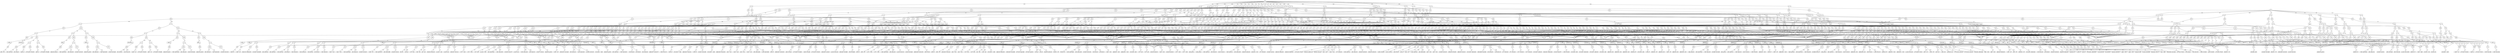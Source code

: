 digraph sdd {

overlap=false

      n1155 [label= "43",style=filled,fillcolor=gray95,shape=circle,height=.25,width=.25];
n1155e0
    [label= "<L>48:0.0|<R>53:0.5",
    shape=record,
    fontsize=20,
    fontname="Times-Italic",
    fillcolor=white,
    style=filled,
    fixedsize=false,
    height=.30];

                                       n1155->n1155e0 [arrowsize=.50, label="1.0"];

n1161 [label= "37",style=filled,fillcolor=gray95,shape=circle,height=.25,width=.25];
n1161e0
    [label= "<L>43|<R>&not;51",
    shape=record,
    fontsize=20,
    fontname="Times-Italic",
    fillcolor=white,
    style=filled,
    fixedsize=false,
    height=.30];

                                       n1161->n1161e0 [arrowsize=.50, label="1.0"];

n1163 [label= "37",style=filled,fillcolor=gray95,shape=circle,height=.25,width=.25];
n1163e0
    [label= "<L>43|<R>&not;51",
    shape=record,
    fontsize=20,
    fontname="Times-Italic",
    fillcolor=white,
    style=filled,
    fixedsize=false,
    height=.30];

                                       n1163->n1163e0 [arrowsize=.50, label="1.0"];

n790 [label= "47",style=filled,fillcolor=gray95,shape=circle,height=.25,width=.25];
n790e0
    [label= "<L>&not;37|<R>35",
    shape=record,
    fontsize=20,
    fontname="Times-Italic",
    fillcolor=white,
    style=filled,
    fixedsize=false,
    height=.30];

                                       n790->n790e0 [arrowsize=.50, label="1.0"];

n792 [label= "47",style=filled,fillcolor=gray95,shape=circle,height=.25,width=.25];
n792e0
    [label= "<L>&not;37|<R>35",
    shape=record,
    fontsize=20,
    fontname="Times-Italic",
    fillcolor=white,
    style=filled,
    fixedsize=false,
    height=.30];

                                       n792->n792e0 [arrowsize=.50, label="1.0"];

n1731 [label= "19",style=filled,fillcolor=gray95,shape=circle,height=.25,width=.25];
n1731e0
    [label= "<L>H|<R>E:0.5",
    shape=record,
    fontsize=20,
    fontname="Times-Italic",
    fillcolor=white,
    style=filled,
    fixedsize=false,
    height=.30];

                                       n1731->n1731e0 [arrowsize=.50, label="0.5"];
n1731e1
    [label= "<L>&not;H|<R>E:0.5",
    shape=record,
    fontsize=20,
    fontname="Times-Italic",
    fillcolor=white,
    style=filled,
    fixedsize=false,
    height=.30];

                                       n1731->n1731e1 [arrowsize=.50, label="0.5"];

n2241 [label= "107",style=filled,fillcolor=gray95,shape=circle,height=.25,width=.25];
n2241e0
    [label= "<L>I:0.02|<R>Z:0.4",
    shape=record,
    fontsize=20,
    fontname="Times-Italic",
    fillcolor=white,
    style=filled,
    fixedsize=false,
    height=.30];

                                       n2241->n2241e0 [arrowsize=.50, label="1.0"];

n2242 [label= "103",style=filled,fillcolor=gray95,shape=circle,height=.25,width=.25];
n2242e0
    [label= "<L>50|<R>42:0.98",
    shape=record,
    fontsize=20,
    fontname="Times-Italic",
    fillcolor=white,
    style=filled,
    fixedsize=false,
    height=.30];

                                       n2242->n2242e0 [arrowsize=.50, label="0.73"];
n2242e1
    [label= "<L>&not;50|<R>42:0.97",
    shape=record,
    fontsize=20,
    fontname="Times-Italic",
    fillcolor=white,
    style=filled,
    fixedsize=false,
    height=.30];

                                       n2242->n2242e1 [arrowsize=.50, label="0.27"];

n2171 [label= "23",style=filled,fillcolor=gray95,shape=circle,height=.25,width=.25];
n2171e0
    [label= "<L>&not;34|<R>45:0.0",
    shape=record,
    fontsize=20,
    fontname="Times-Italic",
    fillcolor=white,
    style=filled,
    fixedsize=false,
    height=.30];

                                       n2171->n2171e0 [arrowsize=.50, label="1.0"];

n2173 [label= "23",style=filled,fillcolor=gray95,shape=circle,height=.25,width=.25];
n2173e0
    [label= "<L>&not;34|<R>45:0.0",
    shape=record,
    fontsize=20,
    fontname="Times-Italic",
    fillcolor=white,
    style=filled,
    fixedsize=false,
    height=.30];

                                       n2173->n2173e0 [arrowsize=.50, label="1.0"];

n2175 [label= "23",style=filled,fillcolor=gray95,shape=circle,height=.25,width=.25];
n2175e0
    [label= "<L>&not;34|<R>45:0.0",
    shape=record,
    fontsize=20,
    fontname="Times-Italic",
    fillcolor=white,
    style=filled,
    fixedsize=false,
    height=.30];

                                       n2175->n2175e0 [arrowsize=.50, label="1.0"];

n1213 [label= "43",style=filled,fillcolor=gray95,shape=circle,height=.25,width=.25];
n1213e0
    [label= "<L>48:0.0|<R>&not;53",
    shape=record,
    fontsize=20,
    fontname="Times-Italic",
    fillcolor=white,
    style=filled,
    fixedsize=false,
    height=.30];

                                       n1213->n1213e0 [arrowsize=.50, label="1.0"];

n1215 [label= "43",style=filled,fillcolor=gray95,shape=circle,height=.25,width=.25];
n1215e0
    [label= "<L>48:0.01|<R>&not;53",
    shape=record,
    fontsize=20,
    fontname="Times-Italic",
    fillcolor=white,
    style=filled,
    fixedsize=false,
    height=.30];

                                       n1215->n1215e0 [arrowsize=.50, label="1.0"];

n2120 [label= "19",style=filled,fillcolor=gray95,shape=circle,height=.25,width=.25];
n2120e0
    [label= "<L>H|<R>&not;E",
    shape=record,
    fontsize=20,
    fontname="Times-Italic",
    fillcolor=white,
    style=filled,
    fixedsize=false,
    height=.30];

                                       n2120->n2120e0 [arrowsize=.50, label="0.34"];
n2120e1
    [label= "<L>&not;H|<R>&not;E",
    shape=record,
    fontsize=20,
    fontname="Times-Italic",
    fillcolor=white,
    style=filled,
    fixedsize=false,
    height=.30];

                                       n2120->n2120e1 [arrowsize=.50, label="0.66"];

n2174 [label= "23",style=filled,fillcolor=gray95,shape=circle,height=.25,width=.25];
n2174e0
    [label= "<L>34|<R>45:0.0",
    shape=record,
    fontsize=20,
    fontname="Times-Italic",
    fillcolor=white,
    style=filled,
    fixedsize=false,
    height=.30];

                                       n2174->n2174e0 [arrowsize=.50, label="1.0"];

n2251 [label= "9",style=filled,fillcolor=gray95,shape=circle,height=.25,width=.25];
n2251e0
    [label= "<L>&not;39|<R>F",
    shape=record,
    fontsize=20,
    fontname="Times-Italic",
    fillcolor=white,
    style=filled,
    fixedsize=false,
    height=.30];

                                       n2251->n2251e0 [arrowsize=.50, label="1.0"];

n523 [label= "43",style=filled,fillcolor=gray95,shape=circle,height=.25,width=.25];
n523e0
    [label= "<L>48|<R>&not;53",
    shape=record,
    fontsize=20,
    fontname="Times-Italic",
    fillcolor=white,
    style=filled,
    fixedsize=false,
    height=.30];

                                       n523->n523e0 [arrowsize=.50, label="1.0"];

n525 [label= "43",style=filled,fillcolor=gray95,shape=circle,height=.25,width=.25];
n525e0
    [label= "<L>48|<R>&not;53",
    shape=record,
    fontsize=20,
    fontname="Times-Italic",
    fillcolor=white,
    style=filled,
    fixedsize=false,
    height=.30];

                                       n525->n525e0 [arrowsize=.50, label="1.0"];

n1540 [label= "9",style=filled,fillcolor=gray95,shape=circle,height=.25,width=.25];
n1540e0
    [label= "<L>&not;39|<R>F",
    shape=record,
    fontsize=20,
    fontname="Times-Italic",
    fillcolor=white,
    style=filled,
    fixedsize=false,
    height=.30];

                                       n1540->n1540e0 [arrowsize=.50, label="1.0"];

n1710 [label= "107",style=filled,fillcolor=gray95,shape=circle,height=.25,width=.25];
n1710e0
    [label= "<L>I:0.05|<R>Z:0.41",
    shape=record,
    fontsize=20,
    fontname="Times-Italic",
    fillcolor=white,
    style=filled,
    fixedsize=false,
    height=.30];

                                       n1710->n1710e0 [arrowsize=.50, label="1.0"];

n1711 [label= "103",style=filled,fillcolor=gray95,shape=circle,height=.25,width=.25];
n1711e0
    [label= "<L>50|<R>42:0.5",
    shape=record,
    fontsize=20,
    fontname="Times-Italic",
    fillcolor=white,
    style=filled,
    fixedsize=false,
    height=.30];

                                       n1711->n1711e0 [arrowsize=.50, label="0.05"];
n1711e1
    [label= "<L>&not;50|<R>42:0.05",
    shape=record,
    fontsize=20,
    fontname="Times-Italic",
    fillcolor=white,
    style=filled,
    fixedsize=false,
    height=.30];

                                       n1711->n1711e1 [arrowsize=.50, label="0.95"];

n2246 [label= "43",style=filled,fillcolor=gray95,shape=circle,height=.25,width=.25];
n2246e0
    [label= "<L>48:0.07|<R>53:0.57",
    shape=record,
    fontsize=20,
    fontname="Times-Italic",
    fillcolor=white,
    style=filled,
    fixedsize=false,
    height=.30];

                                       n2246->n2246e0 [arrowsize=.50, label="1.0"];

n1644 [label= "37",style=filled,fillcolor=gray95,shape=circle,height=.25,width=.25];
n1644e0
    [label= "<L>&not;43|<R>&not;51",
    shape=record,
    fontsize=20,
    fontname="Times-Italic",
    fillcolor=white,
    style=filled,
    fixedsize=false,
    height=.30];

                                       n1644->n1644e0 [arrowsize=.50, label="1.0"];

n1646 [label= "37",style=filled,fillcolor=gray95,shape=circle,height=.25,width=.25];
n1646e0
    [label= "<L>&not;43|<R>&not;51",
    shape=record,
    fontsize=20,
    fontname="Times-Italic",
    fillcolor=white,
    style=filled,
    fixedsize=false,
    height=.30];

                                       n1646->n1646e0 [arrowsize=.50, label="1.0"];

n2172 [label= "23",style=filled,fillcolor=gray95,shape=circle,height=.25,width=.25];
n2172e0
    [label= "<L>34|<R>45:0.0",
    shape=record,
    fontsize=20,
    fontname="Times-Italic",
    fillcolor=white,
    style=filled,
    fixedsize=false,
    height=.30];

                                       n2172->n2172e0 [arrowsize=.50, label="1.0"];

n2176 [label= "23",style=filled,fillcolor=gray95,shape=circle,height=.25,width=.25];
n2176e0
    [label= "<L>34|<R>45:0.0",
    shape=record,
    fontsize=20,
    fontname="Times-Italic",
    fillcolor=white,
    style=filled,
    fixedsize=false,
    height=.30];

                                       n2176->n2176e0 [arrowsize=.50, label="1.0"];

n2252 [label= "9",style=filled,fillcolor=gray95,shape=circle,height=.25,width=.25];
n2252e0
    [label= "<L>&not;39|<R>&not;F",
    shape=record,
    fontsize=20,
    fontname="Times-Italic",
    fillcolor=white,
    style=filled,
    fixedsize=false,
    height=.30];

                                       n2252->n2252e0 [arrowsize=.50, label="1.0"];

n1416 [label= "103",style=filled,fillcolor=gray95,shape=circle,height=.25,width=.25];
n1416e0
    [label= "<L>50|<R>42:0.04",
    shape=record,
    fontsize=20,
    fontname="Times-Italic",
    fillcolor=white,
    style=filled,
    fixedsize=false,
    height=.30];

                                       n1416->n1416e0 [arrowsize=.50, label="0.49"];
n1416e1
    [label= "<L>&not;50|<R>42:0.04",
    shape=record,
    fontsize=20,
    fontname="Times-Italic",
    fillcolor=white,
    style=filled,
    fixedsize=false,
    height=.30];

                                       n1416->n1416e1 [arrowsize=.50, label="0.51"];

n1469 [label= "47",style=filled,fillcolor=gray95,shape=circle,height=.25,width=.25];
n1469e0
    [label= "<L>&not;37|<R>&not;35",
    shape=record,
    fontsize=20,
    fontname="Times-Italic",
    fillcolor=white,
    style=filled,
    fixedsize=false,
    height=.30];

                                       n1469->n1469e0 [arrowsize=.50, label="1.0"];

n1645 [label= "37",style=filled,fillcolor=gray95,shape=circle,height=.25,width=.25];
n1645e0
    [label= "<L>43|<R>&not;51",
    shape=record,
    fontsize=20,
    fontname="Times-Italic",
    fillcolor=white,
    style=filled,
    fixedsize=false,
    height=.30];

                                       n1645->n1645e0 [arrowsize=.50, label="1.0"];

n1471 [label= "47",style=filled,fillcolor=gray95,shape=circle,height=.25,width=.25];
n1471e0
    [label= "<L>&not;37|<R>&not;35",
    shape=record,
    fontsize=20,
    fontname="Times-Italic",
    fillcolor=white,
    style=filled,
    fixedsize=false,
    height=.30];

                                       n1471->n1471e0 [arrowsize=.50, label="1.0"];

n1647 [label= "37",style=filled,fillcolor=gray95,shape=circle,height=.25,width=.25];
n1647e0
    [label= "<L>43|<R>&not;51",
    shape=record,
    fontsize=20,
    fontname="Times-Italic",
    fillcolor=white,
    style=filled,
    fixedsize=false,
    height=.30];

                                       n1647->n1647e0 [arrowsize=.50, label="1.0"];

n1297 [label= "9",style=filled,fillcolor=gray95,shape=circle,height=.25,width=.25];
n1297e0
    [label= "<L>&not;39|<R>F",
    shape=record,
    fontsize=20,
    fontname="Times-Italic",
    fillcolor=white,
    style=filled,
    fixedsize=false,
    height=.30];

                                       n1297->n1297e0 [arrowsize=.50, label="1.0"];

n1300 [label= "9",style=filled,fillcolor=gray95,shape=circle,height=.25,width=.25];
n1300e0
    [label= "<L>&not;39|<R>F:0.13",
    shape=record,
    fontsize=20,
    fontname="Times-Italic",
    fillcolor=white,
    style=filled,
    fixedsize=false,
    height=.30];

                                       n1300->n1300e0 [arrowsize=.50, label="1.0"];

n2028 [label= "15",style=filled,fillcolor=gray95,shape=circle,height=.25,width=.25];
n2028e0
    [label= "<L>31:0.01|<R>36",
    shape=record,
    fontsize=20,
    fontname="Times-Italic",
    fillcolor=white,
    style=filled,
    fixedsize=false,
    height=.30];

                                       n2028->n2028e0 [arrowsize=.50, label="1.0"];

n2305 [label= "71",style=filled,fillcolor=gray95,shape=circle,height=.25,width=.25];
n2305e0
    [label= "<L>30:0.06|<R>G:0.04",
    shape=record,
    fontsize=20,
    fontname="Times-Italic",
    fillcolor=white,
    style=filled,
    fixedsize=false,
    height=.30];

                                       n2305->n2305e0 [arrowsize=.50, label="1.0"];

n2068 [label= "43",style=filled,fillcolor=gray95,shape=circle,height=.25,width=.25];
n2068e0
    [label= "<L>48:0.0|<R>&not;53",
    shape=record,
    fontsize=20,
    fontname="Times-Italic",
    fillcolor=white,
    style=filled,
    fixedsize=false,
    height=.30];

                                       n2068->n2068e0 [arrowsize=.50, label="1.0"];

n2070 [label= "43",style=filled,fillcolor=gray95,shape=circle,height=.25,width=.25];
n2070e0
    [label= "<L>48:0.01|<R>&not;53",
    shape=record,
    fontsize=20,
    fontname="Times-Italic",
    fillcolor=white,
    style=filled,
    fixedsize=false,
    height=.30];

                                       n2070->n2070e0 [arrowsize=.50, label="1.0"];

n767 [label= "107",style=filled,fillcolor=gray95,shape=circle,height=.25,width=.25];
n767e0
    [label= "<L>I:0.05|<R>Z:0.35",
    shape=record,
    fontsize=20,
    fontname="Times-Italic",
    fillcolor=white,
    style=filled,
    fixedsize=false,
    height=.30];

                                       n767->n767e0 [arrowsize=.50, label="1.0"];

n769 [label= "103",style=filled,fillcolor=gray95,shape=circle,height=.25,width=.25];
n769e0
    [label= "<L>50|<R>42:0.04",
    shape=record,
    fontsize=20,
    fontname="Times-Italic",
    fillcolor=white,
    style=filled,
    fixedsize=false,
    height=.30];

                                       n769->n769e0 [arrowsize=.50, label="0.05"];
n769e1
    [label= "<L>&not;50|<R>42:0.0",
    shape=record,
    fontsize=20,
    fontname="Times-Italic",
    fillcolor=white,
    style=filled,
    fixedsize=false,
    height=.30];

                                       n769->n769e1 [arrowsize=.50, label="0.95"];

n1934 [label= "43",style=filled,fillcolor=gray95,shape=circle,height=.25,width=.25];
n1934e0
    [label= "<L>48:0.0|<R>53",
    shape=record,
    fontsize=20,
    fontname="Times-Italic",
    fillcolor=white,
    style=filled,
    fixedsize=false,
    height=.30];

                                       n1934->n1934e0 [arrowsize=.50, label="1.0"];

n1936 [label= "43",style=filled,fillcolor=gray95,shape=circle,height=.25,width=.25];
n1936e0
    [label= "<L>48:0.01|<R>53",
    shape=record,
    fontsize=20,
    fontname="Times-Italic",
    fillcolor=white,
    style=filled,
    fixedsize=false,
    height=.30];

                                       n1936->n1936e0 [arrowsize=.50, label="1.0"];

n780 [label= "15",style=filled,fillcolor=gray95,shape=circle,height=.25,width=.25];
n780e0
    [label= "<L>31:0.01|<R>36:0.02",
    shape=record,
    fontsize=20,
    fontname="Times-Italic",
    fillcolor=white,
    style=filled,
    fixedsize=false,
    height=.30];

                                       n780->n780e0 [arrowsize=.50, label="1.0"];

n1595 [label= "37",style=filled,fillcolor=gray95,shape=circle,height=.25,width=.25];
n1595e0
    [label= "<L>43|<R>&not;51",
    shape=record,
    fontsize=20,
    fontname="Times-Italic",
    fillcolor=white,
    style=filled,
    fixedsize=false,
    height=.30];

                                       n1595->n1595e0 [arrowsize=.50, label="1.0"];

n1597 [label= "37",style=filled,fillcolor=gray95,shape=circle,height=.25,width=.25];
n1597e0
    [label= "<L>43|<R>&not;51",
    shape=record,
    fontsize=20,
    fontname="Times-Italic",
    fillcolor=white,
    style=filled,
    fixedsize=false,
    height=.30];

                                       n1597->n1597e0 [arrowsize=.50, label="1.0"];

n971 [label= "107",style=filled,fillcolor=gray95,shape=circle,height=.25,width=.25];
n971e0
    [label= "<L>I:0.06|<R>Z:0.38",
    shape=record,
    fontsize=20,
    fontname="Times-Italic",
    fillcolor=white,
    style=filled,
    fixedsize=false,
    height=.30];

                                       n971->n971e0 [arrowsize=.50, label="1.0"];

n973 [label= "103",style=filled,fillcolor=gray95,shape=circle,height=.25,width=.25];
n973e0
    [label= "<L>50|<R>42:0.02",
    shape=record,
    fontsize=20,
    fontname="Times-Italic",
    fillcolor=white,
    style=filled,
    fixedsize=false,
    height=.30];

                                       n973->n973e0 [arrowsize=.50, label="0.15"];
n973e1
    [label= "<L>&not;50|<R>42:0.0",
    shape=record,
    fontsize=20,
    fontname="Times-Italic",
    fillcolor=white,
    style=filled,
    fixedsize=false,
    height=.30];

                                       n973->n973e1 [arrowsize=.50, label="0.85"];

n975 [label= "99",style=filled,fillcolor=gray95,shape=circle,height=.25,width=.25];
n975e0
    [label= "<L>&not;44|<R>J:0.01",
    shape=record,
    fontsize=20,
    fontname="Times-Italic",
    fillcolor=white,
    style=filled,
    fixedsize=false,
    height=.30];

                                       n975->n975e0 [arrowsize=.50, label="1.0"];

n970 [label= "107",style=filled,fillcolor=gray95,shape=circle,height=.25,width=.25];
n970e0
    [label= "<L>I:0.5|<R>Z:0.5",
    shape=record,
    fontsize=20,
    fontname="Times-Italic",
    fillcolor=white,
    style=filled,
    fixedsize=false,
    height=.30];

                                       n970->n970e0 [arrowsize=.50, label="1.0"];

n972 [label= "103",style=filled,fillcolor=gray95,shape=circle,height=.25,width=.25];
n972e0
    [label= "<L>50|<R>42:0.5",
    shape=record,
    fontsize=20,
    fontname="Times-Italic",
    fillcolor=white,
    style=filled,
    fixedsize=false,
    height=.30];

                                       n972->n972e0 [arrowsize=.50, label="0.5"];
n972e1
    [label= "<L>&not;50|<R>42:0.5",
    shape=record,
    fontsize=20,
    fontname="Times-Italic",
    fillcolor=white,
    style=filled,
    fixedsize=false,
    height=.30];

                                       n972->n972e1 [arrowsize=.50, label="0.5"];

n974 [label= "99",style=filled,fillcolor=gray95,shape=circle,height=.25,width=.25];
n974e0
    [label= "<L>44|<R>J:0.5",
    shape=record,
    fontsize=20,
    fontname="Times-Italic",
    fillcolor=white,
    style=filled,
    fixedsize=false,
    height=.30];

                                       n974->n974e0 [arrowsize=.50, label="1.0"];

n2067 [label= "43",style=filled,fillcolor=gray95,shape=circle,height=.25,width=.25];
n2067e0
    [label= "<L>48:0.0|<R>53",
    shape=record,
    fontsize=20,
    fontname="Times-Italic",
    fillcolor=white,
    style=filled,
    fixedsize=false,
    height=.30];

                                       n2067->n2067e0 [arrowsize=.50, label="1.0"];

n2069 [label= "43",style=filled,fillcolor=gray95,shape=circle,height=.25,width=.25];
n2069e0
    [label= "<L>48:0.01|<R>53",
    shape=record,
    fontsize=20,
    fontname="Times-Italic",
    fillcolor=white,
    style=filled,
    fixedsize=false,
    height=.30];

                                       n2069->n2069e0 [arrowsize=.50, label="1.0"];

n892 [label= "9",style=filled,fillcolor=gray95,shape=circle,height=.25,width=.25];
n892e0
    [label= "<L>&not;39|<R>&not;F",
    shape=record,
    fontsize=20,
    fontname="Times-Italic",
    fillcolor=white,
    style=filled,
    fixedsize=false,
    height=.30];

                                       n892->n892e0 [arrowsize=.50, label="1.0"];

n894 [label= "9",style=filled,fillcolor=gray95,shape=circle,height=.25,width=.25];
n894e0
    [label= "<L>&not;39|<R>F",
    shape=record,
    fontsize=20,
    fontname="Times-Italic",
    fillcolor=white,
    style=filled,
    fixedsize=false,
    height=.30];

                                       n894->n894e0 [arrowsize=.50, label="1.0"];

n897 [label= "9",style=filled,fillcolor=gray95,shape=circle,height=.25,width=.25];
n897e0
    [label= "<L>&not;39|<R>F:0.01",
    shape=record,
    fontsize=20,
    fontname="Times-Italic",
    fillcolor=white,
    style=filled,
    fixedsize=false,
    height=.30];

                                       n897->n897e0 [arrowsize=.50, label="1.0"];

n1050 [label= "9",style=filled,fillcolor=gray95,shape=circle,height=.25,width=.25];
n1050e0
    [label= "<L>39|<R>&not;F",
    shape=record,
    fontsize=20,
    fontname="Times-Italic",
    fillcolor=white,
    style=filled,
    fixedsize=false,
    height=.30];

                                       n1050->n1050e0 [arrowsize=.50, label="1.0"];

n1052 [label= "9",style=filled,fillcolor=gray95,shape=circle,height=.25,width=.25];
n1052e0
    [label= "<L>39|<R>F",
    shape=record,
    fontsize=20,
    fontname="Times-Italic",
    fillcolor=white,
    style=filled,
    fixedsize=false,
    height=.30];

                                       n1052->n1052e0 [arrowsize=.50, label="1.0"];

n1053 [label= "9",style=filled,fillcolor=gray95,shape=circle,height=.25,width=.25];
n1053e0
    [label= "<L>39|<R>F:0.5",
    shape=record,
    fontsize=20,
    fontname="Times-Italic",
    fillcolor=white,
    style=filled,
    fixedsize=false,
    height=.30];

                                       n1053->n1053e0 [arrowsize=.50, label="1.0"];

n1357 [label= "75",style=filled,fillcolor=gray95,shape=circle,height=.25,width=.25];
n1357e0
    [label= "<L>L:0.0|<R>41:0.5",
    shape=record,
    fontsize=20,
    fontname="Times-Italic",
    fillcolor=white,
    style=filled,
    fixedsize=false,
    height=.30];

                                       n1357->n1357e0 [arrowsize=.50, label="1.0"];

n843 [label= "47",style=filled,fillcolor=gray95,shape=circle,height=.25,width=.25];
n843e0
    [label= "<L>37|<R>35:0.0",
    shape=record,
    fontsize=20,
    fontname="Times-Italic",
    fillcolor=white,
    style=filled,
    fixedsize=false,
    height=.30];

                                       n843->n843e0 [arrowsize=.50, label="1.0"];

n845 [label= "47",style=filled,fillcolor=gray95,shape=circle,height=.25,width=.25];
n845e0
    [label= "<L>37|<R>35:0.0",
    shape=record,
    fontsize=20,
    fontname="Times-Italic",
    fillcolor=white,
    style=filled,
    fixedsize=false,
    height=.30];

                                       n845->n845e0 [arrowsize=.50, label="1.0"];

n893 [label= "9",style=filled,fillcolor=gray95,shape=circle,height=.25,width=.25];
n893e0
    [label= "<L>39|<R>&not;F",
    shape=record,
    fontsize=20,
    fontname="Times-Italic",
    fillcolor=white,
    style=filled,
    fixedsize=false,
    height=.30];

                                       n893->n893e0 [arrowsize=.50, label="1.0"];

n895 [label= "9",style=filled,fillcolor=gray95,shape=circle,height=.25,width=.25];
n895e0
    [label= "<L>39|<R>F",
    shape=record,
    fontsize=20,
    fontname="Times-Italic",
    fillcolor=white,
    style=filled,
    fixedsize=false,
    height=.30];

                                       n895->n895e0 [arrowsize=.50, label="1.0"];

n896 [label= "9",style=filled,fillcolor=gray95,shape=circle,height=.25,width=.25];
n896e0
    [label= "<L>39|<R>F:0.5",
    shape=record,
    fontsize=20,
    fontname="Times-Italic",
    fillcolor=white,
    style=filled,
    fixedsize=false,
    height=.30];

                                       n896->n896e0 [arrowsize=.50, label="1.0"];

n2022 [label= "107",style=filled,fillcolor=gray95,shape=circle,height=.25,width=.25];
n2022e0
    [label= "<L>I:0.02|<R>Z:0.4",
    shape=record,
    fontsize=20,
    fontname="Times-Italic",
    fillcolor=white,
    style=filled,
    fixedsize=false,
    height=.30];

                                       n2022->n2022e0 [arrowsize=.50, label="1.0"];

n2023 [label= "103",style=filled,fillcolor=gray95,shape=circle,height=.25,width=.25];
n2023e0
    [label= "<L>50|<R>42:0.03",
    shape=record,
    fontsize=20,
    fontname="Times-Italic",
    fillcolor=white,
    style=filled,
    fixedsize=false,
    height=.30];

                                       n2023->n2023e0 [arrowsize=.50, label="0.79"];
n2023e1
    [label= "<L>&not;50|<R>42:0.1",
    shape=record,
    fontsize=20,
    fontname="Times-Italic",
    fillcolor=white,
    style=filled,
    fixedsize=false,
    height=.30];

                                       n2023->n2023e1 [arrowsize=.50, label="0.21"];

n1420 [label= "47",style=filled,fillcolor=gray95,shape=circle,height=.25,width=.25];
n1420e0
    [label= "<L>&not;37|<R>35",
    shape=record,
    fontsize=20,
    fontname="Times-Italic",
    fillcolor=white,
    style=filled,
    fixedsize=false,
    height=.30];

                                       n1420->n1420e0 [arrowsize=.50, label="1.0"];

n1422 [label= "47",style=filled,fillcolor=gray95,shape=circle,height=.25,width=.25];
n1422e0
    [label= "<L>&not;37|<R>35",
    shape=record,
    fontsize=20,
    fontname="Times-Italic",
    fillcolor=white,
    style=filled,
    fixedsize=false,
    height=.30];

                                       n1422->n1422e0 [arrowsize=.50, label="1.0"];

n1119 [label= "107",style=filled,fillcolor=gray95,shape=circle,height=.25,width=.25];
n1119e0
    [label= "<L>I:0.08|<R>Z:0.37",
    shape=record,
    fontsize=20,
    fontname="Times-Italic",
    fillcolor=white,
    style=filled,
    fixedsize=false,
    height=.30];

                                       n1119->n1119e0 [arrowsize=.50, label="1.0"];

n1121 [label= "103",style=filled,fillcolor=gray95,shape=circle,height=.25,width=.25];
n1121e0
    [label= "<L>50|<R>42:0.33",
    shape=record,
    fontsize=20,
    fontname="Times-Italic",
    fillcolor=white,
    style=filled,
    fixedsize=false,
    height=.30];

                                       n1121->n1121e0 [arrowsize=.50, label="0.01"];
n1121e1
    [label= "<L>&not;50|<R>42:0.0",
    shape=record,
    fontsize=20,
    fontname="Times-Italic",
    fillcolor=white,
    style=filled,
    fixedsize=false,
    height=.30];

                                       n1121->n1121e1 [arrowsize=.50, label="0.99"];

n1123 [label= "99",style=filled,fillcolor=gray95,shape=circle,height=.25,width=.25];
n1123e0
    [label= "<L>&not;44|<R>J:0.01",
    shape=record,
    fontsize=20,
    fontname="Times-Italic",
    fillcolor=white,
    style=filled,
    fixedsize=false,
    height=.30];

                                       n1123->n1123e0 [arrowsize=.50, label="1.0"];

n1118 [label= "107",style=filled,fillcolor=gray95,shape=circle,height=.25,width=.25];
n1118e0
    [label= "<L>I:0.5|<R>Z:0.5",
    shape=record,
    fontsize=20,
    fontname="Times-Italic",
    fillcolor=white,
    style=filled,
    fixedsize=false,
    height=.30];

                                       n1118->n1118e0 [arrowsize=.50, label="1.0"];

n1120 [label= "103",style=filled,fillcolor=gray95,shape=circle,height=.25,width=.25];
n1120e0
    [label= "<L>50|<R>42:0.5",
    shape=record,
    fontsize=20,
    fontname="Times-Italic",
    fillcolor=white,
    style=filled,
    fixedsize=false,
    height=.30];

                                       n1120->n1120e0 [arrowsize=.50, label="0.5"];
n1120e1
    [label= "<L>&not;50|<R>42:0.5",
    shape=record,
    fontsize=20,
    fontname="Times-Italic",
    fillcolor=white,
    style=filled,
    fixedsize=false,
    height=.30];

                                       n1120->n1120e1 [arrowsize=.50, label="0.5"];

n1122 [label= "99",style=filled,fillcolor=gray95,shape=circle,height=.25,width=.25];
n1122e0
    [label= "<L>44|<R>J:0.5",
    shape=record,
    fontsize=20,
    fontname="Times-Italic",
    fillcolor=white,
    style=filled,
    fixedsize=false,
    height=.30];

                                       n1122->n1122e0 [arrowsize=.50, label="1.0"];

n842 [label= "47",style=filled,fillcolor=gray95,shape=circle,height=.25,width=.25];
n842e0
    [label= "<L>&not;37|<R>35:0.0",
    shape=record,
    fontsize=20,
    fontname="Times-Italic",
    fillcolor=white,
    style=filled,
    fixedsize=false,
    height=.30];

                                       n842->n842e0 [arrowsize=.50, label="1.0"];

n1212 [label= "43",style=filled,fillcolor=gray95,shape=circle,height=.25,width=.25];
n1212e0
    [label= "<L>48:0.0|<R>53",
    shape=record,
    fontsize=20,
    fontname="Times-Italic",
    fillcolor=white,
    style=filled,
    fixedsize=false,
    height=.30];

                                       n1212->n1212e0 [arrowsize=.50, label="1.0"];

n844 [label= "47",style=filled,fillcolor=gray95,shape=circle,height=.25,width=.25];
n844e0
    [label= "<L>&not;37|<R>35:0.0",
    shape=record,
    fontsize=20,
    fontname="Times-Italic",
    fillcolor=white,
    style=filled,
    fixedsize=false,
    height=.30];

                                       n844->n844e0 [arrowsize=.50, label="1.0"];

n1214 [label= "43",style=filled,fillcolor=gray95,shape=circle,height=.25,width=.25];
n1214e0
    [label= "<L>48:0.01|<R>53",
    shape=record,
    fontsize=20,
    fontname="Times-Italic",
    fillcolor=white,
    style=filled,
    fixedsize=false,
    height=.30];

                                       n1214->n1214e0 [arrowsize=.50, label="1.0"];

n987 [label= "15",style=filled,fillcolor=gray95,shape=circle,height=.25,width=.25];
n987e0
    [label= "<L>31:0.01|<R>36",
    shape=record,
    fontsize=20,
    fontname="Times-Italic",
    fillcolor=white,
    style=filled,
    fixedsize=false,
    height=.30];

                                       n987->n987e0 [arrowsize=.50, label="1.0"];

n1049 [label= "9",style=filled,fillcolor=gray95,shape=circle,height=.25,width=.25];
n1049e0
    [label= "<L>&not;39|<R>&not;F",
    shape=record,
    fontsize=20,
    fontname="Times-Italic",
    fillcolor=white,
    style=filled,
    fixedsize=false,
    height=.30];

                                       n1049->n1049e0 [arrowsize=.50, label="1.0"];

n989 [label= "15",style=filled,fillcolor=gray95,shape=circle,height=.25,width=.25];
n989e0
    [label= "<L>31:0.01|<R>36",
    shape=record,
    fontsize=20,
    fontname="Times-Italic",
    fillcolor=white,
    style=filled,
    fixedsize=false,
    height=.30];

                                       n989->n989e0 [arrowsize=.50, label="1.0"];

n1051 [label= "9",style=filled,fillcolor=gray95,shape=circle,height=.25,width=.25];
n1051e0
    [label= "<L>&not;39|<R>F",
    shape=record,
    fontsize=20,
    fontname="Times-Italic",
    fillcolor=white,
    style=filled,
    fixedsize=false,
    height=.30];

                                       n1051->n1051e0 [arrowsize=.50, label="1.0"];

n1137 [label= "19",style=filled,fillcolor=gray95,shape=circle,height=.25,width=.25];
n1137e0
    [label= "<L>H|<R>E:0.01",
    shape=record,
    fontsize=20,
    fontname="Times-Italic",
    fillcolor=white,
    style=filled,
    fixedsize=false,
    height=.30];

                                       n1137->n1137e0 [arrowsize=.50, label="0.42"];
n1137e1
    [label= "<L>&not;H|<R>E:0.13",
    shape=record,
    fontsize=20,
    fontname="Times-Italic",
    fillcolor=white,
    style=filled,
    fixedsize=false,
    height=.30];

                                       n1137->n1137e1 [arrowsize=.50, label="0.58"];

n991 [label= "15",style=filled,fillcolor=gray95,shape=circle,height=.25,width=.25];
n991e0
    [label= "<L>31:0.01|<R>36",
    shape=record,
    fontsize=20,
    fontname="Times-Italic",
    fillcolor=white,
    style=filled,
    fixedsize=false,
    height=.30];

                                       n991->n991e0 [arrowsize=.50, label="1.0"];

n1054 [label= "9",style=filled,fillcolor=gray95,shape=circle,height=.25,width=.25];
n1054e0
    [label= "<L>&not;39|<R>F:0.01",
    shape=record,
    fontsize=20,
    fontname="Times-Italic",
    fillcolor=white,
    style=filled,
    fixedsize=false,
    height=.30];

                                       n1054->n1054e0 [arrowsize=.50, label="1.0"];

n473 [label= "43",style=filled,fillcolor=gray95,shape=circle,height=.25,width=.25];
n473e0
    [label= "<L>48:0.01|<R>53",
    shape=record,
    fontsize=20,
    fontname="Times-Italic",
    fillcolor=white,
    style=filled,
    fixedsize=false,
    height=.30];

                                       n473->n473e0 [arrowsize=.50, label="1.0"];

n475 [label= "43",style=filled,fillcolor=gray95,shape=circle,height=.25,width=.25];
n475e0
    [label= "<L>48:0.03|<R>53",
    shape=record,
    fontsize=20,
    fontname="Times-Italic",
    fillcolor=white,
    style=filled,
    fixedsize=false,
    height=.30];

                                       n475->n475e0 [arrowsize=.50, label="1.0"];

n281 [label= "9",style=filled,fillcolor=gray95,shape=circle,height=.25,width=.25];
n281e0
    [label= "<L>&not;39|<R>F:0.13",
    shape=record,
    fontsize=20,
    fontname="Times-Italic",
    fillcolor=white,
    style=filled,
    fixedsize=false,
    height=.30];

                                       n281->n281e0 [arrowsize=.50, label="0.5"];
n281e1
    [label= "<L>39|<R>F:0.5",
    shape=record,
    fontsize=20,
    fontname="Times-Italic",
    fillcolor=white,
    style=filled,
    fixedsize=false,
    height=.30];

                                       n281->n281e1 [arrowsize=.50, label="0.5"];

n2161 [label= "107",style=filled,fillcolor=gray95,shape=circle,height=.25,width=.25];
n2161e0
    [label= "<L>I:0.02|<R>Z:0.34",
    shape=record,
    fontsize=20,
    fontname="Times-Italic",
    fillcolor=white,
    style=filled,
    fixedsize=false,
    height=.30];

                                       n2161->n2161e0 [arrowsize=.50, label="1.0"];

n2162 [label= "103",style=filled,fillcolor=gray95,shape=circle,height=.25,width=.25];
n2162e0
    [label= "<L>50|<R>42:0.03",
    shape=record,
    fontsize=20,
    fontname="Times-Italic",
    fillcolor=white,
    style=filled,
    fixedsize=false,
    height=.30];

                                       n2162->n2162e0 [arrowsize=.50, label="0.68"];
n2162e1
    [label= "<L>&not;50|<R>42:0.06",
    shape=record,
    fontsize=20,
    fontname="Times-Italic",
    fillcolor=white,
    style=filled,
    fixedsize=false,
    height=.30];

                                       n2162->n2162e1 [arrowsize=.50, label="0.32"];

n771 [label= "99",style=filled,fillcolor=gray95,shape=circle,height=.25,width=.25];
n771e0
    [label= "<L>&not;44|<R>J:0.0",
    shape=record,
    fontsize=20,
    fontname="Times-Italic",
    fillcolor=white,
    style=filled,
    fixedsize=false,
    height=.30];

                                       n771->n771e0 [arrowsize=.50, label="1.0"];

n766 [label= "107",style=filled,fillcolor=gray95,shape=circle,height=.25,width=.25];
n766e0
    [label= "<L>I:0.5|<R>Z:0.5",
    shape=record,
    fontsize=20,
    fontname="Times-Italic",
    fillcolor=white,
    style=filled,
    fixedsize=false,
    height=.30];

                                       n766->n766e0 [arrowsize=.50, label="1.0"];

n768 [label= "103",style=filled,fillcolor=gray95,shape=circle,height=.25,width=.25];
n768e0
    [label= "<L>50|<R>42:0.5",
    shape=record,
    fontsize=20,
    fontname="Times-Italic",
    fillcolor=white,
    style=filled,
    fixedsize=false,
    height=.30];

                                       n768->n768e0 [arrowsize=.50, label="0.5"];
n768e1
    [label= "<L>&not;50|<R>42:0.5",
    shape=record,
    fontsize=20,
    fontname="Times-Italic",
    fillcolor=white,
    style=filled,
    fixedsize=false,
    height=.30];

                                       n768->n768e1 [arrowsize=.50, label="0.5"];

n770 [label= "99",style=filled,fillcolor=gray95,shape=circle,height=.25,width=.25];
n770e0
    [label= "<L>44|<R>J:0.5",
    shape=record,
    fontsize=20,
    fontname="Times-Italic",
    fillcolor=white,
    style=filled,
    fixedsize=false,
    height=.30];

                                       n770->n770e0 [arrowsize=.50, label="1.0"];

n1150 [label= "65",style=filled,fillcolor=gray95,shape=circle,height=.25,width=.25];
n1150e0
    [label= "<L>U:0.0|<R>X:0.07",
    shape=record,
    fontsize=20,
    fontname="Times-Italic",
    fillcolor=white,
    style=filled,
    fixedsize=false,
    height=.30];

                                       n1150->n1150e0 [arrowsize=.50, label="1.0"];

n1151 [label= "61",style=filled,fillcolor=gray95,shape=circle,height=.25,width=.25];
n1151e0
    [label= "<L>54:0.01|<R>49:0.02",
    shape=record,
    fontsize=20,
    fontname="Times-Italic",
    fillcolor=white,
    style=filled,
    fixedsize=false,
    height=.30];

                                       n1151->n1151e0 [arrowsize=.50, label="1.0"];

n789 [label= "47",style=filled,fillcolor=gray95,shape=circle,height=.25,width=.25];
n789e0
    [label= "<L>&not;37|<R>&not;35",
    shape=record,
    fontsize=20,
    fontname="Times-Italic",
    fillcolor=white,
    style=filled,
    fixedsize=false,
    height=.30];

                                       n789->n789e0 [arrowsize=.50, label="1.0"];

n1935 [label= "43",style=filled,fillcolor=gray95,shape=circle,height=.25,width=.25];
n1935e0
    [label= "<L>48:0.0|<R>&not;53",
    shape=record,
    fontsize=20,
    fontname="Times-Italic",
    fillcolor=white,
    style=filled,
    fixedsize=false,
    height=.30];

                                       n1935->n1935e0 [arrowsize=.50, label="1.0"];

n1160 [label= "37",style=filled,fillcolor=gray95,shape=circle,height=.25,width=.25];
n1160e0
    [label= "<L>&not;43|<R>&not;51",
    shape=record,
    fontsize=20,
    fontname="Times-Italic",
    fillcolor=white,
    style=filled,
    fixedsize=false,
    height=.30];

                                       n1160->n1160e0 [arrowsize=.50, label="1.0"];

n791 [label= "47",style=filled,fillcolor=gray95,shape=circle,height=.25,width=.25];
n791e0
    [label= "<L>&not;37|<R>&not;35",
    shape=record,
    fontsize=20,
    fontname="Times-Italic",
    fillcolor=white,
    style=filled,
    fixedsize=false,
    height=.30];

                                       n791->n791e0 [arrowsize=.50, label="1.0"];

n1937 [label= "43",style=filled,fillcolor=gray95,shape=circle,height=.25,width=.25];
n1937e0
    [label= "<L>48:0.01|<R>&not;53",
    shape=record,
    fontsize=20,
    fontname="Times-Italic",
    fillcolor=white,
    style=filled,
    fixedsize=false,
    height=.30];

                                       n1937->n1937e0 [arrowsize=.50, label="1.0"];

n1162 [label= "37",style=filled,fillcolor=gray95,shape=circle,height=.25,width=.25];
n1162e0
    [label= "<L>&not;43|<R>&not;51",
    shape=record,
    fontsize=20,
    fontname="Times-Italic",
    fillcolor=white,
    style=filled,
    fixedsize=false,
    height=.30];

                                       n1162->n1162e0 [arrowsize=.50, label="1.0"];

n1136 [label= "23",style=filled,fillcolor=gray95,shape=circle,height=.25,width=.25];
n1136e0
    [label= "<L>34:0.0|<R>45:0.0",
    shape=record,
    fontsize=20,
    fontname="Times-Italic",
    fillcolor=white,
    style=filled,
    fixedsize=false,
    height=.30];

                                       n1136->n1136e0 [arrowsize=.50, label="1.0"];

n2119 [label= "19",style=filled,fillcolor=gray95,shape=circle,height=.25,width=.25];
n2119e0
    [label= "<L>H|<R>E",
    shape=record,
    fontsize=20,
    fontname="Times-Italic",
    fillcolor=white,
    style=filled,
    fixedsize=false,
    height=.30];

                                       n2119->n2119e0 [arrowsize=.50, label="0.02"];
n2119e1
    [label= "<L>&not;H|<R>E",
    shape=record,
    fontsize=20,
    fontname="Times-Italic",
    fillcolor=white,
    style=filled,
    fixedsize=false,
    height=.30];

                                       n2119->n2119e1 [arrowsize=.50, label="0.98"];

n2027 [label= "15",style=filled,fillcolor=gray95,shape=circle,height=.25,width=.25];
n2027e0
    [label= "<L>31:0.01|<R>&not;36",
    shape=record,
    fontsize=20,
    fontname="Times-Italic",
    fillcolor=white,
    style=filled,
    fixedsize=false,
    height=.30];

                                       n2027->n2027e0 [arrowsize=.50, label="1.0"];

n1833 [label= "107",style=filled,fillcolor=gray95,shape=circle,height=.25,width=.25];
n1833e0
    [label= "<L>I:0.05|<R>Z:0.37",
    shape=record,
    fontsize=20,
    fontname="Times-Italic",
    fillcolor=white,
    style=filled,
    fixedsize=false,
    height=.30];

                                       n1833->n1833e0 [arrowsize=.50, label="1.0"];

n1834 [label= "103",style=filled,fillcolor=gray95,shape=circle,height=.25,width=.25];
n1834e0
    [label= "<L>50|<R>42:0.02",
    shape=record,
    fontsize=20,
    fontname="Times-Italic",
    fillcolor=white,
    style=filled,
    fixedsize=false,
    height=.30];

                                       n1834->n1834e0 [arrowsize=.50, label="0.33"];
n1834e1
    [label= "<L>&not;50|<R>42:0.01",
    shape=record,
    fontsize=20,
    fontname="Times-Italic",
    fillcolor=white,
    style=filled,
    fixedsize=false,
    height=.30];

                                       n1834->n1834e1 [arrowsize=.50, label="0.67"];

n2166 [label= "71",style=filled,fillcolor=gray95,shape=circle,height=.25,width=.25];
n2166e0
    [label= "<L>30:0.01|<R>G:0.52",
    shape=record,
    fontsize=20,
    fontname="Times-Italic",
    fillcolor=white,
    style=filled,
    fixedsize=false,
    height=.30];

                                       n2166->n2166e0 [arrowsize=.50, label="1.0"];

n1792 [label= "19",style=filled,fillcolor=gray95,shape=circle,height=.25,width=.25];
n1792e0
    [label= "<L>H|<R>&not;E",
    shape=record,
    fontsize=20,
    fontname="Times-Italic",
    fillcolor=white,
    style=filled,
    fixedsize=false,
    height=.30];

                                       n1792->n1792e0 [arrowsize=.50, label="0.19"];
n1792e1
    [label= "<L>&not;H|<R>&not;E",
    shape=record,
    fontsize=20,
    fontname="Times-Italic",
    fillcolor=white,
    style=filled,
    fixedsize=false,
    height=.30];

                                       n1792->n1792e1 [arrowsize=.50, label="0.81"];

n1299 [label= "9",style=filled,fillcolor=gray95,shape=circle,height=.25,width=.25];
n1299e0
    [label= "<L>39|<R>F:0.06",
    shape=record,
    fontsize=20,
    fontname="Times-Italic",
    fillcolor=white,
    style=filled,
    fixedsize=false,
    height=.30];

                                       n1299->n1299e0 [arrowsize=.50, label="1.0"];

n1535 [label= "107",style=filled,fillcolor=gray95,shape=circle,height=.25,width=.25];
n1535e0
    [label= "<L>I:0.07|<R>Z:0.4",
    shape=record,
    fontsize=20,
    fontname="Times-Italic",
    fillcolor=white,
    style=filled,
    fixedsize=false,
    height=.30];

                                       n1535->n1535e0 [arrowsize=.50, label="1.0"];

n1536 [label= "103",style=filled,fillcolor=gray95,shape=circle,height=.25,width=.25];
n1536e0
    [label= "<L>50|<R>42:0.5",
    shape=record,
    fontsize=20,
    fontname="Times-Italic",
    fillcolor=white,
    style=filled,
    fixedsize=false,
    height=.30];

                                       n1536->n1536e0 [arrowsize=.50, label="0.01"];
n1536e1
    [label= "<L>&not;50|<R>42:0.01",
    shape=record,
    fontsize=20,
    fontname="Times-Italic",
    fillcolor=white,
    style=filled,
    fixedsize=false,
    height=.30];

                                       n1536->n1536e1 [arrowsize=.50, label="0.99"];

n1372 [label= "75",style=filled,fillcolor=gray95,shape=circle,height=.25,width=.25];
n1372e0
    [label= "<L>L:0.0|<R>&not;41",
    shape=record,
    fontsize=20,
    fontname="Times-Italic",
    fillcolor=white,
    style=filled,
    fixedsize=false,
    height=.30];

                                       n1372->n1372e0 [arrowsize=.50, label="1.0"];

n1374 [label= "75",style=filled,fillcolor=gray95,shape=circle,height=.25,width=.25];
n1374e0
    [label= "<L>L:0.0|<R>&not;41",
    shape=record,
    fontsize=20,
    fontname="Times-Italic",
    fillcolor=white,
    style=filled,
    fixedsize=false,
    height=.30];

                                       n1374->n1374e0 [arrowsize=.50, label="1.0"];

n1737 [label= "65",style=filled,fillcolor=gray95,shape=circle,height=.25,width=.25];
n1737e0
    [label= "<L>U:0.01|<R>X:0.09",
    shape=record,
    fontsize=20,
    fontname="Times-Italic",
    fillcolor=white,
    style=filled,
    fixedsize=false,
    height=.30];

                                       n1737->n1737e0 [arrowsize=.50, label="1.0"];

n1738 [label= "61",style=filled,fillcolor=gray95,shape=circle,height=.25,width=.25];
n1738e0
    [label= "<L>54:0.13|<R>49:0.01",
    shape=record,
    fontsize=20,
    fontname="Times-Italic",
    fillcolor=white,
    style=filled,
    fixedsize=false,
    height=.30];

                                       n1738->n1738e0 [arrowsize=.50, label="1.0"];

n1365 [label= "107",style=filled,fillcolor=gray95,shape=circle,height=.25,width=.25];
n1365e0
    [label= "<L>I:0.01|<R>Z:0.38",
    shape=record,
    fontsize=20,
    fontname="Times-Italic",
    fillcolor=white,
    style=filled,
    fixedsize=false,
    height=.30];

                                       n1365->n1365e0 [arrowsize=.50, label="1.0"];

n1366 [label= "103",style=filled,fillcolor=gray95,shape=circle,height=.25,width=.25];
n1366e0
    [label= "<L>50|<R>42:0.0",
    shape=record,
    fontsize=20,
    fontname="Times-Italic",
    fillcolor=white,
    style=filled,
    fixedsize=false,
    height=.30];

                                       n1366->n1366e0 [arrowsize=.50, label="0.77"];
n1366e1
    [label= "<L>&not;50|<R>42:0.01",
    shape=record,
    fontsize=20,
    fontname="Times-Italic",
    fillcolor=white,
    style=filled,
    fixedsize=false,
    height=.30];

                                       n1366->n1366e1 [arrowsize=.50, label="0.23"];

n1356 [label= "79",style=filled,fillcolor=gray95,shape=circle,height=.25,width=.25];
n1356e0
    [label= "<L>B:0.01|<R>Y:0.12",
    shape=record,
    fontsize=20,
    fontname="Times-Italic",
    fillcolor=white,
    style=filled,
    fixedsize=false,
    height=.30];

                                       n1356->n1356e0 [arrowsize=.50, label="1.0"];

n1373 [label= "75",style=filled,fillcolor=gray95,shape=circle,height=.25,width=.25];
n1373e0
    [label= "<L>L:0.0|<R>41",
    shape=record,
    fontsize=20,
    fontname="Times-Italic",
    fillcolor=white,
    style=filled,
    fixedsize=false,
    height=.30];

                                       n1373->n1373e0 [arrowsize=.50, label="1.0"];

n1375 [label= "75",style=filled,fillcolor=gray95,shape=circle,height=.25,width=.25];
n1375e0
    [label= "<L>L:0.0|<R>41",
    shape=record,
    fontsize=20,
    fontname="Times-Italic",
    fillcolor=white,
    style=filled,
    fixedsize=false,
    height=.30];

                                       n1375->n1375e0 [arrowsize=.50, label="1.0"];

n1470 [label= "47",style=filled,fillcolor=gray95,shape=circle,height=.25,width=.25];
n1470e0
    [label= "<L>&not;37|<R>35",
    shape=record,
    fontsize=20,
    fontname="Times-Italic",
    fillcolor=white,
    style=filled,
    fixedsize=false,
    height=.30];

                                       n1470->n1470e0 [arrowsize=.50, label="1.0"];

n1721 [label= "43",style=filled,fillcolor=gray95,shape=circle,height=.25,width=.25];
n1721e0
    [label= "<L>48:0.03|<R>53:0.35",
    shape=record,
    fontsize=20,
    fontname="Times-Italic",
    fillcolor=white,
    style=filled,
    fixedsize=false,
    height=.30];

                                       n1721->n1721e0 [arrowsize=.50, label="1.0"];

n1472 [label= "47",style=filled,fillcolor=gray95,shape=circle,height=.25,width=.25];
n1472e0
    [label= "<L>&not;37|<R>35",
    shape=record,
    fontsize=20,
    fontname="Times-Italic",
    fillcolor=white,
    style=filled,
    fixedsize=false,
    height=.30];

                                       n1472->n1472e0 [arrowsize=.50, label="1.0"];

n1716 [label= "43",style=filled,fillcolor=gray95,shape=circle,height=.25,width=.25];
n1716e0
    [label= "<L>48:0.01|<R>53:0.4",
    shape=record,
    fontsize=20,
    fontname="Times-Italic",
    fillcolor=white,
    style=filled,
    fixedsize=false,
    height=.30];

                                       n1716->n1716e0 [arrowsize=.50, label="1.0"];

n1295 [label= "9",style=filled,fillcolor=gray95,shape=circle,height=.25,width=.25];
n1295e0
    [label= "<L>&not;39|<R>&not;F",
    shape=record,
    fontsize=20,
    fontname="Times-Italic",
    fillcolor=white,
    style=filled,
    fixedsize=false,
    height=.30];

                                       n1295->n1295e0 [arrowsize=.50, label="1.0"];

n1541 [label= "9",style=filled,fillcolor=gray95,shape=circle,height=.25,width=.25];
n1541e0
    [label= "<L>&not;39|<R>&not;F",
    shape=record,
    fontsize=20,
    fontname="Times-Italic",
    fillcolor=white,
    style=filled,
    fixedsize=false,
    height=.30];

                                       n1541->n1541e0 [arrowsize=.50, label="1.0"];

n468 [label= "107",style=filled,fillcolor=gray95,shape=circle,height=.25,width=.25];
n468e0
    [label= "<L>I:0.5|<R>Z:0.5",
    shape=record,
    fontsize=20,
    fontname="Times-Italic",
    fillcolor=white,
    style=filled,
    fixedsize=false,
    height=.30];

                                       n468->n468e0 [arrowsize=.50, label="1.0"];

n469 [label= "103",style=filled,fillcolor=gray95,shape=circle,height=.25,width=.25];
n469e0
    [label= "<L>50|<R>42:0.5",
    shape=record,
    fontsize=20,
    fontname="Times-Italic",
    fillcolor=white,
    style=filled,
    fixedsize=false,
    height=.30];

                                       n469->n469e0 [arrowsize=.50, label="0.5"];
n469e1
    [label= "<L>&not;50|<R>42:0.5",
    shape=record,
    fontsize=20,
    fontname="Times-Italic",
    fillcolor=white,
    style=filled,
    fixedsize=false,
    height=.30];

                                       n469->n469e1 [arrowsize=.50, label="0.5"];

n703 [label= "47",style=filled,fillcolor=gray95,shape=circle,height=.25,width=.25];
n703e0
    [label= "<L>37|<R>35:0.0",
    shape=record,
    fontsize=20,
    fontname="Times-Italic",
    fillcolor=white,
    style=filled,
    fixedsize=false,
    height=.30];

                                       n703->n703e0 [arrowsize=.50, label="1.0"];

n415 [label= "37",style=filled,fillcolor=gray95,shape=circle,height=.25,width=.25];
n415e0
    [label= "<L>43:0.0|<R>&not;51",
    shape=record,
    fontsize=20,
    fontname="Times-Italic",
    fillcolor=white,
    style=filled,
    fixedsize=false,
    height=.30];

                                       n415->n415e0 [arrowsize=.50, label="1.0"];

n705 [label= "47",style=filled,fillcolor=gray95,shape=circle,height=.25,width=.25];
n705e0
    [label= "<L>37|<R>35:0.0",
    shape=record,
    fontsize=20,
    fontname="Times-Italic",
    fillcolor=white,
    style=filled,
    fixedsize=false,
    height=.30];

                                       n705->n705e0 [arrowsize=.50, label="1.0"];

n417 [label= "37",style=filled,fillcolor=gray95,shape=circle,height=.25,width=.25];
n417e0
    [label= "<L>43|<R>&not;51",
    shape=record,
    fontsize=20,
    fontname="Times-Italic",
    fillcolor=white,
    style=filled,
    fixedsize=false,
    height=.30];

                                       n417->n417e0 [arrowsize=.50, label="0.0"];
n417e1
    [label= "<L>&not;43|<R>&not;51",
    shape=record,
    fontsize=20,
    fontname="Times-Italic",
    fillcolor=white,
    style=filled,
    fixedsize=false,
    height=.30];

                                       n417->n417e1 [arrowsize=.50, label="1.0"];

n273 [label= "23",style=filled,fillcolor=gray95,shape=circle,height=.25,width=.25];
n273e0
    [label= "<L>34:0.0|<R>45:0.0",
    shape=record,
    fontsize=20,
    fontname="Times-Italic",
    fillcolor=white,
    style=filled,
    fixedsize=false,
    height=.30];

                                       n273->n273e0 [arrowsize=.50, label="1.0"];

n275 [label= "19",style=filled,fillcolor=gray95,shape=circle,height=.25,width=.25];
n275e0
    [label= "<L>H|<R>E:0.0",
    shape=record,
    fontsize=20,
    fontname="Times-Italic",
    fillcolor=white,
    style=filled,
    fixedsize=false,
    height=.30];

                                       n275->n275e0 [arrowsize=.50, label="0.2"];
n275e1
    [label= "<L>&not;H|<R>E:0.32",
    shape=record,
    fontsize=20,
    fontname="Times-Italic",
    fillcolor=white,
    style=filled,
    fixedsize=false,
    height=.30];

                                       n275->n275e1 [arrowsize=.50, label="0.8"];

n277 [label= "15",style=filled,fillcolor=gray95,shape=circle,height=.25,width=.25];
n277e0
    [label= "<L>31:0.01|<R>36:0.0",
    shape=record,
    fontsize=20,
    fontname="Times-Italic",
    fillcolor=white,
    style=filled,
    fixedsize=false,
    height=.30];

                                       n277->n277e0 [arrowsize=.50, label="1.0"];

n285 [label= "9",style=filled,fillcolor=gray95,shape=circle,height=.25,width=.25];
n285e0
    [label= "<L>39:0.0|<R>F:0.05",
    shape=record,
    fontsize=20,
    fontname="Times-Italic",
    fillcolor=white,
    style=filled,
    fixedsize=false,
    height=.30];

                                       n285->n285e0 [arrowsize=.50, label="1.0"];

n1782 [label= "93",style=filled,fillcolor=gray95,shape=circle,height=.25,width=.25];
n1782e0
    [label= "<L>27:0.35|<R>T:0.01",
    shape=record,
    fontsize=20,
    fontname="Times-Italic",
    fillcolor=white,
    style=filled,
    fixedsize=false,
    height=.30];

                                       n1782->n1782e0 [arrowsize=.50, label="1.0"];

n1783 [label= "89",style=filled,fillcolor=gray95,shape=circle,height=.25,width=.25];
n1783e0
    [label= "<L>&not;28|<R>C:0.38",
    shape=record,
    fontsize=20,
    fontname="Times-Italic",
    fillcolor=white,
    style=filled,
    fixedsize=false,
    height=.30];

                                       n1783->n1783e0 [arrowsize=.50, label="1.0"];

n1784 [label= "93",style=filled,fillcolor=gray95,shape=circle,height=.25,width=.25];
n1784e0
    [label= "<L>27:0.03|<R>T:0.06",
    shape=record,
    fontsize=20,
    fontname="Times-Italic",
    fillcolor=white,
    style=filled,
    fixedsize=false,
    height=.30];

                                       n1784->n1784e0 [arrowsize=.50, label="1.0"];

n1785 [label= "89",style=filled,fillcolor=gray95,shape=circle,height=.25,width=.25];
n1785e0
    [label= "<L>28|<R>C:0.41",
    shape=record,
    fontsize=20,
    fontname="Times-Italic",
    fillcolor=white,
    style=filled,
    fixedsize=false,
    height=.30];

                                       n1785->n1785e0 [arrowsize=.50, label="1.0"];

n1349 [label= "71",style=filled,fillcolor=gray95,shape=circle,height=.25,width=.25];
n1349e0
    [label= "<L>30:0.03|<R>G:0.08",
    shape=record,
    fontsize=20,
    fontname="Times-Italic",
    fillcolor=white,
    style=filled,
    fixedsize=false,
    height=.30];

                                       n1349->n1349e0 [arrowsize=.50, label="1.0"];

n1838 [label= "9",style=filled,fillcolor=gray95,shape=circle,height=.25,width=.25];
n1838e0
    [label= "<L>39|<R>F",
    shape=record,
    fontsize=20,
    fontname="Times-Italic",
    fillcolor=white,
    style=filled,
    fixedsize=false,
    height=.30];

                                       n1838->n1838e0 [arrowsize=.50, label="1.0"];

n1879 [label= "107",style=filled,fillcolor=gray95,shape=circle,height=.25,width=.25];
n1879e0
    [label= "<L>I:0.0|<R>Z:0.44",
    shape=record,
    fontsize=20,
    fontname="Times-Italic",
    fillcolor=white,
    style=filled,
    fixedsize=false,
    height=.30];

                                       n1879->n1879e0 [arrowsize=.50, label="1.0"];

n1881 [label= "103",style=filled,fillcolor=gray95,shape=circle,height=.25,width=.25];
n1881e0
    [label= "<L>50|<R>42:0.0",
    shape=record,
    fontsize=20,
    fontname="Times-Italic",
    fillcolor=white,
    style=filled,
    fixedsize=false,
    height=.30];

                                       n1881->n1881e0 [arrowsize=.50, label="0.94"];
n1881e1
    [label= "<L>&not;50|<R>42:0.03",
    shape=record,
    fontsize=20,
    fontname="Times-Italic",
    fillcolor=white,
    style=filled,
    fixedsize=false,
    height=.30];

                                       n1881->n1881e1 [arrowsize=.50, label="0.06"];

n1883 [label= "99",style=filled,fillcolor=gray95,shape=circle,height=.25,width=.25];
n1883e0
    [label= "<L>44:0.0|<R>J:0.0",
    shape=record,
    fontsize=20,
    fontname="Times-Italic",
    fillcolor=white,
    style=filled,
    fixedsize=false,
    height=.30];

                                       n1883->n1883e0 [arrowsize=.50, label="1.0"];

n1887 [label= "107",style=filled,fillcolor=gray95,shape=circle,height=.25,width=.25];
n1887e0
    [label= "<L>I:0.03|<R>Z:0.35",
    shape=record,
    fontsize=20,
    fontname="Times-Italic",
    fillcolor=white,
    style=filled,
    fixedsize=false,
    height=.30];

                                       n1887->n1887e0 [arrowsize=.50, label="1.0"];

n1889 [label= "103",style=filled,fillcolor=gray95,shape=circle,height=.25,width=.25];
n1889e0
    [label= "<L>50|<R>42:0.0",
    shape=record,
    fontsize=20,
    fontname="Times-Italic",
    fillcolor=white,
    style=filled,
    fixedsize=false,
    height=.30];

                                       n1889->n1889e0 [arrowsize=.50, label="0.5"];
n1889e1
    [label= "<L>&not;50|<R>42:0.01",
    shape=record,
    fontsize=20,
    fontname="Times-Italic",
    fillcolor=white,
    style=filled,
    fixedsize=false,
    height=.30];

                                       n1889->n1889e1 [arrowsize=.50, label="0.5"];

n1891 [label= "99",style=filled,fillcolor=gray95,shape=circle,height=.25,width=.25];
n1891e0
    [label= "<L>44:0.0|<R>J:0.0",
    shape=record,
    fontsize=20,
    fontname="Times-Italic",
    fillcolor=white,
    style=filled,
    fixedsize=false,
    height=.30];

                                       n1891->n1891e0 [arrowsize=.50, label="1.0"];

n1895 [label= "93",style=filled,fillcolor=gray95,shape=circle,height=.25,width=.25];
n1895e0
    [label= "<L>27:0.35|<R>T:0.01",
    shape=record,
    fontsize=20,
    fontname="Times-Italic",
    fillcolor=white,
    style=filled,
    fixedsize=false,
    height=.30];

                                       n1895->n1895e0 [arrowsize=.50, label="1.0"];

n1897 [label= "89",style=filled,fillcolor=gray95,shape=circle,height=.25,width=.25];
n1897e0
    [label= "<L>&not;28|<R>&not;C",
    shape=record,
    fontsize=20,
    fontname="Times-Italic",
    fillcolor=white,
    style=filled,
    fixedsize=false,
    height=.30];

                                       n1897->n1897e0 [arrowsize=.50, label="1.0"];

n1899 [label= "93",style=filled,fillcolor=gray95,shape=circle,height=.25,width=.25];
n1899e0
    [label= "<L>27:0.03|<R>T:0.06",
    shape=record,
    fontsize=20,
    fontname="Times-Italic",
    fillcolor=white,
    style=filled,
    fixedsize=false,
    height=.30];

                                       n1899->n1899e0 [arrowsize=.50, label="1.0"];

n1901 [label= "89",style=filled,fillcolor=gray95,shape=circle,height=.25,width=.25];
n1901e0
    [label= "<L>28|<R>&not;C",
    shape=record,
    fontsize=20,
    fontname="Times-Italic",
    fillcolor=white,
    style=filled,
    fixedsize=false,
    height=.30];

                                       n1901->n1901e0 [arrowsize=.50, label="1.0"];

n1903 [label= "85",style=filled,fillcolor=gray95,shape=circle,height=.25,width=.25];
n1903e0
    [label= "<L>R|<R>O:0.0",
    shape=record,
    fontsize=20,
    fontname="Times-Italic",
    fillcolor=white,
    style=filled,
    fixedsize=false,
    height=.30];

                                       n1903->n1903e0 [arrowsize=.50, label="0.08"];
n1903e1
    [label= "<L>&not;R|<R>O:0.19",
    shape=record,
    fontsize=20,
    fontname="Times-Italic",
    fillcolor=white,
    style=filled,
    fixedsize=false,
    height=.30];

                                       n1903->n1903e1 [arrowsize=.50, label="0.92"];

n1878 [label= "107",style=filled,fillcolor=gray95,shape=circle,height=.25,width=.25];
n1878e0
    [label= "<L>I:0.0|<R>Z:0.44",
    shape=record,
    fontsize=20,
    fontname="Times-Italic",
    fillcolor=white,
    style=filled,
    fixedsize=false,
    height=.30];

                                       n1878->n1878e0 [arrowsize=.50, label="1.0"];

n1880 [label= "103",style=filled,fillcolor=gray95,shape=circle,height=.25,width=.25];
n1880e0
    [label= "<L>50|<R>42:0.0",
    shape=record,
    fontsize=20,
    fontname="Times-Italic",
    fillcolor=white,
    style=filled,
    fixedsize=false,
    height=.30];

                                       n1880->n1880e0 [arrowsize=.50, label="0.5"];
n1880e1
    [label= "<L>&not;50|<R>42:0.03",
    shape=record,
    fontsize=20,
    fontname="Times-Italic",
    fillcolor=white,
    style=filled,
    fixedsize=false,
    height=.30];

                                       n1880->n1880e1 [arrowsize=.50, label="0.5"];

n1882 [label= "99",style=filled,fillcolor=gray95,shape=circle,height=.25,width=.25];
n1882e0
    [label= "<L>44:0.0|<R>J:0.0",
    shape=record,
    fontsize=20,
    fontname="Times-Italic",
    fillcolor=white,
    style=filled,
    fixedsize=false,
    height=.30];

                                       n1882->n1882e0 [arrowsize=.50, label="1.0"];

n1886 [label= "107",style=filled,fillcolor=gray95,shape=circle,height=.25,width=.25];
n1886e0
    [label= "<L>I:0.03|<R>Z:0.35",
    shape=record,
    fontsize=20,
    fontname="Times-Italic",
    fillcolor=white,
    style=filled,
    fixedsize=false,
    height=.30];

                                       n1886->n1886e0 [arrowsize=.50, label="1.0"];

n1888 [label= "103",style=filled,fillcolor=gray95,shape=circle,height=.25,width=.25];
n1888e0
    [label= "<L>50|<R>42:0.0",
    shape=record,
    fontsize=20,
    fontname="Times-Italic",
    fillcolor=white,
    style=filled,
    fixedsize=false,
    height=.30];

                                       n1888->n1888e0 [arrowsize=.50, label="0.5"];
n1888e1
    [label= "<L>&not;50|<R>42:0.01",
    shape=record,
    fontsize=20,
    fontname="Times-Italic",
    fillcolor=white,
    style=filled,
    fixedsize=false,
    height=.30];

                                       n1888->n1888e1 [arrowsize=.50, label="0.5"];

n1890 [label= "99",style=filled,fillcolor=gray95,shape=circle,height=.25,width=.25];
n1890e0
    [label= "<L>44:0.0|<R>J:0.0",
    shape=record,
    fontsize=20,
    fontname="Times-Italic",
    fillcolor=white,
    style=filled,
    fixedsize=false,
    height=.30];

                                       n1890->n1890e0 [arrowsize=.50, label="1.0"];

n1894 [label= "93",style=filled,fillcolor=gray95,shape=circle,height=.25,width=.25];
n1894e0
    [label= "<L>27:0.35|<R>T:0.01",
    shape=record,
    fontsize=20,
    fontname="Times-Italic",
    fillcolor=white,
    style=filled,
    fixedsize=false,
    height=.30];

                                       n1894->n1894e0 [arrowsize=.50, label="1.0"];

n1896 [label= "89",style=filled,fillcolor=gray95,shape=circle,height=.25,width=.25];
n1896e0
    [label= "<L>&not;28|<R>C",
    shape=record,
    fontsize=20,
    fontname="Times-Italic",
    fillcolor=white,
    style=filled,
    fixedsize=false,
    height=.30];

                                       n1896->n1896e0 [arrowsize=.50, label="1.0"];

n1898 [label= "93",style=filled,fillcolor=gray95,shape=circle,height=.25,width=.25];
n1898e0
    [label= "<L>27:0.03|<R>T:0.06",
    shape=record,
    fontsize=20,
    fontname="Times-Italic",
    fillcolor=white,
    style=filled,
    fixedsize=false,
    height=.30];

                                       n1898->n1898e0 [arrowsize=.50, label="1.0"];

n1900 [label= "89",style=filled,fillcolor=gray95,shape=circle,height=.25,width=.25];
n1900e0
    [label= "<L>28|<R>C",
    shape=record,
    fontsize=20,
    fontname="Times-Italic",
    fillcolor=white,
    style=filled,
    fixedsize=false,
    height=.30];

                                       n1900->n1900e0 [arrowsize=.50, label="1.0"];

n1902 [label= "85",style=filled,fillcolor=gray95,shape=circle,height=.25,width=.25];
n1902e0
    [label= "<L>R|<R>O:0.0",
    shape=record,
    fontsize=20,
    fontname="Times-Italic",
    fillcolor=white,
    style=filled,
    fixedsize=false,
    height=.30];

                                       n1902->n1902e0 [arrowsize=.50, label="0.5"];
n1902e1
    [label= "<L>&not;R|<R>O:0.19",
    shape=record,
    fontsize=20,
    fontname="Times-Italic",
    fillcolor=white,
    style=filled,
    fixedsize=false,
    height=.30];

                                       n1902->n1902e1 [arrowsize=.50, label="0.5"];

n1730 [label= "23",style=filled,fillcolor=gray95,shape=circle,height=.25,width=.25];
n1730e0
    [label= "<L>34:0.0|<R>45:0.0",
    shape=record,
    fontsize=20,
    fontname="Times-Italic",
    fillcolor=white,
    style=filled,
    fixedsize=false,
    height=.30];

                                       n1730->n1730e0 [arrowsize=.50, label="1.0"];

n1791 [label= "19",style=filled,fillcolor=gray95,shape=circle,height=.25,width=.25];
n1791e0
    [label= "<L>H|<R>E",
    shape=record,
    fontsize=20,
    fontname="Times-Italic",
    fillcolor=white,
    style=filled,
    fixedsize=false,
    height=.30];

                                       n1791->n1791e0 [arrowsize=.50, label="0.01"];
n1791e1
    [label= "<L>&not;H|<R>E",
    shape=record,
    fontsize=20,
    fontname="Times-Italic",
    fillcolor=white,
    style=filled,
    fixedsize=false,
    height=.30];

                                       n1791->n1791e1 [arrowsize=.50, label="0.99"];

n990 [label= "15",style=filled,fillcolor=gray95,shape=circle,height=.25,width=.25];
n990e0
    [label= "<L>31:0.01|<R>&not;36",
    shape=record,
    fontsize=20,
    fontname="Times-Italic",
    fillcolor=white,
    style=filled,
    fixedsize=false,
    height=.30];

                                       n990->n990e0 [arrowsize=.50, label="1.0"];

n1839 [label= "9",style=filled,fillcolor=gray95,shape=circle,height=.25,width=.25];
n1839e0
    [label= "<L>39|<R>&not;F",
    shape=record,
    fontsize=20,
    fontname="Times-Italic",
    fillcolor=white,
    style=filled,
    fixedsize=false,
    height=.30];

                                       n1839->n1839e0 [arrowsize=.50, label="1.0"];

n289 [label= "3",style=filled,fillcolor=gray95,shape=circle,height=.25,width=.25];
n289e0
    [label= "<L>46:0.0|<R>M:0.01",
    shape=record,
    fontsize=20,
    fontname="Times-Italic",
    fillcolor=white,
    style=filled,
    fixedsize=false,
    height=.30];

                                       n289->n289e0 [arrowsize=.50, label="1.0"];

n1282 [label= "107",style=filled,fillcolor=gray95,shape=circle,height=.25,width=.25];
n1282e0
    [label= "<L>I:0.0|<R>Z:0.44",
    shape=record,
    fontsize=20,
    fontname="Times-Italic",
    fillcolor=white,
    style=filled,
    fixedsize=false,
    height=.30];

                                       n1282->n1282e0 [arrowsize=.50, label="1.0"];

n1284 [label= "103",style=filled,fillcolor=gray95,shape=circle,height=.25,width=.25];
n1284e0
    [label= "<L>50|<R>42:0.0",
    shape=record,
    fontsize=20,
    fontname="Times-Italic",
    fillcolor=white,
    style=filled,
    fixedsize=false,
    height=.30];

                                       n1284->n1284e0 [arrowsize=.50, label="0.88"];
n1284e1
    [label= "<L>&not;50|<R>42:0.03",
    shape=record,
    fontsize=20,
    fontname="Times-Italic",
    fillcolor=white,
    style=filled,
    fixedsize=false,
    height=.30];

                                       n1284->n1284e1 [arrowsize=.50, label="0.12"];

n1286 [label= "99",style=filled,fillcolor=gray95,shape=circle,height=.25,width=.25];
n1286e0
    [label= "<L>44:0.0|<R>J:0.0",
    shape=record,
    fontsize=20,
    fontname="Times-Italic",
    fillcolor=white,
    style=filled,
    fixedsize=false,
    height=.30];

                                       n1286->n1286e0 [arrowsize=.50, label="1.0"];

n1281 [label= "107",style=filled,fillcolor=gray95,shape=circle,height=.25,width=.25];
n1281e0
    [label= "<L>I:0.03|<R>Z:0.35",
    shape=record,
    fontsize=20,
    fontname="Times-Italic",
    fillcolor=white,
    style=filled,
    fixedsize=false,
    height=.30];

                                       n1281->n1281e0 [arrowsize=.50, label="1.0"];

n1283 [label= "103",style=filled,fillcolor=gray95,shape=circle,height=.25,width=.25];
n1283e0
    [label= "<L>50|<R>42:0.0",
    shape=record,
    fontsize=20,
    fontname="Times-Italic",
    fillcolor=white,
    style=filled,
    fixedsize=false,
    height=.30];

                                       n1283->n1283e0 [arrowsize=.50, label="0.79"];
n1283e1
    [label= "<L>&not;50|<R>42:0.01",
    shape=record,
    fontsize=20,
    fontname="Times-Italic",
    fillcolor=white,
    style=filled,
    fixedsize=false,
    height=.30];

                                       n1283->n1283e1 [arrowsize=.50, label="0.21"];

n1285 [label= "99",style=filled,fillcolor=gray95,shape=circle,height=.25,width=.25];
n1285e0
    [label= "<L>44:0.0|<R>J:0.0",
    shape=record,
    fontsize=20,
    fontname="Times-Italic",
    fillcolor=white,
    style=filled,
    fixedsize=false,
    height=.30];

                                       n1285->n1285e0 [arrowsize=.50, label="1.0"];

n1143 [label= "79",style=filled,fillcolor=gray95,shape=circle,height=.25,width=.25];
n1143e0
    [label= "<L>B:0.02|<R>Y:0.08",
    shape=record,
    fontsize=20,
    fontname="Times-Italic",
    fillcolor=white,
    style=filled,
    fixedsize=false,
    height=.30];

                                       n1143->n1143e0 [arrowsize=.50, label="1.0"];

n1144 [label= "75",style=filled,fillcolor=gray95,shape=circle,height=.25,width=.25];
n1144e0
    [label= "<L>L:0.0|<R>41:0.0",
    shape=record,
    fontsize=20,
    fontname="Times-Italic",
    fillcolor=white,
    style=filled,
    fixedsize=false,
    height=.30];

                                       n1144->n1144e0 [arrowsize=.50, label="1.0"];

n1924 [label= "71",style=filled,fillcolor=gray95,shape=circle,height=.25,width=.25];
n1924e0
    [label= "<L>30:0.01|<R>G:0.0",
    shape=record,
    fontsize=20,
    fontname="Times-Italic",
    fillcolor=white,
    style=filled,
    fixedsize=false,
    height=.30];

                                       n1924->n1924e0 [arrowsize=.50, label="1.0"];

n158 [label= "61",style=filled,fillcolor=gray95,shape=circle,height=.25,width=.25];
n158e0
    [label= "<L>54:0.0|<R>49:0.13",
    shape=record,
    fontsize=20,
    fontname="Times-Italic",
    fillcolor=white,
    style=filled,
    fixedsize=false,
    height=.30];

                                       n158->n158e0 [arrowsize=.50, label="1.0"];

n1419 [label= "47",style=filled,fillcolor=gray95,shape=circle,height=.25,width=.25];
n1419e0
    [label= "<L>&not;37|<R>&not;35",
    shape=record,
    fontsize=20,
    fontname="Times-Italic",
    fillcolor=white,
    style=filled,
    fixedsize=false,
    height=.30];

                                       n1419->n1419e0 [arrowsize=.50, label="1.0"];

n363 [label= "43",style=filled,fillcolor=gray95,shape=circle,height=.25,width=.25];
n363e0
    [label= "<L>48:0.03|<R>53:0.01",
    shape=record,
    fontsize=20,
    fontname="Times-Italic",
    fillcolor=white,
    style=filled,
    fixedsize=false,
    height=.30];

                                       n363->n363e0 [arrowsize=.50, label="1.0"];

n1594 [label= "37",style=filled,fillcolor=gray95,shape=circle,height=.25,width=.25];
n1594e0
    [label= "<L>&not;43|<R>&not;51",
    shape=record,
    fontsize=20,
    fontname="Times-Italic",
    fillcolor=white,
    style=filled,
    fixedsize=false,
    height=.30];

                                       n1594->n1594e0 [arrowsize=.50, label="1.0"];

n1421 [label= "47",style=filled,fillcolor=gray95,shape=circle,height=.25,width=.25];
n1421e0
    [label= "<L>&not;37|<R>&not;35",
    shape=record,
    fontsize=20,
    fontname="Times-Italic",
    fillcolor=white,
    style=filled,
    fixedsize=false,
    height=.30];

                                       n1421->n1421e0 [arrowsize=.50, label="1.0"];

n362 [label= "43",style=filled,fillcolor=gray95,shape=circle,height=.25,width=.25];
n362e0
    [label= "<L>48:0.01|<R>53:0.01",
    shape=record,
    fontsize=20,
    fontname="Times-Italic",
    fillcolor=white,
    style=filled,
    fixedsize=false,
    height=.30];

                                       n362->n362e0 [arrowsize=.50, label="1.0"];

n1596 [label= "37",style=filled,fillcolor=gray95,shape=circle,height=.25,width=.25];
n1596e0
    [label= "<L>&not;43|<R>&not;51",
    shape=record,
    fontsize=20,
    fontname="Times-Italic",
    fillcolor=white,
    style=filled,
    fixedsize=false,
    height=.30];

                                       n1596->n1596e0 [arrowsize=.50, label="1.0"];

n986 [label= "15",style=filled,fillcolor=gray95,shape=circle,height=.25,width=.25];
n986e0
    [label= "<L>31:0.01|<R>&not;36",
    shape=record,
    fontsize=20,
    fontname="Times-Italic",
    fillcolor=white,
    style=filled,
    fixedsize=false,
    height=.30];

                                       n986->n986e0 [arrowsize=.50, label="1.0"];

n1296 [label= "9",style=filled,fillcolor=gray95,shape=circle,height=.25,width=.25];
n1296e0
    [label= "<L>39|<R>&not;F",
    shape=record,
    fontsize=20,
    fontname="Times-Italic",
    fillcolor=white,
    style=filled,
    fixedsize=false,
    height=.30];

                                       n1296->n1296e0 [arrowsize=.50, label="1.0"];

n988 [label= "15",style=filled,fillcolor=gray95,shape=circle,height=.25,width=.25];
n988e0
    [label= "<L>31:0.01|<R>&not;36",
    shape=record,
    fontsize=20,
    fontname="Times-Italic",
    fillcolor=white,
    style=filled,
    fixedsize=false,
    height=.30];

                                       n988->n988e0 [arrowsize=.50, label="1.0"];

n1298 [label= "9",style=filled,fillcolor=gray95,shape=circle,height=.25,width=.25];
n1298e0
    [label= "<L>39|<R>F",
    shape=record,
    fontsize=20,
    fontname="Times-Italic",
    fillcolor=white,
    style=filled,
    fixedsize=false,
    height=.30];

                                       n1298->n1298e0 [arrowsize=.50, label="1.0"];

n2479 [label= "71",style=filled,fillcolor=gray95,shape=circle,height=.25,width=.25];
n2479e0
    [label= "<L>30|<R>G:0.34",
    shape=record,
    fontsize=20,
    fontname="Times-Italic",
    fillcolor=white,
    style=filled,
    fixedsize=false,
    height=.30];

                                       n2479->n2479e0 [arrowsize=.50, label="1.0"];

n2481 [label= "71",style=filled,fillcolor=gray95,shape=circle,height=.25,width=.25];
n2481e0
    [label= "<L>30|<R>G:0.36",
    shape=record,
    fontsize=20,
    fontname="Times-Italic",
    fillcolor=white,
    style=filled,
    fixedsize=false,
    height=.30];

                                       n2481->n2481e0 [arrowsize=.50, label="1.0"];

n1929 [label= "93",style=filled,fillcolor=gray95,shape=circle,height=.25,width=.25];
n1929e0
    [label= "<L>27:0.33|<R>T:0.0",
    shape=record,
    fontsize=20,
    fontname="Times-Italic",
    fillcolor=white,
    style=filled,
    fixedsize=false,
    height=.30];

                                       n1929->n1929e0 [arrowsize=.50, label="1.0"];

n621 [label= "61",style=filled,fillcolor=gray95,shape=circle,height=.25,width=.25];
n621e0
    [label= "<L>54|<R>&not;49",
    shape=record,
    fontsize=20,
    fontname="Times-Italic",
    fillcolor=white,
    style=filled,
    fixedsize=false,
    height=.30];

                                       n621->n621e0 [arrowsize=.50, label="1.0"];

n2478 [label= "71",style=filled,fillcolor=gray95,shape=circle,height=.25,width=.25];
n2478e0
    [label= "<L>&not;30|<R>G:0.34",
    shape=record,
    fontsize=20,
    fontname="Times-Italic",
    fillcolor=white,
    style=filled,
    fixedsize=false,
    height=.30];

                                       n2478->n2478e0 [arrowsize=.50, label="1.0"];

n2480 [label= "71",style=filled,fillcolor=gray95,shape=circle,height=.25,width=.25];
n2480e0
    [label= "<L>&not;30|<R>G:0.36",
    shape=record,
    fontsize=20,
    fontname="Times-Italic",
    fillcolor=white,
    style=filled,
    fixedsize=false,
    height=.30];

                                       n2480->n2480e0 [arrowsize=.50, label="1.0"];

n2405 [label= "65",style=filled,fillcolor=gray95,shape=circle,height=.25,width=.25];
n2405e0
    [label= "<L>U:0.0|<R>&not;X",
    shape=record,
    fontsize=20,
    fontname="Times-Italic",
    fillcolor=white,
    style=filled,
    fixedsize=false,
    height=.30];

                                       n2405->n2405e0 [arrowsize=.50, label="1.0"];

n271 [label= "89",style=filled,fillcolor=gray95,shape=circle,height=.25,width=.25];
n271e0
    [label= "<L>&not;28|<R>C:0.03",
    shape=record,
    fontsize=20,
    fontname="Times-Italic",
    fillcolor=white,
    style=filled,
    fixedsize=false,
    height=.30];

                                       n271->n271e0 [arrowsize=.50, label="1.0"];

n399 [label= "79",style=filled,fillcolor=gray95,shape=circle,height=.25,width=.25];
n399e0
    [label= "<L>B:0.02|<R>Y:0.17",
    shape=record,
    fontsize=20,
    fontname="Times-Italic",
    fillcolor=white,
    style=filled,
    fixedsize=false,
    height=.30];

                                       n399->n399e0 [arrowsize=.50, label="1.0"];

n401 [label= "75",style=filled,fillcolor=gray95,shape=circle,height=.25,width=.25];
n401e0
    [label= "<L>L:0.0|<R>41:0.0",
    shape=record,
    fontsize=20,
    fontname="Times-Italic",
    fillcolor=white,
    style=filled,
    fixedsize=false,
    height=.30];

                                       n401->n401e0 [arrowsize=.50, label="1.0"];

n402 [label= "71",style=filled,fillcolor=gray95,shape=circle,height=.25,width=.25];
n402e0
    [label= "<L>30:0.01|<R>G:0.26",
    shape=record,
    fontsize=20,
    fontname="Times-Italic",
    fillcolor=white,
    style=filled,
    fixedsize=false,
    height=.30];

                                       n402->n402e0 [arrowsize=.50, label="1.0"];

n398 [label= "79",style=filled,fillcolor=gray95,shape=circle,height=.25,width=.25];
n398e0
    [label= "<L>B:0.0|<R>Y:0.22",
    shape=record,
    fontsize=20,
    fontname="Times-Italic",
    fillcolor=white,
    style=filled,
    fixedsize=false,
    height=.30];

                                       n398->n398e0 [arrowsize=.50, label="1.0"];

n573 [label= "61",style=filled,fillcolor=gray95,shape=circle,height=.25,width=.25];
n573e0
    [label= "<L>54:0.0|<R>49",
    shape=record,
    fontsize=20,
    fontname="Times-Italic",
    fillcolor=white,
    style=filled,
    fixedsize=false,
    height=.30];

                                       n573->n573e0 [arrowsize=.50, label="1.0"];

n2354 [label= "93",style=filled,fillcolor=gray95,shape=circle,height=.25,width=.25];
n2354e0
    [label= "<L>27:0.5|<R>T:0.5",
    shape=record,
    fontsize=20,
    fontname="Times-Italic",
    fillcolor=white,
    style=filled,
    fixedsize=false,
    height=.30];

                                       n2354->n2354e0 [arrowsize=.50, label="1.0"];

n2358 [label= "57",style=filled,fillcolor=gray95,shape=circle,height=.25,width=.25];
n2358e0
    [label= "<L>S:0.02|<R>29",
    shape=record,
    fontsize=20,
    fontname="Times-Italic",
    fillcolor=white,
    style=filled,
    fixedsize=false,
    height=.30];

                                       n2358->n2358e0 [arrowsize=.50, label="1.0"];

n2351 [label= "107",style=filled,fillcolor=gray95,shape=circle,height=.25,width=.25];
n2351e0
    [label= "<L>I:0.02|<R>Z:0.48",
    shape=record,
    fontsize=20,
    fontname="Times-Italic",
    fillcolor=white,
    style=filled,
    fixedsize=false,
    height=.30];

                                       n2351->n2351e0 [arrowsize=.50, label="1.0"];

n269 [label= "93",style=filled,fillcolor=gray95,shape=circle,height=.25,width=.25];
n269e0
    [label= "<L>27:0.29|<R>T:0.0",
    shape=record,
    fontsize=20,
    fontname="Times-Italic",
    fillcolor=white,
    style=filled,
    fixedsize=false,
    height=.30];

                                       n269->n269e0 [arrowsize=.50, label="1.0"];

n839 [label= "89",style=filled,fillcolor=gray95,shape=circle,height=.25,width=.25];
n839e0
    [label= "<L>&not;28|<R>C:0.02",
    shape=record,
    fontsize=20,
    fontname="Times-Italic",
    fillcolor=white,
    style=filled,
    fixedsize=false,
    height=.30];

                                       n839->n839e0 [arrowsize=.50, label="1.0"];

n2314 [label= "79",style=filled,fillcolor=gray95,shape=circle,height=.25,width=.25];
n2314e0
    [label= "<L>B:0.0|<R>&not;Y",
    shape=record,
    fontsize=20,
    fontname="Times-Italic",
    fillcolor=white,
    style=filled,
    fixedsize=false,
    height=.30];

                                       n2314->n2314e0 [arrowsize=.50, label="1.0"];

n2316 [label= "79",style=filled,fillcolor=gray95,shape=circle,height=.25,width=.25];
n2316e0
    [label= "<L>B:0.0|<R>&not;Y",
    shape=record,
    fontsize=20,
    fontname="Times-Italic",
    fillcolor=white,
    style=filled,
    fixedsize=false,
    height=.30];

                                       n2316->n2316e0 [arrowsize=.50, label="1.0"];

n157 [label= "65",style=filled,fillcolor=gray95,shape=circle,height=.25,width=.25];
n157e0
    [label= "<L>U:0.0|<R>X:0.04",
    shape=record,
    fontsize=20,
    fontname="Times-Italic",
    fillcolor=white,
    style=filled,
    fixedsize=false,
    height=.30];

                                       n157->n157e0 [arrowsize=.50, label="1.0"];

n159 [label= "57",style=filled,fillcolor=gray95,shape=circle,height=.25,width=.25];
n159e0
    [label= "<L>S:0.02|<R>29:0.04",
    shape=record,
    fontsize=20,
    fontname="Times-Italic",
    fillcolor=white,
    style=filled,
    fixedsize=false,
    height=.30];

                                       n159->n159e0 [arrowsize=.50, label="1.0"];

n139 [label= "107",style=filled,fillcolor=gray95,shape=circle,height=.25,width=.25];
n139e0
    [label= "<L>I:0.03|<R>Z:0.0",
    shape=record,
    fontsize=20,
    fontname="Times-Italic",
    fillcolor=white,
    style=filled,
    fixedsize=false,
    height=.30];

                                       n139->n139e0 [arrowsize=.50, label="1.0"];

n140 [label= "103",style=filled,fillcolor=gray95,shape=circle,height=.25,width=.25];
n140e0
    [label= "<L>50|<R>42:0.5",
    shape=record,
    fontsize=20,
    fontname="Times-Italic",
    fillcolor=white,
    style=filled,
    fixedsize=false,
    height=.30];

                                       n140->n140e0 [arrowsize=.50, label="0.0"];
n140e1
    [label= "<L>&not;50|<R>42:0.02",
    shape=record,
    fontsize=20,
    fontname="Times-Italic",
    fillcolor=white,
    style=filled,
    fixedsize=false,
    height=.30];

                                       n140->n140e1 [arrowsize=.50, label="1.0"];

n141 [label= "99",style=filled,fillcolor=gray95,shape=circle,height=.25,width=.25];
n141e0
    [label= "<L>44:0.0|<R>J:0.0",
    shape=record,
    fontsize=20,
    fontname="Times-Italic",
    fillcolor=white,
    style=filled,
    fixedsize=false,
    height=.30];

                                       n141->n141e0 [arrowsize=.50, label="1.0"];

n2400 [label= "93",style=filled,fillcolor=gray95,shape=circle,height=.25,width=.25];
n2400e0
    [label= "<L>27:0.0|<R>T:0.01",
    shape=record,
    fontsize=20,
    fontname="Times-Italic",
    fillcolor=white,
    style=filled,
    fixedsize=false,
    height=.30];

                                       n2400->n2400e0 [arrowsize=.50, label="1.0"];

n2402 [label= "89",style=filled,fillcolor=gray95,shape=circle,height=.25,width=.25];
n2402e0
    [label= "<L>&not;28|<R>&not;C",
    shape=record,
    fontsize=20,
    fontname="Times-Italic",
    fillcolor=white,
    style=filled,
    fixedsize=false,
    height=.30];

                                       n2402->n2402e0 [arrowsize=.50, label="1.0"];

n2399 [label= "93",style=filled,fillcolor=gray95,shape=circle,height=.25,width=.25];
n2399e0
    [label= "<L>27:0.5|<R>T:0.5",
    shape=record,
    fontsize=20,
    fontname="Times-Italic",
    fillcolor=white,
    style=filled,
    fixedsize=false,
    height=.30];

                                       n2399->n2399e0 [arrowsize=.50, label="1.0"];

n2401 [label= "89",style=filled,fillcolor=gray95,shape=circle,height=.25,width=.25];
n2401e0
    [label= "<L>&not;28|<R>C",
    shape=record,
    fontsize=20,
    fontname="Times-Italic",
    fillcolor=white,
    style=filled,
    fixedsize=false,
    height=.30];

                                       n2401->n2401e0 [arrowsize=.50, label="1.0"];

n268 [label= "93",style=filled,fillcolor=gray95,shape=circle,height=.25,width=.25];
n268e0
    [label= "<L>27:0.0|<R>T:0.0",
    shape=record,
    fontsize=20,
    fontname="Times-Italic",
    fillcolor=white,
    style=filled,
    fixedsize=false,
    height=.30];

                                       n268->n268e0 [arrowsize=.50, label="1.0"];

n270 [label= "89",style=filled,fillcolor=gray95,shape=circle,height=.25,width=.25];
n270e0
    [label= "<L>28|<R>C:0.05",
    shape=record,
    fontsize=20,
    fontname="Times-Italic",
    fillcolor=white,
    style=filled,
    fixedsize=false,
    height=.30];

                                       n270->n270e0 [arrowsize=.50, label="1.0"];

n147 [label= "85",style=filled,fillcolor=gray95,shape=circle,height=.25,width=.25];
n147e0
    [label= "<L>R|<R>O:0.0",
    shape=record,
    fontsize=20,
    fontname="Times-Italic",
    fillcolor=white,
    style=filled,
    fixedsize=false,
    height=.30];

                                       n147->n147e0 [arrowsize=.50, label="0.09"];
n147e1
    [label= "<L>&not;R|<R>O:0.19",
    shape=record,
    fontsize=20,
    fontname="Times-Italic",
    fillcolor=white,
    style=filled,
    fixedsize=false,
    height=.30];

                                       n147->n147e1 [arrowsize=.50, label="0.91"];

n2313 [label= "79",style=filled,fillcolor=gray95,shape=circle,height=.25,width=.25];
n2313e0
    [label= "<L>B:0.0|<R>Y",
    shape=record,
    fontsize=20,
    fontname="Times-Italic",
    fillcolor=white,
    style=filled,
    fixedsize=false,
    height=.30];

                                       n2313->n2313e0 [arrowsize=.50, label="1.0"];

n610 [label= "75",style=filled,fillcolor=gray95,shape=circle,height=.25,width=.25];
n610e0
    [label= "<L>L:0.0|<R>41:0.05",
    shape=record,
    fontsize=20,
    fontname="Times-Italic",
    fillcolor=white,
    style=filled,
    fixedsize=false,
    height=.30];

                                       n610->n610e0 [arrowsize=.50, label="1.0"];

n613 [label= "71",style=filled,fillcolor=gray95,shape=circle,height=.25,width=.25];
n613e0
    [label= "<L>30:0.02|<R>G:0.34",
    shape=record,
    fontsize=20,
    fontname="Times-Italic",
    fillcolor=white,
    style=filled,
    fixedsize=false,
    height=.30];

                                       n613->n613e0 [arrowsize=.50, label="1.0"];

n2315 [label= "79",style=filled,fillcolor=gray95,shape=circle,height=.25,width=.25];
n2315e0
    [label= "<L>B:0.0|<R>Y",
    shape=record,
    fontsize=20,
    fontname="Times-Italic",
    fillcolor=white,
    style=filled,
    fixedsize=false,
    height=.30];

                                       n2315->n2315e0 [arrowsize=.50, label="1.0"];

n400 [label= "75",style=filled,fillcolor=gray95,shape=circle,height=.25,width=.25];
n400e0
    [label= "<L>L:0.0|<R>41:0.0",
    shape=record,
    fontsize=20,
    fontname="Times-Italic",
    fillcolor=white,
    style=filled,
    fixedsize=false,
    height=.30];

                                       n400->n400e0 [arrowsize=.50, label="1.0"];

n404 [label= "71",style=filled,fillcolor=gray95,shape=circle,height=.25,width=.25];
n404e0
    [label= "<L>30:0.02|<R>G:0.36",
    shape=record,
    fontsize=20,
    fontname="Times-Italic",
    fillcolor=white,
    style=filled,
    fixedsize=false,
    height=.30];

                                       n404->n404e0 [arrowsize=.50, label="1.0"];

n2406 [label= "65",style=filled,fillcolor=gray95,shape=circle,height=.25,width=.25];
n2406e0
    [label= "<L>U:0.0|<R>X",
    shape=record,
    fontsize=20,
    fontname="Times-Italic",
    fillcolor=white,
    style=filled,
    fixedsize=false,
    height=.30];

                                       n2406->n2406e0 [arrowsize=.50, label="1.0"];

n620 [label= "61",style=filled,fillcolor=gray95,shape=circle,height=.25,width=.25];
n620e0
    [label= "<L>&not;54|<R>&not;49",
    shape=record,
    fontsize=20,
    fontname="Times-Italic",
    fillcolor=white,
    style=filled,
    fixedsize=false,
    height=.30];

                                       n620->n620e0 [arrowsize=.50, label="1.0"];

n2357 [label= "57",style=filled,fillcolor=gray95,shape=circle,height=.25,width=.25];
n2357e0
    [label= "<L>S:0.02|<R>&not;29",
    shape=record,
    fontsize=20,
    fontname="Times-Italic",
    fillcolor=white,
    style=filled,
    fixedsize=false,
    height=.30];

                                       n2357->n2357e0 [arrowsize=.50, label="1.0"];

n359 [label= "51",style=filled,fillcolor=gray95,shape=circle,height=.25,width=.25];
n359e0
    [label= "<L>32:0.0|<R>K:0.0",
    shape=record,
    fontsize=20,
    fontname="Times-Italic",
    fillcolor=white,
    style=filled,
    fixedsize=false,
    height=.30];

                                       n359->n359e0 [arrowsize=.50, label="1.0"];

n361 [label= "47",style=filled,fillcolor=gray95,shape=circle,height=.25,width=.25];
n361e0
    [label= "<L>37:0.16|<R>35:0.0",
    shape=record,
    fontsize=20,
    fontname="Times-Italic",
    fillcolor=white,
    style=filled,
    fixedsize=false,
    height=.30];

                                       n361->n361e0 [arrowsize=.50, label="1.0"];

n524 [label= "43",style=filled,fillcolor=gray95,shape=circle,height=.25,width=.25];
n524e0
    [label= "<L>&not;48|<R>&not;53",
    shape=record,
    fontsize=20,
    fontname="Times-Italic",
    fillcolor=white,
    style=filled,
    fixedsize=false,
    height=.30];

                                       n524->n524e0 [arrowsize=.50, label="1.0"];

n414 [label= "37",style=filled,fillcolor=gray95,shape=circle,height=.25,width=.25];
n414e0
    [label= "<L>43|<R>51",
    shape=record,
    fontsize=20,
    fontname="Times-Italic",
    fillcolor=white,
    style=filled,
    fixedsize=false,
    height=.30];

                                       n414->n414e0 [arrowsize=.50, label="0.0"];
n414e1
    [label= "<L>&not;43|<R>51",
    shape=record,
    fontsize=20,
    fontname="Times-Italic",
    fillcolor=white,
    style=filled,
    fixedsize=false,
    height=.30];

                                       n414->n414e1 [arrowsize=.50, label="1.0"];

n367 [label= "33",style=filled,fillcolor=gray95,shape=circle,height=.25,width=.25];
n367e0
    [label= "<L>47:0.0|<R>Q:0.46",
    shape=record,
    fontsize=20,
    fontname="Times-Italic",
    fillcolor=white,
    style=filled,
    fixedsize=false,
    height=.30];

                                       n367->n367e0 [arrowsize=.50, label="1.0"];

n368 [label= "29",style=filled,fillcolor=gray95,shape=circle,height=.25,width=.25];
n368e0
    [label= "<L>V:0.0|<R>&not;P",
    shape=record,
    fontsize=20,
    fontname="Times-Italic",
    fillcolor=white,
    style=filled,
    fixedsize=false,
    height=.30];

                                       n368->n368e0 [arrowsize=.50, label="1.0"];

n358 [label= "51",style=filled,fillcolor=gray95,shape=circle,height=.25,width=.25];
n358e0
    [label= "<L>32:0.0|<R>K:0.0",
    shape=record,
    fontsize=20,
    fontname="Times-Italic",
    fillcolor=white,
    style=filled,
    fixedsize=false,
    height=.30];

                                       n358->n358e0 [arrowsize=.50, label="1.0"];

n360 [label= "47",style=filled,fillcolor=gray95,shape=circle,height=.25,width=.25];
n360e0
    [label= "<L>37:0.16|<R>35:0.0",
    shape=record,
    fontsize=20,
    fontname="Times-Italic",
    fillcolor=white,
    style=filled,
    fixedsize=false,
    height=.30];

                                       n360->n360e0 [arrowsize=.50, label="1.0"];

n526 [label= "43",style=filled,fillcolor=gray95,shape=circle,height=.25,width=.25];
n526e0
    [label= "<L>&not;48|<R>&not;53",
    shape=record,
    fontsize=20,
    fontname="Times-Italic",
    fillcolor=white,
    style=filled,
    fixedsize=false,
    height=.30];

                                       n526->n526e0 [arrowsize=.50, label="1.0"];

n416 [label= "37",style=filled,fillcolor=gray95,shape=circle,height=.25,width=.25];
n416e0
    [label= "<L>43:0.0|<R>51",
    shape=record,
    fontsize=20,
    fontname="Times-Italic",
    fillcolor=white,
    style=filled,
    fixedsize=false,
    height=.30];

                                       n416->n416e0 [arrowsize=.50, label="1.0"];

n371 [label= "33",style=filled,fillcolor=gray95,shape=circle,height=.25,width=.25];
n371e0
    [label= "<L>47:0.0|<R>Q:0.0",
    shape=record,
    fontsize=20,
    fontname="Times-Italic",
    fillcolor=white,
    style=filled,
    fixedsize=false,
    height=.30];

                                       n371->n371e0 [arrowsize=.50, label="1.0"];

n372 [label= "29",style=filled,fillcolor=gray95,shape=circle,height=.25,width=.25];
n372e0
    [label= "<L>V:0.0|<R>P",
    shape=record,
    fontsize=20,
    fontname="Times-Italic",
    fillcolor=white,
    style=filled,
    fixedsize=false,
    height=.30];

                                       n372->n372e0 [arrowsize=.50, label="1.0"];

n2521 [label= "23",style=filled,fillcolor=gray95,shape=circle,height=.25,width=.25];
n2521e0
    [label= "<L>34:0.0|<R>45:0.0",
    shape=record,
    fontsize=20,
    fontname="Times-Italic",
    fillcolor=white,
    style=filled,
    fixedsize=false,
    height=.30];

                                       n2521->n2521e0 [arrowsize=.50, label="1.0"];

n2523 [label= "19",style=filled,fillcolor=gray95,shape=circle,height=.25,width=.25];
n2523e0
    [label= "<L>H|<R>E:0.0",
    shape=record,
    fontsize=20,
    fontname="Times-Italic",
    fillcolor=white,
    style=filled,
    fixedsize=false,
    height=.30];

                                       n2523->n2523e0 [arrowsize=.50, label="0.19"];
n2523e1
    [label= "<L>&not;H|<R>E:0.32",
    shape=record,
    fontsize=20,
    fontname="Times-Italic",
    fillcolor=white,
    style=filled,
    fixedsize=false,
    height=.30];

                                       n2523->n2523e1 [arrowsize=.50, label="0.81"];

n2525 [label= "15",style=filled,fillcolor=gray95,shape=circle,height=.25,width=.25];
n2525e0
    [label= "<L>31:0.01|<R>36:0.02",
    shape=record,
    fontsize=20,
    fontname="Times-Italic",
    fillcolor=white,
    style=filled,
    fixedsize=false,
    height=.30];

                                       n2525->n2525e0 [arrowsize=.50, label="1.0"];

n2529 [label= "9",style=filled,fillcolor=gray95,shape=circle,height=.25,width=.25];
n2529e0
    [label= "<L>&not;39|<R>&not;F",
    shape=record,
    fontsize=20,
    fontname="Times-Italic",
    fillcolor=white,
    style=filled,
    fixedsize=false,
    height=.30];

                                       n2529->n2529e0 [arrowsize=.50, label="0.78"];
n2529e1
    [label= "<L>39|<R>&not;F",
    shape=record,
    fontsize=20,
    fontname="Times-Italic",
    fillcolor=white,
    style=filled,
    fixedsize=false,
    height=.30];

                                       n2529->n2529e1 [arrowsize=.50, label="0.22"];

n2533 [label= "9",style=filled,fillcolor=gray95,shape=circle,height=.25,width=.25];
n2533e0
    [label= "<L>39:0.0|<R>&not;F",
    shape=record,
    fontsize=20,
    fontname="Times-Italic",
    fillcolor=white,
    style=filled,
    fixedsize=false,
    height=.30];

                                       n2533->n2533e0 [arrowsize=.50, label="1.0"];

n2537 [label= "3",style=filled,fillcolor=gray95,shape=circle,height=.25,width=.25];
n2537e0
    [label= "<L>46:0.0|<R>M:0.01",
    shape=record,
    fontsize=20,
    fontname="Times-Italic",
    fillcolor=white,
    style=filled,
    fixedsize=false,
    height=.30];

                                       n2537->n2537e0 [arrowsize=.50, label="1.0"];

n2520 [label= "23",style=filled,fillcolor=gray95,shape=circle,height=.25,width=.25];
n2520e0
    [label= "<L>34:0.0|<R>45:0.0",
    shape=record,
    fontsize=20,
    fontname="Times-Italic",
    fillcolor=white,
    style=filled,
    fixedsize=false,
    height=.30];

                                       n2520->n2520e0 [arrowsize=.50, label="1.0"];

n2522 [label= "19",style=filled,fillcolor=gray95,shape=circle,height=.25,width=.25];
n2522e0
    [label= "<L>H|<R>E:0.0",
    shape=record,
    fontsize=20,
    fontname="Times-Italic",
    fillcolor=white,
    style=filled,
    fixedsize=false,
    height=.30];

                                       n2522->n2522e0 [arrowsize=.50, label="0.0"];
n2522e1
    [label= "<L>&not;H|<R>E:0.32",
    shape=record,
    fontsize=20,
    fontname="Times-Italic",
    fillcolor=white,
    style=filled,
    fixedsize=false,
    height=.30];

                                       n2522->n2522e1 [arrowsize=.50, label="1.0"];

n2524 [label= "15",style=filled,fillcolor=gray95,shape=circle,height=.25,width=.25];
n2524e0
    [label= "<L>31:0.01|<R>36:0.02",
    shape=record,
    fontsize=20,
    fontname="Times-Italic",
    fillcolor=white,
    style=filled,
    fixedsize=false,
    height=.30];

                                       n2524->n2524e0 [arrowsize=.50, label="1.0"];

n2528 [label= "9",style=filled,fillcolor=gray95,shape=circle,height=.25,width=.25];
n2528e0
    [label= "<L>&not;39|<R>F",
    shape=record,
    fontsize=20,
    fontname="Times-Italic",
    fillcolor=white,
    style=filled,
    fixedsize=false,
    height=.30];

                                       n2528->n2528e0 [arrowsize=.50, label="0.8"];
n2528e1
    [label= "<L>39|<R>F",
    shape=record,
    fontsize=20,
    fontname="Times-Italic",
    fillcolor=white,
    style=filled,
    fixedsize=false,
    height=.30];

                                       n2528->n2528e1 [arrowsize=.50, label="0.2"];

n2532 [label= "9",style=filled,fillcolor=gray95,shape=circle,height=.25,width=.25];
n2532e0
    [label= "<L>39:0.0|<R>F",
    shape=record,
    fontsize=20,
    fontname="Times-Italic",
    fillcolor=white,
    style=filled,
    fixedsize=false,
    height=.30];

                                       n2532->n2532e0 [arrowsize=.50, label="1.0"];

n2536 [label= "3",style=filled,fillcolor=gray95,shape=circle,height=.25,width=.25];
n2536e0
    [label= "<L>46:0.0|<R>M:0.01",
    shape=record,
    fontsize=20,
    fontname="Times-Italic",
    fillcolor=white,
    style=filled,
    fixedsize=false,
    height=.30];

                                       n2536->n2536e0 [arrowsize=.50, label="1.0"];

n310 [label= "23",style=filled,fillcolor=gray95,shape=circle,height=.25,width=.25];
n310e0
    [label= "<L>34:0.0|<R>45:0.0",
    shape=record,
    fontsize=20,
    fontname="Times-Italic",
    fillcolor=white,
    style=filled,
    fixedsize=false,
    height=.30];

                                       n310->n310e0 [arrowsize=.50, label="1.0"];

n312 [label= "19",style=filled,fillcolor=gray95,shape=circle,height=.25,width=.25];
n312e0
    [label= "<L>H|<R>E:0.0",
    shape=record,
    fontsize=20,
    fontname="Times-Italic",
    fillcolor=white,
    style=filled,
    fixedsize=false,
    height=.30];

                                       n312->n312e0 [arrowsize=.50, label="0.0"];
n312e1
    [label= "<L>&not;H|<R>E:0.0",
    shape=record,
    fontsize=20,
    fontname="Times-Italic",
    fillcolor=white,
    style=filled,
    fixedsize=false,
    height=.30];

                                       n312->n312e1 [arrowsize=.50, label="1.0"];

n314 [label= "15",style=filled,fillcolor=gray95,shape=circle,height=.25,width=.25];
n314e0
    [label= "<L>31:0.01|<R>36:0.02",
    shape=record,
    fontsize=20,
    fontname="Times-Italic",
    fillcolor=white,
    style=filled,
    fixedsize=false,
    height=.30];

                                       n314->n314e0 [arrowsize=.50, label="1.0"];

n318 [label= "9",style=filled,fillcolor=gray95,shape=circle,height=.25,width=.25];
n318e0
    [label= "<L>39|<R>&not;F",
    shape=record,
    fontsize=20,
    fontname="Times-Italic",
    fillcolor=white,
    style=filled,
    fixedsize=false,
    height=.30];

                                       n318->n318e0 [arrowsize=.50, label="0.45"];
n318e1
    [label= "<L>&not;39|<R>&not;F",
    shape=record,
    fontsize=20,
    fontname="Times-Italic",
    fillcolor=white,
    style=filled,
    fixedsize=false,
    height=.30];

                                       n318->n318e1 [arrowsize=.50, label="0.55"];

n322 [label= "9",style=filled,fillcolor=gray95,shape=circle,height=.25,width=.25];
n322e0
    [label= "<L>39:0.0|<R>&not;F",
    shape=record,
    fontsize=20,
    fontname="Times-Italic",
    fillcolor=white,
    style=filled,
    fixedsize=false,
    height=.30];

                                       n322->n322e0 [arrowsize=.50, label="1.0"];

n326 [label= "3",style=filled,fillcolor=gray95,shape=circle,height=.25,width=.25];
n326e0
    [label= "<L>46:0.0|<R>M:0.01",
    shape=record,
    fontsize=20,
    fontname="Times-Italic",
    fillcolor=white,
    style=filled,
    fixedsize=false,
    height=.30];

                                       n326->n326e0 [arrowsize=.50, label="1.0"];

n309 [label= "23",style=filled,fillcolor=gray95,shape=circle,height=.25,width=.25];
n309e0
    [label= "<L>34:0.0|<R>45:0.0",
    shape=record,
    fontsize=20,
    fontname="Times-Italic",
    fillcolor=white,
    style=filled,
    fixedsize=false,
    height=.30];

                                       n309->n309e0 [arrowsize=.50, label="1.0"];

n311 [label= "19",style=filled,fillcolor=gray95,shape=circle,height=.25,width=.25];
n311e0
    [label= "<L>H|<R>E:0.0",
    shape=record,
    fontsize=20,
    fontname="Times-Italic",
    fillcolor=white,
    style=filled,
    fixedsize=false,
    height=.30];

                                       n311->n311e0 [arrowsize=.50, label="0.5"];
n311e1
    [label= "<L>&not;H|<R>E:0.0",
    shape=record,
    fontsize=20,
    fontname="Times-Italic",
    fillcolor=white,
    style=filled,
    fixedsize=false,
    height=.30];

                                       n311->n311e1 [arrowsize=.50, label="0.5"];

n313 [label= "15",style=filled,fillcolor=gray95,shape=circle,height=.25,width=.25];
n313e0
    [label= "<L>31:0.01|<R>36:0.0",
    shape=record,
    fontsize=20,
    fontname="Times-Italic",
    fillcolor=white,
    style=filled,
    fixedsize=false,
    height=.30];

                                       n313->n313e0 [arrowsize=.50, label="1.0"];

n317 [label= "9",style=filled,fillcolor=gray95,shape=circle,height=.25,width=.25];
n317e0
    [label= "<L>39:0.5|<R>F",
    shape=record,
    fontsize=20,
    fontname="Times-Italic",
    fillcolor=white,
    style=filled,
    fixedsize=false,
    height=.30];

                                       n317->n317e0 [arrowsize=.50, label="1.0"];

n321 [label= "9",style=filled,fillcolor=gray95,shape=circle,height=.25,width=.25];
n321e0
    [label= "<L>39:0.0|<R>F",
    shape=record,
    fontsize=20,
    fontname="Times-Italic",
    fillcolor=white,
    style=filled,
    fixedsize=false,
    height=.30];

                                       n321->n321e0 [arrowsize=.50, label="1.0"];

n325 [label= "3",style=filled,fillcolor=gray95,shape=circle,height=.25,width=.25];
n325e0
    [label= "<L>46:0.0|<R>M:0.01",
    shape=record,
    fontsize=20,
    fontname="Times-Italic",
    fillcolor=white,
    style=filled,
    fixedsize=false,
    height=.30];

                                       n325->n325e0 [arrowsize=.50, label="1.0"];

n1157 [label= "41",style=filled,fillcolor=gray95,shape=circle,height=.25,width=.25];
n1157e0
    [label= "<L>N:0.07|<R>",
    shape=record,
    fontsize=20,
    fontname="Times-Italic",
    fillcolor=white,
    style=filled,
    fixedsize=false,
    height=.30];

                                       n1157->n1157e0 [arrowsize=.50, label="1.0"];
n1157e0:R:c->n1155 [arrowsize=.50,tailclip=false,arrowtail=dot,dir=both];

n1165 [label= "35",style=filled,fillcolor=gray95,shape=circle,height=.25,width=.25];
n1165e0
    [label= "<L>|<R>",
    shape=record,
    fontsize=20,
    fontname="Times-Italic",
    fillcolor=white,
    style=filled,
    fixedsize=false,
    height=.30];

                                       n1165->n1165e0 [arrowsize=.50, label="1.0"];
n1165e0:L:c->n367 [arrowsize=.50,tailclip=false,arrowtail=dot,dir=both];
n1165e0:R:c->n1161 [arrowsize=.50,tailclip=false,arrowtail=dot,dir=both];

n1167 [label= "35",style=filled,fillcolor=gray95,shape=circle,height=.25,width=.25];
n1167e0
    [label= "<L>|<R>",
    shape=record,
    fontsize=20,
    fontname="Times-Italic",
    fillcolor=white,
    style=filled,
    fixedsize=false,
    height=.30];

                                       n1167->n1167e0 [arrowsize=.50, label="1.0"];
n1167e0:L:c->n371 [arrowsize=.50,tailclip=false,arrowtail=dot,dir=both];
n1167e0:R:c->n1163 [arrowsize=.50,tailclip=false,arrowtail=dot,dir=both];

n794 [label= "49",style=filled,fillcolor=gray95,shape=circle,height=.25,width=.25];
n794e0
    [label= "<L>|<R>",
    shape=record,
    fontsize=20,
    fontname="Times-Italic",
    fillcolor=white,
    style=filled,
    fixedsize=false,
    height=.30];

                                       n794->n794e0 [arrowsize=.50, label="1.0"];
n794e0:L:c->n790 [arrowsize=.50,tailclip=false,arrowtail=dot,dir=both];
n794e0:R:c->n359 [arrowsize=.50,tailclip=false,arrowtail=dot,dir=both];

n796 [label= "49",style=filled,fillcolor=gray95,shape=circle,height=.25,width=.25];
n796e0
    [label= "<L>|<R>",
    shape=record,
    fontsize=20,
    fontname="Times-Italic",
    fillcolor=white,
    style=filled,
    fixedsize=false,
    height=.30];

                                       n796->n796e0 [arrowsize=.50, label="1.0"];
n796e0:L:c->n792 [arrowsize=.50,tailclip=false,arrowtail=dot,dir=both];
n796e0:R:c->n358 [arrowsize=.50,tailclip=false,arrowtail=dot,dir=both];

n1732 [label= "21",style=filled,fillcolor=gray95,shape=circle,height=.25,width=.25];
n1732e0
    [label= "<L>|<R>",
    shape=record,
    fontsize=20,
    fontname="Times-Italic",
    fillcolor=white,
    style=filled,
    fixedsize=false,
    height=.30];

                                       n1732->n1732e0 [arrowsize=.50, label="1.0"];
n1732e0:L:c->n1731 [arrowsize=.50,tailclip=false,arrowtail=dot,dir=both];
n1732e0:R:c->n1730 [arrowsize=.50,tailclip=false,arrowtail=dot,dir=both];

n2243 [label= "105",style=filled,fillcolor=gray95,shape=circle,height=.25,width=.25];
n2243e0
    [label= "<L>|<R>",
    shape=record,
    fontsize=20,
    fontname="Times-Italic",
    fillcolor=white,
    style=filled,
    fixedsize=false,
    height=.30];

                                       n2243->n2243e0 [arrowsize=.50, label="1.0"];
n2243e0:L:c->n2242 [arrowsize=.50,tailclip=false,arrowtail=dot,dir=both];
n2243e0:R:c->n2241 [arrowsize=.50,tailclip=false,arrowtail=dot,dir=both];

n2177 [label= "21",style=filled,fillcolor=gray95,shape=circle,height=.25,width=.25];
n2177e0
    [label= "<L>|<R>",
    shape=record,
    fontsize=20,
    fontname="Times-Italic",
    fillcolor=white,
    style=filled,
    fixedsize=false,
    height=.30];

                                       n2177->n2177e0 [arrowsize=.50, label="1.0"];
n2177e0:L:c->n312 [arrowsize=.50,tailclip=false,arrowtail=dot,dir=both];
n2177e0:R:c->n2171 [arrowsize=.50,tailclip=false,arrowtail=dot,dir=both];

n2179 [label= "21",style=filled,fillcolor=gray95,shape=circle,height=.25,width=.25];
n2179e0
    [label= "<L>|<R>",
    shape=record,
    fontsize=20,
    fontname="Times-Italic",
    fillcolor=white,
    style=filled,
    fixedsize=false,
    height=.30];

                                       n2179->n2179e0 [arrowsize=.50, label="1.0"];
n2179e0:L:c->n311 [arrowsize=.50,tailclip=false,arrowtail=dot,dir=both];
n2179e0:R:c->n2173 [arrowsize=.50,tailclip=false,arrowtail=dot,dir=both];

n2181 [label= "21",style=filled,fillcolor=gray95,shape=circle,height=.25,width=.25];
n2181e0
    [label= "<L>|<R>",
    shape=record,
    fontsize=20,
    fontname="Times-Italic",
    fillcolor=white,
    style=filled,
    fixedsize=false,
    height=.30];

                                       n2181->n2181e0 [arrowsize=.50, label="1.0"];
n2181e0:L:c->n275 [arrowsize=.50,tailclip=false,arrowtail=dot,dir=both];
n2181e0:R:c->n2175 [arrowsize=.50,tailclip=false,arrowtail=dot,dir=both];

n1217 [label= "41",style=filled,fillcolor=gray95,shape=circle,height=.25,width=.25];
n1217e0
    [label= "<L>N:0.07|<R>",
    shape=record,
    fontsize=20,
    fontname="Times-Italic",
    fillcolor=white,
    style=filled,
    fixedsize=false,
    height=.30];

                                       n1217->n1217e0 [arrowsize=.50, label="1.0"];
n1217e0:R:c->n1213 [arrowsize=.50,tailclip=false,arrowtail=dot,dir=both];

n1219 [label= "41",style=filled,fillcolor=gray95,shape=circle,height=.25,width=.25];
n1219e0
    [label= "<L>N:0.0|<R>",
    shape=record,
    fontsize=20,
    fontname="Times-Italic",
    fillcolor=white,
    style=filled,
    fixedsize=false,
    height=.30];

                                       n1219->n1219e0 [arrowsize=.50, label="1.0"];
n1219e0:R:c->n1215 [arrowsize=.50,tailclip=false,arrowtail=dot,dir=both];

n2122 [label= "21",style=filled,fillcolor=gray95,shape=circle,height=.25,width=.25];
n2122e0
    [label= "<L>|<R>",
    shape=record,
    fontsize=20,
    fontname="Times-Italic",
    fillcolor=white,
    style=filled,
    fixedsize=false,
    height=.30];

                                       n2122->n2122e0 [arrowsize=.50, label="1.0"];
n2122e0:L:c->n2120 [arrowsize=.50,tailclip=false,arrowtail=dot,dir=both];
n2122e0:R:c->n1136 [arrowsize=.50,tailclip=false,arrowtail=dot,dir=both];

n2180 [label= "21",style=filled,fillcolor=gray95,shape=circle,height=.25,width=.25];
n2180e0
    [label= "<L>|<R>",
    shape=record,
    fontsize=20,
    fontname="Times-Italic",
    fillcolor=white,
    style=filled,
    fixedsize=false,
    height=.30];

                                       n2180->n2180e0 [arrowsize=.50, label="1.0"];
n2180e0:L:c->n311 [arrowsize=.50,tailclip=false,arrowtail=dot,dir=both];
n2180e0:R:c->n2174 [arrowsize=.50,tailclip=false,arrowtail=dot,dir=both];

n2253 [label= "7",style=filled,fillcolor=gray95,shape=circle,height=.25,width=.25];
n2253e0
    [label= "<L>&not;38|<R>",
    shape=record,
    fontsize=20,
    fontname="Times-Italic",
    fillcolor=white,
    style=filled,
    fixedsize=false,
    height=.30];

                                       n2253->n2253e0 [arrowsize=.50, label="1.0"];
n2253e0:R:c->n2251 [arrowsize=.50,tailclip=false,arrowtail=dot,dir=both];

n527 [label= "41",style=filled,fillcolor=gray95,shape=circle,height=.25,width=.25];
n527e0
    [label= "<L>N:0.04|<R>",
    shape=record,
    fontsize=20,
    fontname="Times-Italic",
    fillcolor=white,
    style=filled,
    fixedsize=false,
    height=.30];

                                       n527->n527e0 [arrowsize=.50, label="1.0"];
n527e0:R:c->n523 [arrowsize=.50,tailclip=false,arrowtail=dot,dir=both];

n529 [label= "41",style=filled,fillcolor=gray95,shape=circle,height=.25,width=.25];
n529e0
    [label= "<L>N:0.0|<R>",
    shape=record,
    fontsize=20,
    fontname="Times-Italic",
    fillcolor=white,
    style=filled,
    fixedsize=false,
    height=.30];

                                       n529->n529e0 [arrowsize=.50, label="1.0"];
n529e0:R:c->n525 [arrowsize=.50,tailclip=false,arrowtail=dot,dir=both];

n1542 [label= "7",style=filled,fillcolor=gray95,shape=circle,height=.25,width=.25];
n1542e0
    [label= "<L>&not;38|<R>",
    shape=record,
    fontsize=20,
    fontname="Times-Italic",
    fillcolor=white,
    style=filled,
    fixedsize=false,
    height=.30];

                                       n1542->n1542e0 [arrowsize=.50, label="1.0"];
n1542e0:R:c->n1540 [arrowsize=.50,tailclip=false,arrowtail=dot,dir=both];

n1712 [label= "105",style=filled,fillcolor=gray95,shape=circle,height=.25,width=.25];
n1712e0
    [label= "<L>|<R>",
    shape=record,
    fontsize=20,
    fontname="Times-Italic",
    fillcolor=white,
    style=filled,
    fixedsize=false,
    height=.30];

                                       n1712->n1712e0 [arrowsize=.50, label="1.0"];
n1712e0:L:c->n1711 [arrowsize=.50,tailclip=false,arrowtail=dot,dir=both];
n1712e0:R:c->n1710 [arrowsize=.50,tailclip=false,arrowtail=dot,dir=both];

n2248 [label= "41",style=filled,fillcolor=gray95,shape=circle,height=.25,width=.25];
n2248e0
    [label= "<L>N:0.36|<R>",
    shape=record,
    fontsize=20,
    fontname="Times-Italic",
    fillcolor=white,
    style=filled,
    fixedsize=false,
    height=.30];

                                       n2248->n2248e0 [arrowsize=.50, label="1.0"];
n2248e0:R:c->n2246 [arrowsize=.50,tailclip=false,arrowtail=dot,dir=both];

n1648 [label= "35",style=filled,fillcolor=gray95,shape=circle,height=.25,width=.25];
n1648e0
    [label= "<L>|<R>",
    shape=record,
    fontsize=20,
    fontname="Times-Italic",
    fillcolor=white,
    style=filled,
    fixedsize=false,
    height=.30];

                                       n1648->n1648e0 [arrowsize=.50, label="1.0"];
n1648e0:L:c->n367 [arrowsize=.50,tailclip=false,arrowtail=dot,dir=both];
n1648e0:R:c->n1644 [arrowsize=.50,tailclip=false,arrowtail=dot,dir=both];

n1650 [label= "35",style=filled,fillcolor=gray95,shape=circle,height=.25,width=.25];
n1650e0
    [label= "<L>|<R>",
    shape=record,
    fontsize=20,
    fontname="Times-Italic",
    fillcolor=white,
    style=filled,
    fixedsize=false,
    height=.30];

                                       n1650->n1650e0 [arrowsize=.50, label="1.0"];
n1650e0:L:c->n371 [arrowsize=.50,tailclip=false,arrowtail=dot,dir=both];
n1650e0:R:c->n1646 [arrowsize=.50,tailclip=false,arrowtail=dot,dir=both];

n2178 [label= "21",style=filled,fillcolor=gray95,shape=circle,height=.25,width=.25];
n2178e0
    [label= "<L>|<R>",
    shape=record,
    fontsize=20,
    fontname="Times-Italic",
    fillcolor=white,
    style=filled,
    fixedsize=false,
    height=.30];

                                       n2178->n2178e0 [arrowsize=.50, label="1.0"];
n2178e0:L:c->n312 [arrowsize=.50,tailclip=false,arrowtail=dot,dir=both];
n2178e0:R:c->n2172 [arrowsize=.50,tailclip=false,arrowtail=dot,dir=both];

n2182 [label= "21",style=filled,fillcolor=gray95,shape=circle,height=.25,width=.25];
n2182e0
    [label= "<L>|<R>",
    shape=record,
    fontsize=20,
    fontname="Times-Italic",
    fillcolor=white,
    style=filled,
    fixedsize=false,
    height=.30];

                                       n2182->n2182e0 [arrowsize=.50, label="1.0"];
n2182e0:L:c->n275 [arrowsize=.50,tailclip=false,arrowtail=dot,dir=both];
n2182e0:R:c->n2176 [arrowsize=.50,tailclip=false,arrowtail=dot,dir=both];

n2254 [label= "7",style=filled,fillcolor=gray95,shape=circle,height=.25,width=.25];
n2254e0
    [label= "<L>&not;38|<R>",
    shape=record,
    fontsize=20,
    fontname="Times-Italic",
    fillcolor=white,
    style=filled,
    fixedsize=false,
    height=.30];

                                       n2254->n2254e0 [arrowsize=.50, label="1.0"];
n2254e0:R:c->n2252 [arrowsize=.50,tailclip=false,arrowtail=dot,dir=both];

n1377 [label= "105",style=filled,fillcolor=gray95,shape=circle,height=.25,width=.25];
n1377e0
    [label= "<L>|<R>",
    shape=record,
    fontsize=20,
    fontname="Times-Italic",
    fillcolor=white,
    style=filled,
    fixedsize=false,
    height=.30];

                                       n1377->n1377e0 [arrowsize=.50, label="1.0"];
n1377e0:L:c->n1416 [arrowsize=.50,tailclip=false,arrowtail=dot,dir=both];
n1377e0:R:c->n1365 [arrowsize=.50,tailclip=false,arrowtail=dot,dir=both];

n1397 [label= "63",style=filled,fillcolor=gray95,shape=circle,height=.25,width=.25];
n1397e0
    [label= "<L>|<R>",
    shape=record,
    fontsize=20,
    fontname="Times-Italic",
    fillcolor=white,
    style=filled,
    fixedsize=false,
    height=.30];

                                       n1397->n1397e0 [arrowsize=.50, label="1.0"];
n1397e0:L:c->n158 [arrowsize=.50,tailclip=false,arrowtail=dot,dir=both];
n1397e0:R:c->n157 [arrowsize=.50,tailclip=false,arrowtail=dot,dir=both];

n1473 [label= "49",style=filled,fillcolor=gray95,shape=circle,height=.25,width=.25];
n1473e0
    [label= "<L>|<R>",
    shape=record,
    fontsize=20,
    fontname="Times-Italic",
    fillcolor=white,
    style=filled,
    fixedsize=false,
    height=.30];

                                       n1473->n1473e0 [arrowsize=.50, label="1.0"];
n1473e0:L:c->n1469 [arrowsize=.50,tailclip=false,arrowtail=dot,dir=both];
n1473e0:R:c->n359 [arrowsize=.50,tailclip=false,arrowtail=dot,dir=both];

n1649 [label= "35",style=filled,fillcolor=gray95,shape=circle,height=.25,width=.25];
n1649e0
    [label= "<L>|<R>",
    shape=record,
    fontsize=20,
    fontname="Times-Italic",
    fillcolor=white,
    style=filled,
    fixedsize=false,
    height=.30];

                                       n1649->n1649e0 [arrowsize=.50, label="1.0"];
n1649e0:L:c->n367 [arrowsize=.50,tailclip=false,arrowtail=dot,dir=both];
n1649e0:R:c->n1645 [arrowsize=.50,tailclip=false,arrowtail=dot,dir=both];

n1475 [label= "49",style=filled,fillcolor=gray95,shape=circle,height=.25,width=.25];
n1475e0
    [label= "<L>|<R>",
    shape=record,
    fontsize=20,
    fontname="Times-Italic",
    fillcolor=white,
    style=filled,
    fixedsize=false,
    height=.30];

                                       n1475->n1475e0 [arrowsize=.50, label="1.0"];
n1475e0:L:c->n1471 [arrowsize=.50,tailclip=false,arrowtail=dot,dir=both];
n1475e0:R:c->n358 [arrowsize=.50,tailclip=false,arrowtail=dot,dir=both];

n1651 [label= "35",style=filled,fillcolor=gray95,shape=circle,height=.25,width=.25];
n1651e0
    [label= "<L>|<R>",
    shape=record,
    fontsize=20,
    fontname="Times-Italic",
    fillcolor=white,
    style=filled,
    fixedsize=false,
    height=.30];

                                       n1651->n1651e0 [arrowsize=.50, label="1.0"];
n1651e0:L:c->n371 [arrowsize=.50,tailclip=false,arrowtail=dot,dir=both];
n1651e0:R:c->n1647 [arrowsize=.50,tailclip=false,arrowtail=dot,dir=both];

n1303 [label= "7",style=filled,fillcolor=gray95,shape=circle,height=.25,width=.25];
n1303e0
    [label= "<L>&not;38|<R>",
    shape=record,
    fontsize=20,
    fontname="Times-Italic",
    fillcolor=white,
    style=filled,
    fixedsize=false,
    height=.30];

                                       n1303->n1303e0 [arrowsize=.50, label="1.0"];
n1303e0:R:c->n1297 [arrowsize=.50,tailclip=false,arrowtail=dot,dir=both];

n1305 [label= "7",style=filled,fillcolor=gray95,shape=circle,height=.25,width=.25];
n1305e0
    [label= "<L>&not;38|<R>",
    shape=record,
    fontsize=20,
    fontname="Times-Italic",
    fillcolor=white,
    style=filled,
    fixedsize=false,
    height=.30];

                                       n1305->n1305e0 [arrowsize=.50, label="1.0"];
n1305e0:R:c->n1300 [arrowsize=.50,tailclip=false,arrowtail=dot,dir=both];

n2030 [label= "13",style=filled,fillcolor=gray95,shape=circle,height=.25,width=.25];
n2030e0
    [label= "<L>33:0.0|<R>",
    shape=record,
    fontsize=20,
    fontname="Times-Italic",
    fillcolor=white,
    style=filled,
    fixedsize=false,
    height=.30];

                                       n2030->n2030e0 [arrowsize=.50, label="1.0"];
n2030e0:R:c->n2028 [arrowsize=.50,tailclip=false,arrowtail=dot,dir=both];

n2307 [label= "69",style=filled,fillcolor=gray95,shape=circle,height=.25,width=.25];
n2307e0
    [label= "<L>&not;52|<R>",
    shape=record,
    fontsize=20,
    fontname="Times-Italic",
    fillcolor=white,
    style=filled,
    fixedsize=false,
    height=.30];

                                       n2307->n2307e0 [arrowsize=.50, label="1.0"];
n2307e0:R:c->n2305 [arrowsize=.50,tailclip=false,arrowtail=dot,dir=both];

n2072 [label= "41",style=filled,fillcolor=gray95,shape=circle,height=.25,width=.25];
n2072e0
    [label= "<L>N:0.07|<R>",
    shape=record,
    fontsize=20,
    fontname="Times-Italic",
    fillcolor=white,
    style=filled,
    fixedsize=false,
    height=.30];

                                       n2072->n2072e0 [arrowsize=.50, label="1.0"];
n2072e0:R:c->n2068 [arrowsize=.50,tailclip=false,arrowtail=dot,dir=both];

n2074 [label= "41",style=filled,fillcolor=gray95,shape=circle,height=.25,width=.25];
n2074e0
    [label= "<L>N:0.01|<R>",
    shape=record,
    fontsize=20,
    fontname="Times-Italic",
    fillcolor=white,
    style=filled,
    fixedsize=false,
    height=.30];

                                       n2074->n2074e0 [arrowsize=.50, label="1.0"];
n2074e0:R:c->n2070 [arrowsize=.50,tailclip=false,arrowtail=dot,dir=both];

n775 [label= "105",style=filled,fillcolor=gray95,shape=circle,height=.25,width=.25];
n775e0
    [label= "<L>|<R>",
    shape=record,
    fontsize=20,
    fontname="Times-Italic",
    fillcolor=white,
    style=filled,
    fixedsize=false,
    height=.30];

                                       n775->n775e0 [arrowsize=.50, label="1.0"];
n775e0:L:c->n769 [arrowsize=.50,tailclip=false,arrowtail=dot,dir=both];
n775e0:R:c->n767 [arrowsize=.50,tailclip=false,arrowtail=dot,dir=both];

n1938 [label= "41",style=filled,fillcolor=gray95,shape=circle,height=.25,width=.25];
n1938e0
    [label= "<L>N:0.07|<R>",
    shape=record,
    fontsize=20,
    fontname="Times-Italic",
    fillcolor=white,
    style=filled,
    fixedsize=false,
    height=.30];

                                       n1938->n1938e0 [arrowsize=.50, label="1.0"];
n1938e0:R:c->n1934 [arrowsize=.50,tailclip=false,arrowtail=dot,dir=both];

n1940 [label= "41",style=filled,fillcolor=gray95,shape=circle,height=.25,width=.25];
n1940e0
    [label= "<L>N:0.0|<R>",
    shape=record,
    fontsize=20,
    fontname="Times-Italic",
    fillcolor=white,
    style=filled,
    fixedsize=false,
    height=.30];

                                       n1940->n1940e0 [arrowsize=.50, label="1.0"];
n1940e0:R:c->n1936 [arrowsize=.50,tailclip=false,arrowtail=dot,dir=both];

n782 [label= "13",style=filled,fillcolor=gray95,shape=circle,height=.25,width=.25];
n782e0
    [label= "<L>33:0.0|<R>",
    shape=record,
    fontsize=20,
    fontname="Times-Italic",
    fillcolor=white,
    style=filled,
    fixedsize=false,
    height=.30];

                                       n782->n782e0 [arrowsize=.50, label="1.0"];
n782e0:R:c->n780 [arrowsize=.50,tailclip=false,arrowtail=dot,dir=both];

n1599 [label= "35",style=filled,fillcolor=gray95,shape=circle,height=.25,width=.25];
n1599e0
    [label= "<L>|<R>",
    shape=record,
    fontsize=20,
    fontname="Times-Italic",
    fillcolor=white,
    style=filled,
    fixedsize=false,
    height=.30];

                                       n1599->n1599e0 [arrowsize=.50, label="1.0"];
n1599e0:L:c->n367 [arrowsize=.50,tailclip=false,arrowtail=dot,dir=both];
n1599e0:R:c->n1595 [arrowsize=.50,tailclip=false,arrowtail=dot,dir=both];

n1601 [label= "35",style=filled,fillcolor=gray95,shape=circle,height=.25,width=.25];
n1601e0
    [label= "<L>|<R>",
    shape=record,
    fontsize=20,
    fontname="Times-Italic",
    fillcolor=white,
    style=filled,
    fixedsize=false,
    height=.30];

                                       n1601->n1601e0 [arrowsize=.50, label="1.0"];
n1601e0:L:c->n371 [arrowsize=.50,tailclip=false,arrowtail=dot,dir=both];
n1601e0:R:c->n1597 [arrowsize=.50,tailclip=false,arrowtail=dot,dir=both];

n979 [label= "105",style=filled,fillcolor=gray95,shape=circle,height=.25,width=.25];
n979e0
    [label= "<L>|<R>",
    shape=record,
    fontsize=20,
    fontname="Times-Italic",
    fillcolor=white,
    style=filled,
    fixedsize=false,
    height=.30];

                                       n979->n979e0 [arrowsize=.50, label="1.0"];
n979e0:L:c->n973 [arrowsize=.50,tailclip=false,arrowtail=dot,dir=both];
n979e0:R:c->n971 [arrowsize=.50,tailclip=false,arrowtail=dot,dir=both];

n981 [label= "97",style=filled,fillcolor=gray95,shape=circle,height=.25,width=.25];
n981e0
    [label= "<L>40:0.0|<R>",
    shape=record,
    fontsize=20,
    fontname="Times-Italic",
    fillcolor=white,
    style=filled,
    fixedsize=false,
    height=.30];

                                       n981->n981e0 [arrowsize=.50, label="1.0"];
n981e0:R:c->n975 [arrowsize=.50,tailclip=false,arrowtail=dot,dir=both];

n978 [label= "105",style=filled,fillcolor=gray95,shape=circle,height=.25,width=.25];
n978e0
    [label= "<L>|<R>",
    shape=record,
    fontsize=20,
    fontname="Times-Italic",
    fillcolor=white,
    style=filled,
    fixedsize=false,
    height=.30];

                                       n978->n978e0 [arrowsize=.50, label="1.0"];
n978e0:L:c->n972 [arrowsize=.50,tailclip=false,arrowtail=dot,dir=both];
n978e0:R:c->n970 [arrowsize=.50,tailclip=false,arrowtail=dot,dir=both];

n980 [label= "97",style=filled,fillcolor=gray95,shape=circle,height=.25,width=.25];
n980e0
    [label= "<L>40:0.5|<R>",
    shape=record,
    fontsize=20,
    fontname="Times-Italic",
    fillcolor=white,
    style=filled,
    fixedsize=false,
    height=.30];

                                       n980->n980e0 [arrowsize=.50, label="1.0"];
n980e0:R:c->n974 [arrowsize=.50,tailclip=false,arrowtail=dot,dir=both];

n2071 [label= "41",style=filled,fillcolor=gray95,shape=circle,height=.25,width=.25];
n2071e0
    [label= "<L>N:0.07|<R>",
    shape=record,
    fontsize=20,
    fontname="Times-Italic",
    fillcolor=white,
    style=filled,
    fixedsize=false,
    height=.30];

                                       n2071->n2071e0 [arrowsize=.50, label="1.0"];
n2071e0:R:c->n2067 [arrowsize=.50,tailclip=false,arrowtail=dot,dir=both];

n2073 [label= "41",style=filled,fillcolor=gray95,shape=circle,height=.25,width=.25];
n2073e0
    [label= "<L>N:0.01|<R>",
    shape=record,
    fontsize=20,
    fontname="Times-Italic",
    fillcolor=white,
    style=filled,
    fixedsize=false,
    height=.30];

                                       n2073->n2073e0 [arrowsize=.50, label="1.0"];
n2073e0:R:c->n2069 [arrowsize=.50,tailclip=false,arrowtail=dot,dir=both];

n899 [label= "7",style=filled,fillcolor=gray95,shape=circle,height=.25,width=.25];
n899e0
    [label= "<L>&not;38|<R>",
    shape=record,
    fontsize=20,
    fontname="Times-Italic",
    fillcolor=white,
    style=filled,
    fixedsize=false,
    height=.30];

                                       n899->n899e0 [arrowsize=.50, label="1.0"];
n899e0:R:c->n892 [arrowsize=.50,tailclip=false,arrowtail=dot,dir=both];

n900 [label= "7",style=filled,fillcolor=gray95,shape=circle,height=.25,width=.25];
n900e0
    [label= "<L>&not;38|<R>",
    shape=record,
    fontsize=20,
    fontname="Times-Italic",
    fillcolor=white,
    style=filled,
    fixedsize=false,
    height=.30];

                                       n900->n900e0 [arrowsize=.50, label="1.0"];
n900e0:R:c->n894 [arrowsize=.50,tailclip=false,arrowtail=dot,dir=both];

n902 [label= "7",style=filled,fillcolor=gray95,shape=circle,height=.25,width=.25];
n902e0
    [label= "<L>&not;38|<R>",
    shape=record,
    fontsize=20,
    fontname="Times-Italic",
    fillcolor=white,
    style=filled,
    fixedsize=false,
    height=.30];

                                       n902->n902e0 [arrowsize=.50, label="1.0"];
n902e0:R:c->n897 [arrowsize=.50,tailclip=false,arrowtail=dot,dir=both];

n1055 [label= "7",style=filled,fillcolor=gray95,shape=circle,height=.25,width=.25];
n1055e0
    [label= "<L>&not;38|<R>",
    shape=record,
    fontsize=20,
    fontname="Times-Italic",
    fillcolor=white,
    style=filled,
    fixedsize=false,
    height=.30];

                                       n1055->n1055e0 [arrowsize=.50, label="1.0"];
n1055e0:R:c->n1050 [arrowsize=.50,tailclip=false,arrowtail=dot,dir=both];

n1058 [label= "7",style=filled,fillcolor=gray95,shape=circle,height=.25,width=.25];
n1058e0
    [label= "<L>&not;38|<R>",
    shape=record,
    fontsize=20,
    fontname="Times-Italic",
    fillcolor=white,
    style=filled,
    fixedsize=false,
    height=.30];

                                       n1058->n1058e0 [arrowsize=.50, label="1.0"];
n1058e0:R:c->n1052 [arrowsize=.50,tailclip=false,arrowtail=dot,dir=both];

n1060 [label= "7",style=filled,fillcolor=gray95,shape=circle,height=.25,width=.25];
n1060e0
    [label= "<L>&not;38|<R>",
    shape=record,
    fontsize=20,
    fontname="Times-Italic",
    fillcolor=white,
    style=filled,
    fixedsize=false,
    height=.30];

                                       n1060->n1060e0 [arrowsize=.50, label="1.0"];
n1060e0:R:c->n1053 [arrowsize=.50,tailclip=false,arrowtail=dot,dir=both];

n1358 [label= "77",style=filled,fillcolor=gray95,shape=circle,height=.25,width=.25];
n1358e0
    [label= "<L>|<R>",
    shape=record,
    fontsize=20,
    fontname="Times-Italic",
    fillcolor=white,
    style=filled,
    fixedsize=false,
    height=.30];

                                       n1358->n1358e0 [arrowsize=.50, label="1.0"];
n1358e0:L:c->n1357 [arrowsize=.50,tailclip=false,arrowtail=dot,dir=both];
n1358e0:R:c->n1356 [arrowsize=.50,tailclip=false,arrowtail=dot,dir=both];

n847 [label= "49",style=filled,fillcolor=gray95,shape=circle,height=.25,width=.25];
n847e0
    [label= "<L>|<R>",
    shape=record,
    fontsize=20,
    fontname="Times-Italic",
    fillcolor=white,
    style=filled,
    fixedsize=false,
    height=.30];

                                       n847->n847e0 [arrowsize=.50, label="1.0"];
n847e0:L:c->n843 [arrowsize=.50,tailclip=false,arrowtail=dot,dir=both];
n847e0:R:c->n359 [arrowsize=.50,tailclip=false,arrowtail=dot,dir=both];

n849 [label= "49",style=filled,fillcolor=gray95,shape=circle,height=.25,width=.25];
n849e0
    [label= "<L>|<R>",
    shape=record,
    fontsize=20,
    fontname="Times-Italic",
    fillcolor=white,
    style=filled,
    fixedsize=false,
    height=.30];

                                       n849->n849e0 [arrowsize=.50, label="1.0"];
n849e0:L:c->n845 [arrowsize=.50,tailclip=false,arrowtail=dot,dir=both];
n849e0:R:c->n358 [arrowsize=.50,tailclip=false,arrowtail=dot,dir=both];

n898 [label= "7",style=filled,fillcolor=gray95,shape=circle,height=.25,width=.25];
n898e0
    [label= "<L>&not;38|<R>",
    shape=record,
    fontsize=20,
    fontname="Times-Italic",
    fillcolor=white,
    style=filled,
    fixedsize=false,
    height=.30];

                                       n898->n898e0 [arrowsize=.50, label="1.0"];
n898e0:R:c->n893 [arrowsize=.50,tailclip=false,arrowtail=dot,dir=both];

n901 [label= "7",style=filled,fillcolor=gray95,shape=circle,height=.25,width=.25];
n901e0
    [label= "<L>&not;38|<R>",
    shape=record,
    fontsize=20,
    fontname="Times-Italic",
    fillcolor=white,
    style=filled,
    fixedsize=false,
    height=.30];

                                       n901->n901e0 [arrowsize=.50, label="1.0"];
n901e0:R:c->n895 [arrowsize=.50,tailclip=false,arrowtail=dot,dir=both];

n903 [label= "7",style=filled,fillcolor=gray95,shape=circle,height=.25,width=.25];
n903e0
    [label= "<L>&not;38|<R>",
    shape=record,
    fontsize=20,
    fontname="Times-Italic",
    fillcolor=white,
    style=filled,
    fixedsize=false,
    height=.30];

                                       n903->n903e0 [arrowsize=.50, label="1.0"];
n903e0:R:c->n896 [arrowsize=.50,tailclip=false,arrowtail=dot,dir=both];

n2024 [label= "105",style=filled,fillcolor=gray95,shape=circle,height=.25,width=.25];
n2024e0
    [label= "<L>|<R>",
    shape=record,
    fontsize=20,
    fontname="Times-Italic",
    fillcolor=white,
    style=filled,
    fixedsize=false,
    height=.30];

                                       n2024->n2024e0 [arrowsize=.50, label="1.0"];
n2024e0:L:c->n2023 [arrowsize=.50,tailclip=false,arrowtail=dot,dir=both];
n2024e0:R:c->n2022 [arrowsize=.50,tailclip=false,arrowtail=dot,dir=both];

n1424 [label= "49",style=filled,fillcolor=gray95,shape=circle,height=.25,width=.25];
n1424e0
    [label= "<L>|<R>",
    shape=record,
    fontsize=20,
    fontname="Times-Italic",
    fillcolor=white,
    style=filled,
    fixedsize=false,
    height=.30];

                                       n1424->n1424e0 [arrowsize=.50, label="1.0"];
n1424e0:L:c->n1420 [arrowsize=.50,tailclip=false,arrowtail=dot,dir=both];
n1424e0:R:c->n359 [arrowsize=.50,tailclip=false,arrowtail=dot,dir=both];

n1426 [label= "49",style=filled,fillcolor=gray95,shape=circle,height=.25,width=.25];
n1426e0
    [label= "<L>|<R>",
    shape=record,
    fontsize=20,
    fontname="Times-Italic",
    fillcolor=white,
    style=filled,
    fixedsize=false,
    height=.30];

                                       n1426->n1426e0 [arrowsize=.50, label="1.0"];
n1426e0:L:c->n1422 [arrowsize=.50,tailclip=false,arrowtail=dot,dir=both];
n1426e0:R:c->n358 [arrowsize=.50,tailclip=false,arrowtail=dot,dir=both];

n1127 [label= "105",style=filled,fillcolor=gray95,shape=circle,height=.25,width=.25];
n1127e0
    [label= "<L>|<R>",
    shape=record,
    fontsize=20,
    fontname="Times-Italic",
    fillcolor=white,
    style=filled,
    fixedsize=false,
    height=.30];

                                       n1127->n1127e0 [arrowsize=.50, label="1.0"];
n1127e0:L:c->n1121 [arrowsize=.50,tailclip=false,arrowtail=dot,dir=both];
n1127e0:R:c->n1119 [arrowsize=.50,tailclip=false,arrowtail=dot,dir=both];

n1129 [label= "97",style=filled,fillcolor=gray95,shape=circle,height=.25,width=.25];
n1129e0
    [label= "<L>40:0.0|<R>",
    shape=record,
    fontsize=20,
    fontname="Times-Italic",
    fillcolor=white,
    style=filled,
    fixedsize=false,
    height=.30];

                                       n1129->n1129e0 [arrowsize=.50, label="1.0"];
n1129e0:R:c->n1123 [arrowsize=.50,tailclip=false,arrowtail=dot,dir=both];

n1126 [label= "105",style=filled,fillcolor=gray95,shape=circle,height=.25,width=.25];
n1126e0
    [label= "<L>|<R>",
    shape=record,
    fontsize=20,
    fontname="Times-Italic",
    fillcolor=white,
    style=filled,
    fixedsize=false,
    height=.30];

                                       n1126->n1126e0 [arrowsize=.50, label="1.0"];
n1126e0:L:c->n1120 [arrowsize=.50,tailclip=false,arrowtail=dot,dir=both];
n1126e0:R:c->n1118 [arrowsize=.50,tailclip=false,arrowtail=dot,dir=both];

n1128 [label= "97",style=filled,fillcolor=gray95,shape=circle,height=.25,width=.25];
n1128e0
    [label= "<L>40:0.5|<R>",
    shape=record,
    fontsize=20,
    fontname="Times-Italic",
    fillcolor=white,
    style=filled,
    fixedsize=false,
    height=.30];

                                       n1128->n1128e0 [arrowsize=.50, label="1.0"];
n1128e0:R:c->n1122 [arrowsize=.50,tailclip=false,arrowtail=dot,dir=both];

n846 [label= "49",style=filled,fillcolor=gray95,shape=circle,height=.25,width=.25];
n846e0
    [label= "<L>|<R>",
    shape=record,
    fontsize=20,
    fontname="Times-Italic",
    fillcolor=white,
    style=filled,
    fixedsize=false,
    height=.30];

                                       n846->n846e0 [arrowsize=.50, label="1.0"];
n846e0:L:c->n842 [arrowsize=.50,tailclip=false,arrowtail=dot,dir=both];
n846e0:R:c->n359 [arrowsize=.50,tailclip=false,arrowtail=dot,dir=both];

n1216 [label= "41",style=filled,fillcolor=gray95,shape=circle,height=.25,width=.25];
n1216e0
    [label= "<L>N:0.07|<R>",
    shape=record,
    fontsize=20,
    fontname="Times-Italic",
    fillcolor=white,
    style=filled,
    fixedsize=false,
    height=.30];

                                       n1216->n1216e0 [arrowsize=.50, label="1.0"];
n1216e0:R:c->n1212 [arrowsize=.50,tailclip=false,arrowtail=dot,dir=both];

n848 [label= "49",style=filled,fillcolor=gray95,shape=circle,height=.25,width=.25];
n848e0
    [label= "<L>|<R>",
    shape=record,
    fontsize=20,
    fontname="Times-Italic",
    fillcolor=white,
    style=filled,
    fixedsize=false,
    height=.30];

                                       n848->n848e0 [arrowsize=.50, label="1.0"];
n848e0:L:c->n844 [arrowsize=.50,tailclip=false,arrowtail=dot,dir=both];
n848e0:R:c->n358 [arrowsize=.50,tailclip=false,arrowtail=dot,dir=both];

n1218 [label= "41",style=filled,fillcolor=gray95,shape=circle,height=.25,width=.25];
n1218e0
    [label= "<L>N:0.0|<R>",
    shape=record,
    fontsize=20,
    fontname="Times-Italic",
    fillcolor=white,
    style=filled,
    fixedsize=false,
    height=.30];

                                       n1218->n1218e0 [arrowsize=.50, label="1.0"];
n1218e0:R:c->n1214 [arrowsize=.50,tailclip=false,arrowtail=dot,dir=both];

n993 [label= "13",style=filled,fillcolor=gray95,shape=circle,height=.25,width=.25];
n993e0
    [label= "<L>33:0.0|<R>",
    shape=record,
    fontsize=20,
    fontname="Times-Italic",
    fillcolor=white,
    style=filled,
    fixedsize=false,
    height=.30];

                                       n993->n993e0 [arrowsize=.50, label="1.0"];
n993e0:R:c->n987 [arrowsize=.50,tailclip=false,arrowtail=dot,dir=both];

n1056 [label= "7",style=filled,fillcolor=gray95,shape=circle,height=.25,width=.25];
n1056e0
    [label= "<L>&not;38|<R>",
    shape=record,
    fontsize=20,
    fontname="Times-Italic",
    fillcolor=white,
    style=filled,
    fixedsize=false,
    height=.30];

                                       n1056->n1056e0 [arrowsize=.50, label="1.0"];
n1056e0:R:c->n1049 [arrowsize=.50,tailclip=false,arrowtail=dot,dir=both];

n995 [label= "13",style=filled,fillcolor=gray95,shape=circle,height=.25,width=.25];
n995e0
    [label= "<L>33:0.5|<R>",
    shape=record,
    fontsize=20,
    fontname="Times-Italic",
    fillcolor=white,
    style=filled,
    fixedsize=false,
    height=.30];

                                       n995->n995e0 [arrowsize=.50, label="1.0"];
n995e0:R:c->n989 [arrowsize=.50,tailclip=false,arrowtail=dot,dir=both];

n1057 [label= "7",style=filled,fillcolor=gray95,shape=circle,height=.25,width=.25];
n1057e0
    [label= "<L>&not;38|<R>",
    shape=record,
    fontsize=20,
    fontname="Times-Italic",
    fillcolor=white,
    style=filled,
    fixedsize=false,
    height=.30];

                                       n1057->n1057e0 [arrowsize=.50, label="1.0"];
n1057e0:R:c->n1051 [arrowsize=.50,tailclip=false,arrowtail=dot,dir=both];

n1138 [label= "21",style=filled,fillcolor=gray95,shape=circle,height=.25,width=.25];
n1138e0
    [label= "<L>|<R>",
    shape=record,
    fontsize=20,
    fontname="Times-Italic",
    fillcolor=white,
    style=filled,
    fixedsize=false,
    height=.30];

                                       n1138->n1138e0 [arrowsize=.50, label="1.0"];
n1138e0:L:c->n1137 [arrowsize=.50,tailclip=false,arrowtail=dot,dir=both];
n1138e0:R:c->n1136 [arrowsize=.50,tailclip=false,arrowtail=dot,dir=both];

n997 [label= "13",style=filled,fillcolor=gray95,shape=circle,height=.25,width=.25];
n997e0
    [label= "<L>33:0.0|<R>",
    shape=record,
    fontsize=20,
    fontname="Times-Italic",
    fillcolor=white,
    style=filled,
    fixedsize=false,
    height=.30];

                                       n997->n997e0 [arrowsize=.50, label="1.0"];
n997e0:R:c->n991 [arrowsize=.50,tailclip=false,arrowtail=dot,dir=both];

n1059 [label= "7",style=filled,fillcolor=gray95,shape=circle,height=.25,width=.25];
n1059e0
    [label= "<L>&not;38|<R>",
    shape=record,
    fontsize=20,
    fontname="Times-Italic",
    fillcolor=white,
    style=filled,
    fixedsize=false,
    height=.30];

                                       n1059->n1059e0 [arrowsize=.50, label="1.0"];
n1059e0:R:c->n1054 [arrowsize=.50,tailclip=false,arrowtail=dot,dir=both];

n189 [label= "105",style=filled,fillcolor=gray95,shape=circle,height=.25,width=.25];
n189e0
    [label= "<L>|<R>",
    shape=record,
    fontsize=20,
    fontname="Times-Italic",
    fillcolor=white,
    style=filled,
    fixedsize=false,
    height=.30];

                                       n189->n189e0 [arrowsize=.50, label="1.0"];
n189e0:L:c->n140 [arrowsize=.50,tailclip=false,arrowtail=dot,dir=both];
n189e0:R:c->n139 [arrowsize=.50,tailclip=false,arrowtail=dot,dir=both];

n477 [label= "41",style=filled,fillcolor=gray95,shape=circle,height=.25,width=.25];
n477e0
    [label= "<L>N:0.04|<R>",
    shape=record,
    fontsize=20,
    fontname="Times-Italic",
    fillcolor=white,
    style=filled,
    fixedsize=false,
    height=.30];

                                       n477->n477e0 [arrowsize=.50, label="1.0"];
n477e0:R:c->n473 [arrowsize=.50,tailclip=false,arrowtail=dot,dir=both];

n479 [label= "41",style=filled,fillcolor=gray95,shape=circle,height=.25,width=.25];
n479e0
    [label= "<L>N:0.0|<R>",
    shape=record,
    fontsize=20,
    fontname="Times-Italic",
    fillcolor=white,
    style=filled,
    fixedsize=false,
    height=.30];

                                       n479->n479e0 [arrowsize=.50, label="1.0"];
n479e0:R:c->n475 [arrowsize=.50,tailclip=false,arrowtail=dot,dir=both];

n297 [label= "7",style=filled,fillcolor=gray95,shape=circle,height=.25,width=.25];
n297e0
    [label= "<L>38|<R>",
    shape=record,
    fontsize=20,
    fontname="Times-Italic",
    fillcolor=white,
    style=filled,
    fixedsize=false,
    height=.30];

                                       n297->n297e0 [arrowsize=.50, label="0.5"];
n297e0:R:c->n285 [arrowsize=.50,tailclip=false,arrowtail=dot,dir=both];
n297e1
    [label= "<L>&not;38|<R>",
    shape=record,
    fontsize=20,
    fontname="Times-Italic",
    fillcolor=white,
    style=filled,
    fixedsize=false,
    height=.30];

                                       n297->n297e1 [arrowsize=.50, label="0.5"];
n297e1:R:c->n281 [arrowsize=.50,tailclip=false,arrowtail=dot,dir=both];

n2163 [label= "105",style=filled,fillcolor=gray95,shape=circle,height=.25,width=.25];
n2163e0
    [label= "<L>|<R>",
    shape=record,
    fontsize=20,
    fontname="Times-Italic",
    fillcolor=white,
    style=filled,
    fixedsize=false,
    height=.30];

                                       n2163->n2163e0 [arrowsize=.50, label="1.0"];
n2163e0:L:c->n2162 [arrowsize=.50,tailclip=false,arrowtail=dot,dir=both];
n2163e0:R:c->n2161 [arrowsize=.50,tailclip=false,arrowtail=dot,dir=both];

n777 [label= "97",style=filled,fillcolor=gray95,shape=circle,height=.25,width=.25];
n777e0
    [label= "<L>40:0.0|<R>",
    shape=record,
    fontsize=20,
    fontname="Times-Italic",
    fillcolor=white,
    style=filled,
    fixedsize=false,
    height=.30];

                                       n777->n777e0 [arrowsize=.50, label="1.0"];
n777e0:R:c->n771 [arrowsize=.50,tailclip=false,arrowtail=dot,dir=both];

n774 [label= "105",style=filled,fillcolor=gray95,shape=circle,height=.25,width=.25];
n774e0
    [label= "<L>|<R>",
    shape=record,
    fontsize=20,
    fontname="Times-Italic",
    fillcolor=white,
    style=filled,
    fixedsize=false,
    height=.30];

                                       n774->n774e0 [arrowsize=.50, label="1.0"];
n774e0:L:c->n768 [arrowsize=.50,tailclip=false,arrowtail=dot,dir=both];
n774e0:R:c->n766 [arrowsize=.50,tailclip=false,arrowtail=dot,dir=both];

n776 [label= "97",style=filled,fillcolor=gray95,shape=circle,height=.25,width=.25];
n776e0
    [label= "<L>40:0.5|<R>",
    shape=record,
    fontsize=20,
    fontname="Times-Italic",
    fillcolor=white,
    style=filled,
    fixedsize=false,
    height=.30];

                                       n776->n776e0 [arrowsize=.50, label="1.0"];
n776e0:R:c->n770 [arrowsize=.50,tailclip=false,arrowtail=dot,dir=both];

n1152 [label= "63",style=filled,fillcolor=gray95,shape=circle,height=.25,width=.25];
n1152e0
    [label= "<L>|<R>",
    shape=record,
    fontsize=20,
    fontname="Times-Italic",
    fillcolor=white,
    style=filled,
    fixedsize=false,
    height=.30];

                                       n1152->n1152e0 [arrowsize=.50, label="1.0"];
n1152e0:L:c->n1151 [arrowsize=.50,tailclip=false,arrowtail=dot,dir=both];
n1152e0:R:c->n1150 [arrowsize=.50,tailclip=false,arrowtail=dot,dir=both];

n793 [label= "49",style=filled,fillcolor=gray95,shape=circle,height=.25,width=.25];
n793e0
    [label= "<L>|<R>",
    shape=record,
    fontsize=20,
    fontname="Times-Italic",
    fillcolor=white,
    style=filled,
    fixedsize=false,
    height=.30];

                                       n793->n793e0 [arrowsize=.50, label="1.0"];
n793e0:L:c->n789 [arrowsize=.50,tailclip=false,arrowtail=dot,dir=both];
n793e0:R:c->n359 [arrowsize=.50,tailclip=false,arrowtail=dot,dir=both];

n1939 [label= "41",style=filled,fillcolor=gray95,shape=circle,height=.25,width=.25];
n1939e0
    [label= "<L>N:0.07|<R>",
    shape=record,
    fontsize=20,
    fontname="Times-Italic",
    fillcolor=white,
    style=filled,
    fixedsize=false,
    height=.30];

                                       n1939->n1939e0 [arrowsize=.50, label="1.0"];
n1939e0:R:c->n1935 [arrowsize=.50,tailclip=false,arrowtail=dot,dir=both];

n1164 [label= "35",style=filled,fillcolor=gray95,shape=circle,height=.25,width=.25];
n1164e0
    [label= "<L>|<R>",
    shape=record,
    fontsize=20,
    fontname="Times-Italic",
    fillcolor=white,
    style=filled,
    fixedsize=false,
    height=.30];

                                       n1164->n1164e0 [arrowsize=.50, label="1.0"];
n1164e0:L:c->n367 [arrowsize=.50,tailclip=false,arrowtail=dot,dir=both];
n1164e0:R:c->n1160 [arrowsize=.50,tailclip=false,arrowtail=dot,dir=both];

n795 [label= "49",style=filled,fillcolor=gray95,shape=circle,height=.25,width=.25];
n795e0
    [label= "<L>|<R>",
    shape=record,
    fontsize=20,
    fontname="Times-Italic",
    fillcolor=white,
    style=filled,
    fixedsize=false,
    height=.30];

                                       n795->n795e0 [arrowsize=.50, label="1.0"];
n795e0:L:c->n791 [arrowsize=.50,tailclip=false,arrowtail=dot,dir=both];
n795e0:R:c->n358 [arrowsize=.50,tailclip=false,arrowtail=dot,dir=both];

n1941 [label= "41",style=filled,fillcolor=gray95,shape=circle,height=.25,width=.25];
n1941e0
    [label= "<L>N:0.0|<R>",
    shape=record,
    fontsize=20,
    fontname="Times-Italic",
    fillcolor=white,
    style=filled,
    fixedsize=false,
    height=.30];

                                       n1941->n1941e0 [arrowsize=.50, label="1.0"];
n1941e0:R:c->n1937 [arrowsize=.50,tailclip=false,arrowtail=dot,dir=both];

n1166 [label= "35",style=filled,fillcolor=gray95,shape=circle,height=.25,width=.25];
n1166e0
    [label= "<L>|<R>",
    shape=record,
    fontsize=20,
    fontname="Times-Italic",
    fillcolor=white,
    style=filled,
    fixedsize=false,
    height=.30];

                                       n1166->n1166e0 [arrowsize=.50, label="1.0"];
n1166e0:L:c->n371 [arrowsize=.50,tailclip=false,arrowtail=dot,dir=both];
n1166e0:R:c->n1162 [arrowsize=.50,tailclip=false,arrowtail=dot,dir=both];

n2121 [label= "21",style=filled,fillcolor=gray95,shape=circle,height=.25,width=.25];
n2121e0
    [label= "<L>|<R>",
    shape=record,
    fontsize=20,
    fontname="Times-Italic",
    fillcolor=white,
    style=filled,
    fixedsize=false,
    height=.30];

                                       n2121->n2121e0 [arrowsize=.50, label="1.0"];
n2121e0:L:c->n2119 [arrowsize=.50,tailclip=false,arrowtail=dot,dir=both];
n2121e0:R:c->n1136 [arrowsize=.50,tailclip=false,arrowtail=dot,dir=both];

n2029 [label= "13",style=filled,fillcolor=gray95,shape=circle,height=.25,width=.25];
n2029e0
    [label= "<L>33:0.0|<R>",
    shape=record,
    fontsize=20,
    fontname="Times-Italic",
    fillcolor=white,
    style=filled,
    fixedsize=false,
    height=.30];

                                       n2029->n2029e0 [arrowsize=.50, label="1.0"];
n2029e0:R:c->n2027 [arrowsize=.50,tailclip=false,arrowtail=dot,dir=both];

n1835 [label= "105",style=filled,fillcolor=gray95,shape=circle,height=.25,width=.25];
n1835e0
    [label= "<L>|<R>",
    shape=record,
    fontsize=20,
    fontname="Times-Italic",
    fillcolor=white,
    style=filled,
    fixedsize=false,
    height=.30];

                                       n1835->n1835e0 [arrowsize=.50, label="1.0"];
n1835e0:L:c->n1834 [arrowsize=.50,tailclip=false,arrowtail=dot,dir=both];
n1835e0:R:c->n1833 [arrowsize=.50,tailclip=false,arrowtail=dot,dir=both];

n2168 [label= "69",style=filled,fillcolor=gray95,shape=circle,height=.25,width=.25];
n2168e0
    [label= "<L>52|<R>",
    shape=record,
    fontsize=20,
    fontname="Times-Italic",
    fillcolor=white,
    style=filled,
    fixedsize=false,
    height=.30];

                                       n2168->n2168e0 [arrowsize=.50, label="1.0"];
n2168e0:R:c->n2166 [arrowsize=.50,tailclip=false,arrowtail=dot,dir=both];

n1794 [label= "21",style=filled,fillcolor=gray95,shape=circle,height=.25,width=.25];
n1794e0
    [label= "<L>|<R>",
    shape=record,
    fontsize=20,
    fontname="Times-Italic",
    fillcolor=white,
    style=filled,
    fixedsize=false,
    height=.30];

                                       n1794->n1794e0 [arrowsize=.50, label="1.0"];
n1794e0:L:c->n1792 [arrowsize=.50,tailclip=false,arrowtail=dot,dir=both];
n1794e0:R:c->n1730 [arrowsize=.50,tailclip=false,arrowtail=dot,dir=both];

n1306 [label= "7",style=filled,fillcolor=gray95,shape=circle,height=.25,width=.25];
n1306e0
    [label= "<L>&not;38|<R>",
    shape=record,
    fontsize=20,
    fontname="Times-Italic",
    fillcolor=white,
    style=filled,
    fixedsize=false,
    height=.30];

                                       n1306->n1306e0 [arrowsize=.50, label="1.0"];
n1306e0:R:c->n1299 [arrowsize=.50,tailclip=false,arrowtail=dot,dir=both];

n1537 [label= "105",style=filled,fillcolor=gray95,shape=circle,height=.25,width=.25];
n1537e0
    [label= "<L>|<R>",
    shape=record,
    fontsize=20,
    fontname="Times-Italic",
    fillcolor=white,
    style=filled,
    fixedsize=false,
    height=.30];

                                       n1537->n1537e0 [arrowsize=.50, label="1.0"];
n1537e0:L:c->n1536 [arrowsize=.50,tailclip=false,arrowtail=dot,dir=both];
n1537e0:R:c->n1535 [arrowsize=.50,tailclip=false,arrowtail=dot,dir=both];

n1379 [label= "97",style=filled,fillcolor=gray95,shape=circle,height=.25,width=.25];
n1379e0
    [label= "<L>&not;40|<R>",
    shape=record,
    fontsize=20,
    fontname="Times-Italic",
    fillcolor=white,
    style=filled,
    fixedsize=false,
    height=.30];

                                       n1379->n1379e0 [arrowsize=.50, label="1.0"];
n1379e0:R:c->n1286 [arrowsize=.50,tailclip=false,arrowtail=dot,dir=both];

n1381 [label= "105",style=filled,fillcolor=gray95,shape=circle,height=.25,width=.25];
n1381e0
    [label= "<L>|<R>",
    shape=record,
    fontsize=20,
    fontname="Times-Italic",
    fillcolor=white,
    style=filled,
    fixedsize=false,
    height=.30];

                                       n1381->n1381e0 [arrowsize=.50, label="1.0"];
n1381e0:L:c->n1283 [arrowsize=.50,tailclip=false,arrowtail=dot,dir=both];
n1381e0:R:c->n1281 [arrowsize=.50,tailclip=false,arrowtail=dot,dir=both];

n1383 [label= "97",style=filled,fillcolor=gray95,shape=circle,height=.25,width=.25];
n1383e0
    [label= "<L>40|<R>",
    shape=record,
    fontsize=20,
    fontname="Times-Italic",
    fillcolor=white,
    style=filled,
    fixedsize=false,
    height=.30];

                                       n1383->n1383e0 [arrowsize=.50, label="1.0"];
n1383e0:R:c->n1285 [arrowsize=.50,tailclip=false,arrowtail=dot,dir=both];

n1385 [label= "91",style=filled,fillcolor=gray95,shape=circle,height=.25,width=.25];
n1385e0
    [label= "<L>|<R>",
    shape=record,
    fontsize=20,
    fontname="Times-Italic",
    fillcolor=white,
    style=filled,
    fixedsize=false,
    height=.30];

                                       n1385->n1385e0 [arrowsize=.50, label="0.12"];
n1385e0:L:c->n270 [arrowsize=.50,tailclip=false,arrowtail=dot,dir=both];
n1385e0:R:c->n268 [arrowsize=.50,tailclip=false,arrowtail=dot,dir=both];
n1385e1
    [label= "<L>|<R>",
    shape=record,
    fontsize=20,
    fontname="Times-Italic",
    fillcolor=white,
    style=filled,
    fixedsize=false,
    height=.30];

                                       n1385->n1385e1 [arrowsize=.50, label="0.88"];
n1385e1:L:c->n271 [arrowsize=.50,tailclip=false,arrowtail=dot,dir=both];
n1385e1:R:c->n1929 [arrowsize=.50,tailclip=false,arrowtail=dot,dir=both];

n1387 [label= "83",style=filled,fillcolor=gray95,shape=circle,height=.25,width=.25];
n1387e0
    [label= "<L>55:0.0|<R>",
    shape=record,
    fontsize=20,
    fontname="Times-Italic",
    fillcolor=white,
    style=filled,
    fixedsize=false,
    height=.30];

                                       n1387->n1387e0 [arrowsize=.50, label="1.0"];
n1387e0:R:c->n147 [arrowsize=.50,tailclip=false,arrowtail=dot,dir=both];

n1389 [label= "77",style=filled,fillcolor=gray95,shape=circle,height=.25,width=.25];
n1389e0
    [label= "<L>|<R>",
    shape=record,
    fontsize=20,
    fontname="Times-Italic",
    fillcolor=white,
    style=filled,
    fixedsize=false,
    height=.30];

                                       n1389->n1389e0 [arrowsize=.50, label="1.0"];
n1389e0:L:c->n1372 [arrowsize=.50,tailclip=false,arrowtail=dot,dir=both];
n1389e0:R:c->n1356 [arrowsize=.50,tailclip=false,arrowtail=dot,dir=both];

n1391 [label= "69",style=filled,fillcolor=gray95,shape=circle,height=.25,width=.25];
n1391e0
    [label= "<L>&not;52|<R>",
    shape=record,
    fontsize=20,
    fontname="Times-Italic",
    fillcolor=white,
    style=filled,
    fixedsize=false,
    height=.30];

                                       n1391->n1391e0 [arrowsize=.50, label="1.0"];
n1391e0:R:c->n402 [arrowsize=.50,tailclip=false,arrowtail=dot,dir=both];

n1393 [label= "77",style=filled,fillcolor=gray95,shape=circle,height=.25,width=.25];
n1393e0
    [label= "<L>|<R>",
    shape=record,
    fontsize=20,
    fontname="Times-Italic",
    fillcolor=white,
    style=filled,
    fixedsize=false,
    height=.30];

                                       n1393->n1393e0 [arrowsize=.50, label="1.0"];
n1393e0:L:c->n1374 [arrowsize=.50,tailclip=false,arrowtail=dot,dir=both];
n1393e0:R:c->n398 [arrowsize=.50,tailclip=false,arrowtail=dot,dir=both];

n1395 [label= "69",style=filled,fillcolor=gray95,shape=circle,height=.25,width=.25];
n1395e0
    [label= "<L>52|<R>",
    shape=record,
    fontsize=20,
    fontname="Times-Italic",
    fillcolor=white,
    style=filled,
    fixedsize=false,
    height=.30];

                                       n1395->n1395e0 [arrowsize=.50, label="1.0"];
n1395e0:R:c->n404 [arrowsize=.50,tailclip=false,arrowtail=dot,dir=both];

n1739 [label= "63",style=filled,fillcolor=gray95,shape=circle,height=.25,width=.25];
n1739e0
    [label= "<L>|<R>",
    shape=record,
    fontsize=20,
    fontname="Times-Italic",
    fillcolor=white,
    style=filled,
    fixedsize=false,
    height=.30];

                                       n1739->n1739e0 [arrowsize=.50, label="1.0"];
n1739e0:L:c->n1738 [arrowsize=.50,tailclip=false,arrowtail=dot,dir=both];
n1739e0:R:c->n1737 [arrowsize=.50,tailclip=false,arrowtail=dot,dir=both];

n1399 [label= "55",style=filled,fillcolor=gray95,shape=circle,height=.25,width=.25];
n1399e0
    [label= "<L>W:0.0|<R>",
    shape=record,
    fontsize=20,
    fontname="Times-Italic",
    fillcolor=white,
    style=filled,
    fixedsize=false,
    height=.30];

                                       n1399->n1399e0 [arrowsize=.50, label="1.0"];
n1399e0:R:c->n159 [arrowsize=.50,tailclip=false,arrowtail=dot,dir=both];

n1376 [label= "105",style=filled,fillcolor=gray95,shape=circle,height=.25,width=.25];
n1376e0
    [label= "<L>|<R>",
    shape=record,
    fontsize=20,
    fontname="Times-Italic",
    fillcolor=white,
    style=filled,
    fixedsize=false,
    height=.30];

                                       n1376->n1376e0 [arrowsize=.50, label="1.0"];
n1376e0:L:c->n1366 [arrowsize=.50,tailclip=false,arrowtail=dot,dir=both];
n1376e0:R:c->n1365 [arrowsize=.50,tailclip=false,arrowtail=dot,dir=both];

n1378 [label= "97",style=filled,fillcolor=gray95,shape=circle,height=.25,width=.25];
n1378e0
    [label= "<L>&not;40|<R>",
    shape=record,
    fontsize=20,
    fontname="Times-Italic",
    fillcolor=white,
    style=filled,
    fixedsize=false,
    height=.30];

                                       n1378->n1378e0 [arrowsize=.50, label="1.0"];
n1378e0:R:c->n1286 [arrowsize=.50,tailclip=false,arrowtail=dot,dir=both];

n1380 [label= "105",style=filled,fillcolor=gray95,shape=circle,height=.25,width=.25];
n1380e0
    [label= "<L>|<R>",
    shape=record,
    fontsize=20,
    fontname="Times-Italic",
    fillcolor=white,
    style=filled,
    fixedsize=false,
    height=.30];

                                       n1380->n1380e0 [arrowsize=.50, label="1.0"];
n1380e0:L:c->n1283 [arrowsize=.50,tailclip=false,arrowtail=dot,dir=both];
n1380e0:R:c->n1281 [arrowsize=.50,tailclip=false,arrowtail=dot,dir=both];

n1382 [label= "97",style=filled,fillcolor=gray95,shape=circle,height=.25,width=.25];
n1382e0
    [label= "<L>40|<R>",
    shape=record,
    fontsize=20,
    fontname="Times-Italic",
    fillcolor=white,
    style=filled,
    fixedsize=false,
    height=.30];

                                       n1382->n1382e0 [arrowsize=.50, label="1.0"];
n1382e0:R:c->n1285 [arrowsize=.50,tailclip=false,arrowtail=dot,dir=both];

n1384 [label= "91",style=filled,fillcolor=gray95,shape=circle,height=.25,width=.25];
n1384e0
    [label= "<L>|<R>",
    shape=record,
    fontsize=20,
    fontname="Times-Italic",
    fillcolor=white,
    style=filled,
    fixedsize=false,
    height=.30];

                                       n1384->n1384e0 [arrowsize=.50, label="0.11"];
n1384e0:L:c->n270 [arrowsize=.50,tailclip=false,arrowtail=dot,dir=both];
n1384e0:R:c->n268 [arrowsize=.50,tailclip=false,arrowtail=dot,dir=both];
n1384e1
    [label= "<L>|<R>",
    shape=record,
    fontsize=20,
    fontname="Times-Italic",
    fillcolor=white,
    style=filled,
    fixedsize=false,
    height=.30];

                                       n1384->n1384e1 [arrowsize=.50, label="0.89"];
n1384e1:L:c->n271 [arrowsize=.50,tailclip=false,arrowtail=dot,dir=both];
n1384e1:R:c->n1929 [arrowsize=.50,tailclip=false,arrowtail=dot,dir=both];

n1386 [label= "83",style=filled,fillcolor=gray95,shape=circle,height=.25,width=.25];
n1386e0
    [label= "<L>55:0.0|<R>",
    shape=record,
    fontsize=20,
    fontname="Times-Italic",
    fillcolor=white,
    style=filled,
    fixedsize=false,
    height=.30];

                                       n1386->n1386e0 [arrowsize=.50, label="1.0"];
n1386e0:R:c->n147 [arrowsize=.50,tailclip=false,arrowtail=dot,dir=both];

n1388 [label= "77",style=filled,fillcolor=gray95,shape=circle,height=.25,width=.25];
n1388e0
    [label= "<L>|<R>",
    shape=record,
    fontsize=20,
    fontname="Times-Italic",
    fillcolor=white,
    style=filled,
    fixedsize=false,
    height=.30];

                                       n1388->n1388e0 [arrowsize=.50, label="1.0"];
n1388e0:L:c->n1373 [arrowsize=.50,tailclip=false,arrowtail=dot,dir=both];
n1388e0:R:c->n1356 [arrowsize=.50,tailclip=false,arrowtail=dot,dir=both];

n1390 [label= "69",style=filled,fillcolor=gray95,shape=circle,height=.25,width=.25];
n1390e0
    [label= "<L>&not;52|<R>",
    shape=record,
    fontsize=20,
    fontname="Times-Italic",
    fillcolor=white,
    style=filled,
    fixedsize=false,
    height=.30];

                                       n1390->n1390e0 [arrowsize=.50, label="1.0"];
n1390e0:R:c->n402 [arrowsize=.50,tailclip=false,arrowtail=dot,dir=both];

n1392 [label= "77",style=filled,fillcolor=gray95,shape=circle,height=.25,width=.25];
n1392e0
    [label= "<L>|<R>",
    shape=record,
    fontsize=20,
    fontname="Times-Italic",
    fillcolor=white,
    style=filled,
    fixedsize=false,
    height=.30];

                                       n1392->n1392e0 [arrowsize=.50, label="1.0"];
n1392e0:L:c->n1375 [arrowsize=.50,tailclip=false,arrowtail=dot,dir=both];
n1392e0:R:c->n398 [arrowsize=.50,tailclip=false,arrowtail=dot,dir=both];

n1394 [label= "69",style=filled,fillcolor=gray95,shape=circle,height=.25,width=.25];
n1394e0
    [label= "<L>52|<R>",
    shape=record,
    fontsize=20,
    fontname="Times-Italic",
    fillcolor=white,
    style=filled,
    fixedsize=false,
    height=.30];

                                       n1394->n1394e0 [arrowsize=.50, label="1.0"];
n1394e0:R:c->n404 [arrowsize=.50,tailclip=false,arrowtail=dot,dir=both];

n1396 [label= "63",style=filled,fillcolor=gray95,shape=circle,height=.25,width=.25];
n1396e0
    [label= "<L>|<R>",
    shape=record,
    fontsize=20,
    fontname="Times-Italic",
    fillcolor=white,
    style=filled,
    fixedsize=false,
    height=.30];

                                       n1396->n1396e0 [arrowsize=.50, label="1.0"];
n1396e0:L:c->n158 [arrowsize=.50,tailclip=false,arrowtail=dot,dir=both];
n1396e0:R:c->n157 [arrowsize=.50,tailclip=false,arrowtail=dot,dir=both];

n1398 [label= "55",style=filled,fillcolor=gray95,shape=circle,height=.25,width=.25];
n1398e0
    [label= "<L>W:0.0|<R>",
    shape=record,
    fontsize=20,
    fontname="Times-Italic",
    fillcolor=white,
    style=filled,
    fixedsize=false,
    height=.30];

                                       n1398->n1398e0 [arrowsize=.50, label="1.0"];
n1398e0:R:c->n159 [arrowsize=.50,tailclip=false,arrowtail=dot,dir=both];

n1474 [label= "49",style=filled,fillcolor=gray95,shape=circle,height=.25,width=.25];
n1474e0
    [label= "<L>|<R>",
    shape=record,
    fontsize=20,
    fontname="Times-Italic",
    fillcolor=white,
    style=filled,
    fixedsize=false,
    height=.30];

                                       n1474->n1474e0 [arrowsize=.50, label="1.0"];
n1474e0:L:c->n1470 [arrowsize=.50,tailclip=false,arrowtail=dot,dir=both];
n1474e0:R:c->n359 [arrowsize=.50,tailclip=false,arrowtail=dot,dir=both];

n1723 [label= "41",style=filled,fillcolor=gray95,shape=circle,height=.25,width=.25];
n1723e0
    [label= "<L>N:0.03|<R>",
    shape=record,
    fontsize=20,
    fontname="Times-Italic",
    fillcolor=white,
    style=filled,
    fixedsize=false,
    height=.30];

                                       n1723->n1723e0 [arrowsize=.50, label="1.0"];
n1723e0:R:c->n1721 [arrowsize=.50,tailclip=false,arrowtail=dot,dir=both];

n1476 [label= "49",style=filled,fillcolor=gray95,shape=circle,height=.25,width=.25];
n1476e0
    [label= "<L>|<R>",
    shape=record,
    fontsize=20,
    fontname="Times-Italic",
    fillcolor=white,
    style=filled,
    fixedsize=false,
    height=.30];

                                       n1476->n1476e0 [arrowsize=.50, label="1.0"];
n1476e0:L:c->n1472 [arrowsize=.50,tailclip=false,arrowtail=dot,dir=both];
n1476e0:R:c->n358 [arrowsize=.50,tailclip=false,arrowtail=dot,dir=both];

n1718 [label= "41",style=filled,fillcolor=gray95,shape=circle,height=.25,width=.25];
n1718e0
    [label= "<L>N:0.01|<R>",
    shape=record,
    fontsize=20,
    fontname="Times-Italic",
    fillcolor=white,
    style=filled,
    fixedsize=false,
    height=.30];

                                       n1718->n1718e0 [arrowsize=.50, label="1.0"];
n1718e0:R:c->n1716 [arrowsize=.50,tailclip=false,arrowtail=dot,dir=both];

n1302 [label= "7",style=filled,fillcolor=gray95,shape=circle,height=.25,width=.25];
n1302e0
    [label= "<L>&not;38|<R>",
    shape=record,
    fontsize=20,
    fontname="Times-Italic",
    fillcolor=white,
    style=filled,
    fixedsize=false,
    height=.30];

                                       n1302->n1302e0 [arrowsize=.50, label="1.0"];
n1302e0:R:c->n1295 [arrowsize=.50,tailclip=false,arrowtail=dot,dir=both];

n1543 [label= "7",style=filled,fillcolor=gray95,shape=circle,height=.25,width=.25];
n1543e0
    [label= "<L>&not;38|<R>",
    shape=record,
    fontsize=20,
    fontname="Times-Italic",
    fillcolor=white,
    style=filled,
    fixedsize=false,
    height=.30];

                                       n1543->n1543e0 [arrowsize=.50, label="1.0"];
n1543e0:R:c->n1541 [arrowsize=.50,tailclip=false,arrowtail=dot,dir=both];

n470 [label= "105",style=filled,fillcolor=gray95,shape=circle,height=.25,width=.25];
n470e0
    [label= "<L>|<R>",
    shape=record,
    fontsize=20,
    fontname="Times-Italic",
    fillcolor=white,
    style=filled,
    fixedsize=false,
    height=.30];

                                       n470->n470e0 [arrowsize=.50, label="1.0"];
n470e0:L:c->n469 [arrowsize=.50,tailclip=false,arrowtail=dot,dir=both];
n470e0:R:c->n468 [arrowsize=.50,tailclip=false,arrowtail=dot,dir=both];

n190 [label= "97",style=filled,fillcolor=gray95,shape=circle,height=.25,width=.25];
n190e0
    [label= "<L>40:0.5|<R>",
    shape=record,
    fontsize=20,
    fontname="Times-Italic",
    fillcolor=white,
    style=filled,
    fixedsize=false,
    height=.30];

                                       n190->n190e0 [arrowsize=.50, label="1.0"];
n190e0:R:c->n141 [arrowsize=.50,tailclip=false,arrowtail=dot,dir=both];

n407 [label= "77",style=filled,fillcolor=gray95,shape=circle,height=.25,width=.25];
n407e0
    [label= "<L>|<R>",
    shape=record,
    fontsize=20,
    fontname="Times-Italic",
    fillcolor=white,
    style=filled,
    fixedsize=false,
    height=.30];

                                       n407->n407e0 [arrowsize=.50, label="1.0"];
n407e0:L:c->n401 [arrowsize=.50,tailclip=false,arrowtail=dot,dir=both];
n407e0:R:c->n399 [arrowsize=.50,tailclip=false,arrowtail=dot,dir=both];

n409 [label= "69",style=filled,fillcolor=gray95,shape=circle,height=.25,width=.25];
n409e0
    [label= "<L>&not;52|<R>",
    shape=record,
    fontsize=20,
    fontname="Times-Italic",
    fillcolor=white,
    style=filled,
    fixedsize=false,
    height=.30];

                                       n409->n409e0 [arrowsize=.50, label="1.0"];
n409e0:R:c->n402 [arrowsize=.50,tailclip=false,arrowtail=dot,dir=both];

n707 [label= "49",style=filled,fillcolor=gray95,shape=circle,height=.25,width=.25];
n707e0
    [label= "<L>|<R>",
    shape=record,
    fontsize=20,
    fontname="Times-Italic",
    fillcolor=white,
    style=filled,
    fixedsize=false,
    height=.30];

                                       n707->n707e0 [arrowsize=.50, label="1.0"];
n707e0:L:c->n703 [arrowsize=.50,tailclip=false,arrowtail=dot,dir=both];
n707e0:R:c->n359 [arrowsize=.50,tailclip=false,arrowtail=dot,dir=both];

n419 [label= "35",style=filled,fillcolor=gray95,shape=circle,height=.25,width=.25];
n419e0
    [label= "<L>|<R>",
    shape=record,
    fontsize=20,
    fontname="Times-Italic",
    fillcolor=white,
    style=filled,
    fixedsize=false,
    height=.30];

                                       n419->n419e0 [arrowsize=.50, label="1.0"];
n419e0:L:c->n367 [arrowsize=.50,tailclip=false,arrowtail=dot,dir=both];
n419e0:R:c->n415 [arrowsize=.50,tailclip=false,arrowtail=dot,dir=both];

n709 [label= "49",style=filled,fillcolor=gray95,shape=circle,height=.25,width=.25];
n709e0
    [label= "<L>|<R>",
    shape=record,
    fontsize=20,
    fontname="Times-Italic",
    fillcolor=white,
    style=filled,
    fixedsize=false,
    height=.30];

                                       n709->n709e0 [arrowsize=.50, label="1.0"];
n709e0:L:c->n705 [arrowsize=.50,tailclip=false,arrowtail=dot,dir=both];
n709e0:R:c->n358 [arrowsize=.50,tailclip=false,arrowtail=dot,dir=both];

n421 [label= "35",style=filled,fillcolor=gray95,shape=circle,height=.25,width=.25];
n421e0
    [label= "<L>|<R>",
    shape=record,
    fontsize=20,
    fontname="Times-Italic",
    fillcolor=white,
    style=filled,
    fixedsize=false,
    height=.30];

                                       n421->n421e0 [arrowsize=.50, label="1.0"];
n421e0:L:c->n371 [arrowsize=.50,tailclip=false,arrowtail=dot,dir=both];
n421e0:R:c->n417 [arrowsize=.50,tailclip=false,arrowtail=dot,dir=both];

n655 [label= "7",style=filled,fillcolor=gray95,shape=circle,height=.25,width=.25];
n655e0
    [label= "<L>38|<R>",
    shape=record,
    fontsize=20,
    fontname="Times-Italic",
    fillcolor=white,
    style=filled,
    fixedsize=false,
    height=.30];

                                       n655->n655e0 [arrowsize=.50, label="1.0"];
n655e0:R:c->n322 [arrowsize=.50,tailclip=false,arrowtail=dot,dir=both];

n656 [label= "7",style=filled,fillcolor=gray95,shape=circle,height=.25,width=.25];
n656e0
    [label= "<L>38|<R>",
    shape=record,
    fontsize=20,
    fontname="Times-Italic",
    fillcolor=white,
    style=filled,
    fixedsize=false,
    height=.30];

                                       n656->n656e0 [arrowsize=.50, label="1.0"];
n656e0:R:c->n321 [arrowsize=.50,tailclip=false,arrowtail=dot,dir=both];

n293 [label= "21",style=filled,fillcolor=gray95,shape=circle,height=.25,width=.25];
n293e0
    [label= "<L>|<R>",
    shape=record,
    fontsize=20,
    fontname="Times-Italic",
    fillcolor=white,
    style=filled,
    fixedsize=false,
    height=.30];

                                       n293->n293e0 [arrowsize=.50, label="1.0"];
n293e0:L:c->n275 [arrowsize=.50,tailclip=false,arrowtail=dot,dir=both];
n293e0:R:c->n273 [arrowsize=.50,tailclip=false,arrowtail=dot,dir=both];

n295 [label= "13",style=filled,fillcolor=gray95,shape=circle,height=.25,width=.25];
n295e0
    [label= "<L>33:0.0|<R>",
    shape=record,
    fontsize=20,
    fontname="Times-Italic",
    fillcolor=white,
    style=filled,
    fixedsize=false,
    height=.30];

                                       n295->n295e0 [arrowsize=.50, label="1.0"];
n295e0:R:c->n277 [arrowsize=.50,tailclip=false,arrowtail=dot,dir=both];

n659 [label= "7",style=filled,fillcolor=gray95,shape=circle,height=.25,width=.25];
n659e0
    [label= "<L>38|<R>",
    shape=record,
    fontsize=20,
    fontname="Times-Italic",
    fillcolor=white,
    style=filled,
    fixedsize=false,
    height=.30];

                                       n659->n659e0 [arrowsize=.50, label="1.0"];
n659e0:R:c->n285 [arrowsize=.50,tailclip=false,arrowtail=dot,dir=both];

n1786 [label= "91",style=filled,fillcolor=gray95,shape=circle,height=.25,width=.25];
n1786e0
    [label= "<L>|<R>",
    shape=record,
    fontsize=20,
    fontname="Times-Italic",
    fillcolor=white,
    style=filled,
    fixedsize=false,
    height=.30];

                                       n1786->n1786e0 [arrowsize=.50, label="0.1"];
n1786e0:L:c->n1785 [arrowsize=.50,tailclip=false,arrowtail=dot,dir=both];
n1786e0:R:c->n1784 [arrowsize=.50,tailclip=false,arrowtail=dot,dir=both];
n1786e1
    [label= "<L>|<R>",
    shape=record,
    fontsize=20,
    fontname="Times-Italic",
    fillcolor=white,
    style=filled,
    fixedsize=false,
    height=.30];

                                       n1786->n1786e1 [arrowsize=.50, label="0.9"];
n1786e1:L:c->n1783 [arrowsize=.50,tailclip=false,arrowtail=dot,dir=both];
n1786e1:R:c->n1782 [arrowsize=.50,tailclip=false,arrowtail=dot,dir=both];

n1351 [label= "69",style=filled,fillcolor=gray95,shape=circle,height=.25,width=.25];
n1351e0
    [label= "<L>&not;52|<R>",
    shape=record,
    fontsize=20,
    fontname="Times-Italic",
    fillcolor=white,
    style=filled,
    fixedsize=false,
    height=.30];

                                       n1351->n1351e0 [arrowsize=.50, label="1.0"];
n1351e0:R:c->n1349 [arrowsize=.50,tailclip=false,arrowtail=dot,dir=both];

n1841 [label= "7",style=filled,fillcolor=gray95,shape=circle,height=.25,width=.25];
n1841e0
    [label= "<L>&not;38|<R>",
    shape=record,
    fontsize=20,
    fontname="Times-Italic",
    fillcolor=white,
    style=filled,
    fixedsize=false,
    height=.30];

                                       n1841->n1841e0 [arrowsize=.50, label="1.0"];
n1841e0:R:c->n1838 [arrowsize=.50,tailclip=false,arrowtail=dot,dir=both];

n1907 [label= "105",style=filled,fillcolor=gray95,shape=circle,height=.25,width=.25];
n1907e0
    [label= "<L>|<R>",
    shape=record,
    fontsize=20,
    fontname="Times-Italic",
    fillcolor=white,
    style=filled,
    fixedsize=false,
    height=.30];

                                       n1907->n1907e0 [arrowsize=.50, label="1.0"];
n1907e0:L:c->n1881 [arrowsize=.50,tailclip=false,arrowtail=dot,dir=both];
n1907e0:R:c->n1879 [arrowsize=.50,tailclip=false,arrowtail=dot,dir=both];

n1909 [label= "97",style=filled,fillcolor=gray95,shape=circle,height=.25,width=.25];
n1909e0
    [label= "<L>&not;40|<R>",
    shape=record,
    fontsize=20,
    fontname="Times-Italic",
    fillcolor=white,
    style=filled,
    fixedsize=false,
    height=.30];

                                       n1909->n1909e0 [arrowsize=.50, label="1.0"];
n1909e0:R:c->n1883 [arrowsize=.50,tailclip=false,arrowtail=dot,dir=both];

n1911 [label= "105",style=filled,fillcolor=gray95,shape=circle,height=.25,width=.25];
n1911e0
    [label= "<L>|<R>",
    shape=record,
    fontsize=20,
    fontname="Times-Italic",
    fillcolor=white,
    style=filled,
    fixedsize=false,
    height=.30];

                                       n1911->n1911e0 [arrowsize=.50, label="1.0"];
n1911e0:L:c->n1889 [arrowsize=.50,tailclip=false,arrowtail=dot,dir=both];
n1911e0:R:c->n1887 [arrowsize=.50,tailclip=false,arrowtail=dot,dir=both];

n1913 [label= "97",style=filled,fillcolor=gray95,shape=circle,height=.25,width=.25];
n1913e0
    [label= "<L>40|<R>",
    shape=record,
    fontsize=20,
    fontname="Times-Italic",
    fillcolor=white,
    style=filled,
    fixedsize=false,
    height=.30];

                                       n1913->n1913e0 [arrowsize=.50, label="1.0"];
n1913e0:R:c->n1891 [arrowsize=.50,tailclip=false,arrowtail=dot,dir=both];

n1915 [label= "91",style=filled,fillcolor=gray95,shape=circle,height=.25,width=.25];
n1915e0
    [label= "<L>|<R>",
    shape=record,
    fontsize=20,
    fontname="Times-Italic",
    fillcolor=white,
    style=filled,
    fixedsize=false,
    height=.30];

                                       n1915->n1915e0 [arrowsize=.50, label="0.09"];
n1915e0:L:c->n1901 [arrowsize=.50,tailclip=false,arrowtail=dot,dir=both];
n1915e0:R:c->n1899 [arrowsize=.50,tailclip=false,arrowtail=dot,dir=both];
n1915e1
    [label= "<L>|<R>",
    shape=record,
    fontsize=20,
    fontname="Times-Italic",
    fillcolor=white,
    style=filled,
    fixedsize=false,
    height=.30];

                                       n1915->n1915e1 [arrowsize=.50, label="0.91"];
n1915e1:L:c->n1897 [arrowsize=.50,tailclip=false,arrowtail=dot,dir=both];
n1915e1:R:c->n1895 [arrowsize=.50,tailclip=false,arrowtail=dot,dir=both];

n1917 [label= "83",style=filled,fillcolor=gray95,shape=circle,height=.25,width=.25];
n1917e0
    [label= "<L>55:0.01|<R>",
    shape=record,
    fontsize=20,
    fontname="Times-Italic",
    fillcolor=white,
    style=filled,
    fixedsize=false,
    height=.30];

                                       n1917->n1917e0 [arrowsize=.50, label="1.0"];
n1917e0:R:c->n1903 [arrowsize=.50,tailclip=false,arrowtail=dot,dir=both];

n1906 [label= "105",style=filled,fillcolor=gray95,shape=circle,height=.25,width=.25];
n1906e0
    [label= "<L>|<R>",
    shape=record,
    fontsize=20,
    fontname="Times-Italic",
    fillcolor=white,
    style=filled,
    fixedsize=false,
    height=.30];

                                       n1906->n1906e0 [arrowsize=.50, label="1.0"];
n1906e0:L:c->n1880 [arrowsize=.50,tailclip=false,arrowtail=dot,dir=both];
n1906e0:R:c->n1878 [arrowsize=.50,tailclip=false,arrowtail=dot,dir=both];

n1908 [label= "97",style=filled,fillcolor=gray95,shape=circle,height=.25,width=.25];
n1908e0
    [label= "<L>&not;40|<R>",
    shape=record,
    fontsize=20,
    fontname="Times-Italic",
    fillcolor=white,
    style=filled,
    fixedsize=false,
    height=.30];

                                       n1908->n1908e0 [arrowsize=.50, label="1.0"];
n1908e0:R:c->n1882 [arrowsize=.50,tailclip=false,arrowtail=dot,dir=both];

n1910 [label= "105",style=filled,fillcolor=gray95,shape=circle,height=.25,width=.25];
n1910e0
    [label= "<L>|<R>",
    shape=record,
    fontsize=20,
    fontname="Times-Italic",
    fillcolor=white,
    style=filled,
    fixedsize=false,
    height=.30];

                                       n1910->n1910e0 [arrowsize=.50, label="1.0"];
n1910e0:L:c->n1888 [arrowsize=.50,tailclip=false,arrowtail=dot,dir=both];
n1910e0:R:c->n1886 [arrowsize=.50,tailclip=false,arrowtail=dot,dir=both];

n1912 [label= "97",style=filled,fillcolor=gray95,shape=circle,height=.25,width=.25];
n1912e0
    [label= "<L>40|<R>",
    shape=record,
    fontsize=20,
    fontname="Times-Italic",
    fillcolor=white,
    style=filled,
    fixedsize=false,
    height=.30];

                                       n1912->n1912e0 [arrowsize=.50, label="1.0"];
n1912e0:R:c->n1890 [arrowsize=.50,tailclip=false,arrowtail=dot,dir=both];

n1914 [label= "91",style=filled,fillcolor=gray95,shape=circle,height=.25,width=.25];
n1914e0
    [label= "<L>|<R>",
    shape=record,
    fontsize=20,
    fontname="Times-Italic",
    fillcolor=white,
    style=filled,
    fixedsize=false,
    height=.30];

                                       n1914->n1914e0 [arrowsize=.50, label="0.5"];
n1914e0:L:c->n1900 [arrowsize=.50,tailclip=false,arrowtail=dot,dir=both];
n1914e0:R:c->n1898 [arrowsize=.50,tailclip=false,arrowtail=dot,dir=both];
n1914e1
    [label= "<L>|<R>",
    shape=record,
    fontsize=20,
    fontname="Times-Italic",
    fillcolor=white,
    style=filled,
    fixedsize=false,
    height=.30];

                                       n1914->n1914e1 [arrowsize=.50, label="0.5"];
n1914e1:L:c->n1896 [arrowsize=.50,tailclip=false,arrowtail=dot,dir=both];
n1914e1:R:c->n1894 [arrowsize=.50,tailclip=false,arrowtail=dot,dir=both];

n1916 [label= "83",style=filled,fillcolor=gray95,shape=circle,height=.25,width=.25];
n1916e0
    [label= "<L>55:0.5|<R>",
    shape=record,
    fontsize=20,
    fontname="Times-Italic",
    fillcolor=white,
    style=filled,
    fixedsize=false,
    height=.30];

                                       n1916->n1916e0 [arrowsize=.50, label="1.0"];
n1916e0:R:c->n1902 [arrowsize=.50,tailclip=false,arrowtail=dot,dir=both];

n1793 [label= "21",style=filled,fillcolor=gray95,shape=circle,height=.25,width=.25];
n1793e0
    [label= "<L>|<R>",
    shape=record,
    fontsize=20,
    fontname="Times-Italic",
    fillcolor=white,
    style=filled,
    fixedsize=false,
    height=.30];

                                       n1793->n1793e0 [arrowsize=.50, label="1.0"];
n1793e0:L:c->n1791 [arrowsize=.50,tailclip=false,arrowtail=dot,dir=both];
n1793e0:R:c->n1730 [arrowsize=.50,tailclip=false,arrowtail=dot,dir=both];

n996 [label= "13",style=filled,fillcolor=gray95,shape=circle,height=.25,width=.25];
n996e0
    [label= "<L>33:0.0|<R>",
    shape=record,
    fontsize=20,
    fontname="Times-Italic",
    fillcolor=white,
    style=filled,
    fixedsize=false,
    height=.30];

                                       n996->n996e0 [arrowsize=.50, label="1.0"];
n996e0:R:c->n990 [arrowsize=.50,tailclip=false,arrowtail=dot,dir=both];

n1840 [label= "7",style=filled,fillcolor=gray95,shape=circle,height=.25,width=.25];
n1840e0
    [label= "<L>&not;38|<R>",
    shape=record,
    fontsize=20,
    fontname="Times-Italic",
    fillcolor=white,
    style=filled,
    fixedsize=false,
    height=.30];

                                       n1840->n1840e0 [arrowsize=.50, label="1.0"];
n1840e0:R:c->n1839 [arrowsize=.50,tailclip=false,arrowtail=dot,dir=both];

n299 [label= "1",style=filled,fillcolor=gray95,shape=circle,height=.25,width=.25];
n299e0
    [label= "<L>&not;D|<R>",
    shape=record,
    fontsize=20,
    fontname="Times-Italic",
    fillcolor=white,
    style=filled,
    fixedsize=false,
    height=.30];

                                       n299->n299e0 [arrowsize=.50, label="1.0"];
n299e0:R:c->n289 [arrowsize=.50,tailclip=false,arrowtail=dot,dir=both];

n1290 [label= "105",style=filled,fillcolor=gray95,shape=circle,height=.25,width=.25];
n1290e0
    [label= "<L>|<R>",
    shape=record,
    fontsize=20,
    fontname="Times-Italic",
    fillcolor=white,
    style=filled,
    fixedsize=false,
    height=.30];

                                       n1290->n1290e0 [arrowsize=.50, label="1.0"];
n1290e0:L:c->n1284 [arrowsize=.50,tailclip=false,arrowtail=dot,dir=both];
n1290e0:R:c->n1282 [arrowsize=.50,tailclip=false,arrowtail=dot,dir=both];

n1292 [label= "97",style=filled,fillcolor=gray95,shape=circle,height=.25,width=.25];
n1292e0
    [label= "<L>&not;40|<R>",
    shape=record,
    fontsize=20,
    fontname="Times-Italic",
    fillcolor=white,
    style=filled,
    fixedsize=false,
    height=.30];

                                       n1292->n1292e0 [arrowsize=.50, label="1.0"];
n1292e0:R:c->n1286 [arrowsize=.50,tailclip=false,arrowtail=dot,dir=both];

n1289 [label= "105",style=filled,fillcolor=gray95,shape=circle,height=.25,width=.25];
n1289e0
    [label= "<L>|<R>",
    shape=record,
    fontsize=20,
    fontname="Times-Italic",
    fillcolor=white,
    style=filled,
    fixedsize=false,
    height=.30];

                                       n1289->n1289e0 [arrowsize=.50, label="1.0"];
n1289e0:L:c->n1283 [arrowsize=.50,tailclip=false,arrowtail=dot,dir=both];
n1289e0:R:c->n1281 [arrowsize=.50,tailclip=false,arrowtail=dot,dir=both];

n1291 [label= "97",style=filled,fillcolor=gray95,shape=circle,height=.25,width=.25];
n1291e0
    [label= "<L>40|<R>",
    shape=record,
    fontsize=20,
    fontname="Times-Italic",
    fillcolor=white,
    style=filled,
    fixedsize=false,
    height=.30];

                                       n1291->n1291e0 [arrowsize=.50, label="1.0"];
n1291e0:R:c->n1285 [arrowsize=.50,tailclip=false,arrowtail=dot,dir=both];

n191 [label= "91",style=filled,fillcolor=gray95,shape=circle,height=.25,width=.25];
n191e0
    [label= "<L>|<R>",
    shape=record,
    fontsize=20,
    fontname="Times-Italic",
    fillcolor=white,
    style=filled,
    fixedsize=false,
    height=.30];

                                       n191->n191e0 [arrowsize=.50, label="0.09"];
n191e0:L:c->n270 [arrowsize=.50,tailclip=false,arrowtail=dot,dir=both];
n191e0:R:c->n268 [arrowsize=.50,tailclip=false,arrowtail=dot,dir=both];
n191e1
    [label= "<L>|<R>",
    shape=record,
    fontsize=20,
    fontname="Times-Italic",
    fillcolor=white,
    style=filled,
    fixedsize=false,
    height=.30];

                                       n191->n191e1 [arrowsize=.50, label="0.91"];
n191e1:L:c->n271 [arrowsize=.50,tailclip=false,arrowtail=dot,dir=both];
n191e1:R:c->n269 [arrowsize=.50,tailclip=false,arrowtail=dot,dir=both];

n192 [label= "83",style=filled,fillcolor=gray95,shape=circle,height=.25,width=.25];
n192e0
    [label= "<L>55:0.0|<R>",
    shape=record,
    fontsize=20,
    fontname="Times-Italic",
    fillcolor=white,
    style=filled,
    fixedsize=false,
    height=.30];

                                       n192->n192e0 [arrowsize=.50, label="1.0"];
n192e0:R:c->n147 [arrowsize=.50,tailclip=false,arrowtail=dot,dir=both];

n1145 [label= "77",style=filled,fillcolor=gray95,shape=circle,height=.25,width=.25];
n1145e0
    [label= "<L>|<R>",
    shape=record,
    fontsize=20,
    fontname="Times-Italic",
    fillcolor=white,
    style=filled,
    fixedsize=false,
    height=.30];

                                       n1145->n1145e0 [arrowsize=.50, label="1.0"];
n1145e0:L:c->n1144 [arrowsize=.50,tailclip=false,arrowtail=dot,dir=both];
n1145e0:R:c->n1143 [arrowsize=.50,tailclip=false,arrowtail=dot,dir=both];

n1926 [label= "69",style=filled,fillcolor=gray95,shape=circle,height=.25,width=.25];
n1926e0
    [label= "<L>&not;52|<R>",
    shape=record,
    fontsize=20,
    fontname="Times-Italic",
    fillcolor=white,
    style=filled,
    fixedsize=false,
    height=.30];

                                       n1926->n1926e0 [arrowsize=.50, label="1.0"];
n1926e0:R:c->n1924 [arrowsize=.50,tailclip=false,arrowtail=dot,dir=both];

n406 [label= "77",style=filled,fillcolor=gray95,shape=circle,height=.25,width=.25];
n406e0
    [label= "<L>|<R>",
    shape=record,
    fontsize=20,
    fontname="Times-Italic",
    fillcolor=white,
    style=filled,
    fixedsize=false,
    height=.30];

                                       n406->n406e0 [arrowsize=.50, label="1.0"];
n406e0:L:c->n400 [arrowsize=.50,tailclip=false,arrowtail=dot,dir=both];
n406e0:R:c->n398 [arrowsize=.50,tailclip=false,arrowtail=dot,dir=both];

n408 [label= "69",style=filled,fillcolor=gray95,shape=circle,height=.25,width=.25];
n408e0
    [label= "<L>52|<R>",
    shape=record,
    fontsize=20,
    fontname="Times-Italic",
    fillcolor=white,
    style=filled,
    fixedsize=false,
    height=.30];

                                       n408->n408e0 [arrowsize=.50, label="1.0"];
n408e0:R:c->n404 [arrowsize=.50,tailclip=false,arrowtail=dot,dir=both];

n195 [label= "63",style=filled,fillcolor=gray95,shape=circle,height=.25,width=.25];
n195e0
    [label= "<L>|<R>",
    shape=record,
    fontsize=20,
    fontname="Times-Italic",
    fillcolor=white,
    style=filled,
    fixedsize=false,
    height=.30];

                                       n195->n195e0 [arrowsize=.50, label="1.0"];
n195e0:L:c->n158 [arrowsize=.50,tailclip=false,arrowtail=dot,dir=both];
n195e0:R:c->n157 [arrowsize=.50,tailclip=false,arrowtail=dot,dir=both];

n196 [label= "55",style=filled,fillcolor=gray95,shape=circle,height=.25,width=.25];
n196e0
    [label= "<L>W:0.0|<R>",
    shape=record,
    fontsize=20,
    fontname="Times-Italic",
    fillcolor=white,
    style=filled,
    fixedsize=false,
    height=.30];

                                       n196->n196e0 [arrowsize=.50, label="1.0"];
n196e0:R:c->n159 [arrowsize=.50,tailclip=false,arrowtail=dot,dir=both];

n1423 [label= "49",style=filled,fillcolor=gray95,shape=circle,height=.25,width=.25];
n1423e0
    [label= "<L>|<R>",
    shape=record,
    fontsize=20,
    fontname="Times-Italic",
    fillcolor=white,
    style=filled,
    fixedsize=false,
    height=.30];

                                       n1423->n1423e0 [arrowsize=.50, label="1.0"];
n1423e0:L:c->n1419 [arrowsize=.50,tailclip=false,arrowtail=dot,dir=both];
n1423e0:R:c->n359 [arrowsize=.50,tailclip=false,arrowtail=dot,dir=both];

n377 [label= "41",style=filled,fillcolor=gray95,shape=circle,height=.25,width=.25];
n377e0
    [label= "<L>N:0.04|<R>",
    shape=record,
    fontsize=20,
    fontname="Times-Italic",
    fillcolor=white,
    style=filled,
    fixedsize=false,
    height=.30];

                                       n377->n377e0 [arrowsize=.50, label="1.0"];
n377e0:R:c->n363 [arrowsize=.50,tailclip=false,arrowtail=dot,dir=both];

n1598 [label= "35",style=filled,fillcolor=gray95,shape=circle,height=.25,width=.25];
n1598e0
    [label= "<L>|<R>",
    shape=record,
    fontsize=20,
    fontname="Times-Italic",
    fillcolor=white,
    style=filled,
    fixedsize=false,
    height=.30];

                                       n1598->n1598e0 [arrowsize=.50, label="1.0"];
n1598e0:L:c->n367 [arrowsize=.50,tailclip=false,arrowtail=dot,dir=both];
n1598e0:R:c->n1594 [arrowsize=.50,tailclip=false,arrowtail=dot,dir=both];

n1425 [label= "49",style=filled,fillcolor=gray95,shape=circle,height=.25,width=.25];
n1425e0
    [label= "<L>|<R>",
    shape=record,
    fontsize=20,
    fontname="Times-Italic",
    fillcolor=white,
    style=filled,
    fixedsize=false,
    height=.30];

                                       n1425->n1425e0 [arrowsize=.50, label="1.0"];
n1425e0:L:c->n1421 [arrowsize=.50,tailclip=false,arrowtail=dot,dir=both];
n1425e0:R:c->n358 [arrowsize=.50,tailclip=false,arrowtail=dot,dir=both];

n376 [label= "41",style=filled,fillcolor=gray95,shape=circle,height=.25,width=.25];
n376e0
    [label= "<L>N:0.0|<R>",
    shape=record,
    fontsize=20,
    fontname="Times-Italic",
    fillcolor=white,
    style=filled,
    fixedsize=false,
    height=.30];

                                       n376->n376e0 [arrowsize=.50, label="1.0"];
n376e0:R:c->n362 [arrowsize=.50,tailclip=false,arrowtail=dot,dir=both];

n1600 [label= "35",style=filled,fillcolor=gray95,shape=circle,height=.25,width=.25];
n1600e0
    [label= "<L>|<R>",
    shape=record,
    fontsize=20,
    fontname="Times-Italic",
    fillcolor=white,
    style=filled,
    fixedsize=false,
    height=.30];

                                       n1600->n1600e0 [arrowsize=.50, label="1.0"];
n1600e0:L:c->n371 [arrowsize=.50,tailclip=false,arrowtail=dot,dir=both];
n1600e0:R:c->n1596 [arrowsize=.50,tailclip=false,arrowtail=dot,dir=both];

n992 [label= "13",style=filled,fillcolor=gray95,shape=circle,height=.25,width=.25];
n992e0
    [label= "<L>33:0.0|<R>",
    shape=record,
    fontsize=20,
    fontname="Times-Italic",
    fillcolor=white,
    style=filled,
    fixedsize=false,
    height=.30];

                                       n992->n992e0 [arrowsize=.50, label="1.0"];
n992e0:R:c->n986 [arrowsize=.50,tailclip=false,arrowtail=dot,dir=both];

n1301 [label= "7",style=filled,fillcolor=gray95,shape=circle,height=.25,width=.25];
n1301e0
    [label= "<L>&not;38|<R>",
    shape=record,
    fontsize=20,
    fontname="Times-Italic",
    fillcolor=white,
    style=filled,
    fixedsize=false,
    height=.30];

                                       n1301->n1301e0 [arrowsize=.50, label="1.0"];
n1301e0:R:c->n1296 [arrowsize=.50,tailclip=false,arrowtail=dot,dir=both];

n994 [label= "13",style=filled,fillcolor=gray95,shape=circle,height=.25,width=.25];
n994e0
    [label= "<L>33:0.5|<R>",
    shape=record,
    fontsize=20,
    fontname="Times-Italic",
    fillcolor=white,
    style=filled,
    fixedsize=false,
    height=.30];

                                       n994->n994e0 [arrowsize=.50, label="1.0"];
n994e0:R:c->n988 [arrowsize=.50,tailclip=false,arrowtail=dot,dir=both];

n1304 [label= "7",style=filled,fillcolor=gray95,shape=circle,height=.25,width=.25];
n1304e0
    [label= "<L>&not;38|<R>",
    shape=record,
    fontsize=20,
    fontname="Times-Italic",
    fillcolor=white,
    style=filled,
    fixedsize=false,
    height=.30];

                                       n1304->n1304e0 [arrowsize=.50, label="1.0"];
n1304e0:R:c->n1298 [arrowsize=.50,tailclip=false,arrowtail=dot,dir=both];

n2482 [label= "105",style=filled,fillcolor=gray95,shape=circle,height=.25,width=.25];
n2482e0
    [label= "<L>|<R>",
    shape=record,
    fontsize=20,
    fontname="Times-Italic",
    fillcolor=white,
    style=filled,
    fixedsize=false,
    height=.30];

                                       n2482->n2482e0 [arrowsize=.50, label="1.0"];
n2482e0:L:c->n140 [arrowsize=.50,tailclip=false,arrowtail=dot,dir=both];
n2482e0:R:c->n139 [arrowsize=.50,tailclip=false,arrowtail=dot,dir=both];

n2484 [label= "97",style=filled,fillcolor=gray95,shape=circle,height=.25,width=.25];
n2484e0
    [label= "<L>40:0.29|<R>",
    shape=record,
    fontsize=20,
    fontname="Times-Italic",
    fillcolor=white,
    style=filled,
    fixedsize=false,
    height=.30];

                                       n2484->n2484e0 [arrowsize=.50, label="1.0"];
n2484e0:R:c->n141 [arrowsize=.50,tailclip=false,arrowtail=dot,dir=both];

n2486 [label= "91",style=filled,fillcolor=gray95,shape=circle,height=.25,width=.25];
n2486e0
    [label= "<L>|<R>",
    shape=record,
    fontsize=20,
    fontname="Times-Italic",
    fillcolor=white,
    style=filled,
    fixedsize=false,
    height=.30];

                                       n2486->n2486e0 [arrowsize=.50, label="0.33"];
n2486e0:L:c->n270 [arrowsize=.50,tailclip=false,arrowtail=dot,dir=both];
n2486e0:R:c->n268 [arrowsize=.50,tailclip=false,arrowtail=dot,dir=both];
n2486e1
    [label= "<L>|<R>",
    shape=record,
    fontsize=20,
    fontname="Times-Italic",
    fillcolor=white,
    style=filled,
    fixedsize=false,
    height=.30];

                                       n2486->n2486e1 [arrowsize=.50, label="0.33"];
n2486e1:L:c->n2401 [arrowsize=.50,tailclip=false,arrowtail=dot,dir=both];
n2486e1:R:c->n2399 [arrowsize=.50,tailclip=false,arrowtail=dot,dir=both];
n2486e2
    [label= "<L>|<R>",
    shape=record,
    fontsize=20,
    fontname="Times-Italic",
    fillcolor=white,
    style=filled,
    fixedsize=false,
    height=.30];

                                       n2486->n2486e2 [arrowsize=.50, label="0.33"];
n2486e2:L:c->n2402 [arrowsize=.50,tailclip=false,arrowtail=dot,dir=both];
n2486e2:R:c->n2400 [arrowsize=.50,tailclip=false,arrowtail=dot,dir=both];

n2488 [label= "83",style=filled,fillcolor=gray95,shape=circle,height=.25,width=.25];
n2488e0
    [label= "<L>55:0.0|<R>",
    shape=record,
    fontsize=20,
    fontname="Times-Italic",
    fillcolor=white,
    style=filled,
    fixedsize=false,
    height=.30];

                                       n2488->n2488e0 [arrowsize=.50, label="1.0"];
n2488e0:R:c->n147 [arrowsize=.50,tailclip=false,arrowtail=dot,dir=both];

n2490 [label= "77",style=filled,fillcolor=gray95,shape=circle,height=.25,width=.25];
n2490e0
    [label= "<L>|<R>",
    shape=record,
    fontsize=20,
    fontname="Times-Italic",
    fillcolor=white,
    style=filled,
    fixedsize=false,
    height=.30];

                                       n2490->n2490e0 [arrowsize=.50, label="1.0"];
n2490e0:L:c->n610 [arrowsize=.50,tailclip=false,arrowtail=dot,dir=both];
n2490e0:R:c->n2313 [arrowsize=.50,tailclip=false,arrowtail=dot,dir=both];

n2492 [label= "69",style=filled,fillcolor=gray95,shape=circle,height=.25,width=.25];
n2492e0
    [label= "<L>&not;52|<R>",
    shape=record,
    fontsize=20,
    fontname="Times-Italic",
    fillcolor=white,
    style=filled,
    fixedsize=false,
    height=.30];

                                       n2492->n2492e0 [arrowsize=.50, label="1.0"];
n2492e0:R:c->n2479 [arrowsize=.50,tailclip=false,arrowtail=dot,dir=both];

n2494 [label= "77",style=filled,fillcolor=gray95,shape=circle,height=.25,width=.25];
n2494e0
    [label= "<L>|<R>",
    shape=record,
    fontsize=20,
    fontname="Times-Italic",
    fillcolor=white,
    style=filled,
    fixedsize=false,
    height=.30];

                                       n2494->n2494e0 [arrowsize=.50, label="1.0"];
n2494e0:L:c->n400 [arrowsize=.50,tailclip=false,arrowtail=dot,dir=both];
n2494e0:R:c->n2315 [arrowsize=.50,tailclip=false,arrowtail=dot,dir=both];

n2496 [label= "69",style=filled,fillcolor=gray95,shape=circle,height=.25,width=.25];
n2496e0
    [label= "<L>52|<R>",
    shape=record,
    fontsize=20,
    fontname="Times-Italic",
    fillcolor=white,
    style=filled,
    fixedsize=false,
    height=.30];

                                       n2496->n2496e0 [arrowsize=.50, label="1.0"];
n2496e0:R:c->n2481 [arrowsize=.50,tailclip=false,arrowtail=dot,dir=both];

n2498 [label= "63",style=filled,fillcolor=gray95,shape=circle,height=.25,width=.25];
n2498e0
    [label= "<L>|<R>",
    shape=record,
    fontsize=20,
    fontname="Times-Italic",
    fillcolor=white,
    style=filled,
    fixedsize=false,
    height=.30];

                                       n2498->n2498e0 [arrowsize=.50, label="1.0"];
n2498e0:L:c->n620 [arrowsize=.50,tailclip=false,arrowtail=dot,dir=both];
n2498e0:R:c->n2405 [arrowsize=.50,tailclip=false,arrowtail=dot,dir=both];

n2500 [label= "55",style=filled,fillcolor=gray95,shape=circle,height=.25,width=.25];
n2500e0
    [label= "<L>&not;W|<R>",
    shape=record,
    fontsize=20,
    fontname="Times-Italic",
    fillcolor=white,
    style=filled,
    fixedsize=false,
    height=.30];

                                       n2500->n2500e0 [arrowsize=.50, label="1.0"];
n2500e0:R:c->n2357 [arrowsize=.50,tailclip=false,arrowtail=dot,dir=both];

n622 [label= "105",style=filled,fillcolor=gray95,shape=circle,height=.25,width=.25];
n622e0
    [label= "<L>|<R>",
    shape=record,
    fontsize=20,
    fontname="Times-Italic",
    fillcolor=white,
    style=filled,
    fixedsize=false,
    height=.30];

                                       n622->n622e0 [arrowsize=.50, label="1.0"];
n622e0:L:c->n140 [arrowsize=.50,tailclip=false,arrowtail=dot,dir=both];
n622e0:R:c->n2351 [arrowsize=.50,tailclip=false,arrowtail=dot,dir=both];

n624 [label= "97",style=filled,fillcolor=gray95,shape=circle,height=.25,width=.25];
n624e0
    [label= "<L>40:0.29|<R>",
    shape=record,
    fontsize=20,
    fontname="Times-Italic",
    fillcolor=white,
    style=filled,
    fixedsize=false,
    height=.30];

                                       n624->n624e0 [arrowsize=.50, label="1.0"];
n624e0:R:c->n141 [arrowsize=.50,tailclip=false,arrowtail=dot,dir=both];

n626 [label= "91",style=filled,fillcolor=gray95,shape=circle,height=.25,width=.25];
n626e0
    [label= "<L>|<R>",
    shape=record,
    fontsize=20,
    fontname="Times-Italic",
    fillcolor=white,
    style=filled,
    fixedsize=false,
    height=.30];

                                       n626->n626e0 [arrowsize=.50, label="0.5"];
n626e0:L:c->n270 [arrowsize=.50,tailclip=false,arrowtail=dot,dir=both];
n626e0:R:c->n268 [arrowsize=.50,tailclip=false,arrowtail=dot,dir=both];
n626e1
    [label= "<L>|<R>",
    shape=record,
    fontsize=20,
    fontname="Times-Italic",
    fillcolor=white,
    style=filled,
    fixedsize=false,
    height=.30];

                                       n626->n626e1 [arrowsize=.50, label="0.5"];
n626e1:L:c->n271 [arrowsize=.50,tailclip=false,arrowtail=dot,dir=both];
n626e1:R:c->n1929 [arrowsize=.50,tailclip=false,arrowtail=dot,dir=both];

n628 [label= "83",style=filled,fillcolor=gray95,shape=circle,height=.25,width=.25];
n628e0
    [label= "<L>55:0.0|<R>",
    shape=record,
    fontsize=20,
    fontname="Times-Italic",
    fillcolor=white,
    style=filled,
    fixedsize=false,
    height=.30];

                                       n628->n628e0 [arrowsize=.50, label="1.0"];
n628e0:R:c->n147 [arrowsize=.50,tailclip=false,arrowtail=dot,dir=both];

n630 [label= "77",style=filled,fillcolor=gray95,shape=circle,height=.25,width=.25];
n630e0
    [label= "<L>|<R>",
    shape=record,
    fontsize=20,
    fontname="Times-Italic",
    fillcolor=white,
    style=filled,
    fixedsize=false,
    height=.30];

                                       n630->n630e0 [arrowsize=.50, label="1.0"];
n630e0:L:c->n610 [arrowsize=.50,tailclip=false,arrowtail=dot,dir=both];
n630e0:R:c->n399 [arrowsize=.50,tailclip=false,arrowtail=dot,dir=both];

n632 [label= "69",style=filled,fillcolor=gray95,shape=circle,height=.25,width=.25];
n632e0
    [label= "<L>&not;52|<R>",
    shape=record,
    fontsize=20,
    fontname="Times-Italic",
    fillcolor=white,
    style=filled,
    fixedsize=false,
    height=.30];

                                       n632->n632e0 [arrowsize=.50, label="1.0"];
n632e0:R:c->n613 [arrowsize=.50,tailclip=false,arrowtail=dot,dir=both];

n634 [label= "77",style=filled,fillcolor=gray95,shape=circle,height=.25,width=.25];
n634e0
    [label= "<L>|<R>",
    shape=record,
    fontsize=20,
    fontname="Times-Italic",
    fillcolor=white,
    style=filled,
    fixedsize=false,
    height=.30];

                                       n634->n634e0 [arrowsize=.50, label="1.0"];
n634e0:L:c->n400 [arrowsize=.50,tailclip=false,arrowtail=dot,dir=both];
n634e0:R:c->n398 [arrowsize=.50,tailclip=false,arrowtail=dot,dir=both];

n636 [label= "69",style=filled,fillcolor=gray95,shape=circle,height=.25,width=.25];
n636e0
    [label= "<L>52|<R>",
    shape=record,
    fontsize=20,
    fontname="Times-Italic",
    fillcolor=white,
    style=filled,
    fixedsize=false,
    height=.30];

                                       n636->n636e0 [arrowsize=.50, label="1.0"];
n636e0:R:c->n404 [arrowsize=.50,tailclip=false,arrowtail=dot,dir=both];

n638 [label= "63",style=filled,fillcolor=gray95,shape=circle,height=.25,width=.25];
n638e0
    [label= "<L>|<R>",
    shape=record,
    fontsize=20,
    fontname="Times-Italic",
    fillcolor=white,
    style=filled,
    fixedsize=false,
    height=.30];

                                       n638->n638e0 [arrowsize=.50, label="1.0"];
n638e0:L:c->n621 [arrowsize=.50,tailclip=false,arrowtail=dot,dir=both];
n638e0:R:c->n157 [arrowsize=.50,tailclip=false,arrowtail=dot,dir=both];

n640 [label= "55",style=filled,fillcolor=gray95,shape=circle,height=.25,width=.25];
n640e0
    [label= "<L>W:0.0|<R>",
    shape=record,
    fontsize=20,
    fontname="Times-Italic",
    fillcolor=white,
    style=filled,
    fixedsize=false,
    height=.30];

                                       n640->n640e0 [arrowsize=.50, label="1.0"];
n640e0:R:c->n159 [arrowsize=.50,tailclip=false,arrowtail=dot,dir=both];

n2483 [label= "105",style=filled,fillcolor=gray95,shape=circle,height=.25,width=.25];
n2483e0
    [label= "<L>|<R>",
    shape=record,
    fontsize=20,
    fontname="Times-Italic",
    fillcolor=white,
    style=filled,
    fixedsize=false,
    height=.30];

                                       n2483->n2483e0 [arrowsize=.50, label="1.0"];
n2483e0:L:c->n140 [arrowsize=.50,tailclip=false,arrowtail=dot,dir=both];
n2483e0:R:c->n139 [arrowsize=.50,tailclip=false,arrowtail=dot,dir=both];

n2485 [label= "97",style=filled,fillcolor=gray95,shape=circle,height=.25,width=.25];
n2485e0
    [label= "<L>40:0.29|<R>",
    shape=record,
    fontsize=20,
    fontname="Times-Italic",
    fillcolor=white,
    style=filled,
    fixedsize=false,
    height=.30];

                                       n2485->n2485e0 [arrowsize=.50, label="1.0"];
n2485e0:R:c->n141 [arrowsize=.50,tailclip=false,arrowtail=dot,dir=both];

n2487 [label= "91",style=filled,fillcolor=gray95,shape=circle,height=.25,width=.25];
n2487e0
    [label= "<L>|<R>",
    shape=record,
    fontsize=20,
    fontname="Times-Italic",
    fillcolor=white,
    style=filled,
    fixedsize=false,
    height=.30];

                                       n2487->n2487e0 [arrowsize=.50, label="0.0"];
n2487e0:L:c->n270 [arrowsize=.50,tailclip=false,arrowtail=dot,dir=both];
n2487e0:R:c->n268 [arrowsize=.50,tailclip=false,arrowtail=dot,dir=both];
n2487e1
    [label= "<L>|<R>",
    shape=record,
    fontsize=20,
    fontname="Times-Italic",
    fillcolor=white,
    style=filled,
    fixedsize=false,
    height=.30];

                                       n2487->n2487e1 [arrowsize=.50, label="0.0"];
n2487e1:L:c->n2401 [arrowsize=.50,tailclip=false,arrowtail=dot,dir=both];
n2487e1:R:c->n2399 [arrowsize=.50,tailclip=false,arrowtail=dot,dir=both];
n2487e2
    [label= "<L>|<R>",
    shape=record,
    fontsize=20,
    fontname="Times-Italic",
    fillcolor=white,
    style=filled,
    fixedsize=false,
    height=.30];

                                       n2487->n2487e2 [arrowsize=.50, label="0.99"];
n2487e2:L:c->n2402 [arrowsize=.50,tailclip=false,arrowtail=dot,dir=both];
n2487e2:R:c->n2400 [arrowsize=.50,tailclip=false,arrowtail=dot,dir=both];

n2489 [label= "83",style=filled,fillcolor=gray95,shape=circle,height=.25,width=.25];
n2489e0
    [label= "<L>55:0.0|<R>",
    shape=record,
    fontsize=20,
    fontname="Times-Italic",
    fillcolor=white,
    style=filled,
    fixedsize=false,
    height=.30];

                                       n2489->n2489e0 [arrowsize=.50, label="1.0"];
n2489e0:R:c->n147 [arrowsize=.50,tailclip=false,arrowtail=dot,dir=both];

n2491 [label= "77",style=filled,fillcolor=gray95,shape=circle,height=.25,width=.25];
n2491e0
    [label= "<L>|<R>",
    shape=record,
    fontsize=20,
    fontname="Times-Italic",
    fillcolor=white,
    style=filled,
    fixedsize=false,
    height=.30];

                                       n2491->n2491e0 [arrowsize=.50, label="1.0"];
n2491e0:L:c->n610 [arrowsize=.50,tailclip=false,arrowtail=dot,dir=both];
n2491e0:R:c->n2313 [arrowsize=.50,tailclip=false,arrowtail=dot,dir=both];

n2493 [label= "69",style=filled,fillcolor=gray95,shape=circle,height=.25,width=.25];
n2493e0
    [label= "<L>&not;52|<R>",
    shape=record,
    fontsize=20,
    fontname="Times-Italic",
    fillcolor=white,
    style=filled,
    fixedsize=false,
    height=.30];

                                       n2493->n2493e0 [arrowsize=.50, label="1.0"];
n2493e0:R:c->n2478 [arrowsize=.50,tailclip=false,arrowtail=dot,dir=both];

n2495 [label= "77",style=filled,fillcolor=gray95,shape=circle,height=.25,width=.25];
n2495e0
    [label= "<L>|<R>",
    shape=record,
    fontsize=20,
    fontname="Times-Italic",
    fillcolor=white,
    style=filled,
    fixedsize=false,
    height=.30];

                                       n2495->n2495e0 [arrowsize=.50, label="1.0"];
n2495e0:L:c->n400 [arrowsize=.50,tailclip=false,arrowtail=dot,dir=both];
n2495e0:R:c->n2315 [arrowsize=.50,tailclip=false,arrowtail=dot,dir=both];

n2497 [label= "69",style=filled,fillcolor=gray95,shape=circle,height=.25,width=.25];
n2497e0
    [label= "<L>52|<R>",
    shape=record,
    fontsize=20,
    fontname="Times-Italic",
    fillcolor=white,
    style=filled,
    fixedsize=false,
    height=.30];

                                       n2497->n2497e0 [arrowsize=.50, label="1.0"];
n2497e0:R:c->n2480 [arrowsize=.50,tailclip=false,arrowtail=dot,dir=both];

n2499 [label= "63",style=filled,fillcolor=gray95,shape=circle,height=.25,width=.25];
n2499e0
    [label= "<L>|<R>",
    shape=record,
    fontsize=20,
    fontname="Times-Italic",
    fillcolor=white,
    style=filled,
    fixedsize=false,
    height=.30];

                                       n2499->n2499e0 [arrowsize=.50, label="1.0"];
n2499e0:L:c->n620 [arrowsize=.50,tailclip=false,arrowtail=dot,dir=both];
n2499e0:R:c->n2405 [arrowsize=.50,tailclip=false,arrowtail=dot,dir=both];

n2501 [label= "55",style=filled,fillcolor=gray95,shape=circle,height=.25,width=.25];
n2501e0
    [label= "<L>&not;W|<R>",
    shape=record,
    fontsize=20,
    fontname="Times-Italic",
    fillcolor=white,
    style=filled,
    fixedsize=false,
    height=.30];

                                       n2501->n2501e0 [arrowsize=.50, label="1.0"];
n2501e0:R:c->n2357 [arrowsize=.50,tailclip=false,arrowtail=dot,dir=both];

n2442 [label= "105",style=filled,fillcolor=gray95,shape=circle,height=.25,width=.25];
n2442e0
    [label= "<L>|<R>",
    shape=record,
    fontsize=20,
    fontname="Times-Italic",
    fillcolor=white,
    style=filled,
    fixedsize=false,
    height=.30];

                                       n2442->n2442e0 [arrowsize=.50, label="1.0"];
n2442e0:L:c->n140 [arrowsize=.50,tailclip=false,arrowtail=dot,dir=both];
n2442e0:R:c->n139 [arrowsize=.50,tailclip=false,arrowtail=dot,dir=both];

n2444 [label= "97",style=filled,fillcolor=gray95,shape=circle,height=.25,width=.25];
n2444e0
    [label= "<L>40:0.29|<R>",
    shape=record,
    fontsize=20,
    fontname="Times-Italic",
    fillcolor=white,
    style=filled,
    fixedsize=false,
    height=.30];

                                       n2444->n2444e0 [arrowsize=.50, label="1.0"];
n2444e0:R:c->n141 [arrowsize=.50,tailclip=false,arrowtail=dot,dir=both];

n2446 [label= "91",style=filled,fillcolor=gray95,shape=circle,height=.25,width=.25];
n2446e0
    [label= "<L>|<R>",
    shape=record,
    fontsize=20,
    fontname="Times-Italic",
    fillcolor=white,
    style=filled,
    fixedsize=false,
    height=.30];

                                       n2446->n2446e0 [arrowsize=.50, label="0.33"];
n2446e0:L:c->n270 [arrowsize=.50,tailclip=false,arrowtail=dot,dir=both];
n2446e0:R:c->n268 [arrowsize=.50,tailclip=false,arrowtail=dot,dir=both];
n2446e1
    [label= "<L>|<R>",
    shape=record,
    fontsize=20,
    fontname="Times-Italic",
    fillcolor=white,
    style=filled,
    fixedsize=false,
    height=.30];

                                       n2446->n2446e1 [arrowsize=.50, label="0.33"];
n2446e1:L:c->n2401 [arrowsize=.50,tailclip=false,arrowtail=dot,dir=both];
n2446e1:R:c->n2399 [arrowsize=.50,tailclip=false,arrowtail=dot,dir=both];
n2446e2
    [label= "<L>|<R>",
    shape=record,
    fontsize=20,
    fontname="Times-Italic",
    fillcolor=white,
    style=filled,
    fixedsize=false,
    height=.30];

                                       n2446->n2446e2 [arrowsize=.50, label="0.33"];
n2446e2:L:c->n2402 [arrowsize=.50,tailclip=false,arrowtail=dot,dir=both];
n2446e2:R:c->n2400 [arrowsize=.50,tailclip=false,arrowtail=dot,dir=both];

n2448 [label= "83",style=filled,fillcolor=gray95,shape=circle,height=.25,width=.25];
n2448e0
    [label= "<L>55:0.0|<R>",
    shape=record,
    fontsize=20,
    fontname="Times-Italic",
    fillcolor=white,
    style=filled,
    fixedsize=false,
    height=.30];

                                       n2448->n2448e0 [arrowsize=.50, label="1.0"];
n2448e0:R:c->n147 [arrowsize=.50,tailclip=false,arrowtail=dot,dir=both];

n2450 [label= "77",style=filled,fillcolor=gray95,shape=circle,height=.25,width=.25];
n2450e0
    [label= "<L>|<R>",
    shape=record,
    fontsize=20,
    fontname="Times-Italic",
    fillcolor=white,
    style=filled,
    fixedsize=false,
    height=.30];

                                       n2450->n2450e0 [arrowsize=.50, label="1.0"];
n2450e0:L:c->n610 [arrowsize=.50,tailclip=false,arrowtail=dot,dir=both];
n2450e0:R:c->n2313 [arrowsize=.50,tailclip=false,arrowtail=dot,dir=both];

n2452 [label= "69",style=filled,fillcolor=gray95,shape=circle,height=.25,width=.25];
n2452e0
    [label= "<L>&not;52|<R>",
    shape=record,
    fontsize=20,
    fontname="Times-Italic",
    fillcolor=white,
    style=filled,
    fixedsize=false,
    height=.30];

                                       n2452->n2452e0 [arrowsize=.50, label="1.0"];
n2452e0:R:c->n613 [arrowsize=.50,tailclip=false,arrowtail=dot,dir=both];

n2454 [label= "77",style=filled,fillcolor=gray95,shape=circle,height=.25,width=.25];
n2454e0
    [label= "<L>|<R>",
    shape=record,
    fontsize=20,
    fontname="Times-Italic",
    fillcolor=white,
    style=filled,
    fixedsize=false,
    height=.30];

                                       n2454->n2454e0 [arrowsize=.50, label="1.0"];
n2454e0:L:c->n400 [arrowsize=.50,tailclip=false,arrowtail=dot,dir=both];
n2454e0:R:c->n2315 [arrowsize=.50,tailclip=false,arrowtail=dot,dir=both];

n2456 [label= "69",style=filled,fillcolor=gray95,shape=circle,height=.25,width=.25];
n2456e0
    [label= "<L>52|<R>",
    shape=record,
    fontsize=20,
    fontname="Times-Italic",
    fillcolor=white,
    style=filled,
    fixedsize=false,
    height=.30];

                                       n2456->n2456e0 [arrowsize=.50, label="1.0"];
n2456e0:R:c->n404 [arrowsize=.50,tailclip=false,arrowtail=dot,dir=both];

n2458 [label= "63",style=filled,fillcolor=gray95,shape=circle,height=.25,width=.25];
n2458e0
    [label= "<L>|<R>",
    shape=record,
    fontsize=20,
    fontname="Times-Italic",
    fillcolor=white,
    style=filled,
    fixedsize=false,
    height=.30];

                                       n2458->n2458e0 [arrowsize=.50, label="1.0"];
n2458e0:L:c->n620 [arrowsize=.50,tailclip=false,arrowtail=dot,dir=both];
n2458e0:R:c->n2405 [arrowsize=.50,tailclip=false,arrowtail=dot,dir=both];

n2460 [label= "55",style=filled,fillcolor=gray95,shape=circle,height=.25,width=.25];
n2460e0
    [label= "<L>W|<R>",
    shape=record,
    fontsize=20,
    fontname="Times-Italic",
    fillcolor=white,
    style=filled,
    fixedsize=false,
    height=.30];

                                       n2460->n2460e0 [arrowsize=.50, label="1.0"];
n2460e0:R:c->n2357 [arrowsize=.50,tailclip=false,arrowtail=dot,dir=both];

n575 [label= "105",style=filled,fillcolor=gray95,shape=circle,height=.25,width=.25];
n575e0
    [label= "<L>|<R>",
    shape=record,
    fontsize=20,
    fontname="Times-Italic",
    fillcolor=white,
    style=filled,
    fixedsize=false,
    height=.30];

                                       n575->n575e0 [arrowsize=.50, label="1.0"];
n575e0:L:c->n140 [arrowsize=.50,tailclip=false,arrowtail=dot,dir=both];
n575e0:R:c->n139 [arrowsize=.50,tailclip=false,arrowtail=dot,dir=both];

n577 [label= "97",style=filled,fillcolor=gray95,shape=circle,height=.25,width=.25];
n577e0
    [label= "<L>40:0.5|<R>",
    shape=record,
    fontsize=20,
    fontname="Times-Italic",
    fillcolor=white,
    style=filled,
    fixedsize=false,
    height=.30];

                                       n577->n577e0 [arrowsize=.50, label="1.0"];
n577e0:R:c->n141 [arrowsize=.50,tailclip=false,arrowtail=dot,dir=both];

n579 [label= "91",style=filled,fillcolor=gray95,shape=circle,height=.25,width=.25];
n579e0
    [label= "<L>|<R>",
    shape=record,
    fontsize=20,
    fontname="Times-Italic",
    fillcolor=white,
    style=filled,
    fixedsize=false,
    height=.30];

                                       n579->n579e0 [arrowsize=.50, label="0.5"];
n579e0:L:c->n270 [arrowsize=.50,tailclip=false,arrowtail=dot,dir=both];
n579e0:R:c->n268 [arrowsize=.50,tailclip=false,arrowtail=dot,dir=both];
n579e1
    [label= "<L>|<R>",
    shape=record,
    fontsize=20,
    fontname="Times-Italic",
    fillcolor=white,
    style=filled,
    fixedsize=false,
    height=.30];

                                       n579->n579e1 [arrowsize=.50, label="0.5"];
n579e1:L:c->n271 [arrowsize=.50,tailclip=false,arrowtail=dot,dir=both];
n579e1:R:c->n2354 [arrowsize=.50,tailclip=false,arrowtail=dot,dir=both];

n581 [label= "83",style=filled,fillcolor=gray95,shape=circle,height=.25,width=.25];
n581e0
    [label= "<L>55:0.0|<R>",
    shape=record,
    fontsize=20,
    fontname="Times-Italic",
    fillcolor=white,
    style=filled,
    fixedsize=false,
    height=.30];

                                       n581->n581e0 [arrowsize=.50, label="1.0"];
n581e0:R:c->n147 [arrowsize=.50,tailclip=false,arrowtail=dot,dir=both];

n583 [label= "77",style=filled,fillcolor=gray95,shape=circle,height=.25,width=.25];
n583e0
    [label= "<L>|<R>",
    shape=record,
    fontsize=20,
    fontname="Times-Italic",
    fillcolor=white,
    style=filled,
    fixedsize=false,
    height=.30];

                                       n583->n583e0 [arrowsize=.50, label="1.0"];
n583e0:L:c->n401 [arrowsize=.50,tailclip=false,arrowtail=dot,dir=both];
n583e0:R:c->n399 [arrowsize=.50,tailclip=false,arrowtail=dot,dir=both];

n585 [label= "69",style=filled,fillcolor=gray95,shape=circle,height=.25,width=.25];
n585e0
    [label= "<L>&not;52|<R>",
    shape=record,
    fontsize=20,
    fontname="Times-Italic",
    fillcolor=white,
    style=filled,
    fixedsize=false,
    height=.30];

                                       n585->n585e0 [arrowsize=.50, label="1.0"];
n585e0:R:c->n402 [arrowsize=.50,tailclip=false,arrowtail=dot,dir=both];

n587 [label= "77",style=filled,fillcolor=gray95,shape=circle,height=.25,width=.25];
n587e0
    [label= "<L>|<R>",
    shape=record,
    fontsize=20,
    fontname="Times-Italic",
    fillcolor=white,
    style=filled,
    fixedsize=false,
    height=.30];

                                       n587->n587e0 [arrowsize=.50, label="1.0"];
n587e0:L:c->n400 [arrowsize=.50,tailclip=false,arrowtail=dot,dir=both];
n587e0:R:c->n398 [arrowsize=.50,tailclip=false,arrowtail=dot,dir=both];

n589 [label= "69",style=filled,fillcolor=gray95,shape=circle,height=.25,width=.25];
n589e0
    [label= "<L>52|<R>",
    shape=record,
    fontsize=20,
    fontname="Times-Italic",
    fillcolor=white,
    style=filled,
    fixedsize=false,
    height=.30];

                                       n589->n589e0 [arrowsize=.50, label="1.0"];
n589e0:R:c->n404 [arrowsize=.50,tailclip=false,arrowtail=dot,dir=both];

n591 [label= "63",style=filled,fillcolor=gray95,shape=circle,height=.25,width=.25];
n591e0
    [label= "<L>|<R>",
    shape=record,
    fontsize=20,
    fontname="Times-Italic",
    fillcolor=white,
    style=filled,
    fixedsize=false,
    height=.30];

                                       n591->n591e0 [arrowsize=.50, label="1.0"];
n591e0:L:c->n573 [arrowsize=.50,tailclip=false,arrowtail=dot,dir=both];
n591e0:R:c->n157 [arrowsize=.50,tailclip=false,arrowtail=dot,dir=both];

n593 [label= "55",style=filled,fillcolor=gray95,shape=circle,height=.25,width=.25];
n593e0
    [label= "<L>W:0.0|<R>",
    shape=record,
    fontsize=20,
    fontname="Times-Italic",
    fillcolor=white,
    style=filled,
    fixedsize=false,
    height=.30];

                                       n593->n593e0 [arrowsize=.50, label="1.0"];
n593e0:R:c->n159 [arrowsize=.50,tailclip=false,arrowtail=dot,dir=both];

n2359 [label= "105",style=filled,fillcolor=gray95,shape=circle,height=.25,width=.25];
n2359e0
    [label= "<L>|<R>",
    shape=record,
    fontsize=20,
    fontname="Times-Italic",
    fillcolor=white,
    style=filled,
    fixedsize=false,
    height=.30];

                                       n2359->n2359e0 [arrowsize=.50, label="1.0"];
n2359e0:L:c->n140 [arrowsize=.50,tailclip=false,arrowtail=dot,dir=both];
n2359e0:R:c->n139 [arrowsize=.50,tailclip=false,arrowtail=dot,dir=both];

n2361 [label= "97",style=filled,fillcolor=gray95,shape=circle,height=.25,width=.25];
n2361e0
    [label= "<L>40:0.29|<R>",
    shape=record,
    fontsize=20,
    fontname="Times-Italic",
    fillcolor=white,
    style=filled,
    fixedsize=false,
    height=.30];

                                       n2361->n2361e0 [arrowsize=.50, label="1.0"];
n2361e0:R:c->n141 [arrowsize=.50,tailclip=false,arrowtail=dot,dir=both];

n2363 [label= "91",style=filled,fillcolor=gray95,shape=circle,height=.25,width=.25];
n2363e0
    [label= "<L>|<R>",
    shape=record,
    fontsize=20,
    fontname="Times-Italic",
    fillcolor=white,
    style=filled,
    fixedsize=false,
    height=.30];

                                       n2363->n2363e0 [arrowsize=.50, label="0.5"];
n2363e0:L:c->n270 [arrowsize=.50,tailclip=false,arrowtail=dot,dir=both];
n2363e0:R:c->n268 [arrowsize=.50,tailclip=false,arrowtail=dot,dir=both];
n2363e1
    [label= "<L>|<R>",
    shape=record,
    fontsize=20,
    fontname="Times-Italic",
    fillcolor=white,
    style=filled,
    fixedsize=false,
    height=.30];

                                       n2363->n2363e1 [arrowsize=.50, label="0.5"];
n2363e1:L:c->n839 [arrowsize=.50,tailclip=false,arrowtail=dot,dir=both];
n2363e1:R:c->n2354 [arrowsize=.50,tailclip=false,arrowtail=dot,dir=both];

n2365 [label= "83",style=filled,fillcolor=gray95,shape=circle,height=.25,width=.25];
n2365e0
    [label= "<L>55:0.0|<R>",
    shape=record,
    fontsize=20,
    fontname="Times-Italic",
    fillcolor=white,
    style=filled,
    fixedsize=false,
    height=.30];

                                       n2365->n2365e0 [arrowsize=.50, label="1.0"];
n2365e0:R:c->n147 [arrowsize=.50,tailclip=false,arrowtail=dot,dir=both];

n2367 [label= "77",style=filled,fillcolor=gray95,shape=circle,height=.25,width=.25];
n2367e0
    [label= "<L>|<R>",
    shape=record,
    fontsize=20,
    fontname="Times-Italic",
    fillcolor=white,
    style=filled,
    fixedsize=false,
    height=.30];

                                       n2367->n2367e0 [arrowsize=.50, label="1.0"];
n2367e0:L:c->n610 [arrowsize=.50,tailclip=false,arrowtail=dot,dir=both];
n2367e0:R:c->n2313 [arrowsize=.50,tailclip=false,arrowtail=dot,dir=both];

n2369 [label= "69",style=filled,fillcolor=gray95,shape=circle,height=.25,width=.25];
n2369e0
    [label= "<L>&not;52|<R>",
    shape=record,
    fontsize=20,
    fontname="Times-Italic",
    fillcolor=white,
    style=filled,
    fixedsize=false,
    height=.30];

                                       n2369->n2369e0 [arrowsize=.50, label="1.0"];
n2369e0:R:c->n613 [arrowsize=.50,tailclip=false,arrowtail=dot,dir=both];

n2371 [label= "77",style=filled,fillcolor=gray95,shape=circle,height=.25,width=.25];
n2371e0
    [label= "<L>|<R>",
    shape=record,
    fontsize=20,
    fontname="Times-Italic",
    fillcolor=white,
    style=filled,
    fixedsize=false,
    height=.30];

                                       n2371->n2371e0 [arrowsize=.50, label="1.0"];
n2371e0:L:c->n400 [arrowsize=.50,tailclip=false,arrowtail=dot,dir=both];
n2371e0:R:c->n2315 [arrowsize=.50,tailclip=false,arrowtail=dot,dir=both];

n2373 [label= "69",style=filled,fillcolor=gray95,shape=circle,height=.25,width=.25];
n2373e0
    [label= "<L>52|<R>",
    shape=record,
    fontsize=20,
    fontname="Times-Italic",
    fillcolor=white,
    style=filled,
    fixedsize=false,
    height=.30];

                                       n2373->n2373e0 [arrowsize=.50, label="1.0"];
n2373e0:R:c->n404 [arrowsize=.50,tailclip=false,arrowtail=dot,dir=both];

n2375 [label= "63",style=filled,fillcolor=gray95,shape=circle,height=.25,width=.25];
n2375e0
    [label= "<L>|<R>",
    shape=record,
    fontsize=20,
    fontname="Times-Italic",
    fillcolor=white,
    style=filled,
    fixedsize=false,
    height=.30];

                                       n2375->n2375e0 [arrowsize=.50, label="1.0"];
n2375e0:L:c->n620 [arrowsize=.50,tailclip=false,arrowtail=dot,dir=both];
n2375e0:R:c->n157 [arrowsize=.50,tailclip=false,arrowtail=dot,dir=both];

n2377 [label= "55",style=filled,fillcolor=gray95,shape=circle,height=.25,width=.25];
n2377e0
    [label= "<L>W:0.01|<R>",
    shape=record,
    fontsize=20,
    fontname="Times-Italic",
    fillcolor=white,
    style=filled,
    fixedsize=false,
    height=.30];

                                       n2377->n2377e0 [arrowsize=.50, label="1.0"];
n2377e0:R:c->n2358 [arrowsize=.50,tailclip=false,arrowtail=dot,dir=both];

n2318 [label= "105",style=filled,fillcolor=gray95,shape=circle,height=.25,width=.25];
n2318e0
    [label= "<L>|<R>",
    shape=record,
    fontsize=20,
    fontname="Times-Italic",
    fillcolor=white,
    style=filled,
    fixedsize=false,
    height=.30];

                                       n2318->n2318e0 [arrowsize=.50, label="1.0"];
n2318e0:L:c->n140 [arrowsize=.50,tailclip=false,arrowtail=dot,dir=both];
n2318e0:R:c->n2351 [arrowsize=.50,tailclip=false,arrowtail=dot,dir=both];

n2320 [label= "97",style=filled,fillcolor=gray95,shape=circle,height=.25,width=.25];
n2320e0
    [label= "<L>40:0.29|<R>",
    shape=record,
    fontsize=20,
    fontname="Times-Italic",
    fillcolor=white,
    style=filled,
    fixedsize=false,
    height=.30];

                                       n2320->n2320e0 [arrowsize=.50, label="1.0"];
n2320e0:R:c->n141 [arrowsize=.50,tailclip=false,arrowtail=dot,dir=both];

n2322 [label= "91",style=filled,fillcolor=gray95,shape=circle,height=.25,width=.25];
n2322e0
    [label= "<L>|<R>",
    shape=record,
    fontsize=20,
    fontname="Times-Italic",
    fillcolor=white,
    style=filled,
    fixedsize=false,
    height=.30];

                                       n2322->n2322e0 [arrowsize=.50, label="0.11"];
n2322e0:L:c->n270 [arrowsize=.50,tailclip=false,arrowtail=dot,dir=both];
n2322e0:R:c->n268 [arrowsize=.50,tailclip=false,arrowtail=dot,dir=both];
n2322e1
    [label= "<L>|<R>",
    shape=record,
    fontsize=20,
    fontname="Times-Italic",
    fillcolor=white,
    style=filled,
    fixedsize=false,
    height=.30];

                                       n2322->n2322e1 [arrowsize=.50, label="0.89"];
n2322e1:L:c->n839 [arrowsize=.50,tailclip=false,arrowtail=dot,dir=both];
n2322e1:R:c->n269 [arrowsize=.50,tailclip=false,arrowtail=dot,dir=both];

n2324 [label= "83",style=filled,fillcolor=gray95,shape=circle,height=.25,width=.25];
n2324e0
    [label= "<L>55:0.0|<R>",
    shape=record,
    fontsize=20,
    fontname="Times-Italic",
    fillcolor=white,
    style=filled,
    fixedsize=false,
    height=.30];

                                       n2324->n2324e0 [arrowsize=.50, label="1.0"];
n2324e0:R:c->n147 [arrowsize=.50,tailclip=false,arrowtail=dot,dir=both];

n2326 [label= "77",style=filled,fillcolor=gray95,shape=circle,height=.25,width=.25];
n2326e0
    [label= "<L>|<R>",
    shape=record,
    fontsize=20,
    fontname="Times-Italic",
    fillcolor=white,
    style=filled,
    fixedsize=false,
    height=.30];

                                       n2326->n2326e0 [arrowsize=.50, label="1.0"];
n2326e0:L:c->n610 [arrowsize=.50,tailclip=false,arrowtail=dot,dir=both];
n2326e0:R:c->n2314 [arrowsize=.50,tailclip=false,arrowtail=dot,dir=both];

n2328 [label= "69",style=filled,fillcolor=gray95,shape=circle,height=.25,width=.25];
n2328e0
    [label= "<L>&not;52|<R>",
    shape=record,
    fontsize=20,
    fontname="Times-Italic",
    fillcolor=white,
    style=filled,
    fixedsize=false,
    height=.30];

                                       n2328->n2328e0 [arrowsize=.50, label="1.0"];
n2328e0:R:c->n613 [arrowsize=.50,tailclip=false,arrowtail=dot,dir=both];

n2330 [label= "77",style=filled,fillcolor=gray95,shape=circle,height=.25,width=.25];
n2330e0
    [label= "<L>|<R>",
    shape=record,
    fontsize=20,
    fontname="Times-Italic",
    fillcolor=white,
    style=filled,
    fixedsize=false,
    height=.30];

                                       n2330->n2330e0 [arrowsize=.50, label="1.0"];
n2330e0:L:c->n400 [arrowsize=.50,tailclip=false,arrowtail=dot,dir=both];
n2330e0:R:c->n2316 [arrowsize=.50,tailclip=false,arrowtail=dot,dir=both];

n2332 [label= "69",style=filled,fillcolor=gray95,shape=circle,height=.25,width=.25];
n2332e0
    [label= "<L>52|<R>",
    shape=record,
    fontsize=20,
    fontname="Times-Italic",
    fillcolor=white,
    style=filled,
    fixedsize=false,
    height=.30];

                                       n2332->n2332e0 [arrowsize=.50, label="1.0"];
n2332e0:R:c->n404 [arrowsize=.50,tailclip=false,arrowtail=dot,dir=both];

n2334 [label= "63",style=filled,fillcolor=gray95,shape=circle,height=.25,width=.25];
n2334e0
    [label= "<L>|<R>",
    shape=record,
    fontsize=20,
    fontname="Times-Italic",
    fillcolor=white,
    style=filled,
    fixedsize=false,
    height=.30];

                                       n2334->n2334e0 [arrowsize=.50, label="1.0"];
n2334e0:L:c->n620 [arrowsize=.50,tailclip=false,arrowtail=dot,dir=both];
n2334e0:R:c->n157 [arrowsize=.50,tailclip=false,arrowtail=dot,dir=both];

n2336 [label= "55",style=filled,fillcolor=gray95,shape=circle,height=.25,width=.25];
n2336e0
    [label= "<L>W:0.01|<R>",
    shape=record,
    fontsize=20,
    fontname="Times-Italic",
    fillcolor=white,
    style=filled,
    fixedsize=false,
    height=.30];

                                       n2336->n2336e0 [arrowsize=.50, label="1.0"];
n2336e0:R:c->n159 [arrowsize=.50,tailclip=false,arrowtail=dot,dir=both];

n2407 [label= "105",style=filled,fillcolor=gray95,shape=circle,height=.25,width=.25];
n2407e0
    [label= "<L>|<R>",
    shape=record,
    fontsize=20,
    fontname="Times-Italic",
    fillcolor=white,
    style=filled,
    fixedsize=false,
    height=.30];

                                       n2407->n2407e0 [arrowsize=.50, label="1.0"];
n2407e0:L:c->n140 [arrowsize=.50,tailclip=false,arrowtail=dot,dir=both];
n2407e0:R:c->n139 [arrowsize=.50,tailclip=false,arrowtail=dot,dir=both];

n2409 [label= "97",style=filled,fillcolor=gray95,shape=circle,height=.25,width=.25];
n2409e0
    [label= "<L>40:0.29|<R>",
    shape=record,
    fontsize=20,
    fontname="Times-Italic",
    fillcolor=white,
    style=filled,
    fixedsize=false,
    height=.30];

                                       n2409->n2409e0 [arrowsize=.50, label="1.0"];
n2409e0:R:c->n141 [arrowsize=.50,tailclip=false,arrowtail=dot,dir=both];

n2411 [label= "91",style=filled,fillcolor=gray95,shape=circle,height=.25,width=.25];
n2411e0
    [label= "<L>|<R>",
    shape=record,
    fontsize=20,
    fontname="Times-Italic",
    fillcolor=white,
    style=filled,
    fixedsize=false,
    height=.30];

                                       n2411->n2411e0 [arrowsize=.50, label="0.33"];
n2411e0:L:c->n270 [arrowsize=.50,tailclip=false,arrowtail=dot,dir=both];
n2411e0:R:c->n268 [arrowsize=.50,tailclip=false,arrowtail=dot,dir=both];
n2411e1
    [label= "<L>|<R>",
    shape=record,
    fontsize=20,
    fontname="Times-Italic",
    fillcolor=white,
    style=filled,
    fixedsize=false,
    height=.30];

                                       n2411->n2411e1 [arrowsize=.50, label="0.33"];
n2411e1:L:c->n2401 [arrowsize=.50,tailclip=false,arrowtail=dot,dir=both];
n2411e1:R:c->n2399 [arrowsize=.50,tailclip=false,arrowtail=dot,dir=both];
n2411e2
    [label= "<L>|<R>",
    shape=record,
    fontsize=20,
    fontname="Times-Italic",
    fillcolor=white,
    style=filled,
    fixedsize=false,
    height=.30];

                                       n2411->n2411e2 [arrowsize=.50, label="0.33"];
n2411e2:L:c->n2402 [arrowsize=.50,tailclip=false,arrowtail=dot,dir=both];
n2411e2:R:c->n2400 [arrowsize=.50,tailclip=false,arrowtail=dot,dir=both];

n2413 [label= "83",style=filled,fillcolor=gray95,shape=circle,height=.25,width=.25];
n2413e0
    [label= "<L>55:0.0|<R>",
    shape=record,
    fontsize=20,
    fontname="Times-Italic",
    fillcolor=white,
    style=filled,
    fixedsize=false,
    height=.30];

                                       n2413->n2413e0 [arrowsize=.50, label="1.0"];
n2413e0:R:c->n147 [arrowsize=.50,tailclip=false,arrowtail=dot,dir=both];

n2415 [label= "77",style=filled,fillcolor=gray95,shape=circle,height=.25,width=.25];
n2415e0
    [label= "<L>|<R>",
    shape=record,
    fontsize=20,
    fontname="Times-Italic",
    fillcolor=white,
    style=filled,
    fixedsize=false,
    height=.30];

                                       n2415->n2415e0 [arrowsize=.50, label="1.0"];
n2415e0:L:c->n610 [arrowsize=.50,tailclip=false,arrowtail=dot,dir=both];
n2415e0:R:c->n2313 [arrowsize=.50,tailclip=false,arrowtail=dot,dir=both];

n2417 [label= "69",style=filled,fillcolor=gray95,shape=circle,height=.25,width=.25];
n2417e0
    [label= "<L>&not;52|<R>",
    shape=record,
    fontsize=20,
    fontname="Times-Italic",
    fillcolor=white,
    style=filled,
    fixedsize=false,
    height=.30];

                                       n2417->n2417e0 [arrowsize=.50, label="1.0"];
n2417e0:R:c->n613 [arrowsize=.50,tailclip=false,arrowtail=dot,dir=both];

n2419 [label= "77",style=filled,fillcolor=gray95,shape=circle,height=.25,width=.25];
n2419e0
    [label= "<L>|<R>",
    shape=record,
    fontsize=20,
    fontname="Times-Italic",
    fillcolor=white,
    style=filled,
    fixedsize=false,
    height=.30];

                                       n2419->n2419e0 [arrowsize=.50, label="1.0"];
n2419e0:L:c->n400 [arrowsize=.50,tailclip=false,arrowtail=dot,dir=both];
n2419e0:R:c->n2315 [arrowsize=.50,tailclip=false,arrowtail=dot,dir=both];

n2421 [label= "69",style=filled,fillcolor=gray95,shape=circle,height=.25,width=.25];
n2421e0
    [label= "<L>52|<R>",
    shape=record,
    fontsize=20,
    fontname="Times-Italic",
    fillcolor=white,
    style=filled,
    fixedsize=false,
    height=.30];

                                       n2421->n2421e0 [arrowsize=.50, label="1.0"];
n2421e0:R:c->n404 [arrowsize=.50,tailclip=false,arrowtail=dot,dir=both];

n2423 [label= "63",style=filled,fillcolor=gray95,shape=circle,height=.25,width=.25];
n2423e0
    [label= "<L>|<R>",
    shape=record,
    fontsize=20,
    fontname="Times-Italic",
    fillcolor=white,
    style=filled,
    fixedsize=false,
    height=.30];

                                       n2423->n2423e0 [arrowsize=.50, label="1.0"];
n2423e0:L:c->n620 [arrowsize=.50,tailclip=false,arrowtail=dot,dir=both];
n2423e0:R:c->n2406 [arrowsize=.50,tailclip=false,arrowtail=dot,dir=both];

n2425 [label= "55",style=filled,fillcolor=gray95,shape=circle,height=.25,width=.25];
n2425e0
    [label= "<L>W:0.01|<R>",
    shape=record,
    fontsize=20,
    fontname="Times-Italic",
    fillcolor=white,
    style=filled,
    fixedsize=false,
    height=.30];

                                       n2425->n2425e0 [arrowsize=.50, label="1.0"];
n2425e0:R:c->n2357 [arrowsize=.50,tailclip=false,arrowtail=dot,dir=both];

n375 [label= "49",style=filled,fillcolor=gray95,shape=circle,height=.25,width=.25];
n375e0
    [label= "<L>|<R>",
    shape=record,
    fontsize=20,
    fontname="Times-Italic",
    fillcolor=white,
    style=filled,
    fixedsize=false,
    height=.30];

                                       n375->n375e0 [arrowsize=.50, label="1.0"];
n375e0:L:c->n361 [arrowsize=.50,tailclip=false,arrowtail=dot,dir=both];
n375e0:R:c->n359 [arrowsize=.50,tailclip=false,arrowtail=dot,dir=both];

n528 [label= "41",style=filled,fillcolor=gray95,shape=circle,height=.25,width=.25];
n528e0
    [label= "<L>N:0.04|<R>",
    shape=record,
    fontsize=20,
    fontname="Times-Italic",
    fillcolor=white,
    style=filled,
    fixedsize=false,
    height=.30];

                                       n528->n528e0 [arrowsize=.50, label="1.0"];
n528e0:R:c->n524 [arrowsize=.50,tailclip=false,arrowtail=dot,dir=both];

n418 [label= "35",style=filled,fillcolor=gray95,shape=circle,height=.25,width=.25];
n418e0
    [label= "<L>|<R>",
    shape=record,
    fontsize=20,
    fontname="Times-Italic",
    fillcolor=white,
    style=filled,
    fixedsize=false,
    height=.30];

                                       n418->n418e0 [arrowsize=.50, label="1.0"];
n418e0:L:c->n367 [arrowsize=.50,tailclip=false,arrowtail=dot,dir=both];
n418e0:R:c->n414 [arrowsize=.50,tailclip=false,arrowtail=dot,dir=both];

n379 [label= "27",style=filled,fillcolor=gray95,shape=circle,height=.25,width=.25];
n379e0
    [label= "<L>A:0.0|<R>",
    shape=record,
    fontsize=20,
    fontname="Times-Italic",
    fillcolor=white,
    style=filled,
    fixedsize=false,
    height=.30];

                                       n379->n379e0 [arrowsize=.50, label="1.0"];
n379e0:R:c->n368 [arrowsize=.50,tailclip=false,arrowtail=dot,dir=both];

n374 [label= "49",style=filled,fillcolor=gray95,shape=circle,height=.25,width=.25];
n374e0
    [label= "<L>|<R>",
    shape=record,
    fontsize=20,
    fontname="Times-Italic",
    fillcolor=white,
    style=filled,
    fixedsize=false,
    height=.30];

                                       n374->n374e0 [arrowsize=.50, label="1.0"];
n374e0:L:c->n360 [arrowsize=.50,tailclip=false,arrowtail=dot,dir=both];
n374e0:R:c->n358 [arrowsize=.50,tailclip=false,arrowtail=dot,dir=both];

n530 [label= "41",style=filled,fillcolor=gray95,shape=circle,height=.25,width=.25];
n530e0
    [label= "<L>N:0.0|<R>",
    shape=record,
    fontsize=20,
    fontname="Times-Italic",
    fillcolor=white,
    style=filled,
    fixedsize=false,
    height=.30];

                                       n530->n530e0 [arrowsize=.50, label="1.0"];
n530e0:R:c->n526 [arrowsize=.50,tailclip=false,arrowtail=dot,dir=both];

n420 [label= "35",style=filled,fillcolor=gray95,shape=circle,height=.25,width=.25];
n420e0
    [label= "<L>|<R>",
    shape=record,
    fontsize=20,
    fontname="Times-Italic",
    fillcolor=white,
    style=filled,
    fixedsize=false,
    height=.30];

                                       n420->n420e0 [arrowsize=.50, label="1.0"];
n420e0:L:c->n371 [arrowsize=.50,tailclip=false,arrowtail=dot,dir=both];
n420e0:R:c->n416 [arrowsize=.50,tailclip=false,arrowtail=dot,dir=both];

n381 [label= "27",style=filled,fillcolor=gray95,shape=circle,height=.25,width=.25];
n381e0
    [label= "<L>A:0.0|<R>",
    shape=record,
    fontsize=20,
    fontname="Times-Italic",
    fillcolor=white,
    style=filled,
    fixedsize=false,
    height=.30];

                                       n381->n381e0 [arrowsize=.50, label="1.0"];
n381e0:R:c->n372 [arrowsize=.50,tailclip=false,arrowtail=dot,dir=both];

n2541 [label= "21",style=filled,fillcolor=gray95,shape=circle,height=.25,width=.25];
n2541e0
    [label= "<L>|<R>",
    shape=record,
    fontsize=20,
    fontname="Times-Italic",
    fillcolor=white,
    style=filled,
    fixedsize=false,
    height=.30];

                                       n2541->n2541e0 [arrowsize=.50, label="1.0"];
n2541e0:L:c->n2523 [arrowsize=.50,tailclip=false,arrowtail=dot,dir=both];
n2541e0:R:c->n2521 [arrowsize=.50,tailclip=false,arrowtail=dot,dir=both];

n2543 [label= "13",style=filled,fillcolor=gray95,shape=circle,height=.25,width=.25];
n2543e0
    [label= "<L>33:0.0|<R>",
    shape=record,
    fontsize=20,
    fontname="Times-Italic",
    fillcolor=white,
    style=filled,
    fixedsize=false,
    height=.30];

                                       n2543->n2543e0 [arrowsize=.50, label="1.0"];
n2543e0:R:c->n2525 [arrowsize=.50,tailclip=false,arrowtail=dot,dir=both];

n2545 [label= "7",style=filled,fillcolor=gray95,shape=circle,height=.25,width=.25];
n2545e0
    [label= "<L>38|<R>",
    shape=record,
    fontsize=20,
    fontname="Times-Italic",
    fillcolor=white,
    style=filled,
    fixedsize=false,
    height=.30];

                                       n2545->n2545e0 [arrowsize=.50, label="0.28"];
n2545e0:R:c->n2533 [arrowsize=.50,tailclip=false,arrowtail=dot,dir=both];
n2545e1
    [label= "<L>&not;38|<R>",
    shape=record,
    fontsize=20,
    fontname="Times-Italic",
    fillcolor=white,
    style=filled,
    fixedsize=false,
    height=.30];

                                       n2545->n2545e1 [arrowsize=.50, label="0.72"];
n2545e1:R:c->n2529 [arrowsize=.50,tailclip=false,arrowtail=dot,dir=both];

n2547 [label= "1",style=filled,fillcolor=gray95,shape=circle,height=.25,width=.25];
n2547e0
    [label= "<L>&not;D|<R>",
    shape=record,
    fontsize=20,
    fontname="Times-Italic",
    fillcolor=white,
    style=filled,
    fixedsize=false,
    height=.30];

                                       n2547->n2547e0 [arrowsize=.50, label="1.0"];
n2547e0:R:c->n2537 [arrowsize=.50,tailclip=false,arrowtail=dot,dir=both];

n2540 [label= "21",style=filled,fillcolor=gray95,shape=circle,height=.25,width=.25];
n2540e0
    [label= "<L>|<R>",
    shape=record,
    fontsize=20,
    fontname="Times-Italic",
    fillcolor=white,
    style=filled,
    fixedsize=false,
    height=.30];

                                       n2540->n2540e0 [arrowsize=.50, label="1.0"];
n2540e0:L:c->n2522 [arrowsize=.50,tailclip=false,arrowtail=dot,dir=both];
n2540e0:R:c->n2520 [arrowsize=.50,tailclip=false,arrowtail=dot,dir=both];

n2542 [label= "13",style=filled,fillcolor=gray95,shape=circle,height=.25,width=.25];
n2542e0
    [label= "<L>33:0.0|<R>",
    shape=record,
    fontsize=20,
    fontname="Times-Italic",
    fillcolor=white,
    style=filled,
    fixedsize=false,
    height=.30];

                                       n2542->n2542e0 [arrowsize=.50, label="1.0"];
n2542e0:R:c->n2524 [arrowsize=.50,tailclip=false,arrowtail=dot,dir=both];

n2544 [label= "7",style=filled,fillcolor=gray95,shape=circle,height=.25,width=.25];
n2544e0
    [label= "<L>38|<R>",
    shape=record,
    fontsize=20,
    fontname="Times-Italic",
    fillcolor=white,
    style=filled,
    fixedsize=false,
    height=.30];

                                       n2544->n2544e0 [arrowsize=.50, label="0.3"];
n2544e0:R:c->n2532 [arrowsize=.50,tailclip=false,arrowtail=dot,dir=both];
n2544e1
    [label= "<L>&not;38|<R>",
    shape=record,
    fontsize=20,
    fontname="Times-Italic",
    fillcolor=white,
    style=filled,
    fixedsize=false,
    height=.30];

                                       n2544->n2544e1 [arrowsize=.50, label="0.7"];
n2544e1:R:c->n2528 [arrowsize=.50,tailclip=false,arrowtail=dot,dir=both];

n2546 [label= "1",style=filled,fillcolor=gray95,shape=circle,height=.25,width=.25];
n2546e0
    [label= "<L>&not;D|<R>",
    shape=record,
    fontsize=20,
    fontname="Times-Italic",
    fillcolor=white,
    style=filled,
    fixedsize=false,
    height=.30];

                                       n2546->n2546e0 [arrowsize=.50, label="1.0"];
n2546e0:R:c->n2536 [arrowsize=.50,tailclip=false,arrowtail=dot,dir=both];

n330 [label= "21",style=filled,fillcolor=gray95,shape=circle,height=.25,width=.25];
n330e0
    [label= "<L>|<R>",
    shape=record,
    fontsize=20,
    fontname="Times-Italic",
    fillcolor=white,
    style=filled,
    fixedsize=false,
    height=.30];

                                       n330->n330e0 [arrowsize=.50, label="1.0"];
n330e0:L:c->n312 [arrowsize=.50,tailclip=false,arrowtail=dot,dir=both];
n330e0:R:c->n310 [arrowsize=.50,tailclip=false,arrowtail=dot,dir=both];

n332 [label= "13",style=filled,fillcolor=gray95,shape=circle,height=.25,width=.25];
n332e0
    [label= "<L>33:0.0|<R>",
    shape=record,
    fontsize=20,
    fontname="Times-Italic",
    fillcolor=white,
    style=filled,
    fixedsize=false,
    height=.30];

                                       n332->n332e0 [arrowsize=.50, label="1.0"];
n332e0:R:c->n314 [arrowsize=.50,tailclip=false,arrowtail=dot,dir=both];

n334 [label= "7",style=filled,fillcolor=gray95,shape=circle,height=.25,width=.25];
n334e0
    [label= "<L>38|<R>",
    shape=record,
    fontsize=20,
    fontname="Times-Italic",
    fillcolor=white,
    style=filled,
    fixedsize=false,
    height=.30];

                                       n334->n334e0 [arrowsize=.50, label="0.17"];
n334e0:R:c->n322 [arrowsize=.50,tailclip=false,arrowtail=dot,dir=both];
n334e1
    [label= "<L>&not;38|<R>",
    shape=record,
    fontsize=20,
    fontname="Times-Italic",
    fillcolor=white,
    style=filled,
    fixedsize=false,
    height=.30];

                                       n334->n334e1 [arrowsize=.50, label="0.83"];
n334e1:R:c->n318 [arrowsize=.50,tailclip=false,arrowtail=dot,dir=both];

n336 [label= "1",style=filled,fillcolor=gray95,shape=circle,height=.25,width=.25];
n336e0
    [label= "<L>D|<R>",
    shape=record,
    fontsize=20,
    fontname="Times-Italic",
    fillcolor=white,
    style=filled,
    fixedsize=false,
    height=.30];

                                       n336->n336e0 [arrowsize=.50, label="1.0"];
n336e0:R:c->n326 [arrowsize=.50,tailclip=false,arrowtail=dot,dir=both];

n329 [label= "21",style=filled,fillcolor=gray95,shape=circle,height=.25,width=.25];
n329e0
    [label= "<L>|<R>",
    shape=record,
    fontsize=20,
    fontname="Times-Italic",
    fillcolor=white,
    style=filled,
    fixedsize=false,
    height=.30];

                                       n329->n329e0 [arrowsize=.50, label="1.0"];
n329e0:L:c->n311 [arrowsize=.50,tailclip=false,arrowtail=dot,dir=both];
n329e0:R:c->n309 [arrowsize=.50,tailclip=false,arrowtail=dot,dir=both];

n331 [label= "13",style=filled,fillcolor=gray95,shape=circle,height=.25,width=.25];
n331e0
    [label= "<L>33:0.5|<R>",
    shape=record,
    fontsize=20,
    fontname="Times-Italic",
    fillcolor=white,
    style=filled,
    fixedsize=false,
    height=.30];

                                       n331->n331e0 [arrowsize=.50, label="1.0"];
n331e0:R:c->n313 [arrowsize=.50,tailclip=false,arrowtail=dot,dir=both];

n333 [label= "7",style=filled,fillcolor=gray95,shape=circle,height=.25,width=.25];
n333e0
    [label= "<L>38|<R>",
    shape=record,
    fontsize=20,
    fontname="Times-Italic",
    fillcolor=white,
    style=filled,
    fixedsize=false,
    height=.30];

                                       n333->n333e0 [arrowsize=.50, label="0.5"];
n333e0:R:c->n321 [arrowsize=.50,tailclip=false,arrowtail=dot,dir=both];
n333e1
    [label= "<L>&not;38|<R>",
    shape=record,
    fontsize=20,
    fontname="Times-Italic",
    fillcolor=white,
    style=filled,
    fixedsize=false,
    height=.30];

                                       n333->n333e1 [arrowsize=.50, label="0.5"];
n333e1:R:c->n317 [arrowsize=.50,tailclip=false,arrowtail=dot,dir=both];

n335 [label= "1",style=filled,fillcolor=gray95,shape=circle,height=.25,width=.25];
n335e0
    [label= "<L>D|<R>",
    shape=record,
    fontsize=20,
    fontname="Times-Italic",
    fillcolor=white,
    style=filled,
    fixedsize=false,
    height=.30];

                                       n335->n335e0 [arrowsize=.50, label="1.0"];
n335e0:R:c->n325 [arrowsize=.50,tailclip=false,arrowtail=dot,dir=both];

n1168 [label= "101",style=filled,fillcolor=gray95,shape=circle,height=.25,width=.25];
n1168e0
    [label= "<L>|<R>",
    shape=record,
    fontsize=20,
    fontname="Times-Italic",
    fillcolor=white,
    style=filled,
    fixedsize=false,
    height=.30];

                                       n1168->n1168e0 [arrowsize=.50, label="0.5"];
n1168e0:L:c->n776 [arrowsize=.50,tailclip=false,arrowtail=dot,dir=both];
n1168e0:R:c->n774 [arrowsize=.50,tailclip=false,arrowtail=dot,dir=both];
n1168e1
    [label= "<L>|<R>",
    shape=record,
    fontsize=20,
    fontname="Times-Italic",
    fillcolor=white,
    style=filled,
    fixedsize=false,
    height=.30];

                                       n1168->n1168e1 [arrowsize=.50, label="0.5"];
n1168e1:L:c->n777 [arrowsize=.50,tailclip=false,arrowtail=dot,dir=both];
n1168e1:R:c->n775 [arrowsize=.50,tailclip=false,arrowtail=dot,dir=both];

n1170 [label= "87",style=filled,fillcolor=gray95,shape=circle,height=.25,width=.25];
n1170e0
    [label= "<L>|<R>",
    shape=record,
    fontsize=20,
    fontname="Times-Italic",
    fillcolor=white,
    style=filled,
    fixedsize=false,
    height=.30];

                                       n1170->n1170e0 [arrowsize=.50, label="1.0"];
n1170e0:L:c->n192 [arrowsize=.50,tailclip=false,arrowtail=dot,dir=both];
n1170e0:R:c->n191 [arrowsize=.50,tailclip=false,arrowtail=dot,dir=both];

n1172 [label= "73",style=filled,fillcolor=gray95,shape=circle,height=.25,width=.25];
n1172e0
    [label= "<L>|<R>",
    shape=record,
    fontsize=20,
    fontname="Times-Italic",
    fillcolor=white,
    style=filled,
    fixedsize=false,
    height=.30];

                                       n1172->n1172e0 [arrowsize=.50, label="0.5"];
n1172e0:L:c->n408 [arrowsize=.50,tailclip=false,arrowtail=dot,dir=both];
n1172e0:R:c->n406 [arrowsize=.50,tailclip=false,arrowtail=dot,dir=both];
n1172e1
    [label= "<L>|<R>",
    shape=record,
    fontsize=20,
    fontname="Times-Italic",
    fillcolor=white,
    style=filled,
    fixedsize=false,
    height=.30];

                                       n1172->n1172e1 [arrowsize=.50, label="0.5"];
n1172e1:L:c->n409 [arrowsize=.50,tailclip=false,arrowtail=dot,dir=both];
n1172e1:R:c->n407 [arrowsize=.50,tailclip=false,arrowtail=dot,dir=both];

n1174 [label= "59",style=filled,fillcolor=gray95,shape=circle,height=.25,width=.25];
n1174e0
    [label= "<L>|<R>",
    shape=record,
    fontsize=20,
    fontname="Times-Italic",
    fillcolor=white,
    style=filled,
    fixedsize=false,
    height=.30];

                                       n1174->n1174e0 [arrowsize=.50, label="1.0"];
n1174e0:L:c->n196 [arrowsize=.50,tailclip=false,arrowtail=dot,dir=both];
n1174e0:R:c->n1152 [arrowsize=.50,tailclip=false,arrowtail=dot,dir=both];

n1176 [label= "45",style=filled,fillcolor=gray95,shape=circle,height=.25,width=.25];
n1176e0
    [label= "<L>|<R>",
    shape=record,
    fontsize=20,
    fontname="Times-Italic",
    fillcolor=white,
    style=filled,
    fixedsize=false,
    height=.30];

                                       n1176->n1176e0 [arrowsize=.50, label="1.0"];
n1176e0:L:c->n1157 [arrowsize=.50,tailclip=false,arrowtail=dot,dir=both];
n1176e0:R:c->n793 [arrowsize=.50,tailclip=false,arrowtail=dot,dir=both];

n1178 [label= "31",style=filled,fillcolor=gray95,shape=circle,height=.25,width=.25];
n1178e0
    [label= "<L>|<R>",
    shape=record,
    fontsize=20,
    fontname="Times-Italic",
    fillcolor=white,
    style=filled,
    fixedsize=false,
    height=.30];

                                       n1178->n1178e0 [arrowsize=.50, label="1.0"];
n1178e0:L:c->n379 [arrowsize=.50,tailclip=false,arrowtail=dot,dir=both];
n1178e0:R:c->n1165 [arrowsize=.50,tailclip=false,arrowtail=dot,dir=both];

n1180 [label= "45",style=filled,fillcolor=gray95,shape=circle,height=.25,width=.25];
n1180e0
    [label= "<L>|<R>",
    shape=record,
    fontsize=20,
    fontname="Times-Italic",
    fillcolor=white,
    style=filled,
    fixedsize=false,
    height=.30];

                                       n1180->n1180e0 [arrowsize=.50, label="1.0"];
n1180e0:L:c->n376 [arrowsize=.50,tailclip=false,arrowtail=dot,dir=both];
n1180e0:R:c->n795 [arrowsize=.50,tailclip=false,arrowtail=dot,dir=both];

n1182 [label= "31",style=filled,fillcolor=gray95,shape=circle,height=.25,width=.25];
n1182e0
    [label= "<L>|<R>",
    shape=record,
    fontsize=20,
    fontname="Times-Italic",
    fillcolor=white,
    style=filled,
    fixedsize=false,
    height=.30];

                                       n1182->n1182e0 [arrowsize=.50, label="1.0"];
n1182e0:L:c->n381 [arrowsize=.50,tailclip=false,arrowtail=dot,dir=both];
n1182e0:R:c->n1167 [arrowsize=.50,tailclip=false,arrowtail=dot,dir=both];

n1184 [label= "17",style=filled,fillcolor=gray95,shape=circle,height=.25,width=.25];
n1184e0
    [label= "<L>|<R>",
    shape=record,
    fontsize=20,
    fontname="Times-Italic",
    fillcolor=white,
    style=filled,
    fixedsize=false,
    height=.30];

                                       n1184->n1184e0 [arrowsize=.50, label="1.0"];
n1184e0:L:c->n332 [arrowsize=.50,tailclip=false,arrowtail=dot,dir=both];
n1184e0:R:c->n330 [arrowsize=.50,tailclip=false,arrowtail=dot,dir=both];

n1186 [label= "5",style=filled,fillcolor=gray95,shape=circle,height=.25,width=.25];
n1186e0
    [label= "<L>|<R>",
    shape=record,
    fontsize=20,
    fontname="Times-Italic",
    fillcolor=white,
    style=filled,
    fixedsize=false,
    height=.30];

                                       n1186->n1186e0 [arrowsize=.50, label="1.0"];
n1186e0:L:c->n336 [arrowsize=.50,tailclip=false,arrowtail=dot,dir=both];
n1186e0:R:c->n655 [arrowsize=.50,tailclip=false,arrowtail=dot,dir=both];

n1188 [label= "17",style=filled,fillcolor=gray95,shape=circle,height=.25,width=.25];
n1188e0
    [label= "<L>|<R>",
    shape=record,
    fontsize=20,
    fontname="Times-Italic",
    fillcolor=white,
    style=filled,
    fixedsize=false,
    height=.30];

                                       n1188->n1188e0 [arrowsize=.50, label="1.0"];
n1188e0:L:c->n331 [arrowsize=.50,tailclip=false,arrowtail=dot,dir=both];
n1188e0:R:c->n329 [arrowsize=.50,tailclip=false,arrowtail=dot,dir=both];

n1190 [label= "5",style=filled,fillcolor=gray95,shape=circle,height=.25,width=.25];
n1190e0
    [label= "<L>|<R>",
    shape=record,
    fontsize=20,
    fontname="Times-Italic",
    fillcolor=white,
    style=filled,
    fixedsize=false,
    height=.30];

                                       n1190->n1190e0 [arrowsize=.50, label="1.0"];
n1190e0:L:c->n335 [arrowsize=.50,tailclip=false,arrowtail=dot,dir=both];
n1190e0:R:c->n656 [arrowsize=.50,tailclip=false,arrowtail=dot,dir=both];

n1192 [label= "17",style=filled,fillcolor=gray95,shape=circle,height=.25,width=.25];
n1192e0
    [label= "<L>|<R>",
    shape=record,
    fontsize=20,
    fontname="Times-Italic",
    fillcolor=white,
    style=filled,
    fixedsize=false,
    height=.30];

                                       n1192->n1192e0 [arrowsize=.50, label="1.0"];
n1192e0:L:c->n782 [arrowsize=.50,tailclip=false,arrowtail=dot,dir=both];
n1192e0:R:c->n1138 [arrowsize=.50,tailclip=false,arrowtail=dot,dir=both];

n1194 [label= "5",style=filled,fillcolor=gray95,shape=circle,height=.25,width=.25];
n1194e0
    [label= "<L>|<R>",
    shape=record,
    fontsize=20,
    fontname="Times-Italic",
    fillcolor=white,
    style=filled,
    fixedsize=false,
    height=.30];

                                       n1194->n1194e0 [arrowsize=.50, label="1.0"];
n1194e0:L:c->n299 [arrowsize=.50,tailclip=false,arrowtail=dot,dir=both];
n1194e0:R:c->n659 [arrowsize=.50,tailclip=false,arrowtail=dot,dir=both];

n797 [label= "101",style=filled,fillcolor=gray95,shape=circle,height=.25,width=.25];
n797e0
    [label= "<L>|<R>",
    shape=record,
    fontsize=20,
    fontname="Times-Italic",
    fillcolor=white,
    style=filled,
    fixedsize=false,
    height=.30];

                                       n797->n797e0 [arrowsize=.50, label="0.5"];
n797e0:L:c->n776 [arrowsize=.50,tailclip=false,arrowtail=dot,dir=both];
n797e0:R:c->n774 [arrowsize=.50,tailclip=false,arrowtail=dot,dir=both];
n797e1
    [label= "<L>|<R>",
    shape=record,
    fontsize=20,
    fontname="Times-Italic",
    fillcolor=white,
    style=filled,
    fixedsize=false,
    height=.30];

                                       n797->n797e1 [arrowsize=.50, label="0.5"];
n797e1:L:c->n777 [arrowsize=.50,tailclip=false,arrowtail=dot,dir=both];
n797e1:R:c->n2024 [arrowsize=.50,tailclip=false,arrowtail=dot,dir=both];

n799 [label= "87",style=filled,fillcolor=gray95,shape=circle,height=.25,width=.25];
n799e0
    [label= "<L>|<R>",
    shape=record,
    fontsize=20,
    fontname="Times-Italic",
    fillcolor=white,
    style=filled,
    fixedsize=false,
    height=.30];

                                       n799->n799e0 [arrowsize=.50, label="1.0"];
n799e0:L:c->n192 [arrowsize=.50,tailclip=false,arrowtail=dot,dir=both];
n799e0:R:c->n191 [arrowsize=.50,tailclip=false,arrowtail=dot,dir=both];

n801 [label= "73",style=filled,fillcolor=gray95,shape=circle,height=.25,width=.25];
n801e0
    [label= "<L>|<R>",
    shape=record,
    fontsize=20,
    fontname="Times-Italic",
    fillcolor=white,
    style=filled,
    fixedsize=false,
    height=.30];

                                       n801->n801e0 [arrowsize=.50, label="0.5"];
n801e0:L:c->n408 [arrowsize=.50,tailclip=false,arrowtail=dot,dir=both];
n801e0:R:c->n406 [arrowsize=.50,tailclip=false,arrowtail=dot,dir=both];
n801e1
    [label= "<L>|<R>",
    shape=record,
    fontsize=20,
    fontname="Times-Italic",
    fillcolor=white,
    style=filled,
    fixedsize=false,
    height=.30];

                                       n801->n801e1 [arrowsize=.50, label="0.5"];
n801e1:L:c->n2307 [arrowsize=.50,tailclip=false,arrowtail=dot,dir=both];
n801e1:R:c->n407 [arrowsize=.50,tailclip=false,arrowtail=dot,dir=both];

n803 [label= "59",style=filled,fillcolor=gray95,shape=circle,height=.25,width=.25];
n803e0
    [label= "<L>|<R>",
    shape=record,
    fontsize=20,
    fontname="Times-Italic",
    fillcolor=white,
    style=filled,
    fixedsize=false,
    height=.30];

                                       n803->n803e0 [arrowsize=.50, label="1.0"];
n803e0:L:c->n196 [arrowsize=.50,tailclip=false,arrowtail=dot,dir=both];
n803e0:R:c->n195 [arrowsize=.50,tailclip=false,arrowtail=dot,dir=both];

n805 [label= "45",style=filled,fillcolor=gray95,shape=circle,height=.25,width=.25];
n805e0
    [label= "<L>|<R>",
    shape=record,
    fontsize=20,
    fontname="Times-Italic",
    fillcolor=white,
    style=filled,
    fixedsize=false,
    height=.30];

                                       n805->n805e0 [arrowsize=.50, label="1.0"];
n805e0:L:c->n2248 [arrowsize=.50,tailclip=false,arrowtail=dot,dir=both];
n805e0:R:c->n794 [arrowsize=.50,tailclip=false,arrowtail=dot,dir=both];

n807 [label= "31",style=filled,fillcolor=gray95,shape=circle,height=.25,width=.25];
n807e0
    [label= "<L>|<R>",
    shape=record,
    fontsize=20,
    fontname="Times-Italic",
    fillcolor=white,
    style=filled,
    fixedsize=false,
    height=.30];

                                       n807->n807e0 [arrowsize=.50, label="1.0"];
n807e0:L:c->n379 [arrowsize=.50,tailclip=false,arrowtail=dot,dir=both];
n807e0:R:c->n419 [arrowsize=.50,tailclip=false,arrowtail=dot,dir=both];

n809 [label= "45",style=filled,fillcolor=gray95,shape=circle,height=.25,width=.25];
n809e0
    [label= "<L>|<R>",
    shape=record,
    fontsize=20,
    fontname="Times-Italic",
    fillcolor=white,
    style=filled,
    fixedsize=false,
    height=.30];

                                       n809->n809e0 [arrowsize=.50, label="1.0"];
n809e0:L:c->n376 [arrowsize=.50,tailclip=false,arrowtail=dot,dir=both];
n809e0:R:c->n796 [arrowsize=.50,tailclip=false,arrowtail=dot,dir=both];

n811 [label= "31",style=filled,fillcolor=gray95,shape=circle,height=.25,width=.25];
n811e0
    [label= "<L>|<R>",
    shape=record,
    fontsize=20,
    fontname="Times-Italic",
    fillcolor=white,
    style=filled,
    fixedsize=false,
    height=.30];

                                       n811->n811e0 [arrowsize=.50, label="1.0"];
n811e0:L:c->n381 [arrowsize=.50,tailclip=false,arrowtail=dot,dir=both];
n811e0:R:c->n421 [arrowsize=.50,tailclip=false,arrowtail=dot,dir=both];

n813 [label= "17",style=filled,fillcolor=gray95,shape=circle,height=.25,width=.25];
n813e0
    [label= "<L>|<R>",
    shape=record,
    fontsize=20,
    fontname="Times-Italic",
    fillcolor=white,
    style=filled,
    fixedsize=false,
    height=.30];

                                       n813->n813e0 [arrowsize=.50, label="1.0"];
n813e0:L:c->n332 [arrowsize=.50,tailclip=false,arrowtail=dot,dir=both];
n813e0:R:c->n330 [arrowsize=.50,tailclip=false,arrowtail=dot,dir=both];

n815 [label= "5",style=filled,fillcolor=gray95,shape=circle,height=.25,width=.25];
n815e0
    [label= "<L>|<R>",
    shape=record,
    fontsize=20,
    fontname="Times-Italic",
    fillcolor=white,
    style=filled,
    fixedsize=false,
    height=.30];

                                       n815->n815e0 [arrowsize=.50, label="1.0"];
n815e0:L:c->n336 [arrowsize=.50,tailclip=false,arrowtail=dot,dir=both];
n815e0:R:c->n655 [arrowsize=.50,tailclip=false,arrowtail=dot,dir=both];

n817 [label= "17",style=filled,fillcolor=gray95,shape=circle,height=.25,width=.25];
n817e0
    [label= "<L>|<R>",
    shape=record,
    fontsize=20,
    fontname="Times-Italic",
    fillcolor=white,
    style=filled,
    fixedsize=false,
    height=.30];

                                       n817->n817e0 [arrowsize=.50, label="1.0"];
n817e0:L:c->n331 [arrowsize=.50,tailclip=false,arrowtail=dot,dir=both];
n817e0:R:c->n329 [arrowsize=.50,tailclip=false,arrowtail=dot,dir=both];

n819 [label= "5",style=filled,fillcolor=gray95,shape=circle,height=.25,width=.25];
n819e0
    [label= "<L>|<R>",
    shape=record,
    fontsize=20,
    fontname="Times-Italic",
    fillcolor=white,
    style=filled,
    fixedsize=false,
    height=.30];

                                       n819->n819e0 [arrowsize=.50, label="1.0"];
n819e0:L:c->n335 [arrowsize=.50,tailclip=false,arrowtail=dot,dir=both];
n819e0:R:c->n656 [arrowsize=.50,tailclip=false,arrowtail=dot,dir=both];

n821 [label= "17",style=filled,fillcolor=gray95,shape=circle,height=.25,width=.25];
n821e0
    [label= "<L>|<R>",
    shape=record,
    fontsize=20,
    fontname="Times-Italic",
    fillcolor=white,
    style=filled,
    fixedsize=false,
    height=.30];

                                       n821->n821e0 [arrowsize=.50, label="1.0"];
n821e0:L:c->n782 [arrowsize=.50,tailclip=false,arrowtail=dot,dir=both];
n821e0:R:c->n1732 [arrowsize=.50,tailclip=false,arrowtail=dot,dir=both];

n823 [label= "5",style=filled,fillcolor=gray95,shape=circle,height=.25,width=.25];
n823e0
    [label= "<L>|<R>",
    shape=record,
    fontsize=20,
    fontname="Times-Italic",
    fillcolor=white,
    style=filled,
    fixedsize=false,
    height=.30];

                                       n823->n823e0 [arrowsize=.50, label="1.0"];
n823e0:L:c->n299 [arrowsize=.50,tailclip=false,arrowtail=dot,dir=both];
n823e0:R:c->n659 [arrowsize=.50,tailclip=false,arrowtail=dot,dir=both];

n2184 [label= "101",style=filled,fillcolor=gray95,shape=circle,height=.25,width=.25];
n2184e0
    [label= "<L>|<R>",
    shape=record,
    fontsize=20,
    fontname="Times-Italic",
    fillcolor=white,
    style=filled,
    fixedsize=false,
    height=.30];

                                       n2184->n2184e0 [arrowsize=.50, label="0.78"];
n2184e0:L:c->n1383 [arrowsize=.50,tailclip=false,arrowtail=dot,dir=both];
n2184e0:R:c->n1381 [arrowsize=.50,tailclip=false,arrowtail=dot,dir=both];
n2184e1
    [label= "<L>|<R>",
    shape=record,
    fontsize=20,
    fontname="Times-Italic",
    fillcolor=white,
    style=filled,
    fixedsize=false,
    height=.30];

                                       n2184->n2184e1 [arrowsize=.50, label="0.22"];
n2184e1:L:c->n1379 [arrowsize=.50,tailclip=false,arrowtail=dot,dir=both];
n2184e1:R:c->n2243 [arrowsize=.50,tailclip=false,arrowtail=dot,dir=both];

n2186 [label= "87",style=filled,fillcolor=gray95,shape=circle,height=.25,width=.25];
n2186e0
    [label= "<L>|<R>",
    shape=record,
    fontsize=20,
    fontname="Times-Italic",
    fillcolor=white,
    style=filled,
    fixedsize=false,
    height=.30];

                                       n2186->n2186e0 [arrowsize=.50, label="1.0"];
n2186e0:L:c->n1387 [arrowsize=.50,tailclip=false,arrowtail=dot,dir=both];
n2186e0:R:c->n1385 [arrowsize=.50,tailclip=false,arrowtail=dot,dir=both];

n2188 [label= "73",style=filled,fillcolor=gray95,shape=circle,height=.25,width=.25];
n2188e0
    [label= "<L>|<R>",
    shape=record,
    fontsize=20,
    fontname="Times-Italic",
    fillcolor=white,
    style=filled,
    fixedsize=false,
    height=.30];

                                       n2188->n2188e0 [arrowsize=.50, label="0.07"];
n2188e0:L:c->n1395 [arrowsize=.50,tailclip=false,arrowtail=dot,dir=both];
n2188e0:R:c->n1393 [arrowsize=.50,tailclip=false,arrowtail=dot,dir=both];
n2188e1
    [label= "<L>|<R>",
    shape=record,
    fontsize=20,
    fontname="Times-Italic",
    fillcolor=white,
    style=filled,
    fixedsize=false,
    height=.30];

                                       n2188->n2188e1 [arrowsize=.50, label="0.93"];
n2188e1:L:c->n1391 [arrowsize=.50,tailclip=false,arrowtail=dot,dir=both];
n2188e1:R:c->n1389 [arrowsize=.50,tailclip=false,arrowtail=dot,dir=both];

n2190 [label= "59",style=filled,fillcolor=gray95,shape=circle,height=.25,width=.25];
n2190e0
    [label= "<L>|<R>",
    shape=record,
    fontsize=20,
    fontname="Times-Italic",
    fillcolor=white,
    style=filled,
    fixedsize=false,
    height=.30];

                                       n2190->n2190e0 [arrowsize=.50, label="1.0"];
n2190e0:L:c->n1399 [arrowsize=.50,tailclip=false,arrowtail=dot,dir=both];
n2190e0:R:c->n1397 [arrowsize=.50,tailclip=false,arrowtail=dot,dir=both];

n2192 [label= "101",style=filled,fillcolor=gray95,shape=circle,height=.25,width=.25];
n2192e0
    [label= "<L>|<R>",
    shape=record,
    fontsize=20,
    fontname="Times-Italic",
    fillcolor=white,
    style=filled,
    fixedsize=false,
    height=.30];

                                       n2192->n2192e0 [arrowsize=.50, label="0.0"];
n2192e0:L:c->n1382 [arrowsize=.50,tailclip=false,arrowtail=dot,dir=both];
n2192e0:R:c->n1380 [arrowsize=.50,tailclip=false,arrowtail=dot,dir=both];
n2192e1
    [label= "<L>|<R>",
    shape=record,
    fontsize=20,
    fontname="Times-Italic",
    fillcolor=white,
    style=filled,
    fixedsize=false,
    height=.30];

                                       n2192->n2192e1 [arrowsize=.50, label="1.0"];
n2192e1:L:c->n1378 [arrowsize=.50,tailclip=false,arrowtail=dot,dir=both];
n2192e1:R:c->n1376 [arrowsize=.50,tailclip=false,arrowtail=dot,dir=both];

n2194 [label= "87",style=filled,fillcolor=gray95,shape=circle,height=.25,width=.25];
n2194e0
    [label= "<L>|<R>",
    shape=record,
    fontsize=20,
    fontname="Times-Italic",
    fillcolor=white,
    style=filled,
    fixedsize=false,
    height=.30];

                                       n2194->n2194e0 [arrowsize=.50, label="1.0"];
n2194e0:L:c->n1386 [arrowsize=.50,tailclip=false,arrowtail=dot,dir=both];
n2194e0:R:c->n1384 [arrowsize=.50,tailclip=false,arrowtail=dot,dir=both];

n2196 [label= "73",style=filled,fillcolor=gray95,shape=circle,height=.25,width=.25];
n2196e0
    [label= "<L>|<R>",
    shape=record,
    fontsize=20,
    fontname="Times-Italic",
    fillcolor=white,
    style=filled,
    fixedsize=false,
    height=.30];

                                       n2196->n2196e0 [arrowsize=.50, label="0.03"];
n2196e0:L:c->n1394 [arrowsize=.50,tailclip=false,arrowtail=dot,dir=both];
n2196e0:R:c->n1392 [arrowsize=.50,tailclip=false,arrowtail=dot,dir=both];
n2196e1
    [label= "<L>|<R>",
    shape=record,
    fontsize=20,
    fontname="Times-Italic",
    fillcolor=white,
    style=filled,
    fixedsize=false,
    height=.30];

                                       n2196->n2196e1 [arrowsize=.50, label="0.97"];
n2196e1:L:c->n1390 [arrowsize=.50,tailclip=false,arrowtail=dot,dir=both];
n2196e1:R:c->n1388 [arrowsize=.50,tailclip=false,arrowtail=dot,dir=both];

n2198 [label= "59",style=filled,fillcolor=gray95,shape=circle,height=.25,width=.25];
n2198e0
    [label= "<L>|<R>",
    shape=record,
    fontsize=20,
    fontname="Times-Italic",
    fillcolor=white,
    style=filled,
    fixedsize=false,
    height=.30];

                                       n2198->n2198e0 [arrowsize=.50, label="1.0"];
n2198e0:L:c->n1398 [arrowsize=.50,tailclip=false,arrowtail=dot,dir=both];
n2198e0:R:c->n1396 [arrowsize=.50,tailclip=false,arrowtail=dot,dir=both];

n2200 [label= "45",style=filled,fillcolor=gray95,shape=circle,height=.25,width=.25];
n2200e0
    [label= "<L>|<R>",
    shape=record,
    fontsize=20,
    fontname="Times-Italic",
    fillcolor=white,
    style=filled,
    fixedsize=false,
    height=.30];

                                       n2200->n2200e0 [arrowsize=.50, label="1.0"];
n2200e0:L:c->n377 [arrowsize=.50,tailclip=false,arrowtail=dot,dir=both];
n2200e0:R:c->n1473 [arrowsize=.50,tailclip=false,arrowtail=dot,dir=both];

n2202 [label= "31",style=filled,fillcolor=gray95,shape=circle,height=.25,width=.25];
n2202e0
    [label= "<L>|<R>",
    shape=record,
    fontsize=20,
    fontname="Times-Italic",
    fillcolor=white,
    style=filled,
    fixedsize=false,
    height=.30];

                                       n2202->n2202e0 [arrowsize=.50, label="1.0"];
n2202e0:L:c->n379 [arrowsize=.50,tailclip=false,arrowtail=dot,dir=both];
n2202e0:R:c->n1648 [arrowsize=.50,tailclip=false,arrowtail=dot,dir=both];

n2204 [label= "45",style=filled,fillcolor=gray95,shape=circle,height=.25,width=.25];
n2204e0
    [label= "<L>|<R>",
    shape=record,
    fontsize=20,
    fontname="Times-Italic",
    fillcolor=white,
    style=filled,
    fixedsize=false,
    height=.30];

                                       n2204->n2204e0 [arrowsize=.50, label="1.0"];
n2204e0:L:c->n376 [arrowsize=.50,tailclip=false,arrowtail=dot,dir=both];
n2204e0:R:c->n1475 [arrowsize=.50,tailclip=false,arrowtail=dot,dir=both];

n2206 [label= "31",style=filled,fillcolor=gray95,shape=circle,height=.25,width=.25];
n2206e0
    [label= "<L>|<R>",
    shape=record,
    fontsize=20,
    fontname="Times-Italic",
    fillcolor=white,
    style=filled,
    fixedsize=false,
    height=.30];

                                       n2206->n2206e0 [arrowsize=.50, label="1.0"];
n2206e0:L:c->n381 [arrowsize=.50,tailclip=false,arrowtail=dot,dir=both];
n2206e0:R:c->n1650 [arrowsize=.50,tailclip=false,arrowtail=dot,dir=both];

n2208 [label= "17",style=filled,fillcolor=gray95,shape=circle,height=.25,width=.25];
n2208e0
    [label= "<L>|<R>",
    shape=record,
    fontsize=20,
    fontname="Times-Italic",
    fillcolor=white,
    style=filled,
    fixedsize=false,
    height=.30];

                                       n2208->n2208e0 [arrowsize=.50, label="1.0"];
n2208e0:L:c->n992 [arrowsize=.50,tailclip=false,arrowtail=dot,dir=both];
n2208e0:R:c->n2177 [arrowsize=.50,tailclip=false,arrowtail=dot,dir=both];

n2210 [label= "5",style=filled,fillcolor=gray95,shape=circle,height=.25,width=.25];
n2210e0
    [label= "<L>|<R>",
    shape=record,
    fontsize=20,
    fontname="Times-Italic",
    fillcolor=white,
    style=filled,
    fixedsize=false,
    height=.30];

                                       n2210->n2210e0 [arrowsize=.50, label="1.0"];
n2210e0:L:c->n336 [arrowsize=.50,tailclip=false,arrowtail=dot,dir=both];
n2210e0:R:c->n1302 [arrowsize=.50,tailclip=false,arrowtail=dot,dir=both];

n2212 [label= "17",style=filled,fillcolor=gray95,shape=circle,height=.25,width=.25];
n2212e0
    [label= "<L>|<R>",
    shape=record,
    fontsize=20,
    fontname="Times-Italic",
    fillcolor=white,
    style=filled,
    fixedsize=false,
    height=.30];

                                       n2212->n2212e0 [arrowsize=.50, label="1.0"];
n2212e0:L:c->n994 [arrowsize=.50,tailclip=false,arrowtail=dot,dir=both];
n2212e0:R:c->n2179 [arrowsize=.50,tailclip=false,arrowtail=dot,dir=both];

n2214 [label= "5",style=filled,fillcolor=gray95,shape=circle,height=.25,width=.25];
n2214e0
    [label= "<L>|<R>",
    shape=record,
    fontsize=20,
    fontname="Times-Italic",
    fillcolor=white,
    style=filled,
    fixedsize=false,
    height=.30];

                                       n2214->n2214e0 [arrowsize=.50, label="1.0"];
n2214e0:L:c->n335 [arrowsize=.50,tailclip=false,arrowtail=dot,dir=both];
n2214e0:R:c->n1303 [arrowsize=.50,tailclip=false,arrowtail=dot,dir=both];

n2216 [label= "17",style=filled,fillcolor=gray95,shape=circle,height=.25,width=.25];
n2216e0
    [label= "<L>|<R>",
    shape=record,
    fontsize=20,
    fontname="Times-Italic",
    fillcolor=white,
    style=filled,
    fixedsize=false,
    height=.30];

                                       n2216->n2216e0 [arrowsize=.50, label="1.0"];
n2216e0:L:c->n996 [arrowsize=.50,tailclip=false,arrowtail=dot,dir=both];
n2216e0:R:c->n2181 [arrowsize=.50,tailclip=false,arrowtail=dot,dir=both];

n2218 [label= "5",style=filled,fillcolor=gray95,shape=circle,height=.25,width=.25];
n2218e0
    [label= "<L>|<R>",
    shape=record,
    fontsize=20,
    fontname="Times-Italic",
    fillcolor=white,
    style=filled,
    fixedsize=false,
    height=.30];

                                       n2218->n2218e0 [arrowsize=.50, label="1.0"];
n2218e0:L:c->n299 [arrowsize=.50,tailclip=false,arrowtail=dot,dir=both];
n2218e0:R:c->n1305 [arrowsize=.50,tailclip=false,arrowtail=dot,dir=both];

n1221 [label= "101",style=filled,fillcolor=gray95,shape=circle,height=.25,width=.25];
n1221e0
    [label= "<L>|<R>",
    shape=record,
    fontsize=20,
    fontname="Times-Italic",
    fillcolor=white,
    style=filled,
    fixedsize=false,
    height=.30];

                                       n1221->n1221e0 [arrowsize=.50, label="0.01"];
n1221e0:L:c->n1128 [arrowsize=.50,tailclip=false,arrowtail=dot,dir=both];
n1221e0:R:c->n1126 [arrowsize=.50,tailclip=false,arrowtail=dot,dir=both];
n1221e1
    [label= "<L>|<R>",
    shape=record,
    fontsize=20,
    fontname="Times-Italic",
    fillcolor=white,
    style=filled,
    fixedsize=false,
    height=.30];

                                       n1221->n1221e1 [arrowsize=.50, label="0.99"];
n1221e1:L:c->n1129 [arrowsize=.50,tailclip=false,arrowtail=dot,dir=both];
n1221e1:R:c->n1127 [arrowsize=.50,tailclip=false,arrowtail=dot,dir=both];

n1223 [label= "87",style=filled,fillcolor=gray95,shape=circle,height=.25,width=.25];
n1223e0
    [label= "<L>|<R>",
    shape=record,
    fontsize=20,
    fontname="Times-Italic",
    fillcolor=white,
    style=filled,
    fixedsize=false,
    height=.30];

                                       n1223->n1223e0 [arrowsize=.50, label="1.0"];
n1223e0:L:c->n192 [arrowsize=.50,tailclip=false,arrowtail=dot,dir=both];
n1223e0:R:c->n191 [arrowsize=.50,tailclip=false,arrowtail=dot,dir=both];

n1225 [label= "73",style=filled,fillcolor=gray95,shape=circle,height=.25,width=.25];
n1225e0
    [label= "<L>|<R>",
    shape=record,
    fontsize=20,
    fontname="Times-Italic",
    fillcolor=white,
    style=filled,
    fixedsize=false,
    height=.30];

                                       n1225->n1225e0 [arrowsize=.50, label="0.93"];
n1225e0:L:c->n408 [arrowsize=.50,tailclip=false,arrowtail=dot,dir=both];
n1225e0:R:c->n406 [arrowsize=.50,tailclip=false,arrowtail=dot,dir=both];
n1225e1
    [label= "<L>|<R>",
    shape=record,
    fontsize=20,
    fontname="Times-Italic",
    fillcolor=white,
    style=filled,
    fixedsize=false,
    height=.30];

                                       n1225->n1225e1 [arrowsize=.50, label="0.07"];
n1225e1:L:c->n409 [arrowsize=.50,tailclip=false,arrowtail=dot,dir=both];
n1225e1:R:c->n407 [arrowsize=.50,tailclip=false,arrowtail=dot,dir=both];

n1227 [label= "59",style=filled,fillcolor=gray95,shape=circle,height=.25,width=.25];
n1227e0
    [label= "<L>|<R>",
    shape=record,
    fontsize=20,
    fontname="Times-Italic",
    fillcolor=white,
    style=filled,
    fixedsize=false,
    height=.30];

                                       n1227->n1227e0 [arrowsize=.50, label="1.0"];
n1227e0:L:c->n196 [arrowsize=.50,tailclip=false,arrowtail=dot,dir=both];
n1227e0:R:c->n1152 [arrowsize=.50,tailclip=false,arrowtail=dot,dir=both];

n1229 [label= "45",style=filled,fillcolor=gray95,shape=circle,height=.25,width=.25];
n1229e0
    [label= "<L>|<R>",
    shape=record,
    fontsize=20,
    fontname="Times-Italic",
    fillcolor=white,
    style=filled,
    fixedsize=false,
    height=.30];

                                       n1229->n1229e0 [arrowsize=.50, label="1.0"];
n1229e0:L:c->n1217 [arrowsize=.50,tailclip=false,arrowtail=dot,dir=both];
n1229e0:R:c->n846 [arrowsize=.50,tailclip=false,arrowtail=dot,dir=both];

n1231 [label= "31",style=filled,fillcolor=gray95,shape=circle,height=.25,width=.25];
n1231e0
    [label= "<L>|<R>",
    shape=record,
    fontsize=20,
    fontname="Times-Italic",
    fillcolor=white,
    style=filled,
    fixedsize=false,
    height=.30];

                                       n1231->n1231e0 [arrowsize=.50, label="1.0"];
n1231e0:L:c->n379 [arrowsize=.50,tailclip=false,arrowtail=dot,dir=both];
n1231e0:R:c->n419 [arrowsize=.50,tailclip=false,arrowtail=dot,dir=both];

n1233 [label= "45",style=filled,fillcolor=gray95,shape=circle,height=.25,width=.25];
n1233e0
    [label= "<L>|<R>",
    shape=record,
    fontsize=20,
    fontname="Times-Italic",
    fillcolor=white,
    style=filled,
    fixedsize=false,
    height=.30];

                                       n1233->n1233e0 [arrowsize=.50, label="1.0"];
n1233e0:L:c->n1219 [arrowsize=.50,tailclip=false,arrowtail=dot,dir=both];
n1233e0:R:c->n848 [arrowsize=.50,tailclip=false,arrowtail=dot,dir=both];

n1235 [label= "31",style=filled,fillcolor=gray95,shape=circle,height=.25,width=.25];
n1235e0
    [label= "<L>|<R>",
    shape=record,
    fontsize=20,
    fontname="Times-Italic",
    fillcolor=white,
    style=filled,
    fixedsize=false,
    height=.30];

                                       n1235->n1235e0 [arrowsize=.50, label="1.0"];
n1235e0:L:c->n381 [arrowsize=.50,tailclip=false,arrowtail=dot,dir=both];
n1235e0:R:c->n421 [arrowsize=.50,tailclip=false,arrowtail=dot,dir=both];

n1237 [label= "17",style=filled,fillcolor=gray95,shape=circle,height=.25,width=.25];
n1237e0
    [label= "<L>|<R>",
    shape=record,
    fontsize=20,
    fontname="Times-Italic",
    fillcolor=white,
    style=filled,
    fixedsize=false,
    height=.30];

                                       n1237->n1237e0 [arrowsize=.50, label="1.0"];
n1237e0:L:c->n993 [arrowsize=.50,tailclip=false,arrowtail=dot,dir=both];
n1237e0:R:c->n330 [arrowsize=.50,tailclip=false,arrowtail=dot,dir=both];

n1239 [label= "5",style=filled,fillcolor=gray95,shape=circle,height=.25,width=.25];
n1239e0
    [label= "<L>|<R>",
    shape=record,
    fontsize=20,
    fontname="Times-Italic",
    fillcolor=white,
    style=filled,
    fixedsize=false,
    height=.30];

                                       n1239->n1239e0 [arrowsize=.50, label="1.0"];
n1239e0:L:c->n336 [arrowsize=.50,tailclip=false,arrowtail=dot,dir=both];
n1239e0:R:c->n1056 [arrowsize=.50,tailclip=false,arrowtail=dot,dir=both];

n1241 [label= "17",style=filled,fillcolor=gray95,shape=circle,height=.25,width=.25];
n1241e0
    [label= "<L>|<R>",
    shape=record,
    fontsize=20,
    fontname="Times-Italic",
    fillcolor=white,
    style=filled,
    fixedsize=false,
    height=.30];

                                       n1241->n1241e0 [arrowsize=.50, label="1.0"];
n1241e0:L:c->n995 [arrowsize=.50,tailclip=false,arrowtail=dot,dir=both];
n1241e0:R:c->n329 [arrowsize=.50,tailclip=false,arrowtail=dot,dir=both];

n1243 [label= "5",style=filled,fillcolor=gray95,shape=circle,height=.25,width=.25];
n1243e0
    [label= "<L>|<R>",
    shape=record,
    fontsize=20,
    fontname="Times-Italic",
    fillcolor=white,
    style=filled,
    fixedsize=false,
    height=.30];

                                       n1243->n1243e0 [arrowsize=.50, label="1.0"];
n1243e0:L:c->n335 [arrowsize=.50,tailclip=false,arrowtail=dot,dir=both];
n1243e0:R:c->n1057 [arrowsize=.50,tailclip=false,arrowtail=dot,dir=both];

n1245 [label= "17",style=filled,fillcolor=gray95,shape=circle,height=.25,width=.25];
n1245e0
    [label= "<L>|<R>",
    shape=record,
    fontsize=20,
    fontname="Times-Italic",
    fillcolor=white,
    style=filled,
    fixedsize=false,
    height=.30];

                                       n1245->n1245e0 [arrowsize=.50, label="1.0"];
n1245e0:L:c->n997 [arrowsize=.50,tailclip=false,arrowtail=dot,dir=both];
n1245e0:R:c->n1138 [arrowsize=.50,tailclip=false,arrowtail=dot,dir=both];

n1247 [label= "5",style=filled,fillcolor=gray95,shape=circle,height=.25,width=.25];
n1247e0
    [label= "<L>|<R>",
    shape=record,
    fontsize=20,
    fontname="Times-Italic",
    fillcolor=white,
    style=filled,
    fixedsize=false,
    height=.30];

                                       n1247->n1247e0 [arrowsize=.50, label="1.0"];
n1247e0:L:c->n299 [arrowsize=.50,tailclip=false,arrowtail=dot,dir=both];
n1247e0:R:c->n1059 [arrowsize=.50,tailclip=false,arrowtail=dot,dir=both];

n2124 [label= "101",style=filled,fillcolor=gray95,shape=circle,height=.25,width=.25];
n2124e0
    [label= "<L>|<R>",
    shape=record,
    fontsize=20,
    fontname="Times-Italic",
    fillcolor=white,
    style=filled,
    fixedsize=false,
    height=.30];

                                       n2124->n2124e0 [arrowsize=.50, label="0.0"];
n2124e0:L:c->n776 [arrowsize=.50,tailclip=false,arrowtail=dot,dir=both];
n2124e0:R:c->n774 [arrowsize=.50,tailclip=false,arrowtail=dot,dir=both];
n2124e1
    [label= "<L>|<R>",
    shape=record,
    fontsize=20,
    fontname="Times-Italic",
    fillcolor=white,
    style=filled,
    fixedsize=false,
    height=.30];

                                       n2124->n2124e1 [arrowsize=.50, label="1.0"];
n2124e1:L:c->n777 [arrowsize=.50,tailclip=false,arrowtail=dot,dir=both];
n2124e1:R:c->n775 [arrowsize=.50,tailclip=false,arrowtail=dot,dir=both];

n2126 [label= "87",style=filled,fillcolor=gray95,shape=circle,height=.25,width=.25];
n2126e0
    [label= "<L>|<R>",
    shape=record,
    fontsize=20,
    fontname="Times-Italic",
    fillcolor=white,
    style=filled,
    fixedsize=false,
    height=.30];

                                       n2126->n2126e0 [arrowsize=.50, label="1.0"];
n2126e0:L:c->n192 [arrowsize=.50,tailclip=false,arrowtail=dot,dir=both];
n2126e0:R:c->n191 [arrowsize=.50,tailclip=false,arrowtail=dot,dir=both];

n2128 [label= "73",style=filled,fillcolor=gray95,shape=circle,height=.25,width=.25];
n2128e0
    [label= "<L>|<R>",
    shape=record,
    fontsize=20,
    fontname="Times-Italic",
    fillcolor=white,
    style=filled,
    fixedsize=false,
    height=.30];

                                       n2128->n2128e0 [arrowsize=.50, label="0.08"];
n2128e0:L:c->n1351 [arrowsize=.50,tailclip=false,arrowtail=dot,dir=both];
n2128e0:R:c->n407 [arrowsize=.50,tailclip=false,arrowtail=dot,dir=both];
n2128e1
    [label= "<L>|<R>",
    shape=record,
    fontsize=20,
    fontname="Times-Italic",
    fillcolor=white,
    style=filled,
    fixedsize=false,
    height=.30];

                                       n2128->n2128e1 [arrowsize=.50, label="0.92"];
n2128e1:L:c->n2168 [arrowsize=.50,tailclip=false,arrowtail=dot,dir=both];
n2128e1:R:c->n406 [arrowsize=.50,tailclip=false,arrowtail=dot,dir=both];

n2130 [label= "59",style=filled,fillcolor=gray95,shape=circle,height=.25,width=.25];
n2130e0
    [label= "<L>|<R>",
    shape=record,
    fontsize=20,
    fontname="Times-Italic",
    fillcolor=white,
    style=filled,
    fixedsize=false,
    height=.30];

                                       n2130->n2130e0 [arrowsize=.50, label="1.0"];
n2130e0:L:c->n196 [arrowsize=.50,tailclip=false,arrowtail=dot,dir=both];
n2130e0:R:c->n1152 [arrowsize=.50,tailclip=false,arrowtail=dot,dir=both];

n2132 [label= "45",style=filled,fillcolor=gray95,shape=circle,height=.25,width=.25];
n2132e0
    [label= "<L>|<R>",
    shape=record,
    fontsize=20,
    fontname="Times-Italic",
    fillcolor=white,
    style=filled,
    fixedsize=false,
    height=.30];

                                       n2132->n2132e0 [arrowsize=.50, label="1.0"];
n2132e0:L:c->n1939 [arrowsize=.50,tailclip=false,arrowtail=dot,dir=both];
n2132e0:R:c->n793 [arrowsize=.50,tailclip=false,arrowtail=dot,dir=both];

n2134 [label= "31",style=filled,fillcolor=gray95,shape=circle,height=.25,width=.25];
n2134e0
    [label= "<L>|<R>",
    shape=record,
    fontsize=20,
    fontname="Times-Italic",
    fillcolor=white,
    style=filled,
    fixedsize=false,
    height=.30];

                                       n2134->n2134e0 [arrowsize=.50, label="1.0"];
n2134e0:L:c->n379 [arrowsize=.50,tailclip=false,arrowtail=dot,dir=both];
n2134e0:R:c->n1164 [arrowsize=.50,tailclip=false,arrowtail=dot,dir=both];

n2136 [label= "45",style=filled,fillcolor=gray95,shape=circle,height=.25,width=.25];
n2136e0
    [label= "<L>|<R>",
    shape=record,
    fontsize=20,
    fontname="Times-Italic",
    fillcolor=white,
    style=filled,
    fixedsize=false,
    height=.30];

                                       n2136->n2136e0 [arrowsize=.50, label="1.0"];
n2136e0:L:c->n1941 [arrowsize=.50,tailclip=false,arrowtail=dot,dir=both];
n2136e0:R:c->n795 [arrowsize=.50,tailclip=false,arrowtail=dot,dir=both];

n2138 [label= "31",style=filled,fillcolor=gray95,shape=circle,height=.25,width=.25];
n2138e0
    [label= "<L>|<R>",
    shape=record,
    fontsize=20,
    fontname="Times-Italic",
    fillcolor=white,
    style=filled,
    fixedsize=false,
    height=.30];

                                       n2138->n2138e0 [arrowsize=.50, label="1.0"];
n2138e0:L:c->n381 [arrowsize=.50,tailclip=false,arrowtail=dot,dir=both];
n2138e0:R:c->n1166 [arrowsize=.50,tailclip=false,arrowtail=dot,dir=both];

n2140 [label= "17",style=filled,fillcolor=gray95,shape=circle,height=.25,width=.25];
n2140e0
    [label= "<L>|<R>",
    shape=record,
    fontsize=20,
    fontname="Times-Italic",
    fillcolor=white,
    style=filled,
    fixedsize=false,
    height=.30];

                                       n2140->n2140e0 [arrowsize=.50, label="1.0"];
n2140e0:L:c->n2029 [arrowsize=.50,tailclip=false,arrowtail=dot,dir=both];
n2140e0:R:c->n2122 [arrowsize=.50,tailclip=false,arrowtail=dot,dir=both];

n2142 [label= "5",style=filled,fillcolor=gray95,shape=circle,height=.25,width=.25];
n2142e0
    [label= "<L>|<R>",
    shape=record,
    fontsize=20,
    fontname="Times-Italic",
    fillcolor=white,
    style=filled,
    fixedsize=false,
    height=.30];

                                       n2142->n2142e0 [arrowsize=.50, label="1.0"];
n2142e0:L:c->n299 [arrowsize=.50,tailclip=false,arrowtail=dot,dir=both];
n2142e0:R:c->n659 [arrowsize=.50,tailclip=false,arrowtail=dot,dir=both];

n2255 [label= "101",style=filled,fillcolor=gray95,shape=circle,height=.25,width=.25];
n2255e0
    [label= "<L>|<R>",
    shape=record,
    fontsize=20,
    fontname="Times-Italic",
    fillcolor=white,
    style=filled,
    fixedsize=false,
    height=.30];

                                       n2255->n2255e0 [arrowsize=.50, label="0.5"];
n2255e0:L:c->n1383 [arrowsize=.50,tailclip=false,arrowtail=dot,dir=both];
n2255e0:R:c->n1381 [arrowsize=.50,tailclip=false,arrowtail=dot,dir=both];
n2255e1
    [label= "<L>|<R>",
    shape=record,
    fontsize=20,
    fontname="Times-Italic",
    fillcolor=white,
    style=filled,
    fixedsize=false,
    height=.30];

                                       n2255->n2255e1 [arrowsize=.50, label="0.5"];
n2255e1:L:c->n1379 [arrowsize=.50,tailclip=false,arrowtail=dot,dir=both];
n2255e1:R:c->n1712 [arrowsize=.50,tailclip=false,arrowtail=dot,dir=both];

n2257 [label= "87",style=filled,fillcolor=gray95,shape=circle,height=.25,width=.25];
n2257e0
    [label= "<L>|<R>",
    shape=record,
    fontsize=20,
    fontname="Times-Italic",
    fillcolor=white,
    style=filled,
    fixedsize=false,
    height=.30];

                                       n2257->n2257e0 [arrowsize=.50, label="1.0"];
n2257e0:L:c->n1387 [arrowsize=.50,tailclip=false,arrowtail=dot,dir=both];
n2257e0:R:c->n1385 [arrowsize=.50,tailclip=false,arrowtail=dot,dir=both];

n2259 [label= "73",style=filled,fillcolor=gray95,shape=circle,height=.25,width=.25];
n2259e0
    [label= "<L>|<R>",
    shape=record,
    fontsize=20,
    fontname="Times-Italic",
    fillcolor=white,
    style=filled,
    fixedsize=false,
    height=.30];

                                       n2259->n2259e0 [arrowsize=.50, label="0.5"];
n2259e0:L:c->n1395 [arrowsize=.50,tailclip=false,arrowtail=dot,dir=both];
n2259e0:R:c->n1393 [arrowsize=.50,tailclip=false,arrowtail=dot,dir=both];
n2259e1
    [label= "<L>|<R>",
    shape=record,
    fontsize=20,
    fontname="Times-Italic",
    fillcolor=white,
    style=filled,
    fixedsize=false,
    height=.30];

                                       n2259->n2259e1 [arrowsize=.50, label="0.5"];
n2259e1:L:c->n1391 [arrowsize=.50,tailclip=false,arrowtail=dot,dir=both];
n2259e1:R:c->n1389 [arrowsize=.50,tailclip=false,arrowtail=dot,dir=both];

n2261 [label= "59",style=filled,fillcolor=gray95,shape=circle,height=.25,width=.25];
n2261e0
    [label= "<L>|<R>",
    shape=record,
    fontsize=20,
    fontname="Times-Italic",
    fillcolor=white,
    style=filled,
    fixedsize=false,
    height=.30];

                                       n2261->n2261e0 [arrowsize=.50, label="1.0"];
n2261e0:L:c->n1399 [arrowsize=.50,tailclip=false,arrowtail=dot,dir=both];
n2261e0:R:c->n1397 [arrowsize=.50,tailclip=false,arrowtail=dot,dir=both];

n2263 [label= "101",style=filled,fillcolor=gray95,shape=circle,height=.25,width=.25];
n2263e0
    [label= "<L>|<R>",
    shape=record,
    fontsize=20,
    fontname="Times-Italic",
    fillcolor=white,
    style=filled,
    fixedsize=false,
    height=.30];

                                       n2263->n2263e0 [arrowsize=.50, label="0.5"];
n2263e0:L:c->n1382 [arrowsize=.50,tailclip=false,arrowtail=dot,dir=both];
n2263e0:R:c->n1380 [arrowsize=.50,tailclip=false,arrowtail=dot,dir=both];
n2263e1
    [label= "<L>|<R>",
    shape=record,
    fontsize=20,
    fontname="Times-Italic",
    fillcolor=white,
    style=filled,
    fixedsize=false,
    height=.30];

                                       n2263->n2263e1 [arrowsize=.50, label="0.5"];
n2263e1:L:c->n1378 [arrowsize=.50,tailclip=false,arrowtail=dot,dir=both];
n2263e1:R:c->n1376 [arrowsize=.50,tailclip=false,arrowtail=dot,dir=both];

n2265 [label= "87",style=filled,fillcolor=gray95,shape=circle,height=.25,width=.25];
n2265e0
    [label= "<L>|<R>",
    shape=record,
    fontsize=20,
    fontname="Times-Italic",
    fillcolor=white,
    style=filled,
    fixedsize=false,
    height=.30];

                                       n2265->n2265e0 [arrowsize=.50, label="1.0"];
n2265e0:L:c->n1386 [arrowsize=.50,tailclip=false,arrowtail=dot,dir=both];
n2265e0:R:c->n1384 [arrowsize=.50,tailclip=false,arrowtail=dot,dir=both];

n2267 [label= "73",style=filled,fillcolor=gray95,shape=circle,height=.25,width=.25];
n2267e0
    [label= "<L>|<R>",
    shape=record,
    fontsize=20,
    fontname="Times-Italic",
    fillcolor=white,
    style=filled,
    fixedsize=false,
    height=.30];

                                       n2267->n2267e0 [arrowsize=.50, label="0.5"];
n2267e0:L:c->n1394 [arrowsize=.50,tailclip=false,arrowtail=dot,dir=both];
n2267e0:R:c->n1392 [arrowsize=.50,tailclip=false,arrowtail=dot,dir=both];
n2267e1
    [label= "<L>|<R>",
    shape=record,
    fontsize=20,
    fontname="Times-Italic",
    fillcolor=white,
    style=filled,
    fixedsize=false,
    height=.30];

                                       n2267->n2267e1 [arrowsize=.50, label="0.5"];
n2267e1:L:c->n1390 [arrowsize=.50,tailclip=false,arrowtail=dot,dir=both];
n2267e1:R:c->n1388 [arrowsize=.50,tailclip=false,arrowtail=dot,dir=both];

n2269 [label= "59",style=filled,fillcolor=gray95,shape=circle,height=.25,width=.25];
n2269e0
    [label= "<L>|<R>",
    shape=record,
    fontsize=20,
    fontname="Times-Italic",
    fillcolor=white,
    style=filled,
    fixedsize=false,
    height=.30];

                                       n2269->n2269e0 [arrowsize=.50, label="1.0"];
n2269e0:L:c->n1398 [arrowsize=.50,tailclip=false,arrowtail=dot,dir=both];
n2269e0:R:c->n1396 [arrowsize=.50,tailclip=false,arrowtail=dot,dir=both];

n2271 [label= "45",style=filled,fillcolor=gray95,shape=circle,height=.25,width=.25];
n2271e0
    [label= "<L>|<R>",
    shape=record,
    fontsize=20,
    fontname="Times-Italic",
    fillcolor=white,
    style=filled,
    fixedsize=false,
    height=.30];

                                       n2271->n2271e0 [arrowsize=.50, label="1.0"];
n2271e0:L:c->n2248 [arrowsize=.50,tailclip=false,arrowtail=dot,dir=both];
n2271e0:R:c->n1473 [arrowsize=.50,tailclip=false,arrowtail=dot,dir=both];

n2273 [label= "31",style=filled,fillcolor=gray95,shape=circle,height=.25,width=.25];
n2273e0
    [label= "<L>|<R>",
    shape=record,
    fontsize=20,
    fontname="Times-Italic",
    fillcolor=white,
    style=filled,
    fixedsize=false,
    height=.30];

                                       n2273->n2273e0 [arrowsize=.50, label="1.0"];
n2273e0:L:c->n379 [arrowsize=.50,tailclip=false,arrowtail=dot,dir=both];
n2273e0:R:c->n1648 [arrowsize=.50,tailclip=false,arrowtail=dot,dir=both];

n2275 [label= "45",style=filled,fillcolor=gray95,shape=circle,height=.25,width=.25];
n2275e0
    [label= "<L>|<R>",
    shape=record,
    fontsize=20,
    fontname="Times-Italic",
    fillcolor=white,
    style=filled,
    fixedsize=false,
    height=.30];

                                       n2275->n2275e0 [arrowsize=.50, label="1.0"];
n2275e0:L:c->n376 [arrowsize=.50,tailclip=false,arrowtail=dot,dir=both];
n2275e0:R:c->n1475 [arrowsize=.50,tailclip=false,arrowtail=dot,dir=both];

n2277 [label= "31",style=filled,fillcolor=gray95,shape=circle,height=.25,width=.25];
n2277e0
    [label= "<L>|<R>",
    shape=record,
    fontsize=20,
    fontname="Times-Italic",
    fillcolor=white,
    style=filled,
    fixedsize=false,
    height=.30];

                                       n2277->n2277e0 [arrowsize=.50, label="1.0"];
n2277e0:L:c->n381 [arrowsize=.50,tailclip=false,arrowtail=dot,dir=both];
n2277e0:R:c->n1650 [arrowsize=.50,tailclip=false,arrowtail=dot,dir=both];

n2281 [label= "17",style=filled,fillcolor=gray95,shape=circle,height=.25,width=.25];
n2281e0
    [label= "<L>|<R>",
    shape=record,
    fontsize=20,
    fontname="Times-Italic",
    fillcolor=white,
    style=filled,
    fixedsize=false,
    height=.30];

                                       n2281->n2281e0 [arrowsize=.50, label="1.0"];
n2281e0:L:c->n994 [arrowsize=.50,tailclip=false,arrowtail=dot,dir=both];
n2281e0:R:c->n2180 [arrowsize=.50,tailclip=false,arrowtail=dot,dir=both];

n2282 [label= "5",style=filled,fillcolor=gray95,shape=circle,height=.25,width=.25];
n2282e0
    [label= "<L>|<R>",
    shape=record,
    fontsize=20,
    fontname="Times-Italic",
    fillcolor=white,
    style=filled,
    fixedsize=false,
    height=.30];

                                       n2282->n2282e0 [arrowsize=.50, label="1.0"];
n2282e0:L:c->n335 [arrowsize=.50,tailclip=false,arrowtail=dot,dir=both];
n2282e0:R:c->n1303 [arrowsize=.50,tailclip=false,arrowtail=dot,dir=both];

n2283 [label= "17",style=filled,fillcolor=gray95,shape=circle,height=.25,width=.25];
n2283e0
    [label= "<L>|<R>",
    shape=record,
    fontsize=20,
    fontname="Times-Italic",
    fillcolor=white,
    style=filled,
    fixedsize=false,
    height=.30];

                                       n2283->n2283e0 [arrowsize=.50, label="1.0"];
n2283e0:L:c->n996 [arrowsize=.50,tailclip=false,arrowtail=dot,dir=both];
n2283e0:R:c->n2182 [arrowsize=.50,tailclip=false,arrowtail=dot,dir=both];

n2285 [label= "5",style=filled,fillcolor=gray95,shape=circle,height=.25,width=.25];
n2285e0
    [label= "<L>|<R>",
    shape=record,
    fontsize=20,
    fontname="Times-Italic",
    fillcolor=white,
    style=filled,
    fixedsize=false,
    height=.30];

                                       n2285->n2285e0 [arrowsize=.50, label="1.0"];
n2285e0:L:c->n299 [arrowsize=.50,tailclip=false,arrowtail=dot,dir=both];
n2285e0:R:c->n2253 [arrowsize=.50,tailclip=false,arrowtail=dot,dir=both];

n531 [label= "101",style=filled,fillcolor=gray95,shape=circle,height=.25,width=.25];
n531e0
    [label= "<L>|<R>",
    shape=record,
    fontsize=20,
    fontname="Times-Italic",
    fillcolor=white,
    style=filled,
    fixedsize=false,
    height=.30];

                                       n531->n531e0 [arrowsize=.50, label="1.0"];
n531e0:L:c->n190 [arrowsize=.50,tailclip=false,arrowtail=dot,dir=both];
n531e0:R:c->n189 [arrowsize=.50,tailclip=false,arrowtail=dot,dir=both];

n533 [label= "87",style=filled,fillcolor=gray95,shape=circle,height=.25,width=.25];
n533e0
    [label= "<L>|<R>",
    shape=record,
    fontsize=20,
    fontname="Times-Italic",
    fillcolor=white,
    style=filled,
    fixedsize=false,
    height=.30];

                                       n533->n533e0 [arrowsize=.50, label="1.0"];
n533e0:L:c->n192 [arrowsize=.50,tailclip=false,arrowtail=dot,dir=both];
n533e0:R:c->n191 [arrowsize=.50,tailclip=false,arrowtail=dot,dir=both];

n535 [label= "73",style=filled,fillcolor=gray95,shape=circle,height=.25,width=.25];
n535e0
    [label= "<L>|<R>",
    shape=record,
    fontsize=20,
    fontname="Times-Italic",
    fillcolor=white,
    style=filled,
    fixedsize=false,
    height=.30];

                                       n535->n535e0 [arrowsize=.50, label="0.5"];
n535e0:L:c->n408 [arrowsize=.50,tailclip=false,arrowtail=dot,dir=both];
n535e0:R:c->n406 [arrowsize=.50,tailclip=false,arrowtail=dot,dir=both];
n535e1
    [label= "<L>|<R>",
    shape=record,
    fontsize=20,
    fontname="Times-Italic",
    fillcolor=white,
    style=filled,
    fixedsize=false,
    height=.30];

                                       n535->n535e1 [arrowsize=.50, label="0.5"];
n535e1:L:c->n409 [arrowsize=.50,tailclip=false,arrowtail=dot,dir=both];
n535e1:R:c->n407 [arrowsize=.50,tailclip=false,arrowtail=dot,dir=both];

n537 [label= "59",style=filled,fillcolor=gray95,shape=circle,height=.25,width=.25];
n537e0
    [label= "<L>|<R>",
    shape=record,
    fontsize=20,
    fontname="Times-Italic",
    fillcolor=white,
    style=filled,
    fixedsize=false,
    height=.30];

                                       n537->n537e0 [arrowsize=.50, label="1.0"];
n537e0:L:c->n196 [arrowsize=.50,tailclip=false,arrowtail=dot,dir=both];
n537e0:R:c->n195 [arrowsize=.50,tailclip=false,arrowtail=dot,dir=both];

n539 [label= "45",style=filled,fillcolor=gray95,shape=circle,height=.25,width=.25];
n539e0
    [label= "<L>|<R>",
    shape=record,
    fontsize=20,
    fontname="Times-Italic",
    fillcolor=white,
    style=filled,
    fixedsize=false,
    height=.30];

                                       n539->n539e0 [arrowsize=.50, label="1.0"];
n539e0:L:c->n527 [arrowsize=.50,tailclip=false,arrowtail=dot,dir=both];
n539e0:R:c->n375 [arrowsize=.50,tailclip=false,arrowtail=dot,dir=both];

n541 [label= "31",style=filled,fillcolor=gray95,shape=circle,height=.25,width=.25];
n541e0
    [label= "<L>|<R>",
    shape=record,
    fontsize=20,
    fontname="Times-Italic",
    fillcolor=white,
    style=filled,
    fixedsize=false,
    height=.30];

                                       n541->n541e0 [arrowsize=.50, label="1.0"];
n541e0:L:c->n379 [arrowsize=.50,tailclip=false,arrowtail=dot,dir=both];
n541e0:R:c->n418 [arrowsize=.50,tailclip=false,arrowtail=dot,dir=both];

n543 [label= "45",style=filled,fillcolor=gray95,shape=circle,height=.25,width=.25];
n543e0
    [label= "<L>|<R>",
    shape=record,
    fontsize=20,
    fontname="Times-Italic",
    fillcolor=white,
    style=filled,
    fixedsize=false,
    height=.30];

                                       n543->n543e0 [arrowsize=.50, label="1.0"];
n543e0:L:c->n529 [arrowsize=.50,tailclip=false,arrowtail=dot,dir=both];
n543e0:R:c->n374 [arrowsize=.50,tailclip=false,arrowtail=dot,dir=both];

n545 [label= "31",style=filled,fillcolor=gray95,shape=circle,height=.25,width=.25];
n545e0
    [label= "<L>|<R>",
    shape=record,
    fontsize=20,
    fontname="Times-Italic",
    fillcolor=white,
    style=filled,
    fixedsize=false,
    height=.30];

                                       n545->n545e0 [arrowsize=.50, label="1.0"];
n545e0:L:c->n381 [arrowsize=.50,tailclip=false,arrowtail=dot,dir=both];
n545e0:R:c->n420 [arrowsize=.50,tailclip=false,arrowtail=dot,dir=both];

n547 [label= "17",style=filled,fillcolor=gray95,shape=circle,height=.25,width=.25];
n547e0
    [label= "<L>|<R>",
    shape=record,
    fontsize=20,
    fontname="Times-Italic",
    fillcolor=white,
    style=filled,
    fixedsize=false,
    height=.30];

                                       n547->n547e0 [arrowsize=.50, label="1.0"];
n547e0:L:c->n332 [arrowsize=.50,tailclip=false,arrowtail=dot,dir=both];
n547e0:R:c->n330 [arrowsize=.50,tailclip=false,arrowtail=dot,dir=both];

n549 [label= "5",style=filled,fillcolor=gray95,shape=circle,height=.25,width=.25];
n549e0
    [label= "<L>|<R>",
    shape=record,
    fontsize=20,
    fontname="Times-Italic",
    fillcolor=white,
    style=filled,
    fixedsize=false,
    height=.30];

                                       n549->n549e0 [arrowsize=.50, label="1.0"];
n549e0:L:c->n336 [arrowsize=.50,tailclip=false,arrowtail=dot,dir=both];
n549e0:R:c->n334 [arrowsize=.50,tailclip=false,arrowtail=dot,dir=both];

n551 [label= "17",style=filled,fillcolor=gray95,shape=circle,height=.25,width=.25];
n551e0
    [label= "<L>|<R>",
    shape=record,
    fontsize=20,
    fontname="Times-Italic",
    fillcolor=white,
    style=filled,
    fixedsize=false,
    height=.30];

                                       n551->n551e0 [arrowsize=.50, label="1.0"];
n551e0:L:c->n331 [arrowsize=.50,tailclip=false,arrowtail=dot,dir=both];
n551e0:R:c->n329 [arrowsize=.50,tailclip=false,arrowtail=dot,dir=both];

n553 [label= "5",style=filled,fillcolor=gray95,shape=circle,height=.25,width=.25];
n553e0
    [label= "<L>|<R>",
    shape=record,
    fontsize=20,
    fontname="Times-Italic",
    fillcolor=white,
    style=filled,
    fixedsize=false,
    height=.30];

                                       n553->n553e0 [arrowsize=.50, label="1.0"];
n553e0:L:c->n335 [arrowsize=.50,tailclip=false,arrowtail=dot,dir=both];
n553e0:R:c->n333 [arrowsize=.50,tailclip=false,arrowtail=dot,dir=both];

n555 [label= "17",style=filled,fillcolor=gray95,shape=circle,height=.25,width=.25];
n555e0
    [label= "<L>|<R>",
    shape=record,
    fontsize=20,
    fontname="Times-Italic",
    fillcolor=white,
    style=filled,
    fixedsize=false,
    height=.30];

                                       n555->n555e0 [arrowsize=.50, label="1.0"];
n555e0:L:c->n295 [arrowsize=.50,tailclip=false,arrowtail=dot,dir=both];
n555e0:R:c->n293 [arrowsize=.50,tailclip=false,arrowtail=dot,dir=both];

n557 [label= "5",style=filled,fillcolor=gray95,shape=circle,height=.25,width=.25];
n557e0
    [label= "<L>|<R>",
    shape=record,
    fontsize=20,
    fontname="Times-Italic",
    fillcolor=white,
    style=filled,
    fixedsize=false,
    height=.30];

                                       n557->n557e0 [arrowsize=.50, label="1.0"];
n557e0:L:c->n299 [arrowsize=.50,tailclip=false,arrowtail=dot,dir=both];
n557e0:R:c->n297 [arrowsize=.50,tailclip=false,arrowtail=dot,dir=both];

n1544 [label= "101",style=filled,fillcolor=gray95,shape=circle,height=.25,width=.25];
n1544e0
    [label= "<L>|<R>",
    shape=record,
    fontsize=20,
    fontname="Times-Italic",
    fillcolor=white,
    style=filled,
    fixedsize=false,
    height=.30];

                                       n1544->n1544e0 [arrowsize=.50, label="0.5"];
n1544e0:L:c->n1383 [arrowsize=.50,tailclip=false,arrowtail=dot,dir=both];
n1544e0:R:c->n1381 [arrowsize=.50,tailclip=false,arrowtail=dot,dir=both];
n1544e1
    [label= "<L>|<R>",
    shape=record,
    fontsize=20,
    fontname="Times-Italic",
    fillcolor=white,
    style=filled,
    fixedsize=false,
    height=.30];

                                       n1544->n1544e1 [arrowsize=.50, label="0.5"];
n1544e1:L:c->n1379 [arrowsize=.50,tailclip=false,arrowtail=dot,dir=both];
n1544e1:R:c->n1537 [arrowsize=.50,tailclip=false,arrowtail=dot,dir=both];

n1546 [label= "87",style=filled,fillcolor=gray95,shape=circle,height=.25,width=.25];
n1546e0
    [label= "<L>|<R>",
    shape=record,
    fontsize=20,
    fontname="Times-Italic",
    fillcolor=white,
    style=filled,
    fixedsize=false,
    height=.30];

                                       n1546->n1546e0 [arrowsize=.50, label="1.0"];
n1546e0:L:c->n1387 [arrowsize=.50,tailclip=false,arrowtail=dot,dir=both];
n1546e0:R:c->n1385 [arrowsize=.50,tailclip=false,arrowtail=dot,dir=both];

n1548 [label= "73",style=filled,fillcolor=gray95,shape=circle,height=.25,width=.25];
n1548e0
    [label= "<L>|<R>",
    shape=record,
    fontsize=20,
    fontname="Times-Italic",
    fillcolor=white,
    style=filled,
    fixedsize=false,
    height=.30];

                                       n1548->n1548e0 [arrowsize=.50, label="0.5"];
n1548e0:L:c->n1395 [arrowsize=.50,tailclip=false,arrowtail=dot,dir=both];
n1548e0:R:c->n1393 [arrowsize=.50,tailclip=false,arrowtail=dot,dir=both];
n1548e1
    [label= "<L>|<R>",
    shape=record,
    fontsize=20,
    fontname="Times-Italic",
    fillcolor=white,
    style=filled,
    fixedsize=false,
    height=.30];

                                       n1548->n1548e1 [arrowsize=.50, label="0.5"];
n1548e1:L:c->n1391 [arrowsize=.50,tailclip=false,arrowtail=dot,dir=both];
n1548e1:R:c->n1389 [arrowsize=.50,tailclip=false,arrowtail=dot,dir=both];

n1550 [label= "59",style=filled,fillcolor=gray95,shape=circle,height=.25,width=.25];
n1550e0
    [label= "<L>|<R>",
    shape=record,
    fontsize=20,
    fontname="Times-Italic",
    fillcolor=white,
    style=filled,
    fixedsize=false,
    height=.30];

                                       n1550->n1550e0 [arrowsize=.50, label="1.0"];
n1550e0:L:c->n1399 [arrowsize=.50,tailclip=false,arrowtail=dot,dir=both];
n1550e0:R:c->n1397 [arrowsize=.50,tailclip=false,arrowtail=dot,dir=both];

n1552 [label= "101",style=filled,fillcolor=gray95,shape=circle,height=.25,width=.25];
n1552e0
    [label= "<L>|<R>",
    shape=record,
    fontsize=20,
    fontname="Times-Italic",
    fillcolor=white,
    style=filled,
    fixedsize=false,
    height=.30];

                                       n1552->n1552e0 [arrowsize=.50, label="0.5"];
n1552e0:L:c->n1382 [arrowsize=.50,tailclip=false,arrowtail=dot,dir=both];
n1552e0:R:c->n1380 [arrowsize=.50,tailclip=false,arrowtail=dot,dir=both];
n1552e1
    [label= "<L>|<R>",
    shape=record,
    fontsize=20,
    fontname="Times-Italic",
    fillcolor=white,
    style=filled,
    fixedsize=false,
    height=.30];

                                       n1552->n1552e1 [arrowsize=.50, label="0.5"];
n1552e1:L:c->n1378 [arrowsize=.50,tailclip=false,arrowtail=dot,dir=both];
n1552e1:R:c->n1376 [arrowsize=.50,tailclip=false,arrowtail=dot,dir=both];

n1554 [label= "87",style=filled,fillcolor=gray95,shape=circle,height=.25,width=.25];
n1554e0
    [label= "<L>|<R>",
    shape=record,
    fontsize=20,
    fontname="Times-Italic",
    fillcolor=white,
    style=filled,
    fixedsize=false,
    height=.30];

                                       n1554->n1554e0 [arrowsize=.50, label="1.0"];
n1554e0:L:c->n1386 [arrowsize=.50,tailclip=false,arrowtail=dot,dir=both];
n1554e0:R:c->n1384 [arrowsize=.50,tailclip=false,arrowtail=dot,dir=both];

n1556 [label= "73",style=filled,fillcolor=gray95,shape=circle,height=.25,width=.25];
n1556e0
    [label= "<L>|<R>",
    shape=record,
    fontsize=20,
    fontname="Times-Italic",
    fillcolor=white,
    style=filled,
    fixedsize=false,
    height=.30];

                                       n1556->n1556e0 [arrowsize=.50, label="0.5"];
n1556e0:L:c->n1394 [arrowsize=.50,tailclip=false,arrowtail=dot,dir=both];
n1556e0:R:c->n1392 [arrowsize=.50,tailclip=false,arrowtail=dot,dir=both];
n1556e1
    [label= "<L>|<R>",
    shape=record,
    fontsize=20,
    fontname="Times-Italic",
    fillcolor=white,
    style=filled,
    fixedsize=false,
    height=.30];

                                       n1556->n1556e1 [arrowsize=.50, label="0.5"];
n1556e1:L:c->n1390 [arrowsize=.50,tailclip=false,arrowtail=dot,dir=both];
n1556e1:R:c->n1388 [arrowsize=.50,tailclip=false,arrowtail=dot,dir=both];

n1558 [label= "59",style=filled,fillcolor=gray95,shape=circle,height=.25,width=.25];
n1558e0
    [label= "<L>|<R>",
    shape=record,
    fontsize=20,
    fontname="Times-Italic",
    fillcolor=white,
    style=filled,
    fixedsize=false,
    height=.30];

                                       n1558->n1558e0 [arrowsize=.50, label="1.0"];
n1558e0:L:c->n1398 [arrowsize=.50,tailclip=false,arrowtail=dot,dir=both];
n1558e0:R:c->n1396 [arrowsize=.50,tailclip=false,arrowtail=dot,dir=both];

n1560 [label= "45",style=filled,fillcolor=gray95,shape=circle,height=.25,width=.25];
n1560e0
    [label= "<L>|<R>",
    shape=record,
    fontsize=20,
    fontname="Times-Italic",
    fillcolor=white,
    style=filled,
    fixedsize=false,
    height=.30];

                                       n1560->n1560e0 [arrowsize=.50, label="1.0"];
n1560e0:L:c->n377 [arrowsize=.50,tailclip=false,arrowtail=dot,dir=both];
n1560e0:R:c->n1474 [arrowsize=.50,tailclip=false,arrowtail=dot,dir=both];

n1562 [label= "31",style=filled,fillcolor=gray95,shape=circle,height=.25,width=.25];
n1562e0
    [label= "<L>|<R>",
    shape=record,
    fontsize=20,
    fontname="Times-Italic",
    fillcolor=white,
    style=filled,
    fixedsize=false,
    height=.30];

                                       n1562->n1562e0 [arrowsize=.50, label="1.0"];
n1562e0:L:c->n379 [arrowsize=.50,tailclip=false,arrowtail=dot,dir=both];
n1562e0:R:c->n419 [arrowsize=.50,tailclip=false,arrowtail=dot,dir=both];

n1564 [label= "45",style=filled,fillcolor=gray95,shape=circle,height=.25,width=.25];
n1564e0
    [label= "<L>|<R>",
    shape=record,
    fontsize=20,
    fontname="Times-Italic",
    fillcolor=white,
    style=filled,
    fixedsize=false,
    height=.30];

                                       n1564->n1564e0 [arrowsize=.50, label="1.0"];
n1564e0:L:c->n376 [arrowsize=.50,tailclip=false,arrowtail=dot,dir=both];
n1564e0:R:c->n1476 [arrowsize=.50,tailclip=false,arrowtail=dot,dir=both];

n1566 [label= "31",style=filled,fillcolor=gray95,shape=circle,height=.25,width=.25];
n1566e0
    [label= "<L>|<R>",
    shape=record,
    fontsize=20,
    fontname="Times-Italic",
    fillcolor=white,
    style=filled,
    fixedsize=false,
    height=.30];

                                       n1566->n1566e0 [arrowsize=.50, label="1.0"];
n1566e0:L:c->n381 [arrowsize=.50,tailclip=false,arrowtail=dot,dir=both];
n1566e0:R:c->n421 [arrowsize=.50,tailclip=false,arrowtail=dot,dir=both];

n1570 [label= "17",style=filled,fillcolor=gray95,shape=circle,height=.25,width=.25];
n1570e0
    [label= "<L>|<R>",
    shape=record,
    fontsize=20,
    fontname="Times-Italic",
    fillcolor=white,
    style=filled,
    fixedsize=false,
    height=.30];

                                       n1570->n1570e0 [arrowsize=.50, label="1.0"];
n1570e0:L:c->n994 [arrowsize=.50,tailclip=false,arrowtail=dot,dir=both];
n1570e0:R:c->n329 [arrowsize=.50,tailclip=false,arrowtail=dot,dir=both];

n1571 [label= "5",style=filled,fillcolor=gray95,shape=circle,height=.25,width=.25];
n1571e0
    [label= "<L>|<R>",
    shape=record,
    fontsize=20,
    fontname="Times-Italic",
    fillcolor=white,
    style=filled,
    fixedsize=false,
    height=.30];

                                       n1571->n1571e0 [arrowsize=.50, label="1.0"];
n1571e0:L:c->n335 [arrowsize=.50,tailclip=false,arrowtail=dot,dir=both];
n1571e0:R:c->n1303 [arrowsize=.50,tailclip=false,arrowtail=dot,dir=both];

n1572 [label= "17",style=filled,fillcolor=gray95,shape=circle,height=.25,width=.25];
n1572e0
    [label= "<L>|<R>",
    shape=record,
    fontsize=20,
    fontname="Times-Italic",
    fillcolor=white,
    style=filled,
    fixedsize=false,
    height=.30];

                                       n1572->n1572e0 [arrowsize=.50, label="1.0"];
n1572e0:L:c->n996 [arrowsize=.50,tailclip=false,arrowtail=dot,dir=both];
n1572e0:R:c->n293 [arrowsize=.50,tailclip=false,arrowtail=dot,dir=both];

n1574 [label= "5",style=filled,fillcolor=gray95,shape=circle,height=.25,width=.25];
n1574e0
    [label= "<L>|<R>",
    shape=record,
    fontsize=20,
    fontname="Times-Italic",
    fillcolor=white,
    style=filled,
    fixedsize=false,
    height=.30];

                                       n1574->n1574e0 [arrowsize=.50, label="1.0"];
n1574e0:L:c->n299 [arrowsize=.50,tailclip=false,arrowtail=dot,dir=both];
n1574e0:R:c->n1542 [arrowsize=.50,tailclip=false,arrowtail=dot,dir=both];

n2256 [label= "101",style=filled,fillcolor=gray95,shape=circle,height=.25,width=.25];
n2256e0
    [label= "<L>|<R>",
    shape=record,
    fontsize=20,
    fontname="Times-Italic",
    fillcolor=white,
    style=filled,
    fixedsize=false,
    height=.30];

                                       n2256->n2256e0 [arrowsize=.50, label="0.05"];
n2256e0:L:c->n1383 [arrowsize=.50,tailclip=false,arrowtail=dot,dir=both];
n2256e0:R:c->n1381 [arrowsize=.50,tailclip=false,arrowtail=dot,dir=both];
n2256e1
    [label= "<L>|<R>",
    shape=record,
    fontsize=20,
    fontname="Times-Italic",
    fillcolor=white,
    style=filled,
    fixedsize=false,
    height=.30];

                                       n2256->n2256e1 [arrowsize=.50, label="0.95"];
n2256e1:L:c->n1379 [arrowsize=.50,tailclip=false,arrowtail=dot,dir=both];
n2256e1:R:c->n1712 [arrowsize=.50,tailclip=false,arrowtail=dot,dir=both];

n2258 [label= "87",style=filled,fillcolor=gray95,shape=circle,height=.25,width=.25];
n2258e0
    [label= "<L>|<R>",
    shape=record,
    fontsize=20,
    fontname="Times-Italic",
    fillcolor=white,
    style=filled,
    fixedsize=false,
    height=.30];

                                       n2258->n2258e0 [arrowsize=.50, label="1.0"];
n2258e0:L:c->n1387 [arrowsize=.50,tailclip=false,arrowtail=dot,dir=both];
n2258e0:R:c->n1385 [arrowsize=.50,tailclip=false,arrowtail=dot,dir=both];

n2260 [label= "73",style=filled,fillcolor=gray95,shape=circle,height=.25,width=.25];
n2260e0
    [label= "<L>|<R>",
    shape=record,
    fontsize=20,
    fontname="Times-Italic",
    fillcolor=white,
    style=filled,
    fixedsize=false,
    height=.30];

                                       n2260->n2260e0 [arrowsize=.50, label="0.5"];
n2260e0:L:c->n1395 [arrowsize=.50,tailclip=false,arrowtail=dot,dir=both];
n2260e0:R:c->n1393 [arrowsize=.50,tailclip=false,arrowtail=dot,dir=both];
n2260e1
    [label= "<L>|<R>",
    shape=record,
    fontsize=20,
    fontname="Times-Italic",
    fillcolor=white,
    style=filled,
    fixedsize=false,
    height=.30];

                                       n2260->n2260e1 [arrowsize=.50, label="0.5"];
n2260e1:L:c->n1391 [arrowsize=.50,tailclip=false,arrowtail=dot,dir=both];
n2260e1:R:c->n1389 [arrowsize=.50,tailclip=false,arrowtail=dot,dir=both];

n2262 [label= "59",style=filled,fillcolor=gray95,shape=circle,height=.25,width=.25];
n2262e0
    [label= "<L>|<R>",
    shape=record,
    fontsize=20,
    fontname="Times-Italic",
    fillcolor=white,
    style=filled,
    fixedsize=false,
    height=.30];

                                       n2262->n2262e0 [arrowsize=.50, label="1.0"];
n2262e0:L:c->n1399 [arrowsize=.50,tailclip=false,arrowtail=dot,dir=both];
n2262e0:R:c->n1397 [arrowsize=.50,tailclip=false,arrowtail=dot,dir=both];

n2264 [label= "101",style=filled,fillcolor=gray95,shape=circle,height=.25,width=.25];
n2264e0
    [label= "<L>|<R>",
    shape=record,
    fontsize=20,
    fontname="Times-Italic",
    fillcolor=white,
    style=filled,
    fixedsize=false,
    height=.30];

                                       n2264->n2264e0 [arrowsize=.50, label="0.5"];
n2264e0:L:c->n1382 [arrowsize=.50,tailclip=false,arrowtail=dot,dir=both];
n2264e0:R:c->n1380 [arrowsize=.50,tailclip=false,arrowtail=dot,dir=both];
n2264e1
    [label= "<L>|<R>",
    shape=record,
    fontsize=20,
    fontname="Times-Italic",
    fillcolor=white,
    style=filled,
    fixedsize=false,
    height=.30];

                                       n2264->n2264e1 [arrowsize=.50, label="0.5"];
n2264e1:L:c->n1378 [arrowsize=.50,tailclip=false,arrowtail=dot,dir=both];
n2264e1:R:c->n1376 [arrowsize=.50,tailclip=false,arrowtail=dot,dir=both];

n2266 [label= "87",style=filled,fillcolor=gray95,shape=circle,height=.25,width=.25];
n2266e0
    [label= "<L>|<R>",
    shape=record,
    fontsize=20,
    fontname="Times-Italic",
    fillcolor=white,
    style=filled,
    fixedsize=false,
    height=.30];

                                       n2266->n2266e0 [arrowsize=.50, label="1.0"];
n2266e0:L:c->n1386 [arrowsize=.50,tailclip=false,arrowtail=dot,dir=both];
n2266e0:R:c->n1384 [arrowsize=.50,tailclip=false,arrowtail=dot,dir=both];

n2268 [label= "73",style=filled,fillcolor=gray95,shape=circle,height=.25,width=.25];
n2268e0
    [label= "<L>|<R>",
    shape=record,
    fontsize=20,
    fontname="Times-Italic",
    fillcolor=white,
    style=filled,
    fixedsize=false,
    height=.30];

                                       n2268->n2268e0 [arrowsize=.50, label="0.5"];
n2268e0:L:c->n1394 [arrowsize=.50,tailclip=false,arrowtail=dot,dir=both];
n2268e0:R:c->n1392 [arrowsize=.50,tailclip=false,arrowtail=dot,dir=both];
n2268e1
    [label= "<L>|<R>",
    shape=record,
    fontsize=20,
    fontname="Times-Italic",
    fillcolor=white,
    style=filled,
    fixedsize=false,
    height=.30];

                                       n2268->n2268e1 [arrowsize=.50, label="0.5"];
n2268e1:L:c->n1390 [arrowsize=.50,tailclip=false,arrowtail=dot,dir=both];
n2268e1:R:c->n1388 [arrowsize=.50,tailclip=false,arrowtail=dot,dir=both];

n2270 [label= "59",style=filled,fillcolor=gray95,shape=circle,height=.25,width=.25];
n2270e0
    [label= "<L>|<R>",
    shape=record,
    fontsize=20,
    fontname="Times-Italic",
    fillcolor=white,
    style=filled,
    fixedsize=false,
    height=.30];

                                       n2270->n2270e0 [arrowsize=.50, label="1.0"];
n2270e0:L:c->n1398 [arrowsize=.50,tailclip=false,arrowtail=dot,dir=both];
n2270e0:R:c->n1396 [arrowsize=.50,tailclip=false,arrowtail=dot,dir=both];

n2272 [label= "45",style=filled,fillcolor=gray95,shape=circle,height=.25,width=.25];
n2272e0
    [label= "<L>|<R>",
    shape=record,
    fontsize=20,
    fontname="Times-Italic",
    fillcolor=white,
    style=filled,
    fixedsize=false,
    height=.30];

                                       n2272->n2272e0 [arrowsize=.50, label="1.0"];
n2272e0:L:c->n2248 [arrowsize=.50,tailclip=false,arrowtail=dot,dir=both];
n2272e0:R:c->n1473 [arrowsize=.50,tailclip=false,arrowtail=dot,dir=both];

n2274 [label= "31",style=filled,fillcolor=gray95,shape=circle,height=.25,width=.25];
n2274e0
    [label= "<L>|<R>",
    shape=record,
    fontsize=20,
    fontname="Times-Italic",
    fillcolor=white,
    style=filled,
    fixedsize=false,
    height=.30];

                                       n2274->n2274e0 [arrowsize=.50, label="1.0"];
n2274e0:L:c->n379 [arrowsize=.50,tailclip=false,arrowtail=dot,dir=both];
n2274e0:R:c->n1648 [arrowsize=.50,tailclip=false,arrowtail=dot,dir=both];

n2276 [label= "45",style=filled,fillcolor=gray95,shape=circle,height=.25,width=.25];
n2276e0
    [label= "<L>|<R>",
    shape=record,
    fontsize=20,
    fontname="Times-Italic",
    fillcolor=white,
    style=filled,
    fixedsize=false,
    height=.30];

                                       n2276->n2276e0 [arrowsize=.50, label="1.0"];
n2276e0:L:c->n376 [arrowsize=.50,tailclip=false,arrowtail=dot,dir=both];
n2276e0:R:c->n1475 [arrowsize=.50,tailclip=false,arrowtail=dot,dir=both];

n2278 [label= "31",style=filled,fillcolor=gray95,shape=circle,height=.25,width=.25];
n2278e0
    [label= "<L>|<R>",
    shape=record,
    fontsize=20,
    fontname="Times-Italic",
    fillcolor=white,
    style=filled,
    fixedsize=false,
    height=.30];

                                       n2278->n2278e0 [arrowsize=.50, label="1.0"];
n2278e0:L:c->n381 [arrowsize=.50,tailclip=false,arrowtail=dot,dir=both];
n2278e0:R:c->n1650 [arrowsize=.50,tailclip=false,arrowtail=dot,dir=both];

n2279 [label= "17",style=filled,fillcolor=gray95,shape=circle,height=.25,width=.25];
n2279e0
    [label= "<L>|<R>",
    shape=record,
    fontsize=20,
    fontname="Times-Italic",
    fillcolor=white,
    style=filled,
    fixedsize=false,
    height=.30];

                                       n2279->n2279e0 [arrowsize=.50, label="1.0"];
n2279e0:L:c->n992 [arrowsize=.50,tailclip=false,arrowtail=dot,dir=both];
n2279e0:R:c->n2178 [arrowsize=.50,tailclip=false,arrowtail=dot,dir=both];

n2280 [label= "5",style=filled,fillcolor=gray95,shape=circle,height=.25,width=.25];
n2280e0
    [label= "<L>|<R>",
    shape=record,
    fontsize=20,
    fontname="Times-Italic",
    fillcolor=white,
    style=filled,
    fixedsize=false,
    height=.30];

                                       n2280->n2280e0 [arrowsize=.50, label="1.0"];
n2280e0:L:c->n336 [arrowsize=.50,tailclip=false,arrowtail=dot,dir=both];
n2280e0:R:c->n1302 [arrowsize=.50,tailclip=false,arrowtail=dot,dir=both];

n2284 [label= "17",style=filled,fillcolor=gray95,shape=circle,height=.25,width=.25];
n2284e0
    [label= "<L>|<R>",
    shape=record,
    fontsize=20,
    fontname="Times-Italic",
    fillcolor=white,
    style=filled,
    fixedsize=false,
    height=.30];

                                       n2284->n2284e0 [arrowsize=.50, label="1.0"];
n2284e0:L:c->n996 [arrowsize=.50,tailclip=false,arrowtail=dot,dir=both];
n2284e0:R:c->n2182 [arrowsize=.50,tailclip=false,arrowtail=dot,dir=both];

n2286 [label= "5",style=filled,fillcolor=gray95,shape=circle,height=.25,width=.25];
n2286e0
    [label= "<L>|<R>",
    shape=record,
    fontsize=20,
    fontname="Times-Italic",
    fillcolor=white,
    style=filled,
    fixedsize=false,
    height=.30];

                                       n2286->n2286e0 [arrowsize=.50, label="1.0"];
n2286e0:L:c->n299 [arrowsize=.50,tailclip=false,arrowtail=dot,dir=both];
n2286e0:R:c->n2254 [arrowsize=.50,tailclip=false,arrowtail=dot,dir=both];

n1652 [label= "101",style=filled,fillcolor=gray95,shape=circle,height=.25,width=.25];
n1652e0
    [label= "<L>|<R>",
    shape=record,
    fontsize=20,
    fontname="Times-Italic",
    fillcolor=white,
    style=filled,
    fixedsize=false,
    height=.30];

                                       n1652->n1652e0 [arrowsize=.50, label="0.02"];
n1652e0:L:c->n1383 [arrowsize=.50,tailclip=false,arrowtail=dot,dir=both];
n1652e0:R:c->n1381 [arrowsize=.50,tailclip=false,arrowtail=dot,dir=both];
n1652e1
    [label= "<L>|<R>",
    shape=record,
    fontsize=20,
    fontname="Times-Italic",
    fillcolor=white,
    style=filled,
    fixedsize=false,
    height=.30];

                                       n1652->n1652e1 [arrowsize=.50, label="0.98"];
n1652e1:L:c->n1379 [arrowsize=.50,tailclip=false,arrowtail=dot,dir=both];
n1652e1:R:c->n1377 [arrowsize=.50,tailclip=false,arrowtail=dot,dir=both];

n1654 [label= "87",style=filled,fillcolor=gray95,shape=circle,height=.25,width=.25];
n1654e0
    [label= "<L>|<R>",
    shape=record,
    fontsize=20,
    fontname="Times-Italic",
    fillcolor=white,
    style=filled,
    fixedsize=false,
    height=.30];

                                       n1654->n1654e0 [arrowsize=.50, label="1.0"];
n1654e0:L:c->n1387 [arrowsize=.50,tailclip=false,arrowtail=dot,dir=both];
n1654e0:R:c->n1385 [arrowsize=.50,tailclip=false,arrowtail=dot,dir=both];

n1656 [label= "73",style=filled,fillcolor=gray95,shape=circle,height=.25,width=.25];
n1656e0
    [label= "<L>|<R>",
    shape=record,
    fontsize=20,
    fontname="Times-Italic",
    fillcolor=white,
    style=filled,
    fixedsize=false,
    height=.30];

                                       n1656->n1656e0 [arrowsize=.50, label="0.02"];
n1656e0:L:c->n1395 [arrowsize=.50,tailclip=false,arrowtail=dot,dir=both];
n1656e0:R:c->n1393 [arrowsize=.50,tailclip=false,arrowtail=dot,dir=both];
n1656e1
    [label= "<L>|<R>",
    shape=record,
    fontsize=20,
    fontname="Times-Italic",
    fillcolor=white,
    style=filled,
    fixedsize=false,
    height=.30];

                                       n1656->n1656e1 [arrowsize=.50, label="0.98"];
n1656e1:L:c->n1391 [arrowsize=.50,tailclip=false,arrowtail=dot,dir=both];
n1656e1:R:c->n1389 [arrowsize=.50,tailclip=false,arrowtail=dot,dir=both];

n1658 [label= "59",style=filled,fillcolor=gray95,shape=circle,height=.25,width=.25];
n1658e0
    [label= "<L>|<R>",
    shape=record,
    fontsize=20,
    fontname="Times-Italic",
    fillcolor=white,
    style=filled,
    fixedsize=false,
    height=.30];

                                       n1658->n1658e0 [arrowsize=.50, label="1.0"];
n1658e0:L:c->n1399 [arrowsize=.50,tailclip=false,arrowtail=dot,dir=both];
n1658e0:R:c->n1397 [arrowsize=.50,tailclip=false,arrowtail=dot,dir=both];

n1660 [label= "101",style=filled,fillcolor=gray95,shape=circle,height=.25,width=.25];
n1660e0
    [label= "<L>|<R>",
    shape=record,
    fontsize=20,
    fontname="Times-Italic",
    fillcolor=white,
    style=filled,
    fixedsize=false,
    height=.30];

                                       n1660->n1660e0 [arrowsize=.50, label="0.5"];
n1660e0:L:c->n1382 [arrowsize=.50,tailclip=false,arrowtail=dot,dir=both];
n1660e0:R:c->n1380 [arrowsize=.50,tailclip=false,arrowtail=dot,dir=both];
n1660e1
    [label= "<L>|<R>",
    shape=record,
    fontsize=20,
    fontname="Times-Italic",
    fillcolor=white,
    style=filled,
    fixedsize=false,
    height=.30];

                                       n1660->n1660e1 [arrowsize=.50, label="0.5"];
n1660e1:L:c->n1378 [arrowsize=.50,tailclip=false,arrowtail=dot,dir=both];
n1660e1:R:c->n1376 [arrowsize=.50,tailclip=false,arrowtail=dot,dir=both];

n1662 [label= "87",style=filled,fillcolor=gray95,shape=circle,height=.25,width=.25];
n1662e0
    [label= "<L>|<R>",
    shape=record,
    fontsize=20,
    fontname="Times-Italic",
    fillcolor=white,
    style=filled,
    fixedsize=false,
    height=.30];

                                       n1662->n1662e0 [arrowsize=.50, label="1.0"];
n1662e0:L:c->n1386 [arrowsize=.50,tailclip=false,arrowtail=dot,dir=both];
n1662e0:R:c->n1384 [arrowsize=.50,tailclip=false,arrowtail=dot,dir=both];

n1664 [label= "73",style=filled,fillcolor=gray95,shape=circle,height=.25,width=.25];
n1664e0
    [label= "<L>|<R>",
    shape=record,
    fontsize=20,
    fontname="Times-Italic",
    fillcolor=white,
    style=filled,
    fixedsize=false,
    height=.30];

                                       n1664->n1664e0 [arrowsize=.50, label="0.5"];
n1664e0:L:c->n1394 [arrowsize=.50,tailclip=false,arrowtail=dot,dir=both];
n1664e0:R:c->n1392 [arrowsize=.50,tailclip=false,arrowtail=dot,dir=both];
n1664e1
    [label= "<L>|<R>",
    shape=record,
    fontsize=20,
    fontname="Times-Italic",
    fillcolor=white,
    style=filled,
    fixedsize=false,
    height=.30];

                                       n1664->n1664e1 [arrowsize=.50, label="0.5"];
n1664e1:L:c->n1390 [arrowsize=.50,tailclip=false,arrowtail=dot,dir=both];
n1664e1:R:c->n1388 [arrowsize=.50,tailclip=false,arrowtail=dot,dir=both];

n1666 [label= "59",style=filled,fillcolor=gray95,shape=circle,height=.25,width=.25];
n1666e0
    [label= "<L>|<R>",
    shape=record,
    fontsize=20,
    fontname="Times-Italic",
    fillcolor=white,
    style=filled,
    fixedsize=false,
    height=.30];

                                       n1666->n1666e0 [arrowsize=.50, label="1.0"];
n1666e0:L:c->n1398 [arrowsize=.50,tailclip=false,arrowtail=dot,dir=both];
n1666e0:R:c->n1396 [arrowsize=.50,tailclip=false,arrowtail=dot,dir=both];

n1668 [label= "45",style=filled,fillcolor=gray95,shape=circle,height=.25,width=.25];
n1668e0
    [label= "<L>|<R>",
    shape=record,
    fontsize=20,
    fontname="Times-Italic",
    fillcolor=white,
    style=filled,
    fixedsize=false,
    height=.30];

                                       n1668->n1668e0 [arrowsize=.50, label="1.0"];
n1668e0:L:c->n377 [arrowsize=.50,tailclip=false,arrowtail=dot,dir=both];
n1668e0:R:c->n1473 [arrowsize=.50,tailclip=false,arrowtail=dot,dir=both];

n1670 [label= "31",style=filled,fillcolor=gray95,shape=circle,height=.25,width=.25];
n1670e0
    [label= "<L>|<R>",
    shape=record,
    fontsize=20,
    fontname="Times-Italic",
    fillcolor=white,
    style=filled,
    fixedsize=false,
    height=.30];

                                       n1670->n1670e0 [arrowsize=.50, label="1.0"];
n1670e0:L:c->n379 [arrowsize=.50,tailclip=false,arrowtail=dot,dir=both];
n1670e0:R:c->n1649 [arrowsize=.50,tailclip=false,arrowtail=dot,dir=both];

n1672 [label= "45",style=filled,fillcolor=gray95,shape=circle,height=.25,width=.25];
n1672e0
    [label= "<L>|<R>",
    shape=record,
    fontsize=20,
    fontname="Times-Italic",
    fillcolor=white,
    style=filled,
    fixedsize=false,
    height=.30];

                                       n1672->n1672e0 [arrowsize=.50, label="1.0"];
n1672e0:L:c->n376 [arrowsize=.50,tailclip=false,arrowtail=dot,dir=both];
n1672e0:R:c->n1475 [arrowsize=.50,tailclip=false,arrowtail=dot,dir=both];

n1674 [label= "31",style=filled,fillcolor=gray95,shape=circle,height=.25,width=.25];
n1674e0
    [label= "<L>|<R>",
    shape=record,
    fontsize=20,
    fontname="Times-Italic",
    fillcolor=white,
    style=filled,
    fixedsize=false,
    height=.30];

                                       n1674->n1674e0 [arrowsize=.50, label="1.0"];
n1674e0:L:c->n381 [arrowsize=.50,tailclip=false,arrowtail=dot,dir=both];
n1674e0:R:c->n1651 [arrowsize=.50,tailclip=false,arrowtail=dot,dir=both];

n1676 [label= "17",style=filled,fillcolor=gray95,shape=circle,height=.25,width=.25];
n1676e0
    [label= "<L>|<R>",
    shape=record,
    fontsize=20,
    fontname="Times-Italic",
    fillcolor=white,
    style=filled,
    fixedsize=false,
    height=.30];

                                       n1676->n1676e0 [arrowsize=.50, label="1.0"];
n1676e0:L:c->n992 [arrowsize=.50,tailclip=false,arrowtail=dot,dir=both];
n1676e0:R:c->n330 [arrowsize=.50,tailclip=false,arrowtail=dot,dir=both];

n1678 [label= "5",style=filled,fillcolor=gray95,shape=circle,height=.25,width=.25];
n1678e0
    [label= "<L>|<R>",
    shape=record,
    fontsize=20,
    fontname="Times-Italic",
    fillcolor=white,
    style=filled,
    fixedsize=false,
    height=.30];

                                       n1678->n1678e0 [arrowsize=.50, label="1.0"];
n1678e0:L:c->n336 [arrowsize=.50,tailclip=false,arrowtail=dot,dir=both];
n1678e0:R:c->n1302 [arrowsize=.50,tailclip=false,arrowtail=dot,dir=both];

n1680 [label= "17",style=filled,fillcolor=gray95,shape=circle,height=.25,width=.25];
n1680e0
    [label= "<L>|<R>",
    shape=record,
    fontsize=20,
    fontname="Times-Italic",
    fillcolor=white,
    style=filled,
    fixedsize=false,
    height=.30];

                                       n1680->n1680e0 [arrowsize=.50, label="1.0"];
n1680e0:L:c->n994 [arrowsize=.50,tailclip=false,arrowtail=dot,dir=both];
n1680e0:R:c->n329 [arrowsize=.50,tailclip=false,arrowtail=dot,dir=both];

n1682 [label= "5",style=filled,fillcolor=gray95,shape=circle,height=.25,width=.25];
n1682e0
    [label= "<L>|<R>",
    shape=record,
    fontsize=20,
    fontname="Times-Italic",
    fillcolor=white,
    style=filled,
    fixedsize=false,
    height=.30];

                                       n1682->n1682e0 [arrowsize=.50, label="1.0"];
n1682e0:L:c->n335 [arrowsize=.50,tailclip=false,arrowtail=dot,dir=both];
n1682e0:R:c->n1303 [arrowsize=.50,tailclip=false,arrowtail=dot,dir=both];

n1684 [label= "17",style=filled,fillcolor=gray95,shape=circle,height=.25,width=.25];
n1684e0
    [label= "<L>|<R>",
    shape=record,
    fontsize=20,
    fontname="Times-Italic",
    fillcolor=white,
    style=filled,
    fixedsize=false,
    height=.30];

                                       n1684->n1684e0 [arrowsize=.50, label="1.0"];
n1684e0:L:c->n996 [arrowsize=.50,tailclip=false,arrowtail=dot,dir=both];
n1684e0:R:c->n293 [arrowsize=.50,tailclip=false,arrowtail=dot,dir=both];

n1686 [label= "5",style=filled,fillcolor=gray95,shape=circle,height=.25,width=.25];
n1686e0
    [label= "<L>|<R>",
    shape=record,
    fontsize=20,
    fontname="Times-Italic",
    fillcolor=white,
    style=filled,
    fixedsize=false,
    height=.30];

                                       n1686->n1686e0 [arrowsize=.50, label="1.0"];
n1686e0:L:c->n299 [arrowsize=.50,tailclip=false,arrowtail=dot,dir=both];
n1686e0:R:c->n1305 [arrowsize=.50,tailclip=false,arrowtail=dot,dir=both];

n2031 [label= "101",style=filled,fillcolor=gray95,shape=circle,height=.25,width=.25];
n2031e0
    [label= "<L>|<R>",
    shape=record,
    fontsize=20,
    fontname="Times-Italic",
    fillcolor=white,
    style=filled,
    fixedsize=false,
    height=.30];

                                       n2031->n2031e0 [arrowsize=.50, label="0.5"];
n2031e0:L:c->n776 [arrowsize=.50,tailclip=false,arrowtail=dot,dir=both];
n2031e0:R:c->n774 [arrowsize=.50,tailclip=false,arrowtail=dot,dir=both];
n2031e1
    [label= "<L>|<R>",
    shape=record,
    fontsize=20,
    fontname="Times-Italic",
    fillcolor=white,
    style=filled,
    fixedsize=false,
    height=.30];

                                       n2031->n2031e1 [arrowsize=.50, label="0.5"];
n2031e1:L:c->n777 [arrowsize=.50,tailclip=false,arrowtail=dot,dir=both];
n2031e1:R:c->n775 [arrowsize=.50,tailclip=false,arrowtail=dot,dir=both];

n2033 [label= "87",style=filled,fillcolor=gray95,shape=circle,height=.25,width=.25];
n2033e0
    [label= "<L>|<R>",
    shape=record,
    fontsize=20,
    fontname="Times-Italic",
    fillcolor=white,
    style=filled,
    fixedsize=false,
    height=.30];

                                       n2033->n2033e0 [arrowsize=.50, label="1.0"];
n2033e0:L:c->n192 [arrowsize=.50,tailclip=false,arrowtail=dot,dir=both];
n2033e0:R:c->n191 [arrowsize=.50,tailclip=false,arrowtail=dot,dir=both];

n2035 [label= "73",style=filled,fillcolor=gray95,shape=circle,height=.25,width=.25];
n2035e0
    [label= "<L>|<R>",
    shape=record,
    fontsize=20,
    fontname="Times-Italic",
    fillcolor=white,
    style=filled,
    fixedsize=false,
    height=.30];

                                       n2035->n2035e0 [arrowsize=.50, label="0.5"];
n2035e0:L:c->n408 [arrowsize=.50,tailclip=false,arrowtail=dot,dir=both];
n2035e0:R:c->n406 [arrowsize=.50,tailclip=false,arrowtail=dot,dir=both];
n2035e1
    [label= "<L>|<R>",
    shape=record,
    fontsize=20,
    fontname="Times-Italic",
    fillcolor=white,
    style=filled,
    fixedsize=false,
    height=.30];

                                       n2035->n2035e1 [arrowsize=.50, label="0.5"];
n2035e1:L:c->n1351 [arrowsize=.50,tailclip=false,arrowtail=dot,dir=both];
n2035e1:R:c->n407 [arrowsize=.50,tailclip=false,arrowtail=dot,dir=both];

n2037 [label= "59",style=filled,fillcolor=gray95,shape=circle,height=.25,width=.25];
n2037e0
    [label= "<L>|<R>",
    shape=record,
    fontsize=20,
    fontname="Times-Italic",
    fillcolor=white,
    style=filled,
    fixedsize=false,
    height=.30];

                                       n2037->n2037e0 [arrowsize=.50, label="1.0"];
n2037e0:L:c->n196 [arrowsize=.50,tailclip=false,arrowtail=dot,dir=both];
n2037e0:R:c->n1152 [arrowsize=.50,tailclip=false,arrowtail=dot,dir=both];

n2039 [label= "45",style=filled,fillcolor=gray95,shape=circle,height=.25,width=.25];
n2039e0
    [label= "<L>|<R>",
    shape=record,
    fontsize=20,
    fontname="Times-Italic",
    fillcolor=white,
    style=filled,
    fixedsize=false,
    height=.30];

                                       n2039->n2039e0 [arrowsize=.50, label="1.0"];
n2039e0:L:c->n1939 [arrowsize=.50,tailclip=false,arrowtail=dot,dir=both];
n2039e0:R:c->n793 [arrowsize=.50,tailclip=false,arrowtail=dot,dir=both];

n2041 [label= "31",style=filled,fillcolor=gray95,shape=circle,height=.25,width=.25];
n2041e0
    [label= "<L>|<R>",
    shape=record,
    fontsize=20,
    fontname="Times-Italic",
    fillcolor=white,
    style=filled,
    fixedsize=false,
    height=.30];

                                       n2041->n2041e0 [arrowsize=.50, label="1.0"];
n2041e0:L:c->n379 [arrowsize=.50,tailclip=false,arrowtail=dot,dir=both];
n2041e0:R:c->n1164 [arrowsize=.50,tailclip=false,arrowtail=dot,dir=both];

n2043 [label= "45",style=filled,fillcolor=gray95,shape=circle,height=.25,width=.25];
n2043e0
    [label= "<L>|<R>",
    shape=record,
    fontsize=20,
    fontname="Times-Italic",
    fillcolor=white,
    style=filled,
    fixedsize=false,
    height=.30];

                                       n2043->n2043e0 [arrowsize=.50, label="1.0"];
n2043e0:L:c->n1941 [arrowsize=.50,tailclip=false,arrowtail=dot,dir=both];
n2043e0:R:c->n795 [arrowsize=.50,tailclip=false,arrowtail=dot,dir=both];

n2045 [label= "31",style=filled,fillcolor=gray95,shape=circle,height=.25,width=.25];
n2045e0
    [label= "<L>|<R>",
    shape=record,
    fontsize=20,
    fontname="Times-Italic",
    fillcolor=white,
    style=filled,
    fixedsize=false,
    height=.30];

                                       n2045->n2045e0 [arrowsize=.50, label="1.0"];
n2045e0:L:c->n381 [arrowsize=.50,tailclip=false,arrowtail=dot,dir=both];
n2045e0:R:c->n1166 [arrowsize=.50,tailclip=false,arrowtail=dot,dir=both];

n2047 [label= "17",style=filled,fillcolor=gray95,shape=circle,height=.25,width=.25];
n2047e0
    [label= "<L>|<R>",
    shape=record,
    fontsize=20,
    fontname="Times-Italic",
    fillcolor=white,
    style=filled,
    fixedsize=false,
    height=.30];

                                       n2047->n2047e0 [arrowsize=.50, label="1.0"];
n2047e0:L:c->n2030 [arrowsize=.50,tailclip=false,arrowtail=dot,dir=both];
n2047e0:R:c->n1138 [arrowsize=.50,tailclip=false,arrowtail=dot,dir=both];

n2049 [label= "5",style=filled,fillcolor=gray95,shape=circle,height=.25,width=.25];
n2049e0
    [label= "<L>|<R>",
    shape=record,
    fontsize=20,
    fontname="Times-Italic",
    fillcolor=white,
    style=filled,
    fixedsize=false,
    height=.30];

                                       n2049->n2049e0 [arrowsize=.50, label="1.0"];
n2049e0:L:c->n299 [arrowsize=.50,tailclip=false,arrowtail=dot,dir=both];
n2049e0:R:c->n659 [arrowsize=.50,tailclip=false,arrowtail=dot,dir=both];

n2076 [label= "101",style=filled,fillcolor=gray95,shape=circle,height=.25,width=.25];
n2076e0
    [label= "<L>|<R>",
    shape=record,
    fontsize=20,
    fontname="Times-Italic",
    fillcolor=white,
    style=filled,
    fixedsize=false,
    height=.30];

                                       n2076->n2076e0 [arrowsize=.50, label="0.0"];
n2076e0:L:c->n980 [arrowsize=.50,tailclip=false,arrowtail=dot,dir=both];
n2076e0:R:c->n978 [arrowsize=.50,tailclip=false,arrowtail=dot,dir=both];
n2076e1
    [label= "<L>|<R>",
    shape=record,
    fontsize=20,
    fontname="Times-Italic",
    fillcolor=white,
    style=filled,
    fixedsize=false,
    height=.30];

                                       n2076->n2076e1 [arrowsize=.50, label="1.0"];
n2076e1:L:c->n981 [arrowsize=.50,tailclip=false,arrowtail=dot,dir=both];
n2076e1:R:c->n979 [arrowsize=.50,tailclip=false,arrowtail=dot,dir=both];

n2078 [label= "87",style=filled,fillcolor=gray95,shape=circle,height=.25,width=.25];
n2078e0
    [label= "<L>|<R>",
    shape=record,
    fontsize=20,
    fontname="Times-Italic",
    fillcolor=white,
    style=filled,
    fixedsize=false,
    height=.30];

                                       n2078->n2078e0 [arrowsize=.50, label="1.0"];
n2078e0:L:c->n192 [arrowsize=.50,tailclip=false,arrowtail=dot,dir=both];
n2078e0:R:c->n191 [arrowsize=.50,tailclip=false,arrowtail=dot,dir=both];

n2080 [label= "73",style=filled,fillcolor=gray95,shape=circle,height=.25,width=.25];
n2080e0
    [label= "<L>|<R>",
    shape=record,
    fontsize=20,
    fontname="Times-Italic",
    fillcolor=white,
    style=filled,
    fixedsize=false,
    height=.30];

                                       n2080->n2080e0 [arrowsize=.50, label="0.8"];
n2080e0:L:c->n408 [arrowsize=.50,tailclip=false,arrowtail=dot,dir=both];
n2080e0:R:c->n406 [arrowsize=.50,tailclip=false,arrowtail=dot,dir=both];
n2080e1
    [label= "<L>|<R>",
    shape=record,
    fontsize=20,
    fontname="Times-Italic",
    fillcolor=white,
    style=filled,
    fixedsize=false,
    height=.30];

                                       n2080->n2080e1 [arrowsize=.50, label="0.2"];
n2080e1:L:c->n2307 [arrowsize=.50,tailclip=false,arrowtail=dot,dir=both];
n2080e1:R:c->n407 [arrowsize=.50,tailclip=false,arrowtail=dot,dir=both];

n2082 [label= "59",style=filled,fillcolor=gray95,shape=circle,height=.25,width=.25];
n2082e0
    [label= "<L>|<R>",
    shape=record,
    fontsize=20,
    fontname="Times-Italic",
    fillcolor=white,
    style=filled,
    fixedsize=false,
    height=.30];

                                       n2082->n2082e0 [arrowsize=.50, label="1.0"];
n2082e0:L:c->n196 [arrowsize=.50,tailclip=false,arrowtail=dot,dir=both];
n2082e0:R:c->n1152 [arrowsize=.50,tailclip=false,arrowtail=dot,dir=both];

n2084 [label= "45",style=filled,fillcolor=gray95,shape=circle,height=.25,width=.25];
n2084e0
    [label= "<L>|<R>",
    shape=record,
    fontsize=20,
    fontname="Times-Italic",
    fillcolor=white,
    style=filled,
    fixedsize=false,
    height=.30];

                                       n2084->n2084e0 [arrowsize=.50, label="1.0"];
n2084e0:L:c->n2072 [arrowsize=.50,tailclip=false,arrowtail=dot,dir=both];
n2084e0:R:c->n847 [arrowsize=.50,tailclip=false,arrowtail=dot,dir=both];

n2086 [label= "31",style=filled,fillcolor=gray95,shape=circle,height=.25,width=.25];
n2086e0
    [label= "<L>|<R>",
    shape=record,
    fontsize=20,
    fontname="Times-Italic",
    fillcolor=white,
    style=filled,
    fixedsize=false,
    height=.30];

                                       n2086->n2086e0 [arrowsize=.50, label="1.0"];
n2086e0:L:c->n379 [arrowsize=.50,tailclip=false,arrowtail=dot,dir=both];
n2086e0:R:c->n419 [arrowsize=.50,tailclip=false,arrowtail=dot,dir=both];

n2088 [label= "45",style=filled,fillcolor=gray95,shape=circle,height=.25,width=.25];
n2088e0
    [label= "<L>|<R>",
    shape=record,
    fontsize=20,
    fontname="Times-Italic",
    fillcolor=white,
    style=filled,
    fixedsize=false,
    height=.30];

                                       n2088->n2088e0 [arrowsize=.50, label="1.0"];
n2088e0:L:c->n2074 [arrowsize=.50,tailclip=false,arrowtail=dot,dir=both];
n2088e0:R:c->n849 [arrowsize=.50,tailclip=false,arrowtail=dot,dir=both];

n2090 [label= "31",style=filled,fillcolor=gray95,shape=circle,height=.25,width=.25];
n2090e0
    [label= "<L>|<R>",
    shape=record,
    fontsize=20,
    fontname="Times-Italic",
    fillcolor=white,
    style=filled,
    fixedsize=false,
    height=.30];

                                       n2090->n2090e0 [arrowsize=.50, label="1.0"];
n2090e0:L:c->n381 [arrowsize=.50,tailclip=false,arrowtail=dot,dir=both];
n2090e0:R:c->n421 [arrowsize=.50,tailclip=false,arrowtail=dot,dir=both];

n2092 [label= "17",style=filled,fillcolor=gray95,shape=circle,height=.25,width=.25];
n2092e0
    [label= "<L>|<R>",
    shape=record,
    fontsize=20,
    fontname="Times-Italic",
    fillcolor=white,
    style=filled,
    fixedsize=false,
    height=.30];

                                       n2092->n2092e0 [arrowsize=.50, label="1.0"];
n2092e0:L:c->n332 [arrowsize=.50,tailclip=false,arrowtail=dot,dir=both];
n2092e0:R:c->n330 [arrowsize=.50,tailclip=false,arrowtail=dot,dir=both];

n2094 [label= "5",style=filled,fillcolor=gray95,shape=circle,height=.25,width=.25];
n2094e0
    [label= "<L>|<R>",
    shape=record,
    fontsize=20,
    fontname="Times-Italic",
    fillcolor=white,
    style=filled,
    fixedsize=false,
    height=.30];

                                       n2094->n2094e0 [arrowsize=.50, label="1.0"];
n2094e0:L:c->n336 [arrowsize=.50,tailclip=false,arrowtail=dot,dir=both];
n2094e0:R:c->n899 [arrowsize=.50,tailclip=false,arrowtail=dot,dir=both];

n2096 [label= "17",style=filled,fillcolor=gray95,shape=circle,height=.25,width=.25];
n2096e0
    [label= "<L>|<R>",
    shape=record,
    fontsize=20,
    fontname="Times-Italic",
    fillcolor=white,
    style=filled,
    fixedsize=false,
    height=.30];

                                       n2096->n2096e0 [arrowsize=.50, label="1.0"];
n2096e0:L:c->n331 [arrowsize=.50,tailclip=false,arrowtail=dot,dir=both];
n2096e0:R:c->n329 [arrowsize=.50,tailclip=false,arrowtail=dot,dir=both];

n2098 [label= "5",style=filled,fillcolor=gray95,shape=circle,height=.25,width=.25];
n2098e0
    [label= "<L>|<R>",
    shape=record,
    fontsize=20,
    fontname="Times-Italic",
    fillcolor=white,
    style=filled,
    fixedsize=false,
    height=.30];

                                       n2098->n2098e0 [arrowsize=.50, label="1.0"];
n2098e0:L:c->n335 [arrowsize=.50,tailclip=false,arrowtail=dot,dir=both];
n2098e0:R:c->n900 [arrowsize=.50,tailclip=false,arrowtail=dot,dir=both];

n2100 [label= "17",style=filled,fillcolor=gray95,shape=circle,height=.25,width=.25];
n2100e0
    [label= "<L>|<R>",
    shape=record,
    fontsize=20,
    fontname="Times-Italic",
    fillcolor=white,
    style=filled,
    fixedsize=false,
    height=.30];

                                       n2100->n2100e0 [arrowsize=.50, label="1.0"];
n2100e0:L:c->n295 [arrowsize=.50,tailclip=false,arrowtail=dot,dir=both];
n2100e0:R:c->n293 [arrowsize=.50,tailclip=false,arrowtail=dot,dir=both];

n2102 [label= "5",style=filled,fillcolor=gray95,shape=circle,height=.25,width=.25];
n2102e0
    [label= "<L>|<R>",
    shape=record,
    fontsize=20,
    fontname="Times-Italic",
    fillcolor=white,
    style=filled,
    fixedsize=false,
    height=.30];

                                       n2102->n2102e0 [arrowsize=.50, label="1.0"];
n2102e0:L:c->n299 [arrowsize=.50,tailclip=false,arrowtail=dot,dir=both];
n2102e0:R:c->n902 [arrowsize=.50,tailclip=false,arrowtail=dot,dir=both];

n1942 [label= "101",style=filled,fillcolor=gray95,shape=circle,height=.25,width=.25];
n1942e0
    [label= "<L>|<R>",
    shape=record,
    fontsize=20,
    fontname="Times-Italic",
    fillcolor=white,
    style=filled,
    fixedsize=false,
    height=.30];

                                       n1942->n1942e0 [arrowsize=.50, label="0.02"];
n1942e0:L:c->n776 [arrowsize=.50,tailclip=false,arrowtail=dot,dir=both];
n1942e0:R:c->n774 [arrowsize=.50,tailclip=false,arrowtail=dot,dir=both];
n1942e1
    [label= "<L>|<R>",
    shape=record,
    fontsize=20,
    fontname="Times-Italic",
    fillcolor=white,
    style=filled,
    fixedsize=false,
    height=.30];

                                       n1942->n1942e1 [arrowsize=.50, label="0.98"];
n1942e1:L:c->n777 [arrowsize=.50,tailclip=false,arrowtail=dot,dir=both];
n1942e1:R:c->n775 [arrowsize=.50,tailclip=false,arrowtail=dot,dir=both];

n1944 [label= "87",style=filled,fillcolor=gray95,shape=circle,height=.25,width=.25];
n1944e0
    [label= "<L>|<R>",
    shape=record,
    fontsize=20,
    fontname="Times-Italic",
    fillcolor=white,
    style=filled,
    fixedsize=false,
    height=.30];

                                       n1944->n1944e0 [arrowsize=.50, label="1.0"];
n1944e0:L:c->n192 [arrowsize=.50,tailclip=false,arrowtail=dot,dir=both];
n1944e0:R:c->n191 [arrowsize=.50,tailclip=false,arrowtail=dot,dir=both];

n1946 [label= "73",style=filled,fillcolor=gray95,shape=circle,height=.25,width=.25];
n1946e0
    [label= "<L>|<R>",
    shape=record,
    fontsize=20,
    fontname="Times-Italic",
    fillcolor=white,
    style=filled,
    fixedsize=false,
    height=.30];

                                       n1946->n1946e0 [arrowsize=.50, label="0.02"];
n1946e0:L:c->n408 [arrowsize=.50,tailclip=false,arrowtail=dot,dir=both];
n1946e0:R:c->n406 [arrowsize=.50,tailclip=false,arrowtail=dot,dir=both];
n1946e1
    [label= "<L>|<R>",
    shape=record,
    fontsize=20,
    fontname="Times-Italic",
    fillcolor=white,
    style=filled,
    fixedsize=false,
    height=.30];

                                       n1946->n1946e1 [arrowsize=.50, label="0.98"];
n1946e1:L:c->n1351 [arrowsize=.50,tailclip=false,arrowtail=dot,dir=both];
n1946e1:R:c->n407 [arrowsize=.50,tailclip=false,arrowtail=dot,dir=both];

n1948 [label= "59",style=filled,fillcolor=gray95,shape=circle,height=.25,width=.25];
n1948e0
    [label= "<L>|<R>",
    shape=record,
    fontsize=20,
    fontname="Times-Italic",
    fillcolor=white,
    style=filled,
    fixedsize=false,
    height=.30];

                                       n1948->n1948e0 [arrowsize=.50, label="1.0"];
n1948e0:L:c->n196 [arrowsize=.50,tailclip=false,arrowtail=dot,dir=both];
n1948e0:R:c->n1152 [arrowsize=.50,tailclip=false,arrowtail=dot,dir=both];

n1950 [label= "45",style=filled,fillcolor=gray95,shape=circle,height=.25,width=.25];
n1950e0
    [label= "<L>|<R>",
    shape=record,
    fontsize=20,
    fontname="Times-Italic",
    fillcolor=white,
    style=filled,
    fixedsize=false,
    height=.30];

                                       n1950->n1950e0 [arrowsize=.50, label="1.0"];
n1950e0:L:c->n1938 [arrowsize=.50,tailclip=false,arrowtail=dot,dir=both];
n1950e0:R:c->n793 [arrowsize=.50,tailclip=false,arrowtail=dot,dir=both];

n1952 [label= "31",style=filled,fillcolor=gray95,shape=circle,height=.25,width=.25];
n1952e0
    [label= "<L>|<R>",
    shape=record,
    fontsize=20,
    fontname="Times-Italic",
    fillcolor=white,
    style=filled,
    fixedsize=false,
    height=.30];

                                       n1952->n1952e0 [arrowsize=.50, label="1.0"];
n1952e0:L:c->n379 [arrowsize=.50,tailclip=false,arrowtail=dot,dir=both];
n1952e0:R:c->n1164 [arrowsize=.50,tailclip=false,arrowtail=dot,dir=both];

n1954 [label= "45",style=filled,fillcolor=gray95,shape=circle,height=.25,width=.25];
n1954e0
    [label= "<L>|<R>",
    shape=record,
    fontsize=20,
    fontname="Times-Italic",
    fillcolor=white,
    style=filled,
    fixedsize=false,
    height=.30];

                                       n1954->n1954e0 [arrowsize=.50, label="1.0"];
n1954e0:L:c->n1940 [arrowsize=.50,tailclip=false,arrowtail=dot,dir=both];
n1954e0:R:c->n795 [arrowsize=.50,tailclip=false,arrowtail=dot,dir=both];

n1956 [label= "31",style=filled,fillcolor=gray95,shape=circle,height=.25,width=.25];
n1956e0
    [label= "<L>|<R>",
    shape=record,
    fontsize=20,
    fontname="Times-Italic",
    fillcolor=white,
    style=filled,
    fixedsize=false,
    height=.30];

                                       n1956->n1956e0 [arrowsize=.50, label="1.0"];
n1956e0:L:c->n381 [arrowsize=.50,tailclip=false,arrowtail=dot,dir=both];
n1956e0:R:c->n1166 [arrowsize=.50,tailclip=false,arrowtail=dot,dir=both];

n1958 [label= "17",style=filled,fillcolor=gray95,shape=circle,height=.25,width=.25];
n1958e0
    [label= "<L>|<R>",
    shape=record,
    fontsize=20,
    fontname="Times-Italic",
    fillcolor=white,
    style=filled,
    fixedsize=false,
    height=.30];

                                       n1958->n1958e0 [arrowsize=.50, label="1.0"];
n1958e0:L:c->n332 [arrowsize=.50,tailclip=false,arrowtail=dot,dir=both];
n1958e0:R:c->n330 [arrowsize=.50,tailclip=false,arrowtail=dot,dir=both];

n1960 [label= "5",style=filled,fillcolor=gray95,shape=circle,height=.25,width=.25];
n1960e0
    [label= "<L>|<R>",
    shape=record,
    fontsize=20,
    fontname="Times-Italic",
    fillcolor=white,
    style=filled,
    fixedsize=false,
    height=.30];

                                       n1960->n1960e0 [arrowsize=.50, label="1.0"];
n1960e0:L:c->n336 [arrowsize=.50,tailclip=false,arrowtail=dot,dir=both];
n1960e0:R:c->n655 [arrowsize=.50,tailclip=false,arrowtail=dot,dir=both];

n1962 [label= "17",style=filled,fillcolor=gray95,shape=circle,height=.25,width=.25];
n1962e0
    [label= "<L>|<R>",
    shape=record,
    fontsize=20,
    fontname="Times-Italic",
    fillcolor=white,
    style=filled,
    fixedsize=false,
    height=.30];

                                       n1962->n1962e0 [arrowsize=.50, label="1.0"];
n1962e0:L:c->n331 [arrowsize=.50,tailclip=false,arrowtail=dot,dir=both];
n1962e0:R:c->n329 [arrowsize=.50,tailclip=false,arrowtail=dot,dir=both];

n1964 [label= "5",style=filled,fillcolor=gray95,shape=circle,height=.25,width=.25];
n1964e0
    [label= "<L>|<R>",
    shape=record,
    fontsize=20,
    fontname="Times-Italic",
    fillcolor=white,
    style=filled,
    fixedsize=false,
    height=.30];

                                       n1964->n1964e0 [arrowsize=.50, label="1.0"];
n1964e0:L:c->n335 [arrowsize=.50,tailclip=false,arrowtail=dot,dir=both];
n1964e0:R:c->n656 [arrowsize=.50,tailclip=false,arrowtail=dot,dir=both];

n1966 [label= "17",style=filled,fillcolor=gray95,shape=circle,height=.25,width=.25];
n1966e0
    [label= "<L>|<R>",
    shape=record,
    fontsize=20,
    fontname="Times-Italic",
    fillcolor=white,
    style=filled,
    fixedsize=false,
    height=.30];

                                       n1966->n1966e0 [arrowsize=.50, label="1.0"];
n1966e0:L:c->n782 [arrowsize=.50,tailclip=false,arrowtail=dot,dir=both];
n1966e0:R:c->n1138 [arrowsize=.50,tailclip=false,arrowtail=dot,dir=both];

n1968 [label= "5",style=filled,fillcolor=gray95,shape=circle,height=.25,width=.25];
n1968e0
    [label= "<L>|<R>",
    shape=record,
    fontsize=20,
    fontname="Times-Italic",
    fillcolor=white,
    style=filled,
    fixedsize=false,
    height=.30];

                                       n1968->n1968e0 [arrowsize=.50, label="1.0"];
n1968e0:L:c->n299 [arrowsize=.50,tailclip=false,arrowtail=dot,dir=both];
n1968e0:R:c->n659 [arrowsize=.50,tailclip=false,arrowtail=dot,dir=both];

n1602 [label= "101",style=filled,fillcolor=gray95,shape=circle,height=.25,width=.25];
n1602e0
    [label= "<L>|<R>",
    shape=record,
    fontsize=20,
    fontname="Times-Italic",
    fillcolor=white,
    style=filled,
    fixedsize=false,
    height=.30];

                                       n1602->n1602e0 [arrowsize=.50, label="0.5"];
n1602e0:L:c->n1291 [arrowsize=.50,tailclip=false,arrowtail=dot,dir=both];
n1602e0:R:c->n1289 [arrowsize=.50,tailclip=false,arrowtail=dot,dir=both];
n1602e1
    [label= "<L>|<R>",
    shape=record,
    fontsize=20,
    fontname="Times-Italic",
    fillcolor=white,
    style=filled,
    fixedsize=false,
    height=.30];

                                       n1602->n1602e1 [arrowsize=.50, label="0.5"];
n1602e1:L:c->n1292 [arrowsize=.50,tailclip=false,arrowtail=dot,dir=both];
n1602e1:R:c->n1290 [arrowsize=.50,tailclip=false,arrowtail=dot,dir=both];

n1604 [label= "87",style=filled,fillcolor=gray95,shape=circle,height=.25,width=.25];
n1604e0
    [label= "<L>|<R>",
    shape=record,
    fontsize=20,
    fontname="Times-Italic",
    fillcolor=white,
    style=filled,
    fixedsize=false,
    height=.30];

                                       n1604->n1604e0 [arrowsize=.50, label="1.0"];
n1604e0:L:c->n192 [arrowsize=.50,tailclip=false,arrowtail=dot,dir=both];
n1604e0:R:c->n191 [arrowsize=.50,tailclip=false,arrowtail=dot,dir=both];

n1606 [label= "73",style=filled,fillcolor=gray95,shape=circle,height=.25,width=.25];
n1606e0
    [label= "<L>|<R>",
    shape=record,
    fontsize=20,
    fontname="Times-Italic",
    fillcolor=white,
    style=filled,
    fixedsize=false,
    height=.30];

                                       n1606->n1606e0 [arrowsize=.50, label="0.5"];
n1606e0:L:c->n408 [arrowsize=.50,tailclip=false,arrowtail=dot,dir=both];
n1606e0:R:c->n406 [arrowsize=.50,tailclip=false,arrowtail=dot,dir=both];
n1606e1
    [label= "<L>|<R>",
    shape=record,
    fontsize=20,
    fontname="Times-Italic",
    fillcolor=white,
    style=filled,
    fixedsize=false,
    height=.30];

                                       n1606->n1606e1 [arrowsize=.50, label="0.5"];
n1606e1:L:c->n1351 [arrowsize=.50,tailclip=false,arrowtail=dot,dir=both];
n1606e1:R:c->n1145 [arrowsize=.50,tailclip=false,arrowtail=dot,dir=both];

n1608 [label= "59",style=filled,fillcolor=gray95,shape=circle,height=.25,width=.25];
n1608e0
    [label= "<L>|<R>",
    shape=record,
    fontsize=20,
    fontname="Times-Italic",
    fillcolor=white,
    style=filled,
    fixedsize=false,
    height=.30];

                                       n1608->n1608e0 [arrowsize=.50, label="1.0"];
n1608e0:L:c->n196 [arrowsize=.50,tailclip=false,arrowtail=dot,dir=both];
n1608e0:R:c->n195 [arrowsize=.50,tailclip=false,arrowtail=dot,dir=both];

n1610 [label= "45",style=filled,fillcolor=gray95,shape=circle,height=.25,width=.25];
n1610e0
    [label= "<L>|<R>",
    shape=record,
    fontsize=20,
    fontname="Times-Italic",
    fillcolor=white,
    style=filled,
    fixedsize=false,
    height=.30];

                                       n1610->n1610e0 [arrowsize=.50, label="1.0"];
n1610e0:L:c->n1723 [arrowsize=.50,tailclip=false,arrowtail=dot,dir=both];
n1610e0:R:c->n1423 [arrowsize=.50,tailclip=false,arrowtail=dot,dir=both];

n1612 [label= "31",style=filled,fillcolor=gray95,shape=circle,height=.25,width=.25];
n1612e0
    [label= "<L>|<R>",
    shape=record,
    fontsize=20,
    fontname="Times-Italic",
    fillcolor=white,
    style=filled,
    fixedsize=false,
    height=.30];

                                       n1612->n1612e0 [arrowsize=.50, label="1.0"];
n1612e0:L:c->n379 [arrowsize=.50,tailclip=false,arrowtail=dot,dir=both];
n1612e0:R:c->n1599 [arrowsize=.50,tailclip=false,arrowtail=dot,dir=both];

n1614 [label= "45",style=filled,fillcolor=gray95,shape=circle,height=.25,width=.25];
n1614e0
    [label= "<L>|<R>",
    shape=record,
    fontsize=20,
    fontname="Times-Italic",
    fillcolor=white,
    style=filled,
    fixedsize=false,
    height=.30];

                                       n1614->n1614e0 [arrowsize=.50, label="1.0"];
n1614e0:L:c->n1718 [arrowsize=.50,tailclip=false,arrowtail=dot,dir=both];
n1614e0:R:c->n1425 [arrowsize=.50,tailclip=false,arrowtail=dot,dir=both];

n1616 [label= "31",style=filled,fillcolor=gray95,shape=circle,height=.25,width=.25];
n1616e0
    [label= "<L>|<R>",
    shape=record,
    fontsize=20,
    fontname="Times-Italic",
    fillcolor=white,
    style=filled,
    fixedsize=false,
    height=.30];

                                       n1616->n1616e0 [arrowsize=.50, label="1.0"];
n1616e0:L:c->n381 [arrowsize=.50,tailclip=false,arrowtail=dot,dir=both];
n1616e0:R:c->n1601 [arrowsize=.50,tailclip=false,arrowtail=dot,dir=both];

n1618 [label= "17",style=filled,fillcolor=gray95,shape=circle,height=.25,width=.25];
n1618e0
    [label= "<L>|<R>",
    shape=record,
    fontsize=20,
    fontname="Times-Italic",
    fillcolor=white,
    style=filled,
    fixedsize=false,
    height=.30];

                                       n1618->n1618e0 [arrowsize=.50, label="1.0"];
n1618e0:L:c->n992 [arrowsize=.50,tailclip=false,arrowtail=dot,dir=both];
n1618e0:R:c->n330 [arrowsize=.50,tailclip=false,arrowtail=dot,dir=both];

n1620 [label= "5",style=filled,fillcolor=gray95,shape=circle,height=.25,width=.25];
n1620e0
    [label= "<L>|<R>",
    shape=record,
    fontsize=20,
    fontname="Times-Italic",
    fillcolor=white,
    style=filled,
    fixedsize=false,
    height=.30];

                                       n1620->n1620e0 [arrowsize=.50, label="1.0"];
n1620e0:L:c->n336 [arrowsize=.50,tailclip=false,arrowtail=dot,dir=both];
n1620e0:R:c->n1301 [arrowsize=.50,tailclip=false,arrowtail=dot,dir=both];

n1622 [label= "17",style=filled,fillcolor=gray95,shape=circle,height=.25,width=.25];
n1622e0
    [label= "<L>|<R>",
    shape=record,
    fontsize=20,
    fontname="Times-Italic",
    fillcolor=white,
    style=filled,
    fixedsize=false,
    height=.30];

                                       n1622->n1622e0 [arrowsize=.50, label="1.0"];
n1622e0:L:c->n994 [arrowsize=.50,tailclip=false,arrowtail=dot,dir=both];
n1622e0:R:c->n329 [arrowsize=.50,tailclip=false,arrowtail=dot,dir=both];

n1624 [label= "5",style=filled,fillcolor=gray95,shape=circle,height=.25,width=.25];
n1624e0
    [label= "<L>|<R>",
    shape=record,
    fontsize=20,
    fontname="Times-Italic",
    fillcolor=white,
    style=filled,
    fixedsize=false,
    height=.30];

                                       n1624->n1624e0 [arrowsize=.50, label="1.0"];
n1624e0:L:c->n335 [arrowsize=.50,tailclip=false,arrowtail=dot,dir=both];
n1624e0:R:c->n1304 [arrowsize=.50,tailclip=false,arrowtail=dot,dir=both];

n1626 [label= "17",style=filled,fillcolor=gray95,shape=circle,height=.25,width=.25];
n1626e0
    [label= "<L>|<R>",
    shape=record,
    fontsize=20,
    fontname="Times-Italic",
    fillcolor=white,
    style=filled,
    fixedsize=false,
    height=.30];

                                       n1626->n1626e0 [arrowsize=.50, label="1.0"];
n1626e0:L:c->n996 [arrowsize=.50,tailclip=false,arrowtail=dot,dir=both];
n1626e0:R:c->n293 [arrowsize=.50,tailclip=false,arrowtail=dot,dir=both];

n1628 [label= "5",style=filled,fillcolor=gray95,shape=circle,height=.25,width=.25];
n1628e0
    [label= "<L>|<R>",
    shape=record,
    fontsize=20,
    fontname="Times-Italic",
    fillcolor=white,
    style=filled,
    fixedsize=false,
    height=.30];

                                       n1628->n1628e0 [arrowsize=.50, label="1.0"];
n1628e0:L:c->n299 [arrowsize=.50,tailclip=false,arrowtail=dot,dir=both];
n1628e0:R:c->n1306 [arrowsize=.50,tailclip=false,arrowtail=dot,dir=both];

n2075 [label= "101",style=filled,fillcolor=gray95,shape=circle,height=.25,width=.25];
n2075e0
    [label= "<L>|<R>",
    shape=record,
    fontsize=20,
    fontname="Times-Italic",
    fillcolor=white,
    style=filled,
    fixedsize=false,
    height=.30];

                                       n2075->n2075e0 [arrowsize=.50, label="0.02"];
n2075e0:L:c->n980 [arrowsize=.50,tailclip=false,arrowtail=dot,dir=both];
n2075e0:R:c->n978 [arrowsize=.50,tailclip=false,arrowtail=dot,dir=both];
n2075e1
    [label= "<L>|<R>",
    shape=record,
    fontsize=20,
    fontname="Times-Italic",
    fillcolor=white,
    style=filled,
    fixedsize=false,
    height=.30];

                                       n2075->n2075e1 [arrowsize=.50, label="0.98"];
n2075e1:L:c->n981 [arrowsize=.50,tailclip=false,arrowtail=dot,dir=both];
n2075e1:R:c->n979 [arrowsize=.50,tailclip=false,arrowtail=dot,dir=both];

n2077 [label= "87",style=filled,fillcolor=gray95,shape=circle,height=.25,width=.25];
n2077e0
    [label= "<L>|<R>",
    shape=record,
    fontsize=20,
    fontname="Times-Italic",
    fillcolor=white,
    style=filled,
    fixedsize=false,
    height=.30];

                                       n2077->n2077e0 [arrowsize=.50, label="1.0"];
n2077e0:L:c->n192 [arrowsize=.50,tailclip=false,arrowtail=dot,dir=both];
n2077e0:R:c->n191 [arrowsize=.50,tailclip=false,arrowtail=dot,dir=both];

n2079 [label= "73",style=filled,fillcolor=gray95,shape=circle,height=.25,width=.25];
n2079e0
    [label= "<L>|<R>",
    shape=record,
    fontsize=20,
    fontname="Times-Italic",
    fillcolor=white,
    style=filled,
    fixedsize=false,
    height=.30];

                                       n2079->n2079e0 [arrowsize=.50, label="0.02"];
n2079e0:L:c->n408 [arrowsize=.50,tailclip=false,arrowtail=dot,dir=both];
n2079e0:R:c->n406 [arrowsize=.50,tailclip=false,arrowtail=dot,dir=both];
n2079e1
    [label= "<L>|<R>",
    shape=record,
    fontsize=20,
    fontname="Times-Italic",
    fillcolor=white,
    style=filled,
    fixedsize=false,
    height=.30];

                                       n2079->n2079e1 [arrowsize=.50, label="0.98"];
n2079e1:L:c->n409 [arrowsize=.50,tailclip=false,arrowtail=dot,dir=both];
n2079e1:R:c->n407 [arrowsize=.50,tailclip=false,arrowtail=dot,dir=both];

n2081 [label= "59",style=filled,fillcolor=gray95,shape=circle,height=.25,width=.25];
n2081e0
    [label= "<L>|<R>",
    shape=record,
    fontsize=20,
    fontname="Times-Italic",
    fillcolor=white,
    style=filled,
    fixedsize=false,
    height=.30];

                                       n2081->n2081e0 [arrowsize=.50, label="1.0"];
n2081e0:L:c->n196 [arrowsize=.50,tailclip=false,arrowtail=dot,dir=both];
n2081e0:R:c->n1152 [arrowsize=.50,tailclip=false,arrowtail=dot,dir=both];

n2083 [label= "45",style=filled,fillcolor=gray95,shape=circle,height=.25,width=.25];
n2083e0
    [label= "<L>|<R>",
    shape=record,
    fontsize=20,
    fontname="Times-Italic",
    fillcolor=white,
    style=filled,
    fixedsize=false,
    height=.30];

                                       n2083->n2083e0 [arrowsize=.50, label="1.0"];
n2083e0:L:c->n2071 [arrowsize=.50,tailclip=false,arrowtail=dot,dir=both];
n2083e0:R:c->n847 [arrowsize=.50,tailclip=false,arrowtail=dot,dir=both];

n2085 [label= "31",style=filled,fillcolor=gray95,shape=circle,height=.25,width=.25];
n2085e0
    [label= "<L>|<R>",
    shape=record,
    fontsize=20,
    fontname="Times-Italic",
    fillcolor=white,
    style=filled,
    fixedsize=false,
    height=.30];

                                       n2085->n2085e0 [arrowsize=.50, label="1.0"];
n2085e0:L:c->n379 [arrowsize=.50,tailclip=false,arrowtail=dot,dir=both];
n2085e0:R:c->n419 [arrowsize=.50,tailclip=false,arrowtail=dot,dir=both];

n2087 [label= "45",style=filled,fillcolor=gray95,shape=circle,height=.25,width=.25];
n2087e0
    [label= "<L>|<R>",
    shape=record,
    fontsize=20,
    fontname="Times-Italic",
    fillcolor=white,
    style=filled,
    fixedsize=false,
    height=.30];

                                       n2087->n2087e0 [arrowsize=.50, label="1.0"];
n2087e0:L:c->n2073 [arrowsize=.50,tailclip=false,arrowtail=dot,dir=both];
n2087e0:R:c->n849 [arrowsize=.50,tailclip=false,arrowtail=dot,dir=both];

n2089 [label= "31",style=filled,fillcolor=gray95,shape=circle,height=.25,width=.25];
n2089e0
    [label= "<L>|<R>",
    shape=record,
    fontsize=20,
    fontname="Times-Italic",
    fillcolor=white,
    style=filled,
    fixedsize=false,
    height=.30];

                                       n2089->n2089e0 [arrowsize=.50, label="1.0"];
n2089e0:L:c->n381 [arrowsize=.50,tailclip=false,arrowtail=dot,dir=both];
n2089e0:R:c->n421 [arrowsize=.50,tailclip=false,arrowtail=dot,dir=both];

n2091 [label= "17",style=filled,fillcolor=gray95,shape=circle,height=.25,width=.25];
n2091e0
    [label= "<L>|<R>",
    shape=record,
    fontsize=20,
    fontname="Times-Italic",
    fillcolor=white,
    style=filled,
    fixedsize=false,
    height=.30];

                                       n2091->n2091e0 [arrowsize=.50, label="1.0"];
n2091e0:L:c->n332 [arrowsize=.50,tailclip=false,arrowtail=dot,dir=both];
n2091e0:R:c->n330 [arrowsize=.50,tailclip=false,arrowtail=dot,dir=both];

n2093 [label= "5",style=filled,fillcolor=gray95,shape=circle,height=.25,width=.25];
n2093e0
    [label= "<L>|<R>",
    shape=record,
    fontsize=20,
    fontname="Times-Italic",
    fillcolor=white,
    style=filled,
    fixedsize=false,
    height=.30];

                                       n2093->n2093e0 [arrowsize=.50, label="1.0"];
n2093e0:L:c->n336 [arrowsize=.50,tailclip=false,arrowtail=dot,dir=both];
n2093e0:R:c->n899 [arrowsize=.50,tailclip=false,arrowtail=dot,dir=both];

n2095 [label= "17",style=filled,fillcolor=gray95,shape=circle,height=.25,width=.25];
n2095e0
    [label= "<L>|<R>",
    shape=record,
    fontsize=20,
    fontname="Times-Italic",
    fillcolor=white,
    style=filled,
    fixedsize=false,
    height=.30];

                                       n2095->n2095e0 [arrowsize=.50, label="1.0"];
n2095e0:L:c->n331 [arrowsize=.50,tailclip=false,arrowtail=dot,dir=both];
n2095e0:R:c->n329 [arrowsize=.50,tailclip=false,arrowtail=dot,dir=both];

n2097 [label= "5",style=filled,fillcolor=gray95,shape=circle,height=.25,width=.25];
n2097e0
    [label= "<L>|<R>",
    shape=record,
    fontsize=20,
    fontname="Times-Italic",
    fillcolor=white,
    style=filled,
    fixedsize=false,
    height=.30];

                                       n2097->n2097e0 [arrowsize=.50, label="1.0"];
n2097e0:L:c->n335 [arrowsize=.50,tailclip=false,arrowtail=dot,dir=both];
n2097e0:R:c->n900 [arrowsize=.50,tailclip=false,arrowtail=dot,dir=both];

n2099 [label= "17",style=filled,fillcolor=gray95,shape=circle,height=.25,width=.25];
n2099e0
    [label= "<L>|<R>",
    shape=record,
    fontsize=20,
    fontname="Times-Italic",
    fillcolor=white,
    style=filled,
    fixedsize=false,
    height=.30];

                                       n2099->n2099e0 [arrowsize=.50, label="1.0"];
n2099e0:L:c->n295 [arrowsize=.50,tailclip=false,arrowtail=dot,dir=both];
n2099e0:R:c->n293 [arrowsize=.50,tailclip=false,arrowtail=dot,dir=both];

n2101 [label= "5",style=filled,fillcolor=gray95,shape=circle,height=.25,width=.25];
n2101e0
    [label= "<L>|<R>",
    shape=record,
    fontsize=20,
    fontname="Times-Italic",
    fillcolor=white,
    style=filled,
    fixedsize=false,
    height=.30];

                                       n2101->n2101e0 [arrowsize=.50, label="1.0"];
n2101e0:L:c->n299 [arrowsize=.50,tailclip=false,arrowtail=dot,dir=both];
n2101e0:R:c->n902 [arrowsize=.50,tailclip=false,arrowtail=dot,dir=both];

n1061 [label= "101",style=filled,fillcolor=gray95,shape=circle,height=.25,width=.25];
n1061e0
    [label= "<L>|<R>",
    shape=record,
    fontsize=20,
    fontname="Times-Italic",
    fillcolor=white,
    style=filled,
    fixedsize=false,
    height=.30];

                                       n1061->n1061e0 [arrowsize=.50, label="1.0"];
n1061e0:L:c->n190 [arrowsize=.50,tailclip=false,arrowtail=dot,dir=both];
n1061e0:R:c->n470 [arrowsize=.50,tailclip=false,arrowtail=dot,dir=both];

n1063 [label= "87",style=filled,fillcolor=gray95,shape=circle,height=.25,width=.25];
n1063e0
    [label= "<L>|<R>",
    shape=record,
    fontsize=20,
    fontname="Times-Italic",
    fillcolor=white,
    style=filled,
    fixedsize=false,
    height=.30];

                                       n1063->n1063e0 [arrowsize=.50, label="1.0"];
n1063e0:L:c->n192 [arrowsize=.50,tailclip=false,arrowtail=dot,dir=both];
n1063e0:R:c->n191 [arrowsize=.50,tailclip=false,arrowtail=dot,dir=both];

n1065 [label= "73",style=filled,fillcolor=gray95,shape=circle,height=.25,width=.25];
n1065e0
    [label= "<L>|<R>",
    shape=record,
    fontsize=20,
    fontname="Times-Italic",
    fillcolor=white,
    style=filled,
    fixedsize=false,
    height=.30];

                                       n1065->n1065e0 [arrowsize=.50, label="0.5"];
n1065e0:L:c->n408 [arrowsize=.50,tailclip=false,arrowtail=dot,dir=both];
n1065e0:R:c->n406 [arrowsize=.50,tailclip=false,arrowtail=dot,dir=both];
n1065e1
    [label= "<L>|<R>",
    shape=record,
    fontsize=20,
    fontname="Times-Italic",
    fillcolor=white,
    style=filled,
    fixedsize=false,
    height=.30];

                                       n1065->n1065e1 [arrowsize=.50, label="0.5"];
n1065e1:L:c->n409 [arrowsize=.50,tailclip=false,arrowtail=dot,dir=both];
n1065e1:R:c->n1145 [arrowsize=.50,tailclip=false,arrowtail=dot,dir=both];

n1067 [label= "59",style=filled,fillcolor=gray95,shape=circle,height=.25,width=.25];
n1067e0
    [label= "<L>|<R>",
    shape=record,
    fontsize=20,
    fontname="Times-Italic",
    fillcolor=white,
    style=filled,
    fixedsize=false,
    height=.30];

                                       n1067->n1067e0 [arrowsize=.50, label="1.0"];
n1067e0:L:c->n196 [arrowsize=.50,tailclip=false,arrowtail=dot,dir=both];
n1067e0:R:c->n195 [arrowsize=.50,tailclip=false,arrowtail=dot,dir=both];

n1069 [label= "45",style=filled,fillcolor=gray95,shape=circle,height=.25,width=.25];
n1069e0
    [label= "<L>|<R>",
    shape=record,
    fontsize=20,
    fontname="Times-Italic",
    fillcolor=white,
    style=filled,
    fixedsize=false,
    height=.30];

                                       n1069->n1069e0 [arrowsize=.50, label="1.0"];
n1069e0:L:c->n377 [arrowsize=.50,tailclip=false,arrowtail=dot,dir=both];
n1069e0:R:c->n846 [arrowsize=.50,tailclip=false,arrowtail=dot,dir=both];

n1071 [label= "31",style=filled,fillcolor=gray95,shape=circle,height=.25,width=.25];
n1071e0
    [label= "<L>|<R>",
    shape=record,
    fontsize=20,
    fontname="Times-Italic",
    fillcolor=white,
    style=filled,
    fixedsize=false,
    height=.30];

                                       n1071->n1071e0 [arrowsize=.50, label="1.0"];
n1071e0:L:c->n379 [arrowsize=.50,tailclip=false,arrowtail=dot,dir=both];
n1071e0:R:c->n419 [arrowsize=.50,tailclip=false,arrowtail=dot,dir=both];

n1073 [label= "45",style=filled,fillcolor=gray95,shape=circle,height=.25,width=.25];
n1073e0
    [label= "<L>|<R>",
    shape=record,
    fontsize=20,
    fontname="Times-Italic",
    fillcolor=white,
    style=filled,
    fixedsize=false,
    height=.30];

                                       n1073->n1073e0 [arrowsize=.50, label="1.0"];
n1073e0:L:c->n376 [arrowsize=.50,tailclip=false,arrowtail=dot,dir=both];
n1073e0:R:c->n848 [arrowsize=.50,tailclip=false,arrowtail=dot,dir=both];

n1075 [label= "31",style=filled,fillcolor=gray95,shape=circle,height=.25,width=.25];
n1075e0
    [label= "<L>|<R>",
    shape=record,
    fontsize=20,
    fontname="Times-Italic",
    fillcolor=white,
    style=filled,
    fixedsize=false,
    height=.30];

                                       n1075->n1075e0 [arrowsize=.50, label="1.0"];
n1075e0:L:c->n381 [arrowsize=.50,tailclip=false,arrowtail=dot,dir=both];
n1075e0:R:c->n421 [arrowsize=.50,tailclip=false,arrowtail=dot,dir=both];

n1077 [label= "17",style=filled,fillcolor=gray95,shape=circle,height=.25,width=.25];
n1077e0
    [label= "<L>|<R>",
    shape=record,
    fontsize=20,
    fontname="Times-Italic",
    fillcolor=white,
    style=filled,
    fixedsize=false,
    height=.30];

                                       n1077->n1077e0 [arrowsize=.50, label="1.0"];
n1077e0:L:c->n993 [arrowsize=.50,tailclip=false,arrowtail=dot,dir=both];
n1077e0:R:c->n330 [arrowsize=.50,tailclip=false,arrowtail=dot,dir=both];

n1079 [label= "5",style=filled,fillcolor=gray95,shape=circle,height=.25,width=.25];
n1079e0
    [label= "<L>|<R>",
    shape=record,
    fontsize=20,
    fontname="Times-Italic",
    fillcolor=white,
    style=filled,
    fixedsize=false,
    height=.30];

                                       n1079->n1079e0 [arrowsize=.50, label="1.0"];
n1079e0:L:c->n336 [arrowsize=.50,tailclip=false,arrowtail=dot,dir=both];
n1079e0:R:c->n1055 [arrowsize=.50,tailclip=false,arrowtail=dot,dir=both];

n1081 [label= "17",style=filled,fillcolor=gray95,shape=circle,height=.25,width=.25];
n1081e0
    [label= "<L>|<R>",
    shape=record,
    fontsize=20,
    fontname="Times-Italic",
    fillcolor=white,
    style=filled,
    fixedsize=false,
    height=.30];

                                       n1081->n1081e0 [arrowsize=.50, label="1.0"];
n1081e0:L:c->n995 [arrowsize=.50,tailclip=false,arrowtail=dot,dir=both];
n1081e0:R:c->n329 [arrowsize=.50,tailclip=false,arrowtail=dot,dir=both];

n1083 [label= "5",style=filled,fillcolor=gray95,shape=circle,height=.25,width=.25];
n1083e0
    [label= "<L>|<R>",
    shape=record,
    fontsize=20,
    fontname="Times-Italic",
    fillcolor=white,
    style=filled,
    fixedsize=false,
    height=.30];

                                       n1083->n1083e0 [arrowsize=.50, label="1.0"];
n1083e0:L:c->n335 [arrowsize=.50,tailclip=false,arrowtail=dot,dir=both];
n1083e0:R:c->n1058 [arrowsize=.50,tailclip=false,arrowtail=dot,dir=both];

n1085 [label= "17",style=filled,fillcolor=gray95,shape=circle,height=.25,width=.25];
n1085e0
    [label= "<L>|<R>",
    shape=record,
    fontsize=20,
    fontname="Times-Italic",
    fillcolor=white,
    style=filled,
    fixedsize=false,
    height=.30];

                                       n1085->n1085e0 [arrowsize=.50, label="1.0"];
n1085e0:L:c->n997 [arrowsize=.50,tailclip=false,arrowtail=dot,dir=both];
n1085e0:R:c->n293 [arrowsize=.50,tailclip=false,arrowtail=dot,dir=both];

n1087 [label= "5",style=filled,fillcolor=gray95,shape=circle,height=.25,width=.25];
n1087e0
    [label= "<L>|<R>",
    shape=record,
    fontsize=20,
    fontname="Times-Italic",
    fillcolor=white,
    style=filled,
    fixedsize=false,
    height=.30];

                                       n1087->n1087e0 [arrowsize=.50, label="1.0"];
n1087e0:L:c->n299 [arrowsize=.50,tailclip=false,arrowtail=dot,dir=both];
n1087e0:R:c->n1060 [arrowsize=.50,tailclip=false,arrowtail=dot,dir=both];

n904 [label= "101",style=filled,fillcolor=gray95,shape=circle,height=.25,width=.25];
n904e0
    [label= "<L>|<R>",
    shape=record,
    fontsize=20,
    fontname="Times-Italic",
    fillcolor=white,
    style=filled,
    fixedsize=false,
    height=.30];

                                       n904->n904e0 [arrowsize=.50, label="1.0"];
n904e0:L:c->n190 [arrowsize=.50,tailclip=false,arrowtail=dot,dir=both];
n904e0:R:c->n470 [arrowsize=.50,tailclip=false,arrowtail=dot,dir=both];

n906 [label= "87",style=filled,fillcolor=gray95,shape=circle,height=.25,width=.25];
n906e0
    [label= "<L>|<R>",
    shape=record,
    fontsize=20,
    fontname="Times-Italic",
    fillcolor=white,
    style=filled,
    fixedsize=false,
    height=.30];

                                       n906->n906e0 [arrowsize=.50, label="1.0"];
n906e0:L:c->n192 [arrowsize=.50,tailclip=false,arrowtail=dot,dir=both];
n906e0:R:c->n1786 [arrowsize=.50,tailclip=false,arrowtail=dot,dir=both];

n908 [label= "73",style=filled,fillcolor=gray95,shape=circle,height=.25,width=.25];
n908e0
    [label= "<L>|<R>",
    shape=record,
    fontsize=20,
    fontname="Times-Italic",
    fillcolor=white,
    style=filled,
    fixedsize=false,
    height=.30];

                                       n908->n908e0 [arrowsize=.50, label="0.5"];
n908e0:L:c->n1926 [arrowsize=.50,tailclip=false,arrowtail=dot,dir=both];
n908e0:R:c->n1358 [arrowsize=.50,tailclip=false,arrowtail=dot,dir=both];
n908e1
    [label= "<L>|<R>",
    shape=record,
    fontsize=20,
    fontname="Times-Italic",
    fillcolor=white,
    style=filled,
    fixedsize=false,
    height=.30];

                                       n908->n908e1 [arrowsize=.50, label="0.5"];
n908e1:L:c->n2168 [arrowsize=.50,tailclip=false,arrowtail=dot,dir=both];
n908e1:R:c->n406 [arrowsize=.50,tailclip=false,arrowtail=dot,dir=both];

n910 [label= "59",style=filled,fillcolor=gray95,shape=circle,height=.25,width=.25];
n910e0
    [label= "<L>|<R>",
    shape=record,
    fontsize=20,
    fontname="Times-Italic",
    fillcolor=white,
    style=filled,
    fixedsize=false,
    height=.30];

                                       n910->n910e0 [arrowsize=.50, label="1.0"];
n910e0:L:c->n196 [arrowsize=.50,tailclip=false,arrowtail=dot,dir=both];
n910e0:R:c->n195 [arrowsize=.50,tailclip=false,arrowtail=dot,dir=both];

n912 [label= "45",style=filled,fillcolor=gray95,shape=circle,height=.25,width=.25];
n912e0
    [label= "<L>|<R>",
    shape=record,
    fontsize=20,
    fontname="Times-Italic",
    fillcolor=white,
    style=filled,
    fixedsize=false,
    height=.30];

                                       n912->n912e0 [arrowsize=.50, label="1.0"];
n912e0:L:c->n1723 [arrowsize=.50,tailclip=false,arrowtail=dot,dir=both];
n912e0:R:c->n847 [arrowsize=.50,tailclip=false,arrowtail=dot,dir=both];

n914 [label= "31",style=filled,fillcolor=gray95,shape=circle,height=.25,width=.25];
n914e0
    [label= "<L>|<R>",
    shape=record,
    fontsize=20,
    fontname="Times-Italic",
    fillcolor=white,
    style=filled,
    fixedsize=false,
    height=.30];

                                       n914->n914e0 [arrowsize=.50, label="1.0"];
n914e0:L:c->n379 [arrowsize=.50,tailclip=false,arrowtail=dot,dir=both];
n914e0:R:c->n419 [arrowsize=.50,tailclip=false,arrowtail=dot,dir=both];

n916 [label= "45",style=filled,fillcolor=gray95,shape=circle,height=.25,width=.25];
n916e0
    [label= "<L>|<R>",
    shape=record,
    fontsize=20,
    fontname="Times-Italic",
    fillcolor=white,
    style=filled,
    fixedsize=false,
    height=.30];

                                       n916->n916e0 [arrowsize=.50, label="1.0"];
n916e0:L:c->n376 [arrowsize=.50,tailclip=false,arrowtail=dot,dir=both];
n916e0:R:c->n849 [arrowsize=.50,tailclip=false,arrowtail=dot,dir=both];

n918 [label= "31",style=filled,fillcolor=gray95,shape=circle,height=.25,width=.25];
n918e0
    [label= "<L>|<R>",
    shape=record,
    fontsize=20,
    fontname="Times-Italic",
    fillcolor=white,
    style=filled,
    fixedsize=false,
    height=.30];

                                       n918->n918e0 [arrowsize=.50, label="1.0"];
n918e0:L:c->n381 [arrowsize=.50,tailclip=false,arrowtail=dot,dir=both];
n918e0:R:c->n421 [arrowsize=.50,tailclip=false,arrowtail=dot,dir=both];

n920 [label= "17",style=filled,fillcolor=gray95,shape=circle,height=.25,width=.25];
n920e0
    [label= "<L>|<R>",
    shape=record,
    fontsize=20,
    fontname="Times-Italic",
    fillcolor=white,
    style=filled,
    fixedsize=false,
    height=.30];

                                       n920->n920e0 [arrowsize=.50, label="1.0"];
n920e0:L:c->n332 [arrowsize=.50,tailclip=false,arrowtail=dot,dir=both];
n920e0:R:c->n330 [arrowsize=.50,tailclip=false,arrowtail=dot,dir=both];

n922 [label= "5",style=filled,fillcolor=gray95,shape=circle,height=.25,width=.25];
n922e0
    [label= "<L>|<R>",
    shape=record,
    fontsize=20,
    fontname="Times-Italic",
    fillcolor=white,
    style=filled,
    fixedsize=false,
    height=.30];

                                       n922->n922e0 [arrowsize=.50, label="1.0"];
n922e0:L:c->n336 [arrowsize=.50,tailclip=false,arrowtail=dot,dir=both];
n922e0:R:c->n898 [arrowsize=.50,tailclip=false,arrowtail=dot,dir=both];

n924 [label= "17",style=filled,fillcolor=gray95,shape=circle,height=.25,width=.25];
n924e0
    [label= "<L>|<R>",
    shape=record,
    fontsize=20,
    fontname="Times-Italic",
    fillcolor=white,
    style=filled,
    fixedsize=false,
    height=.30];

                                       n924->n924e0 [arrowsize=.50, label="1.0"];
n924e0:L:c->n331 [arrowsize=.50,tailclip=false,arrowtail=dot,dir=both];
n924e0:R:c->n329 [arrowsize=.50,tailclip=false,arrowtail=dot,dir=both];

n926 [label= "5",style=filled,fillcolor=gray95,shape=circle,height=.25,width=.25];
n926e0
    [label= "<L>|<R>",
    shape=record,
    fontsize=20,
    fontname="Times-Italic",
    fillcolor=white,
    style=filled,
    fixedsize=false,
    height=.30];

                                       n926->n926e0 [arrowsize=.50, label="1.0"];
n926e0:L:c->n335 [arrowsize=.50,tailclip=false,arrowtail=dot,dir=both];
n926e0:R:c->n901 [arrowsize=.50,tailclip=false,arrowtail=dot,dir=both];

n928 [label= "17",style=filled,fillcolor=gray95,shape=circle,height=.25,width=.25];
n928e0
    [label= "<L>|<R>",
    shape=record,
    fontsize=20,
    fontname="Times-Italic",
    fillcolor=white,
    style=filled,
    fixedsize=false,
    height=.30];

                                       n928->n928e0 [arrowsize=.50, label="1.0"];
n928e0:L:c->n295 [arrowsize=.50,tailclip=false,arrowtail=dot,dir=both];
n928e0:R:c->n1138 [arrowsize=.50,tailclip=false,arrowtail=dot,dir=both];

n930 [label= "5",style=filled,fillcolor=gray95,shape=circle,height=.25,width=.25];
n930e0
    [label= "<L>|<R>",
    shape=record,
    fontsize=20,
    fontname="Times-Italic",
    fillcolor=white,
    style=filled,
    fixedsize=false,
    height=.30];

                                       n930->n930e0 [arrowsize=.50, label="1.0"];
n930e0:L:c->n299 [arrowsize=.50,tailclip=false,arrowtail=dot,dir=both];
n930e0:R:c->n903 [arrowsize=.50,tailclip=false,arrowtail=dot,dir=both];

n1982 [label= "101",style=filled,fillcolor=gray95,shape=circle,height=.25,width=.25];
n1982e0
    [label= "<L>|<R>",
    shape=record,
    fontsize=20,
    fontname="Times-Italic",
    fillcolor=white,
    style=filled,
    fixedsize=false,
    height=.30];

                                       n1982->n1982e0 [arrowsize=.50, label="0.02"];
n1982e0:L:c->n776 [arrowsize=.50,tailclip=false,arrowtail=dot,dir=both];
n1982e0:R:c->n774 [arrowsize=.50,tailclip=false,arrowtail=dot,dir=both];
n1982e1
    [label= "<L>|<R>",
    shape=record,
    fontsize=20,
    fontname="Times-Italic",
    fillcolor=white,
    style=filled,
    fixedsize=false,
    height=.30];

                                       n1982->n1982e1 [arrowsize=.50, label="0.98"];
n1982e1:L:c->n777 [arrowsize=.50,tailclip=false,arrowtail=dot,dir=both];
n1982e1:R:c->n2024 [arrowsize=.50,tailclip=false,arrowtail=dot,dir=both];

n1984 [label= "87",style=filled,fillcolor=gray95,shape=circle,height=.25,width=.25];
n1984e0
    [label= "<L>|<R>",
    shape=record,
    fontsize=20,
    fontname="Times-Italic",
    fillcolor=white,
    style=filled,
    fixedsize=false,
    height=.30];

                                       n1984->n1984e0 [arrowsize=.50, label="1.0"];
n1984e0:L:c->n192 [arrowsize=.50,tailclip=false,arrowtail=dot,dir=both];
n1984e0:R:c->n191 [arrowsize=.50,tailclip=false,arrowtail=dot,dir=both];

n1986 [label= "73",style=filled,fillcolor=gray95,shape=circle,height=.25,width=.25];
n1986e0
    [label= "<L>|<R>",
    shape=record,
    fontsize=20,
    fontname="Times-Italic",
    fillcolor=white,
    style=filled,
    fixedsize=false,
    height=.30];

                                       n1986->n1986e0 [arrowsize=.50, label="0.16"];
n1986e0:L:c->n408 [arrowsize=.50,tailclip=false,arrowtail=dot,dir=both];
n1986e0:R:c->n406 [arrowsize=.50,tailclip=false,arrowtail=dot,dir=both];
n1986e1
    [label= "<L>|<R>",
    shape=record,
    fontsize=20,
    fontname="Times-Italic",
    fillcolor=white,
    style=filled,
    fixedsize=false,
    height=.30];

                                       n1986->n1986e1 [arrowsize=.50, label="0.84"];
n1986e1:L:c->n1351 [arrowsize=.50,tailclip=false,arrowtail=dot,dir=both];
n1986e1:R:c->n407 [arrowsize=.50,tailclip=false,arrowtail=dot,dir=both];

n1988 [label= "59",style=filled,fillcolor=gray95,shape=circle,height=.25,width=.25];
n1988e0
    [label= "<L>|<R>",
    shape=record,
    fontsize=20,
    fontname="Times-Italic",
    fillcolor=white,
    style=filled,
    fixedsize=false,
    height=.30];

                                       n1988->n1988e0 [arrowsize=.50, label="1.0"];
n1988e0:L:c->n196 [arrowsize=.50,tailclip=false,arrowtail=dot,dir=both];
n1988e0:R:c->n1152 [arrowsize=.50,tailclip=false,arrowtail=dot,dir=both];

n1990 [label= "45",style=filled,fillcolor=gray95,shape=circle,height=.25,width=.25];
n1990e0
    [label= "<L>|<R>",
    shape=record,
    fontsize=20,
    fontname="Times-Italic",
    fillcolor=white,
    style=filled,
    fixedsize=false,
    height=.30];

                                       n1990->n1990e0 [arrowsize=.50, label="1.0"];
n1990e0:L:c->n1939 [arrowsize=.50,tailclip=false,arrowtail=dot,dir=both];
n1990e0:R:c->n793 [arrowsize=.50,tailclip=false,arrowtail=dot,dir=both];

n1992 [label= "31",style=filled,fillcolor=gray95,shape=circle,height=.25,width=.25];
n1992e0
    [label= "<L>|<R>",
    shape=record,
    fontsize=20,
    fontname="Times-Italic",
    fillcolor=white,
    style=filled,
    fixedsize=false,
    height=.30];

                                       n1992->n1992e0 [arrowsize=.50, label="1.0"];
n1992e0:L:c->n379 [arrowsize=.50,tailclip=false,arrowtail=dot,dir=both];
n1992e0:R:c->n1164 [arrowsize=.50,tailclip=false,arrowtail=dot,dir=both];

n1994 [label= "45",style=filled,fillcolor=gray95,shape=circle,height=.25,width=.25];
n1994e0
    [label= "<L>|<R>",
    shape=record,
    fontsize=20,
    fontname="Times-Italic",
    fillcolor=white,
    style=filled,
    fixedsize=false,
    height=.30];

                                       n1994->n1994e0 [arrowsize=.50, label="1.0"];
n1994e0:L:c->n1941 [arrowsize=.50,tailclip=false,arrowtail=dot,dir=both];
n1994e0:R:c->n795 [arrowsize=.50,tailclip=false,arrowtail=dot,dir=both];

n1996 [label= "31",style=filled,fillcolor=gray95,shape=circle,height=.25,width=.25];
n1996e0
    [label= "<L>|<R>",
    shape=record,
    fontsize=20,
    fontname="Times-Italic",
    fillcolor=white,
    style=filled,
    fixedsize=false,
    height=.30];

                                       n1996->n1996e0 [arrowsize=.50, label="1.0"];
n1996e0:L:c->n381 [arrowsize=.50,tailclip=false,arrowtail=dot,dir=both];
n1996e0:R:c->n1166 [arrowsize=.50,tailclip=false,arrowtail=dot,dir=both];

n1998 [label= "17",style=filled,fillcolor=gray95,shape=circle,height=.25,width=.25];
n1998e0
    [label= "<L>|<R>",
    shape=record,
    fontsize=20,
    fontname="Times-Italic",
    fillcolor=white,
    style=filled,
    fixedsize=false,
    height=.30];

                                       n1998->n1998e0 [arrowsize=.50, label="1.0"];
n1998e0:L:c->n332 [arrowsize=.50,tailclip=false,arrowtail=dot,dir=both];
n1998e0:R:c->n330 [arrowsize=.50,tailclip=false,arrowtail=dot,dir=both];

n1999 [label= "5",style=filled,fillcolor=gray95,shape=circle,height=.25,width=.25];
n1999e0
    [label= "<L>|<R>",
    shape=record,
    fontsize=20,
    fontname="Times-Italic",
    fillcolor=white,
    style=filled,
    fixedsize=false,
    height=.30];

                                       n1999->n1999e0 [arrowsize=.50, label="1.0"];
n1999e0:L:c->n336 [arrowsize=.50,tailclip=false,arrowtail=dot,dir=both];
n1999e0:R:c->n655 [arrowsize=.50,tailclip=false,arrowtail=dot,dir=both];

n2000 [label= "17",style=filled,fillcolor=gray95,shape=circle,height=.25,width=.25];
n2000e0
    [label= "<L>|<R>",
    shape=record,
    fontsize=20,
    fontname="Times-Italic",
    fillcolor=white,
    style=filled,
    fixedsize=false,
    height=.30];

                                       n2000->n2000e0 [arrowsize=.50, label="1.0"];
n2000e0:L:c->n331 [arrowsize=.50,tailclip=false,arrowtail=dot,dir=both];
n2000e0:R:c->n329 [arrowsize=.50,tailclip=false,arrowtail=dot,dir=both];

n2001 [label= "5",style=filled,fillcolor=gray95,shape=circle,height=.25,width=.25];
n2001e0
    [label= "<L>|<R>",
    shape=record,
    fontsize=20,
    fontname="Times-Italic",
    fillcolor=white,
    style=filled,
    fixedsize=false,
    height=.30];

                                       n2001->n2001e0 [arrowsize=.50, label="1.0"];
n2001e0:L:c->n335 [arrowsize=.50,tailclip=false,arrowtail=dot,dir=both];
n2001e0:R:c->n656 [arrowsize=.50,tailclip=false,arrowtail=dot,dir=both];

n1427 [label= "101",style=filled,fillcolor=gray95,shape=circle,height=.25,width=.25];
n1427e0
    [label= "<L>|<R>",
    shape=record,
    fontsize=20,
    fontname="Times-Italic",
    fillcolor=white,
    style=filled,
    fixedsize=false,
    height=.30];

                                       n1427->n1427e0 [arrowsize=.50, label="0.5"];
n1427e0:L:c->n1291 [arrowsize=.50,tailclip=false,arrowtail=dot,dir=both];
n1427e0:R:c->n1289 [arrowsize=.50,tailclip=false,arrowtail=dot,dir=both];
n1427e1
    [label= "<L>|<R>",
    shape=record,
    fontsize=20,
    fontname="Times-Italic",
    fillcolor=white,
    style=filled,
    fixedsize=false,
    height=.30];

                                       n1427->n1427e1 [arrowsize=.50, label="0.5"];
n1427e1:L:c->n1292 [arrowsize=.50,tailclip=false,arrowtail=dot,dir=both];
n1427e1:R:c->n1290 [arrowsize=.50,tailclip=false,arrowtail=dot,dir=both];

n1429 [label= "87",style=filled,fillcolor=gray95,shape=circle,height=.25,width=.25];
n1429e0
    [label= "<L>|<R>",
    shape=record,
    fontsize=20,
    fontname="Times-Italic",
    fillcolor=white,
    style=filled,
    fixedsize=false,
    height=.30];

                                       n1429->n1429e0 [arrowsize=.50, label="1.0"];
n1429e0:L:c->n192 [arrowsize=.50,tailclip=false,arrowtail=dot,dir=both];
n1429e0:R:c->n191 [arrowsize=.50,tailclip=false,arrowtail=dot,dir=both];

n1431 [label= "73",style=filled,fillcolor=gray95,shape=circle,height=.25,width=.25];
n1431e0
    [label= "<L>|<R>",
    shape=record,
    fontsize=20,
    fontname="Times-Italic",
    fillcolor=white,
    style=filled,
    fixedsize=false,
    height=.30];

                                       n1431->n1431e0 [arrowsize=.50, label="0.5"];
n1431e0:L:c->n408 [arrowsize=.50,tailclip=false,arrowtail=dot,dir=both];
n1431e0:R:c->n406 [arrowsize=.50,tailclip=false,arrowtail=dot,dir=both];
n1431e1
    [label= "<L>|<R>",
    shape=record,
    fontsize=20,
    fontname="Times-Italic",
    fillcolor=white,
    style=filled,
    fixedsize=false,
    height=.30];

                                       n1431->n1431e1 [arrowsize=.50, label="0.5"];
n1431e1:L:c->n1351 [arrowsize=.50,tailclip=false,arrowtail=dot,dir=both];
n1431e1:R:c->n1145 [arrowsize=.50,tailclip=false,arrowtail=dot,dir=both];

n1433 [label= "59",style=filled,fillcolor=gray95,shape=circle,height=.25,width=.25];
n1433e0
    [label= "<L>|<R>",
    shape=record,
    fontsize=20,
    fontname="Times-Italic",
    fillcolor=white,
    style=filled,
    fixedsize=false,
    height=.30];

                                       n1433->n1433e0 [arrowsize=.50, label="1.0"];
n1433e0:L:c->n196 [arrowsize=.50,tailclip=false,arrowtail=dot,dir=both];
n1433e0:R:c->n195 [arrowsize=.50,tailclip=false,arrowtail=dot,dir=both];

n1435 [label= "45",style=filled,fillcolor=gray95,shape=circle,height=.25,width=.25];
n1435e0
    [label= "<L>|<R>",
    shape=record,
    fontsize=20,
    fontname="Times-Italic",
    fillcolor=white,
    style=filled,
    fixedsize=false,
    height=.30];

                                       n1435->n1435e0 [arrowsize=.50, label="1.0"];
n1435e0:L:c->n377 [arrowsize=.50,tailclip=false,arrowtail=dot,dir=both];
n1435e0:R:c->n1424 [arrowsize=.50,tailclip=false,arrowtail=dot,dir=both];

n1437 [label= "31",style=filled,fillcolor=gray95,shape=circle,height=.25,width=.25];
n1437e0
    [label= "<L>|<R>",
    shape=record,
    fontsize=20,
    fontname="Times-Italic",
    fillcolor=white,
    style=filled,
    fixedsize=false,
    height=.30];

                                       n1437->n1437e0 [arrowsize=.50, label="1.0"];
n1437e0:L:c->n379 [arrowsize=.50,tailclip=false,arrowtail=dot,dir=both];
n1437e0:R:c->n419 [arrowsize=.50,tailclip=false,arrowtail=dot,dir=both];

n1439 [label= "45",style=filled,fillcolor=gray95,shape=circle,height=.25,width=.25];
n1439e0
    [label= "<L>|<R>",
    shape=record,
    fontsize=20,
    fontname="Times-Italic",
    fillcolor=white,
    style=filled,
    fixedsize=false,
    height=.30];

                                       n1439->n1439e0 [arrowsize=.50, label="1.0"];
n1439e0:L:c->n376 [arrowsize=.50,tailclip=false,arrowtail=dot,dir=both];
n1439e0:R:c->n1426 [arrowsize=.50,tailclip=false,arrowtail=dot,dir=both];

n1441 [label= "31",style=filled,fillcolor=gray95,shape=circle,height=.25,width=.25];
n1441e0
    [label= "<L>|<R>",
    shape=record,
    fontsize=20,
    fontname="Times-Italic",
    fillcolor=white,
    style=filled,
    fixedsize=false,
    height=.30];

                                       n1441->n1441e0 [arrowsize=.50, label="1.0"];
n1441e0:L:c->n381 [arrowsize=.50,tailclip=false,arrowtail=dot,dir=both];
n1441e0:R:c->n421 [arrowsize=.50,tailclip=false,arrowtail=dot,dir=both];

n1443 [label= "17",style=filled,fillcolor=gray95,shape=circle,height=.25,width=.25];
n1443e0
    [label= "<L>|<R>",
    shape=record,
    fontsize=20,
    fontname="Times-Italic",
    fillcolor=white,
    style=filled,
    fixedsize=false,
    height=.30];

                                       n1443->n1443e0 [arrowsize=.50, label="1.0"];
n1443e0:L:c->n992 [arrowsize=.50,tailclip=false,arrowtail=dot,dir=both];
n1443e0:R:c->n330 [arrowsize=.50,tailclip=false,arrowtail=dot,dir=both];

n1445 [label= "5",style=filled,fillcolor=gray95,shape=circle,height=.25,width=.25];
n1445e0
    [label= "<L>|<R>",
    shape=record,
    fontsize=20,
    fontname="Times-Italic",
    fillcolor=white,
    style=filled,
    fixedsize=false,
    height=.30];

                                       n1445->n1445e0 [arrowsize=.50, label="1.0"];
n1445e0:L:c->n336 [arrowsize=.50,tailclip=false,arrowtail=dot,dir=both];
n1445e0:R:c->n1301 [arrowsize=.50,tailclip=false,arrowtail=dot,dir=both];

n1447 [label= "17",style=filled,fillcolor=gray95,shape=circle,height=.25,width=.25];
n1447e0
    [label= "<L>|<R>",
    shape=record,
    fontsize=20,
    fontname="Times-Italic",
    fillcolor=white,
    style=filled,
    fixedsize=false,
    height=.30];

                                       n1447->n1447e0 [arrowsize=.50, label="1.0"];
n1447e0:L:c->n994 [arrowsize=.50,tailclip=false,arrowtail=dot,dir=both];
n1447e0:R:c->n329 [arrowsize=.50,tailclip=false,arrowtail=dot,dir=both];

n1449 [label= "5",style=filled,fillcolor=gray95,shape=circle,height=.25,width=.25];
n1449e0
    [label= "<L>|<R>",
    shape=record,
    fontsize=20,
    fontname="Times-Italic",
    fillcolor=white,
    style=filled,
    fixedsize=false,
    height=.30];

                                       n1449->n1449e0 [arrowsize=.50, label="1.0"];
n1449e0:L:c->n335 [arrowsize=.50,tailclip=false,arrowtail=dot,dir=both];
n1449e0:R:c->n1304 [arrowsize=.50,tailclip=false,arrowtail=dot,dir=both];

n1451 [label= "17",style=filled,fillcolor=gray95,shape=circle,height=.25,width=.25];
n1451e0
    [label= "<L>|<R>",
    shape=record,
    fontsize=20,
    fontname="Times-Italic",
    fillcolor=white,
    style=filled,
    fixedsize=false,
    height=.30];

                                       n1451->n1451e0 [arrowsize=.50, label="1.0"];
n1451e0:L:c->n996 [arrowsize=.50,tailclip=false,arrowtail=dot,dir=both];
n1451e0:R:c->n293 [arrowsize=.50,tailclip=false,arrowtail=dot,dir=both];

n1453 [label= "5",style=filled,fillcolor=gray95,shape=circle,height=.25,width=.25];
n1453e0
    [label= "<L>|<R>",
    shape=record,
    fontsize=20,
    fontname="Times-Italic",
    fillcolor=white,
    style=filled,
    fixedsize=false,
    height=.30];

                                       n1453->n1453e0 [arrowsize=.50, label="1.0"];
n1453e0:L:c->n299 [arrowsize=.50,tailclip=false,arrowtail=dot,dir=both];
n1453e0:R:c->n1306 [arrowsize=.50,tailclip=false,arrowtail=dot,dir=both];

n1220 [label= "101",style=filled,fillcolor=gray95,shape=circle,height=.25,width=.25];
n1220e0
    [label= "<L>|<R>",
    shape=record,
    fontsize=20,
    fontname="Times-Italic",
    fillcolor=white,
    style=filled,
    fixedsize=false,
    height=.30];

                                       n1220->n1220e0 [arrowsize=.50, label="0.02"];
n1220e0:L:c->n1128 [arrowsize=.50,tailclip=false,arrowtail=dot,dir=both];
n1220e0:R:c->n1126 [arrowsize=.50,tailclip=false,arrowtail=dot,dir=both];
n1220e1
    [label= "<L>|<R>",
    shape=record,
    fontsize=20,
    fontname="Times-Italic",
    fillcolor=white,
    style=filled,
    fixedsize=false,
    height=.30];

                                       n1220->n1220e1 [arrowsize=.50, label="0.98"];
n1220e1:L:c->n1129 [arrowsize=.50,tailclip=false,arrowtail=dot,dir=both];
n1220e1:R:c->n1127 [arrowsize=.50,tailclip=false,arrowtail=dot,dir=both];

n1222 [label= "87",style=filled,fillcolor=gray95,shape=circle,height=.25,width=.25];
n1222e0
    [label= "<L>|<R>",
    shape=record,
    fontsize=20,
    fontname="Times-Italic",
    fillcolor=white,
    style=filled,
    fixedsize=false,
    height=.30];

                                       n1222->n1222e0 [arrowsize=.50, label="1.0"];
n1222e0:L:c->n192 [arrowsize=.50,tailclip=false,arrowtail=dot,dir=both];
n1222e0:R:c->n191 [arrowsize=.50,tailclip=false,arrowtail=dot,dir=both];

n1224 [label= "73",style=filled,fillcolor=gray95,shape=circle,height=.25,width=.25];
n1224e0
    [label= "<L>|<R>",
    shape=record,
    fontsize=20,
    fontname="Times-Italic",
    fillcolor=white,
    style=filled,
    fixedsize=false,
    height=.30];

                                       n1224->n1224e0 [arrowsize=.50, label="0.02"];
n1224e0:L:c->n408 [arrowsize=.50,tailclip=false,arrowtail=dot,dir=both];
n1224e0:R:c->n406 [arrowsize=.50,tailclip=false,arrowtail=dot,dir=both];
n1224e1
    [label= "<L>|<R>",
    shape=record,
    fontsize=20,
    fontname="Times-Italic",
    fillcolor=white,
    style=filled,
    fixedsize=false,
    height=.30];

                                       n1224->n1224e1 [arrowsize=.50, label="0.98"];
n1224e1:L:c->n409 [arrowsize=.50,tailclip=false,arrowtail=dot,dir=both];
n1224e1:R:c->n407 [arrowsize=.50,tailclip=false,arrowtail=dot,dir=both];

n1226 [label= "59",style=filled,fillcolor=gray95,shape=circle,height=.25,width=.25];
n1226e0
    [label= "<L>|<R>",
    shape=record,
    fontsize=20,
    fontname="Times-Italic",
    fillcolor=white,
    style=filled,
    fixedsize=false,
    height=.30];

                                       n1226->n1226e0 [arrowsize=.50, label="1.0"];
n1226e0:L:c->n196 [arrowsize=.50,tailclip=false,arrowtail=dot,dir=both];
n1226e0:R:c->n1152 [arrowsize=.50,tailclip=false,arrowtail=dot,dir=both];

n1228 [label= "45",style=filled,fillcolor=gray95,shape=circle,height=.25,width=.25];
n1228e0
    [label= "<L>|<R>",
    shape=record,
    fontsize=20,
    fontname="Times-Italic",
    fillcolor=white,
    style=filled,
    fixedsize=false,
    height=.30];

                                       n1228->n1228e0 [arrowsize=.50, label="1.0"];
n1228e0:L:c->n1216 [arrowsize=.50,tailclip=false,arrowtail=dot,dir=both];
n1228e0:R:c->n846 [arrowsize=.50,tailclip=false,arrowtail=dot,dir=both];

n1230 [label= "31",style=filled,fillcolor=gray95,shape=circle,height=.25,width=.25];
n1230e0
    [label= "<L>|<R>",
    shape=record,
    fontsize=20,
    fontname="Times-Italic",
    fillcolor=white,
    style=filled,
    fixedsize=false,
    height=.30];

                                       n1230->n1230e0 [arrowsize=.50, label="1.0"];
n1230e0:L:c->n379 [arrowsize=.50,tailclip=false,arrowtail=dot,dir=both];
n1230e0:R:c->n419 [arrowsize=.50,tailclip=false,arrowtail=dot,dir=both];

n1232 [label= "45",style=filled,fillcolor=gray95,shape=circle,height=.25,width=.25];
n1232e0
    [label= "<L>|<R>",
    shape=record,
    fontsize=20,
    fontname="Times-Italic",
    fillcolor=white,
    style=filled,
    fixedsize=false,
    height=.30];

                                       n1232->n1232e0 [arrowsize=.50, label="1.0"];
n1232e0:L:c->n1218 [arrowsize=.50,tailclip=false,arrowtail=dot,dir=both];
n1232e0:R:c->n848 [arrowsize=.50,tailclip=false,arrowtail=dot,dir=both];

n1234 [label= "31",style=filled,fillcolor=gray95,shape=circle,height=.25,width=.25];
n1234e0
    [label= "<L>|<R>",
    shape=record,
    fontsize=20,
    fontname="Times-Italic",
    fillcolor=white,
    style=filled,
    fixedsize=false,
    height=.30];

                                       n1234->n1234e0 [arrowsize=.50, label="1.0"];
n1234e0:L:c->n381 [arrowsize=.50,tailclip=false,arrowtail=dot,dir=both];
n1234e0:R:c->n421 [arrowsize=.50,tailclip=false,arrowtail=dot,dir=both];

n1236 [label= "17",style=filled,fillcolor=gray95,shape=circle,height=.25,width=.25];
n1236e0
    [label= "<L>|<R>",
    shape=record,
    fontsize=20,
    fontname="Times-Italic",
    fillcolor=white,
    style=filled,
    fixedsize=false,
    height=.30];

                                       n1236->n1236e0 [arrowsize=.50, label="1.0"];
n1236e0:L:c->n993 [arrowsize=.50,tailclip=false,arrowtail=dot,dir=both];
n1236e0:R:c->n330 [arrowsize=.50,tailclip=false,arrowtail=dot,dir=both];

n1238 [label= "5",style=filled,fillcolor=gray95,shape=circle,height=.25,width=.25];
n1238e0
    [label= "<L>|<R>",
    shape=record,
    fontsize=20,
    fontname="Times-Italic",
    fillcolor=white,
    style=filled,
    fixedsize=false,
    height=.30];

                                       n1238->n1238e0 [arrowsize=.50, label="1.0"];
n1238e0:L:c->n336 [arrowsize=.50,tailclip=false,arrowtail=dot,dir=both];
n1238e0:R:c->n1056 [arrowsize=.50,tailclip=false,arrowtail=dot,dir=both];

n1240 [label= "17",style=filled,fillcolor=gray95,shape=circle,height=.25,width=.25];
n1240e0
    [label= "<L>|<R>",
    shape=record,
    fontsize=20,
    fontname="Times-Italic",
    fillcolor=white,
    style=filled,
    fixedsize=false,
    height=.30];

                                       n1240->n1240e0 [arrowsize=.50, label="1.0"];
n1240e0:L:c->n995 [arrowsize=.50,tailclip=false,arrowtail=dot,dir=both];
n1240e0:R:c->n329 [arrowsize=.50,tailclip=false,arrowtail=dot,dir=both];

n1242 [label= "5",style=filled,fillcolor=gray95,shape=circle,height=.25,width=.25];
n1242e0
    [label= "<L>|<R>",
    shape=record,
    fontsize=20,
    fontname="Times-Italic",
    fillcolor=white,
    style=filled,
    fixedsize=false,
    height=.30];

                                       n1242->n1242e0 [arrowsize=.50, label="1.0"];
n1242e0:L:c->n335 [arrowsize=.50,tailclip=false,arrowtail=dot,dir=both];
n1242e0:R:c->n1057 [arrowsize=.50,tailclip=false,arrowtail=dot,dir=both];

n1244 [label= "17",style=filled,fillcolor=gray95,shape=circle,height=.25,width=.25];
n1244e0
    [label= "<L>|<R>",
    shape=record,
    fontsize=20,
    fontname="Times-Italic",
    fillcolor=white,
    style=filled,
    fixedsize=false,
    height=.30];

                                       n1244->n1244e0 [arrowsize=.50, label="1.0"];
n1244e0:L:c->n997 [arrowsize=.50,tailclip=false,arrowtail=dot,dir=both];
n1244e0:R:c->n1138 [arrowsize=.50,tailclip=false,arrowtail=dot,dir=both];

n1246 [label= "5",style=filled,fillcolor=gray95,shape=circle,height=.25,width=.25];
n1246e0
    [label= "<L>|<R>",
    shape=record,
    fontsize=20,
    fontname="Times-Italic",
    fillcolor=white,
    style=filled,
    fixedsize=false,
    height=.30];

                                       n1246->n1246e0 [arrowsize=.50, label="1.0"];
n1246e0:L:c->n299 [arrowsize=.50,tailclip=false,arrowtail=dot,dir=both];
n1246e0:R:c->n1059 [arrowsize=.50,tailclip=false,arrowtail=dot,dir=both];

n481 [label= "101",style=filled,fillcolor=gray95,shape=circle,height=.25,width=.25];
n481e0
    [label= "<L>|<R>",
    shape=record,
    fontsize=20,
    fontname="Times-Italic",
    fillcolor=white,
    style=filled,
    fixedsize=false,
    height=.30];

                                       n481->n481e0 [arrowsize=.50, label="1.0"];
n481e0:L:c->n190 [arrowsize=.50,tailclip=false,arrowtail=dot,dir=both];
n481e0:R:c->n189 [arrowsize=.50,tailclip=false,arrowtail=dot,dir=both];

n483 [label= "87",style=filled,fillcolor=gray95,shape=circle,height=.25,width=.25];
n483e0
    [label= "<L>|<R>",
    shape=record,
    fontsize=20,
    fontname="Times-Italic",
    fillcolor=white,
    style=filled,
    fixedsize=false,
    height=.30];

                                       n483->n483e0 [arrowsize=.50, label="1.0"];
n483e0:L:c->n192 [arrowsize=.50,tailclip=false,arrowtail=dot,dir=both];
n483e0:R:c->n191 [arrowsize=.50,tailclip=false,arrowtail=dot,dir=both];

n485 [label= "73",style=filled,fillcolor=gray95,shape=circle,height=.25,width=.25];
n485e0
    [label= "<L>|<R>",
    shape=record,
    fontsize=20,
    fontname="Times-Italic",
    fillcolor=white,
    style=filled,
    fixedsize=false,
    height=.30];

                                       n485->n485e0 [arrowsize=.50, label="0.5"];
n485e0:L:c->n408 [arrowsize=.50,tailclip=false,arrowtail=dot,dir=both];
n485e0:R:c->n406 [arrowsize=.50,tailclip=false,arrowtail=dot,dir=both];
n485e1
    [label= "<L>|<R>",
    shape=record,
    fontsize=20,
    fontname="Times-Italic",
    fillcolor=white,
    style=filled,
    fixedsize=false,
    height=.30];

                                       n485->n485e1 [arrowsize=.50, label="0.5"];
n485e1:L:c->n409 [arrowsize=.50,tailclip=false,arrowtail=dot,dir=both];
n485e1:R:c->n407 [arrowsize=.50,tailclip=false,arrowtail=dot,dir=both];

n487 [label= "59",style=filled,fillcolor=gray95,shape=circle,height=.25,width=.25];
n487e0
    [label= "<L>|<R>",
    shape=record,
    fontsize=20,
    fontname="Times-Italic",
    fillcolor=white,
    style=filled,
    fixedsize=false,
    height=.30];

                                       n487->n487e0 [arrowsize=.50, label="1.0"];
n487e0:L:c->n196 [arrowsize=.50,tailclip=false,arrowtail=dot,dir=both];
n487e0:R:c->n195 [arrowsize=.50,tailclip=false,arrowtail=dot,dir=both];

n489 [label= "45",style=filled,fillcolor=gray95,shape=circle,height=.25,width=.25];
n489e0
    [label= "<L>|<R>",
    shape=record,
    fontsize=20,
    fontname="Times-Italic",
    fillcolor=white,
    style=filled,
    fixedsize=false,
    height=.30];

                                       n489->n489e0 [arrowsize=.50, label="1.0"];
n489e0:L:c->n477 [arrowsize=.50,tailclip=false,arrowtail=dot,dir=both];
n489e0:R:c->n375 [arrowsize=.50,tailclip=false,arrowtail=dot,dir=both];

n491 [label= "31",style=filled,fillcolor=gray95,shape=circle,height=.25,width=.25];
n491e0
    [label= "<L>|<R>",
    shape=record,
    fontsize=20,
    fontname="Times-Italic",
    fillcolor=white,
    style=filled,
    fixedsize=false,
    height=.30];

                                       n491->n491e0 [arrowsize=.50, label="1.0"];
n491e0:L:c->n379 [arrowsize=.50,tailclip=false,arrowtail=dot,dir=both];
n491e0:R:c->n418 [arrowsize=.50,tailclip=false,arrowtail=dot,dir=both];

n493 [label= "45",style=filled,fillcolor=gray95,shape=circle,height=.25,width=.25];
n493e0
    [label= "<L>|<R>",
    shape=record,
    fontsize=20,
    fontname="Times-Italic",
    fillcolor=white,
    style=filled,
    fixedsize=false,
    height=.30];

                                       n493->n493e0 [arrowsize=.50, label="1.0"];
n493e0:L:c->n479 [arrowsize=.50,tailclip=false,arrowtail=dot,dir=both];
n493e0:R:c->n374 [arrowsize=.50,tailclip=false,arrowtail=dot,dir=both];

n495 [label= "31",style=filled,fillcolor=gray95,shape=circle,height=.25,width=.25];
n495e0
    [label= "<L>|<R>",
    shape=record,
    fontsize=20,
    fontname="Times-Italic",
    fillcolor=white,
    style=filled,
    fixedsize=false,
    height=.30];

                                       n495->n495e0 [arrowsize=.50, label="1.0"];
n495e0:L:c->n381 [arrowsize=.50,tailclip=false,arrowtail=dot,dir=both];
n495e0:R:c->n420 [arrowsize=.50,tailclip=false,arrowtail=dot,dir=both];

n497 [label= "17",style=filled,fillcolor=gray95,shape=circle,height=.25,width=.25];
n497e0
    [label= "<L>|<R>",
    shape=record,
    fontsize=20,
    fontname="Times-Italic",
    fillcolor=white,
    style=filled,
    fixedsize=false,
    height=.30];

                                       n497->n497e0 [arrowsize=.50, label="1.0"];
n497e0:L:c->n332 [arrowsize=.50,tailclip=false,arrowtail=dot,dir=both];
n497e0:R:c->n330 [arrowsize=.50,tailclip=false,arrowtail=dot,dir=both];

n499 [label= "5",style=filled,fillcolor=gray95,shape=circle,height=.25,width=.25];
n499e0
    [label= "<L>|<R>",
    shape=record,
    fontsize=20,
    fontname="Times-Italic",
    fillcolor=white,
    style=filled,
    fixedsize=false,
    height=.30];

                                       n499->n499e0 [arrowsize=.50, label="1.0"];
n499e0:L:c->n336 [arrowsize=.50,tailclip=false,arrowtail=dot,dir=both];
n499e0:R:c->n334 [arrowsize=.50,tailclip=false,arrowtail=dot,dir=both];

n501 [label= "17",style=filled,fillcolor=gray95,shape=circle,height=.25,width=.25];
n501e0
    [label= "<L>|<R>",
    shape=record,
    fontsize=20,
    fontname="Times-Italic",
    fillcolor=white,
    style=filled,
    fixedsize=false,
    height=.30];

                                       n501->n501e0 [arrowsize=.50, label="1.0"];
n501e0:L:c->n331 [arrowsize=.50,tailclip=false,arrowtail=dot,dir=both];
n501e0:R:c->n329 [arrowsize=.50,tailclip=false,arrowtail=dot,dir=both];

n503 [label= "5",style=filled,fillcolor=gray95,shape=circle,height=.25,width=.25];
n503e0
    [label= "<L>|<R>",
    shape=record,
    fontsize=20,
    fontname="Times-Italic",
    fillcolor=white,
    style=filled,
    fixedsize=false,
    height=.30];

                                       n503->n503e0 [arrowsize=.50, label="1.0"];
n503e0:L:c->n335 [arrowsize=.50,tailclip=false,arrowtail=dot,dir=both];
n503e0:R:c->n333 [arrowsize=.50,tailclip=false,arrowtail=dot,dir=both];

n505 [label= "17",style=filled,fillcolor=gray95,shape=circle,height=.25,width=.25];
n505e0
    [label= "<L>|<R>",
    shape=record,
    fontsize=20,
    fontname="Times-Italic",
    fillcolor=white,
    style=filled,
    fixedsize=false,
    height=.30];

                                       n505->n505e0 [arrowsize=.50, label="1.0"];
n505e0:L:c->n295 [arrowsize=.50,tailclip=false,arrowtail=dot,dir=both];
n505e0:R:c->n293 [arrowsize=.50,tailclip=false,arrowtail=dot,dir=both];

n507 [label= "5",style=filled,fillcolor=gray95,shape=circle,height=.25,width=.25];
n507e0
    [label= "<L>|<R>",
    shape=record,
    fontsize=20,
    fontname="Times-Italic",
    fillcolor=white,
    style=filled,
    fixedsize=false,
    height=.30];

                                       n507->n507e0 [arrowsize=.50, label="1.0"];
n507e0:L:c->n299 [arrowsize=.50,tailclip=false,arrowtail=dot,dir=both];
n507e0:R:c->n297 [arrowsize=.50,tailclip=false,arrowtail=dot,dir=both];

n2123 [label= "101",style=filled,fillcolor=gray95,shape=circle,height=.25,width=.25];
n2123e0
    [label= "<L>|<R>",
    shape=record,
    fontsize=20,
    fontname="Times-Italic",
    fillcolor=white,
    style=filled,
    fixedsize=false,
    height=.30];

                                       n2123->n2123e0 [arrowsize=.50, label="0.02"];
n2123e0:L:c->n776 [arrowsize=.50,tailclip=false,arrowtail=dot,dir=both];
n2123e0:R:c->n774 [arrowsize=.50,tailclip=false,arrowtail=dot,dir=both];
n2123e1
    [label= "<L>|<R>",
    shape=record,
    fontsize=20,
    fontname="Times-Italic",
    fillcolor=white,
    style=filled,
    fixedsize=false,
    height=.30];

                                       n2123->n2123e1 [arrowsize=.50, label="0.98"];
n2123e1:L:c->n777 [arrowsize=.50,tailclip=false,arrowtail=dot,dir=both];
n2123e1:R:c->n2163 [arrowsize=.50,tailclip=false,arrowtail=dot,dir=both];

n2125 [label= "87",style=filled,fillcolor=gray95,shape=circle,height=.25,width=.25];
n2125e0
    [label= "<L>|<R>",
    shape=record,
    fontsize=20,
    fontname="Times-Italic",
    fillcolor=white,
    style=filled,
    fixedsize=false,
    height=.30];

                                       n2125->n2125e0 [arrowsize=.50, label="1.0"];
n2125e0:L:c->n192 [arrowsize=.50,tailclip=false,arrowtail=dot,dir=both];
n2125e0:R:c->n191 [arrowsize=.50,tailclip=false,arrowtail=dot,dir=both];

n2127 [label= "73",style=filled,fillcolor=gray95,shape=circle,height=.25,width=.25];
n2127e0
    [label= "<L>|<R>",
    shape=record,
    fontsize=20,
    fontname="Times-Italic",
    fillcolor=white,
    style=filled,
    fixedsize=false,
    height=.30];

                                       n2127->n2127e0 [arrowsize=.50, label="0.26"];
n2127e0:L:c->n408 [arrowsize=.50,tailclip=false,arrowtail=dot,dir=both];
n2127e0:R:c->n406 [arrowsize=.50,tailclip=false,arrowtail=dot,dir=both];
n2127e1
    [label= "<L>|<R>",
    shape=record,
    fontsize=20,
    fontname="Times-Italic",
    fillcolor=white,
    style=filled,
    fixedsize=false,
    height=.30];

                                       n2127->n2127e1 [arrowsize=.50, label="0.74"];
n2127e1:L:c->n1351 [arrowsize=.50,tailclip=false,arrowtail=dot,dir=both];
n2127e1:R:c->n407 [arrowsize=.50,tailclip=false,arrowtail=dot,dir=both];

n2129 [label= "59",style=filled,fillcolor=gray95,shape=circle,height=.25,width=.25];
n2129e0
    [label= "<L>|<R>",
    shape=record,
    fontsize=20,
    fontname="Times-Italic",
    fillcolor=white,
    style=filled,
    fixedsize=false,
    height=.30];

                                       n2129->n2129e0 [arrowsize=.50, label="1.0"];
n2129e0:L:c->n196 [arrowsize=.50,tailclip=false,arrowtail=dot,dir=both];
n2129e0:R:c->n1152 [arrowsize=.50,tailclip=false,arrowtail=dot,dir=both];

n2131 [label= "45",style=filled,fillcolor=gray95,shape=circle,height=.25,width=.25];
n2131e0
    [label= "<L>|<R>",
    shape=record,
    fontsize=20,
    fontname="Times-Italic",
    fillcolor=white,
    style=filled,
    fixedsize=false,
    height=.30];

                                       n2131->n2131e0 [arrowsize=.50, label="1.0"];
n2131e0:L:c->n1939 [arrowsize=.50,tailclip=false,arrowtail=dot,dir=both];
n2131e0:R:c->n793 [arrowsize=.50,tailclip=false,arrowtail=dot,dir=both];

n2133 [label= "31",style=filled,fillcolor=gray95,shape=circle,height=.25,width=.25];
n2133e0
    [label= "<L>|<R>",
    shape=record,
    fontsize=20,
    fontname="Times-Italic",
    fillcolor=white,
    style=filled,
    fixedsize=false,
    height=.30];

                                       n2133->n2133e0 [arrowsize=.50, label="1.0"];
n2133e0:L:c->n379 [arrowsize=.50,tailclip=false,arrowtail=dot,dir=both];
n2133e0:R:c->n1164 [arrowsize=.50,tailclip=false,arrowtail=dot,dir=both];

n2135 [label= "45",style=filled,fillcolor=gray95,shape=circle,height=.25,width=.25];
n2135e0
    [label= "<L>|<R>",
    shape=record,
    fontsize=20,
    fontname="Times-Italic",
    fillcolor=white,
    style=filled,
    fixedsize=false,
    height=.30];

                                       n2135->n2135e0 [arrowsize=.50, label="1.0"];
n2135e0:L:c->n1941 [arrowsize=.50,tailclip=false,arrowtail=dot,dir=both];
n2135e0:R:c->n795 [arrowsize=.50,tailclip=false,arrowtail=dot,dir=both];

n2137 [label= "31",style=filled,fillcolor=gray95,shape=circle,height=.25,width=.25];
n2137e0
    [label= "<L>|<R>",
    shape=record,
    fontsize=20,
    fontname="Times-Italic",
    fillcolor=white,
    style=filled,
    fixedsize=false,
    height=.30];

                                       n2137->n2137e0 [arrowsize=.50, label="1.0"];
n2137e0:L:c->n381 [arrowsize=.50,tailclip=false,arrowtail=dot,dir=both];
n2137e0:R:c->n1166 [arrowsize=.50,tailclip=false,arrowtail=dot,dir=both];

n2139 [label= "17",style=filled,fillcolor=gray95,shape=circle,height=.25,width=.25];
n2139e0
    [label= "<L>|<R>",
    shape=record,
    fontsize=20,
    fontname="Times-Italic",
    fillcolor=white,
    style=filled,
    fixedsize=false,
    height=.30];

                                       n2139->n2139e0 [arrowsize=.50, label="1.0"];
n2139e0:L:c->n2029 [arrowsize=.50,tailclip=false,arrowtail=dot,dir=both];
n2139e0:R:c->n2121 [arrowsize=.50,tailclip=false,arrowtail=dot,dir=both];

n2141 [label= "5",style=filled,fillcolor=gray95,shape=circle,height=.25,width=.25];
n2141e0
    [label= "<L>|<R>",
    shape=record,
    fontsize=20,
    fontname="Times-Italic",
    fillcolor=white,
    style=filled,
    fixedsize=false,
    height=.30];

                                       n2141->n2141e0 [arrowsize=.50, label="1.0"];
n2141e0:L:c->n299 [arrowsize=.50,tailclip=false,arrowtail=dot,dir=both];
n2141e0:R:c->n659 [arrowsize=.50,tailclip=false,arrowtail=dot,dir=both];

n1796 [label= "101",style=filled,fillcolor=gray95,shape=circle,height=.25,width=.25];
n1796e0
    [label= "<L>|<R>",
    shape=record,
    fontsize=20,
    fontname="Times-Italic",
    fillcolor=white,
    style=filled,
    fixedsize=false,
    height=.30];

                                       n1796->n1796e0 [arrowsize=.50, label="0.01"];
n1796e0:L:c->n1291 [arrowsize=.50,tailclip=false,arrowtail=dot,dir=both];
n1796e0:R:c->n1289 [arrowsize=.50,tailclip=false,arrowtail=dot,dir=both];
n1796e1
    [label= "<L>|<R>",
    shape=record,
    fontsize=20,
    fontname="Times-Italic",
    fillcolor=white,
    style=filled,
    fixedsize=false,
    height=.30];

                                       n1796->n1796e1 [arrowsize=.50, label="0.99"];
n1796e1:L:c->n1292 [arrowsize=.50,tailclip=false,arrowtail=dot,dir=both];
n1796e1:R:c->n1835 [arrowsize=.50,tailclip=false,arrowtail=dot,dir=both];

n1798 [label= "87",style=filled,fillcolor=gray95,shape=circle,height=.25,width=.25];
n1798e0
    [label= "<L>|<R>",
    shape=record,
    fontsize=20,
    fontname="Times-Italic",
    fillcolor=white,
    style=filled,
    fixedsize=false,
    height=.30];

                                       n1798->n1798e0 [arrowsize=.50, label="1.0"];
n1798e0:L:c->n192 [arrowsize=.50,tailclip=false,arrowtail=dot,dir=both];
n1798e0:R:c->n1786 [arrowsize=.50,tailclip=false,arrowtail=dot,dir=both];

n1800 [label= "73",style=filled,fillcolor=gray95,shape=circle,height=.25,width=.25];
n1800e0
    [label= "<L>|<R>",
    shape=record,
    fontsize=20,
    fontname="Times-Italic",
    fillcolor=white,
    style=filled,
    fixedsize=false,
    height=.30];

                                       n1800->n1800e0 [arrowsize=.50, label="0.53"];
n1800e0:L:c->n1351 [arrowsize=.50,tailclip=false,arrowtail=dot,dir=both];
n1800e0:R:c->n1145 [arrowsize=.50,tailclip=false,arrowtail=dot,dir=both];
n1800e1
    [label= "<L>|<R>",
    shape=record,
    fontsize=20,
    fontname="Times-Italic",
    fillcolor=white,
    style=filled,
    fixedsize=false,
    height=.30];

                                       n1800->n1800e1 [arrowsize=.50, label="0.47"];
n1800e1:L:c->n2168 [arrowsize=.50,tailclip=false,arrowtail=dot,dir=both];
n1800e1:R:c->n406 [arrowsize=.50,tailclip=false,arrowtail=dot,dir=both];

n1802 [label= "59",style=filled,fillcolor=gray95,shape=circle,height=.25,width=.25];
n1802e0
    [label= "<L>|<R>",
    shape=record,
    fontsize=20,
    fontname="Times-Italic",
    fillcolor=white,
    style=filled,
    fixedsize=false,
    height=.30];

                                       n1802->n1802e0 [arrowsize=.50, label="1.0"];
n1802e0:L:c->n196 [arrowsize=.50,tailclip=false,arrowtail=dot,dir=both];
n1802e0:R:c->n195 [arrowsize=.50,tailclip=false,arrowtail=dot,dir=both];

n1804 [label= "45",style=filled,fillcolor=gray95,shape=circle,height=.25,width=.25];
n1804e0
    [label= "<L>|<R>",
    shape=record,
    fontsize=20,
    fontname="Times-Italic",
    fillcolor=white,
    style=filled,
    fixedsize=false,
    height=.30];

                                       n1804->n1804e0 [arrowsize=.50, label="1.0"];
n1804e0:L:c->n377 [arrowsize=.50,tailclip=false,arrowtail=dot,dir=both];
n1804e0:R:c->n1423 [arrowsize=.50,tailclip=false,arrowtail=dot,dir=both];

n1806 [label= "31",style=filled,fillcolor=gray95,shape=circle,height=.25,width=.25];
n1806e0
    [label= "<L>|<R>",
    shape=record,
    fontsize=20,
    fontname="Times-Italic",
    fillcolor=white,
    style=filled,
    fixedsize=false,
    height=.30];

                                       n1806->n1806e0 [arrowsize=.50, label="1.0"];
n1806e0:L:c->n379 [arrowsize=.50,tailclip=false,arrowtail=dot,dir=both];
n1806e0:R:c->n1598 [arrowsize=.50,tailclip=false,arrowtail=dot,dir=both];

n1808 [label= "45",style=filled,fillcolor=gray95,shape=circle,height=.25,width=.25];
n1808e0
    [label= "<L>|<R>",
    shape=record,
    fontsize=20,
    fontname="Times-Italic",
    fillcolor=white,
    style=filled,
    fixedsize=false,
    height=.30];

                                       n1808->n1808e0 [arrowsize=.50, label="1.0"];
n1808e0:L:c->n376 [arrowsize=.50,tailclip=false,arrowtail=dot,dir=both];
n1808e0:R:c->n1425 [arrowsize=.50,tailclip=false,arrowtail=dot,dir=both];

n1810 [label= "31",style=filled,fillcolor=gray95,shape=circle,height=.25,width=.25];
n1810e0
    [label= "<L>|<R>",
    shape=record,
    fontsize=20,
    fontname="Times-Italic",
    fillcolor=white,
    style=filled,
    fixedsize=false,
    height=.30];

                                       n1810->n1810e0 [arrowsize=.50, label="1.0"];
n1810e0:L:c->n381 [arrowsize=.50,tailclip=false,arrowtail=dot,dir=both];
n1810e0:R:c->n1600 [arrowsize=.50,tailclip=false,arrowtail=dot,dir=both];

n1812 [label= "17",style=filled,fillcolor=gray95,shape=circle,height=.25,width=.25];
n1812e0
    [label= "<L>|<R>",
    shape=record,
    fontsize=20,
    fontname="Times-Italic",
    fillcolor=white,
    style=filled,
    fixedsize=false,
    height=.30];

                                       n1812->n1812e0 [arrowsize=.50, label="1.0"];
n1812e0:L:c->n996 [arrowsize=.50,tailclip=false,arrowtail=dot,dir=both];
n1812e0:R:c->n1794 [arrowsize=.50,tailclip=false,arrowtail=dot,dir=both];

n1814 [label= "5",style=filled,fillcolor=gray95,shape=circle,height=.25,width=.25];
n1814e0
    [label= "<L>|<R>",
    shape=record,
    fontsize=20,
    fontname="Times-Italic",
    fillcolor=white,
    style=filled,
    fixedsize=false,
    height=.30];

                                       n1814->n1814e0 [arrowsize=.50, label="1.0"];
n1814e0:L:c->n299 [arrowsize=.50,tailclip=false,arrowtail=dot,dir=both];
n1814e0:R:c->n1306 [arrowsize=.50,tailclip=false,arrowtail=dot,dir=both];

n1545 [label= "101",style=filled,fillcolor=gray95,shape=circle,height=.25,width=.25];
n1545e0
    [label= "<L>|<R>",
    shape=record,
    fontsize=20,
    fontname="Times-Italic",
    fillcolor=white,
    style=filled,
    fixedsize=false,
    height=.30];

                                       n1545->n1545e0 [arrowsize=.50, label="0.01"];
n1545e0:L:c->n1383 [arrowsize=.50,tailclip=false,arrowtail=dot,dir=both];
n1545e0:R:c->n1381 [arrowsize=.50,tailclip=false,arrowtail=dot,dir=both];
n1545e1
    [label= "<L>|<R>",
    shape=record,
    fontsize=20,
    fontname="Times-Italic",
    fillcolor=white,
    style=filled,
    fixedsize=false,
    height=.30];

                                       n1545->n1545e1 [arrowsize=.50, label="0.99"];
n1545e1:L:c->n1379 [arrowsize=.50,tailclip=false,arrowtail=dot,dir=both];
n1545e1:R:c->n1537 [arrowsize=.50,tailclip=false,arrowtail=dot,dir=both];

n1547 [label= "87",style=filled,fillcolor=gray95,shape=circle,height=.25,width=.25];
n1547e0
    [label= "<L>|<R>",
    shape=record,
    fontsize=20,
    fontname="Times-Italic",
    fillcolor=white,
    style=filled,
    fixedsize=false,
    height=.30];

                                       n1547->n1547e0 [arrowsize=.50, label="1.0"];
n1547e0:L:c->n1387 [arrowsize=.50,tailclip=false,arrowtail=dot,dir=both];
n1547e0:R:c->n1385 [arrowsize=.50,tailclip=false,arrowtail=dot,dir=both];

n1549 [label= "73",style=filled,fillcolor=gray95,shape=circle,height=.25,width=.25];
n1549e0
    [label= "<L>|<R>",
    shape=record,
    fontsize=20,
    fontname="Times-Italic",
    fillcolor=white,
    style=filled,
    fixedsize=false,
    height=.30];

                                       n1549->n1549e0 [arrowsize=.50, label="0.51"];
n1549e0:L:c->n1395 [arrowsize=.50,tailclip=false,arrowtail=dot,dir=both];
n1549e0:R:c->n1393 [arrowsize=.50,tailclip=false,arrowtail=dot,dir=both];
n1549e1
    [label= "<L>|<R>",
    shape=record,
    fontsize=20,
    fontname="Times-Italic",
    fillcolor=white,
    style=filled,
    fixedsize=false,
    height=.30];

                                       n1549->n1549e1 [arrowsize=.50, label="0.49"];
n1549e1:L:c->n1391 [arrowsize=.50,tailclip=false,arrowtail=dot,dir=both];
n1549e1:R:c->n1389 [arrowsize=.50,tailclip=false,arrowtail=dot,dir=both];

n1551 [label= "59",style=filled,fillcolor=gray95,shape=circle,height=.25,width=.25];
n1551e0
    [label= "<L>|<R>",
    shape=record,
    fontsize=20,
    fontname="Times-Italic",
    fillcolor=white,
    style=filled,
    fixedsize=false,
    height=.30];

                                       n1551->n1551e0 [arrowsize=.50, label="1.0"];
n1551e0:L:c->n1399 [arrowsize=.50,tailclip=false,arrowtail=dot,dir=both];
n1551e0:R:c->n1739 [arrowsize=.50,tailclip=false,arrowtail=dot,dir=both];

n1553 [label= "101",style=filled,fillcolor=gray95,shape=circle,height=.25,width=.25];
n1553e0
    [label= "<L>|<R>",
    shape=record,
    fontsize=20,
    fontname="Times-Italic",
    fillcolor=white,
    style=filled,
    fixedsize=false,
    height=.30];

                                       n1553->n1553e0 [arrowsize=.50, label="0.5"];
n1553e0:L:c->n1382 [arrowsize=.50,tailclip=false,arrowtail=dot,dir=both];
n1553e0:R:c->n1380 [arrowsize=.50,tailclip=false,arrowtail=dot,dir=both];
n1553e1
    [label= "<L>|<R>",
    shape=record,
    fontsize=20,
    fontname="Times-Italic",
    fillcolor=white,
    style=filled,
    fixedsize=false,
    height=.30];

                                       n1553->n1553e1 [arrowsize=.50, label="0.5"];
n1553e1:L:c->n1378 [arrowsize=.50,tailclip=false,arrowtail=dot,dir=both];
n1553e1:R:c->n1376 [arrowsize=.50,tailclip=false,arrowtail=dot,dir=both];

n1555 [label= "87",style=filled,fillcolor=gray95,shape=circle,height=.25,width=.25];
n1555e0
    [label= "<L>|<R>",
    shape=record,
    fontsize=20,
    fontname="Times-Italic",
    fillcolor=white,
    style=filled,
    fixedsize=false,
    height=.30];

                                       n1555->n1555e0 [arrowsize=.50, label="1.0"];
n1555e0:L:c->n1386 [arrowsize=.50,tailclip=false,arrowtail=dot,dir=both];
n1555e0:R:c->n1384 [arrowsize=.50,tailclip=false,arrowtail=dot,dir=both];

n1557 [label= "73",style=filled,fillcolor=gray95,shape=circle,height=.25,width=.25];
n1557e0
    [label= "<L>|<R>",
    shape=record,
    fontsize=20,
    fontname="Times-Italic",
    fillcolor=white,
    style=filled,
    fixedsize=false,
    height=.30];

                                       n1557->n1557e0 [arrowsize=.50, label="0.5"];
n1557e0:L:c->n1394 [arrowsize=.50,tailclip=false,arrowtail=dot,dir=both];
n1557e0:R:c->n1392 [arrowsize=.50,tailclip=false,arrowtail=dot,dir=both];
n1557e1
    [label= "<L>|<R>",
    shape=record,
    fontsize=20,
    fontname="Times-Italic",
    fillcolor=white,
    style=filled,
    fixedsize=false,
    height=.30];

                                       n1557->n1557e1 [arrowsize=.50, label="0.5"];
n1557e1:L:c->n1390 [arrowsize=.50,tailclip=false,arrowtail=dot,dir=both];
n1557e1:R:c->n1388 [arrowsize=.50,tailclip=false,arrowtail=dot,dir=both];

n1559 [label= "59",style=filled,fillcolor=gray95,shape=circle,height=.25,width=.25];
n1559e0
    [label= "<L>|<R>",
    shape=record,
    fontsize=20,
    fontname="Times-Italic",
    fillcolor=white,
    style=filled,
    fixedsize=false,
    height=.30];

                                       n1559->n1559e0 [arrowsize=.50, label="1.0"];
n1559e0:L:c->n1398 [arrowsize=.50,tailclip=false,arrowtail=dot,dir=both];
n1559e0:R:c->n1396 [arrowsize=.50,tailclip=false,arrowtail=dot,dir=both];

n1561 [label= "45",style=filled,fillcolor=gray95,shape=circle,height=.25,width=.25];
n1561e0
    [label= "<L>|<R>",
    shape=record,
    fontsize=20,
    fontname="Times-Italic",
    fillcolor=white,
    style=filled,
    fixedsize=false,
    height=.30];

                                       n1561->n1561e0 [arrowsize=.50, label="1.0"];
n1561e0:L:c->n1723 [arrowsize=.50,tailclip=false,arrowtail=dot,dir=both];
n1561e0:R:c->n1474 [arrowsize=.50,tailclip=false,arrowtail=dot,dir=both];

n1563 [label= "31",style=filled,fillcolor=gray95,shape=circle,height=.25,width=.25];
n1563e0
    [label= "<L>|<R>",
    shape=record,
    fontsize=20,
    fontname="Times-Italic",
    fillcolor=white,
    style=filled,
    fixedsize=false,
    height=.30];

                                       n1563->n1563e0 [arrowsize=.50, label="1.0"];
n1563e0:L:c->n379 [arrowsize=.50,tailclip=false,arrowtail=dot,dir=both];
n1563e0:R:c->n419 [arrowsize=.50,tailclip=false,arrowtail=dot,dir=both];

n1565 [label= "45",style=filled,fillcolor=gray95,shape=circle,height=.25,width=.25];
n1565e0
    [label= "<L>|<R>",
    shape=record,
    fontsize=20,
    fontname="Times-Italic",
    fillcolor=white,
    style=filled,
    fixedsize=false,
    height=.30];

                                       n1565->n1565e0 [arrowsize=.50, label="1.0"];
n1565e0:L:c->n1718 [arrowsize=.50,tailclip=false,arrowtail=dot,dir=both];
n1565e0:R:c->n1476 [arrowsize=.50,tailclip=false,arrowtail=dot,dir=both];

n1567 [label= "31",style=filled,fillcolor=gray95,shape=circle,height=.25,width=.25];
n1567e0
    [label= "<L>|<R>",
    shape=record,
    fontsize=20,
    fontname="Times-Italic",
    fillcolor=white,
    style=filled,
    fixedsize=false,
    height=.30];

                                       n1567->n1567e0 [arrowsize=.50, label="1.0"];
n1567e0:L:c->n381 [arrowsize=.50,tailclip=false,arrowtail=dot,dir=both];
n1567e0:R:c->n421 [arrowsize=.50,tailclip=false,arrowtail=dot,dir=both];

n1568 [label= "17",style=filled,fillcolor=gray95,shape=circle,height=.25,width=.25];
n1568e0
    [label= "<L>|<R>",
    shape=record,
    fontsize=20,
    fontname="Times-Italic",
    fillcolor=white,
    style=filled,
    fixedsize=false,
    height=.30];

                                       n1568->n1568e0 [arrowsize=.50, label="1.0"];
n1568e0:L:c->n992 [arrowsize=.50,tailclip=false,arrowtail=dot,dir=both];
n1568e0:R:c->n330 [arrowsize=.50,tailclip=false,arrowtail=dot,dir=both];

n1569 [label= "5",style=filled,fillcolor=gray95,shape=circle,height=.25,width=.25];
n1569e0
    [label= "<L>|<R>",
    shape=record,
    fontsize=20,
    fontname="Times-Italic",
    fillcolor=white,
    style=filled,
    fixedsize=false,
    height=.30];

                                       n1569->n1569e0 [arrowsize=.50, label="1.0"];
n1569e0:L:c->n336 [arrowsize=.50,tailclip=false,arrowtail=dot,dir=both];
n1569e0:R:c->n1302 [arrowsize=.50,tailclip=false,arrowtail=dot,dir=both];

n1573 [label= "17",style=filled,fillcolor=gray95,shape=circle,height=.25,width=.25];
n1573e0
    [label= "<L>|<R>",
    shape=record,
    fontsize=20,
    fontname="Times-Italic",
    fillcolor=white,
    style=filled,
    fixedsize=false,
    height=.30];

                                       n1573->n1573e0 [arrowsize=.50, label="1.0"];
n1573e0:L:c->n996 [arrowsize=.50,tailclip=false,arrowtail=dot,dir=both];
n1573e0:R:c->n293 [arrowsize=.50,tailclip=false,arrowtail=dot,dir=both];

n1575 [label= "5",style=filled,fillcolor=gray95,shape=circle,height=.25,width=.25];
n1575e0
    [label= "<L>|<R>",
    shape=record,
    fontsize=20,
    fontname="Times-Italic",
    fillcolor=white,
    style=filled,
    fixedsize=false,
    height=.30];

                                       n1575->n1575e0 [arrowsize=.50, label="1.0"];
n1575e0:L:c->n299 [arrowsize=.50,tailclip=false,arrowtail=dot,dir=both];
n1575e0:R:c->n1543 [arrowsize=.50,tailclip=false,arrowtail=dot,dir=both];

n710 [label= "101",style=filled,fillcolor=gray95,shape=circle,height=.25,width=.25];
n710e0
    [label= "<L>|<R>",
    shape=record,
    fontsize=20,
    fontname="Times-Italic",
    fillcolor=white,
    style=filled,
    fixedsize=false,
    height=.30];

                                       n710->n710e0 [arrowsize=.50, label="1.0"];
n710e0:L:c->n190 [arrowsize=.50,tailclip=false,arrowtail=dot,dir=both];
n710e0:R:c->n470 [arrowsize=.50,tailclip=false,arrowtail=dot,dir=both];

n712 [label= "87",style=filled,fillcolor=gray95,shape=circle,height=.25,width=.25];
n712e0
    [label= "<L>|<R>",
    shape=record,
    fontsize=20,
    fontname="Times-Italic",
    fillcolor=white,
    style=filled,
    fixedsize=false,
    height=.30];

                                       n712->n712e0 [arrowsize=.50, label="1.0"];
n712e0:L:c->n192 [arrowsize=.50,tailclip=false,arrowtail=dot,dir=both];
n712e0:R:c->n191 [arrowsize=.50,tailclip=false,arrowtail=dot,dir=both];

n714 [label= "73",style=filled,fillcolor=gray95,shape=circle,height=.25,width=.25];
n714e0
    [label= "<L>|<R>",
    shape=record,
    fontsize=20,
    fontname="Times-Italic",
    fillcolor=white,
    style=filled,
    fixedsize=false,
    height=.30];

                                       n714->n714e0 [arrowsize=.50, label="0.5"];
n714e0:L:c->n408 [arrowsize=.50,tailclip=false,arrowtail=dot,dir=both];
n714e0:R:c->n406 [arrowsize=.50,tailclip=false,arrowtail=dot,dir=both];
n714e1
    [label= "<L>|<R>",
    shape=record,
    fontsize=20,
    fontname="Times-Italic",
    fillcolor=white,
    style=filled,
    fixedsize=false,
    height=.30];

                                       n714->n714e1 [arrowsize=.50, label="0.5"];
n714e1:L:c->n409 [arrowsize=.50,tailclip=false,arrowtail=dot,dir=both];
n714e1:R:c->n407 [arrowsize=.50,tailclip=false,arrowtail=dot,dir=both];

n716 [label= "59",style=filled,fillcolor=gray95,shape=circle,height=.25,width=.25];
n716e0
    [label= "<L>|<R>",
    shape=record,
    fontsize=20,
    fontname="Times-Italic",
    fillcolor=white,
    style=filled,
    fixedsize=false,
    height=.30];

                                       n716->n716e0 [arrowsize=.50, label="1.0"];
n716e0:L:c->n196 [arrowsize=.50,tailclip=false,arrowtail=dot,dir=both];
n716e0:R:c->n195 [arrowsize=.50,tailclip=false,arrowtail=dot,dir=both];

n718 [label= "45",style=filled,fillcolor=gray95,shape=circle,height=.25,width=.25];
n718e0
    [label= "<L>|<R>",
    shape=record,
    fontsize=20,
    fontname="Times-Italic",
    fillcolor=white,
    style=filled,
    fixedsize=false,
    height=.30];

                                       n718->n718e0 [arrowsize=.50, label="1.0"];
n718e0:L:c->n377 [arrowsize=.50,tailclip=false,arrowtail=dot,dir=both];
n718e0:R:c->n707 [arrowsize=.50,tailclip=false,arrowtail=dot,dir=both];

n720 [label= "31",style=filled,fillcolor=gray95,shape=circle,height=.25,width=.25];
n720e0
    [label= "<L>|<R>",
    shape=record,
    fontsize=20,
    fontname="Times-Italic",
    fillcolor=white,
    style=filled,
    fixedsize=false,
    height=.30];

                                       n720->n720e0 [arrowsize=.50, label="1.0"];
n720e0:L:c->n379 [arrowsize=.50,tailclip=false,arrowtail=dot,dir=both];
n720e0:R:c->n419 [arrowsize=.50,tailclip=false,arrowtail=dot,dir=both];

n722 [label= "45",style=filled,fillcolor=gray95,shape=circle,height=.25,width=.25];
n722e0
    [label= "<L>|<R>",
    shape=record,
    fontsize=20,
    fontname="Times-Italic",
    fillcolor=white,
    style=filled,
    fixedsize=false,
    height=.30];

                                       n722->n722e0 [arrowsize=.50, label="1.0"];
n722e0:L:c->n376 [arrowsize=.50,tailclip=false,arrowtail=dot,dir=both];
n722e0:R:c->n709 [arrowsize=.50,tailclip=false,arrowtail=dot,dir=both];

n724 [label= "31",style=filled,fillcolor=gray95,shape=circle,height=.25,width=.25];
n724e0
    [label= "<L>|<R>",
    shape=record,
    fontsize=20,
    fontname="Times-Italic",
    fillcolor=white,
    style=filled,
    fixedsize=false,
    height=.30];

                                       n724->n724e0 [arrowsize=.50, label="1.0"];
n724e0:L:c->n381 [arrowsize=.50,tailclip=false,arrowtail=dot,dir=both];
n724e0:R:c->n421 [arrowsize=.50,tailclip=false,arrowtail=dot,dir=both];

n726 [label= "17",style=filled,fillcolor=gray95,shape=circle,height=.25,width=.25];
n726e0
    [label= "<L>|<R>",
    shape=record,
    fontsize=20,
    fontname="Times-Italic",
    fillcolor=white,
    style=filled,
    fixedsize=false,
    height=.30];

                                       n726->n726e0 [arrowsize=.50, label="1.0"];
n726e0:L:c->n332 [arrowsize=.50,tailclip=false,arrowtail=dot,dir=both];
n726e0:R:c->n330 [arrowsize=.50,tailclip=false,arrowtail=dot,dir=both];

n728 [label= "5",style=filled,fillcolor=gray95,shape=circle,height=.25,width=.25];
n728e0
    [label= "<L>|<R>",
    shape=record,
    fontsize=20,
    fontname="Times-Italic",
    fillcolor=white,
    style=filled,
    fixedsize=false,
    height=.30];

                                       n728->n728e0 [arrowsize=.50, label="1.0"];
n728e0:L:c->n336 [arrowsize=.50,tailclip=false,arrowtail=dot,dir=both];
n728e0:R:c->n655 [arrowsize=.50,tailclip=false,arrowtail=dot,dir=both];

n730 [label= "17",style=filled,fillcolor=gray95,shape=circle,height=.25,width=.25];
n730e0
    [label= "<L>|<R>",
    shape=record,
    fontsize=20,
    fontname="Times-Italic",
    fillcolor=white,
    style=filled,
    fixedsize=false,
    height=.30];

                                       n730->n730e0 [arrowsize=.50, label="1.0"];
n730e0:L:c->n331 [arrowsize=.50,tailclip=false,arrowtail=dot,dir=both];
n730e0:R:c->n329 [arrowsize=.50,tailclip=false,arrowtail=dot,dir=both];

n732 [label= "5",style=filled,fillcolor=gray95,shape=circle,height=.25,width=.25];
n732e0
    [label= "<L>|<R>",
    shape=record,
    fontsize=20,
    fontname="Times-Italic",
    fillcolor=white,
    style=filled,
    fixedsize=false,
    height=.30];

                                       n732->n732e0 [arrowsize=.50, label="1.0"];
n732e0:L:c->n335 [arrowsize=.50,tailclip=false,arrowtail=dot,dir=both];
n732e0:R:c->n656 [arrowsize=.50,tailclip=false,arrowtail=dot,dir=both];

n734 [label= "17",style=filled,fillcolor=gray95,shape=circle,height=.25,width=.25];
n734e0
    [label= "<L>|<R>",
    shape=record,
    fontsize=20,
    fontname="Times-Italic",
    fillcolor=white,
    style=filled,
    fixedsize=false,
    height=.30];

                                       n734->n734e0 [arrowsize=.50, label="1.0"];
n734e0:L:c->n295 [arrowsize=.50,tailclip=false,arrowtail=dot,dir=both];
n734e0:R:c->n293 [arrowsize=.50,tailclip=false,arrowtail=dot,dir=both];

n736 [label= "5",style=filled,fillcolor=gray95,shape=circle,height=.25,width=.25];
n736e0
    [label= "<L>|<R>",
    shape=record,
    fontsize=20,
    fontname="Times-Italic",
    fillcolor=white,
    style=filled,
    fixedsize=false,
    height=.30];

                                       n736->n736e0 [arrowsize=.50, label="1.0"];
n736e0:L:c->n299 [arrowsize=.50,tailclip=false,arrowtail=dot,dir=both];
n736e0:R:c->n659 [arrowsize=.50,tailclip=false,arrowtail=dot,dir=both];

n1842 [label= "101",style=filled,fillcolor=gray95,shape=circle,height=.25,width=.25];
n1842e0
    [label= "<L>|<R>",
    shape=record,
    fontsize=20,
    fontname="Times-Italic",
    fillcolor=white,
    style=filled,
    fixedsize=false,
    height=.30];

                                       n1842->n1842e0 [arrowsize=.50, label="0.5"];
n1842e0:L:c->n1291 [arrowsize=.50,tailclip=false,arrowtail=dot,dir=both];
n1842e0:R:c->n1289 [arrowsize=.50,tailclip=false,arrowtail=dot,dir=both];
n1842e1
    [label= "<L>|<R>",
    shape=record,
    fontsize=20,
    fontname="Times-Italic",
    fillcolor=white,
    style=filled,
    fixedsize=false,
    height=.30];

                                       n1842->n1842e1 [arrowsize=.50, label="0.5"];
n1842e1:L:c->n1292 [arrowsize=.50,tailclip=false,arrowtail=dot,dir=both];
n1842e1:R:c->n1290 [arrowsize=.50,tailclip=false,arrowtail=dot,dir=both];

n1844 [label= "87",style=filled,fillcolor=gray95,shape=circle,height=.25,width=.25];
n1844e0
    [label= "<L>|<R>",
    shape=record,
    fontsize=20,
    fontname="Times-Italic",
    fillcolor=white,
    style=filled,
    fixedsize=false,
    height=.30];

                                       n1844->n1844e0 [arrowsize=.50, label="1.0"];
n1844e0:L:c->n192 [arrowsize=.50,tailclip=false,arrowtail=dot,dir=both];
n1844e0:R:c->n1786 [arrowsize=.50,tailclip=false,arrowtail=dot,dir=both];

n1846 [label= "73",style=filled,fillcolor=gray95,shape=circle,height=.25,width=.25];
n1846e0
    [label= "<L>|<R>",
    shape=record,
    fontsize=20,
    fontname="Times-Italic",
    fillcolor=white,
    style=filled,
    fixedsize=false,
    height=.30];

                                       n1846->n1846e0 [arrowsize=.50, label="0.5"];
n1846e0:L:c->n408 [arrowsize=.50,tailclip=false,arrowtail=dot,dir=both];
n1846e0:R:c->n406 [arrowsize=.50,tailclip=false,arrowtail=dot,dir=both];
n1846e1
    [label= "<L>|<R>",
    shape=record,
    fontsize=20,
    fontname="Times-Italic",
    fillcolor=white,
    style=filled,
    fixedsize=false,
    height=.30];

                                       n1846->n1846e1 [arrowsize=.50, label="0.5"];
n1846e1:L:c->n1351 [arrowsize=.50,tailclip=false,arrowtail=dot,dir=both];
n1846e1:R:c->n1145 [arrowsize=.50,tailclip=false,arrowtail=dot,dir=both];

n1848 [label= "59",style=filled,fillcolor=gray95,shape=circle,height=.25,width=.25];
n1848e0
    [label= "<L>|<R>",
    shape=record,
    fontsize=20,
    fontname="Times-Italic",
    fillcolor=white,
    style=filled,
    fixedsize=false,
    height=.30];

                                       n1848->n1848e0 [arrowsize=.50, label="1.0"];
n1848e0:L:c->n196 [arrowsize=.50,tailclip=false,arrowtail=dot,dir=both];
n1848e0:R:c->n195 [arrowsize=.50,tailclip=false,arrowtail=dot,dir=both];

n1850 [label= "45",style=filled,fillcolor=gray95,shape=circle,height=.25,width=.25];
n1850e0
    [label= "<L>|<R>",
    shape=record,
    fontsize=20,
    fontname="Times-Italic",
    fillcolor=white,
    style=filled,
    fixedsize=false,
    height=.30];

                                       n1850->n1850e0 [arrowsize=.50, label="1.0"];
n1850e0:L:c->n377 [arrowsize=.50,tailclip=false,arrowtail=dot,dir=both];
n1850e0:R:c->n1423 [arrowsize=.50,tailclip=false,arrowtail=dot,dir=both];

n1852 [label= "31",style=filled,fillcolor=gray95,shape=circle,height=.25,width=.25];
n1852e0
    [label= "<L>|<R>",
    shape=record,
    fontsize=20,
    fontname="Times-Italic",
    fillcolor=white,
    style=filled,
    fixedsize=false,
    height=.30];

                                       n1852->n1852e0 [arrowsize=.50, label="1.0"];
n1852e0:L:c->n379 [arrowsize=.50,tailclip=false,arrowtail=dot,dir=both];
n1852e0:R:c->n1598 [arrowsize=.50,tailclip=false,arrowtail=dot,dir=both];

n1854 [label= "45",style=filled,fillcolor=gray95,shape=circle,height=.25,width=.25];
n1854e0
    [label= "<L>|<R>",
    shape=record,
    fontsize=20,
    fontname="Times-Italic",
    fillcolor=white,
    style=filled,
    fixedsize=false,
    height=.30];

                                       n1854->n1854e0 [arrowsize=.50, label="1.0"];
n1854e0:L:c->n376 [arrowsize=.50,tailclip=false,arrowtail=dot,dir=both];
n1854e0:R:c->n1425 [arrowsize=.50,tailclip=false,arrowtail=dot,dir=both];

n1856 [label= "31",style=filled,fillcolor=gray95,shape=circle,height=.25,width=.25];
n1856e0
    [label= "<L>|<R>",
    shape=record,
    fontsize=20,
    fontname="Times-Italic",
    fillcolor=white,
    style=filled,
    fixedsize=false,
    height=.30];

                                       n1856->n1856e0 [arrowsize=.50, label="1.0"];
n1856e0:L:c->n381 [arrowsize=.50,tailclip=false,arrowtail=dot,dir=both];
n1856e0:R:c->n1600 [arrowsize=.50,tailclip=false,arrowtail=dot,dir=both];

n1858 [label= "17",style=filled,fillcolor=gray95,shape=circle,height=.25,width=.25];
n1858e0
    [label= "<L>|<R>",
    shape=record,
    fontsize=20,
    fontname="Times-Italic",
    fillcolor=white,
    style=filled,
    fixedsize=false,
    height=.30];

                                       n1858->n1858e0 [arrowsize=.50, label="1.0"];
n1858e0:L:c->n996 [arrowsize=.50,tailclip=false,arrowtail=dot,dir=both];
n1858e0:R:c->n1793 [arrowsize=.50,tailclip=false,arrowtail=dot,dir=both];

n1860 [label= "5",style=filled,fillcolor=gray95,shape=circle,height=.25,width=.25];
n1860e0
    [label= "<L>|<R>",
    shape=record,
    fontsize=20,
    fontname="Times-Italic",
    fillcolor=white,
    style=filled,
    fixedsize=false,
    height=.30];

                                       n1860->n1860e0 [arrowsize=.50, label="1.0"];
n1860e0:L:c->n299 [arrowsize=.50,tailclip=false,arrowtail=dot,dir=both];
n1860e0:R:c->n1841 [arrowsize=.50,tailclip=false,arrowtail=dot,dir=both];

n1919 [label= "101",style=filled,fillcolor=gray95,shape=circle,height=.25,width=.25];
n1919e0
    [label= "<L>|<R>",
    shape=record,
    fontsize=20,
    fontname="Times-Italic",
    fillcolor=white,
    style=filled,
    fixedsize=false,
    height=.30];

                                       n1919->n1919e0 [arrowsize=.50, label="0.01"];
n1919e0:L:c->n1913 [arrowsize=.50,tailclip=false,arrowtail=dot,dir=both];
n1919e0:R:c->n1911 [arrowsize=.50,tailclip=false,arrowtail=dot,dir=both];
n1919e1
    [label= "<L>|<R>",
    shape=record,
    fontsize=20,
    fontname="Times-Italic",
    fillcolor=white,
    style=filled,
    fixedsize=false,
    height=.30];

                                       n1919->n1919e1 [arrowsize=.50, label="0.99"];
n1919e1:L:c->n1909 [arrowsize=.50,tailclip=false,arrowtail=dot,dir=both];
n1919e1:R:c->n1907 [arrowsize=.50,tailclip=false,arrowtail=dot,dir=both];

n1921 [label= "87",style=filled,fillcolor=gray95,shape=circle,height=.25,width=.25];
n1921e0
    [label= "<L>|<R>",
    shape=record,
    fontsize=20,
    fontname="Times-Italic",
    fillcolor=white,
    style=filled,
    fixedsize=false,
    height=.30];

                                       n1921->n1921e0 [arrowsize=.50, label="1.0"];
n1921e0:L:c->n1917 [arrowsize=.50,tailclip=false,arrowtail=dot,dir=both];
n1921e0:R:c->n1915 [arrowsize=.50,tailclip=false,arrowtail=dot,dir=both];

n1918 [label= "101",style=filled,fillcolor=gray95,shape=circle,height=.25,width=.25];
n1918e0
    [label= "<L>|<R>",
    shape=record,
    fontsize=20,
    fontname="Times-Italic",
    fillcolor=white,
    style=filled,
    fixedsize=false,
    height=.30];

                                       n1918->n1918e0 [arrowsize=.50, label="0.5"];
n1918e0:L:c->n1912 [arrowsize=.50,tailclip=false,arrowtail=dot,dir=both];
n1918e0:R:c->n1910 [arrowsize=.50,tailclip=false,arrowtail=dot,dir=both];
n1918e1
    [label= "<L>|<R>",
    shape=record,
    fontsize=20,
    fontname="Times-Italic",
    fillcolor=white,
    style=filled,
    fixedsize=false,
    height=.30];

                                       n1918->n1918e1 [arrowsize=.50, label="0.5"];
n1918e1:L:c->n1908 [arrowsize=.50,tailclip=false,arrowtail=dot,dir=both];
n1918e1:R:c->n1906 [arrowsize=.50,tailclip=false,arrowtail=dot,dir=both];

n1920 [label= "87",style=filled,fillcolor=gray95,shape=circle,height=.25,width=.25];
n1920e0
    [label= "<L>|<R>",
    shape=record,
    fontsize=20,
    fontname="Times-Italic",
    fillcolor=white,
    style=filled,
    fixedsize=false,
    height=.30];

                                       n1920->n1920e0 [arrowsize=.50, label="1.0"];
n1920e0:L:c->n1916 [arrowsize=.50,tailclip=false,arrowtail=dot,dir=both];
n1920e0:R:c->n1914 [arrowsize=.50,tailclip=false,arrowtail=dot,dir=both];

n1847 [label= "73",style=filled,fillcolor=gray95,shape=circle,height=.25,width=.25];
n1847e0
    [label= "<L>|<R>",
    shape=record,
    fontsize=20,
    fontname="Times-Italic",
    fillcolor=white,
    style=filled,
    fixedsize=false,
    height=.30];

                                       n1847->n1847e0 [arrowsize=.50, label="0.01"];
n1847e0:L:c->n408 [arrowsize=.50,tailclip=false,arrowtail=dot,dir=both];
n1847e0:R:c->n406 [arrowsize=.50,tailclip=false,arrowtail=dot,dir=both];
n1847e1
    [label= "<L>|<R>",
    shape=record,
    fontsize=20,
    fontname="Times-Italic",
    fillcolor=white,
    style=filled,
    fixedsize=false,
    height=.30];

                                       n1847->n1847e1 [arrowsize=.50, label="0.99"];
n1847e1:L:c->n1926 [arrowsize=.50,tailclip=false,arrowtail=dot,dir=both];
n1847e1:R:c->n1145 [arrowsize=.50,tailclip=false,arrowtail=dot,dir=both];

n1849 [label= "59",style=filled,fillcolor=gray95,shape=circle,height=.25,width=.25];
n1849e0
    [label= "<L>|<R>",
    shape=record,
    fontsize=20,
    fontname="Times-Italic",
    fillcolor=white,
    style=filled,
    fixedsize=false,
    height=.30];

                                       n1849->n1849e0 [arrowsize=.50, label="1.0"];
n1849e0:L:c->n196 [arrowsize=.50,tailclip=false,arrowtail=dot,dir=both];
n1849e0:R:c->n195 [arrowsize=.50,tailclip=false,arrowtail=dot,dir=both];

n1851 [label= "45",style=filled,fillcolor=gray95,shape=circle,height=.25,width=.25];
n1851e0
    [label= "<L>|<R>",
    shape=record,
    fontsize=20,
    fontname="Times-Italic",
    fillcolor=white,
    style=filled,
    fixedsize=false,
    height=.30];

                                       n1851->n1851e0 [arrowsize=.50, label="1.0"];
n1851e0:L:c->n377 [arrowsize=.50,tailclip=false,arrowtail=dot,dir=both];
n1851e0:R:c->n1423 [arrowsize=.50,tailclip=false,arrowtail=dot,dir=both];

n1853 [label= "31",style=filled,fillcolor=gray95,shape=circle,height=.25,width=.25];
n1853e0
    [label= "<L>|<R>",
    shape=record,
    fontsize=20,
    fontname="Times-Italic",
    fillcolor=white,
    style=filled,
    fixedsize=false,
    height=.30];

                                       n1853->n1853e0 [arrowsize=.50, label="1.0"];
n1853e0:L:c->n379 [arrowsize=.50,tailclip=false,arrowtail=dot,dir=both];
n1853e0:R:c->n1598 [arrowsize=.50,tailclip=false,arrowtail=dot,dir=both];

n1855 [label= "45",style=filled,fillcolor=gray95,shape=circle,height=.25,width=.25];
n1855e0
    [label= "<L>|<R>",
    shape=record,
    fontsize=20,
    fontname="Times-Italic",
    fillcolor=white,
    style=filled,
    fixedsize=false,
    height=.30];

                                       n1855->n1855e0 [arrowsize=.50, label="1.0"];
n1855e0:L:c->n376 [arrowsize=.50,tailclip=false,arrowtail=dot,dir=both];
n1855e0:R:c->n1425 [arrowsize=.50,tailclip=false,arrowtail=dot,dir=both];

n1857 [label= "31",style=filled,fillcolor=gray95,shape=circle,height=.25,width=.25];
n1857e0
    [label= "<L>|<R>",
    shape=record,
    fontsize=20,
    fontname="Times-Italic",
    fillcolor=white,
    style=filled,
    fixedsize=false,
    height=.30];

                                       n1857->n1857e0 [arrowsize=.50, label="1.0"];
n1857e0:L:c->n381 [arrowsize=.50,tailclip=false,arrowtail=dot,dir=both];
n1857e0:R:c->n1600 [arrowsize=.50,tailclip=false,arrowtail=dot,dir=both];

n1859 [label= "17",style=filled,fillcolor=gray95,shape=circle,height=.25,width=.25];
n1859e0
    [label= "<L>|<R>",
    shape=record,
    fontsize=20,
    fontname="Times-Italic",
    fillcolor=white,
    style=filled,
    fixedsize=false,
    height=.30];

                                       n1859->n1859e0 [arrowsize=.50, label="1.0"];
n1859e0:L:c->n996 [arrowsize=.50,tailclip=false,arrowtail=dot,dir=both];
n1859e0:R:c->n1793 [arrowsize=.50,tailclip=false,arrowtail=dot,dir=both];

n1861 [label= "5",style=filled,fillcolor=gray95,shape=circle,height=.25,width=.25];
n1861e0
    [label= "<L>|<R>",
    shape=record,
    fontsize=20,
    fontname="Times-Italic",
    fillcolor=white,
    style=filled,
    fixedsize=false,
    height=.30];

                                       n1861->n1861e0 [arrowsize=.50, label="1.0"];
n1861e0:L:c->n299 [arrowsize=.50,tailclip=false,arrowtail=dot,dir=both];
n1861e0:R:c->n1840 [arrowsize=.50,tailclip=false,arrowtail=dot,dir=both];

n1740 [label= "101",style=filled,fillcolor=gray95,shape=circle,height=.25,width=.25];
n1740e0
    [label= "<L>|<R>",
    shape=record,
    fontsize=20,
    fontname="Times-Italic",
    fillcolor=white,
    style=filled,
    fixedsize=false,
    height=.30];

                                       n1740->n1740e0 [arrowsize=.50, label="0.0"];
n1740e0:L:c->n1291 [arrowsize=.50,tailclip=false,arrowtail=dot,dir=both];
n1740e0:R:c->n1289 [arrowsize=.50,tailclip=false,arrowtail=dot,dir=both];
n1740e1
    [label= "<L>|<R>",
    shape=record,
    fontsize=20,
    fontname="Times-Italic",
    fillcolor=white,
    style=filled,
    fixedsize=false,
    height=.30];

                                       n1740->n1740e1 [arrowsize=.50, label="1.0"];
n1740e1:L:c->n1292 [arrowsize=.50,tailclip=false,arrowtail=dot,dir=both];
n1740e1:R:c->n1290 [arrowsize=.50,tailclip=false,arrowtail=dot,dir=both];

n1742 [label= "87",style=filled,fillcolor=gray95,shape=circle,height=.25,width=.25];
n1742e0
    [label= "<L>|<R>",
    shape=record,
    fontsize=20,
    fontname="Times-Italic",
    fillcolor=white,
    style=filled,
    fixedsize=false,
    height=.30];

                                       n1742->n1742e0 [arrowsize=.50, label="1.0"];
n1742e0:L:c->n192 [arrowsize=.50,tailclip=false,arrowtail=dot,dir=both];
n1742e0:R:c->n191 [arrowsize=.50,tailclip=false,arrowtail=dot,dir=both];

n1744 [label= "73",style=filled,fillcolor=gray95,shape=circle,height=.25,width=.25];
n1744e0
    [label= "<L>|<R>",
    shape=record,
    fontsize=20,
    fontname="Times-Italic",
    fillcolor=white,
    style=filled,
    fixedsize=false,
    height=.30];

                                       n1744->n1744e0 [arrowsize=.50, label="0.0"];
n1744e0:L:c->n408 [arrowsize=.50,tailclip=false,arrowtail=dot,dir=both];
n1744e0:R:c->n406 [arrowsize=.50,tailclip=false,arrowtail=dot,dir=both];
n1744e1
    [label= "<L>|<R>",
    shape=record,
    fontsize=20,
    fontname="Times-Italic",
    fillcolor=white,
    style=filled,
    fixedsize=false,
    height=.30];

                                       n1744->n1744e1 [arrowsize=.50, label="1.0"];
n1744e1:L:c->n1926 [arrowsize=.50,tailclip=false,arrowtail=dot,dir=both];
n1744e1:R:c->n1145 [arrowsize=.50,tailclip=false,arrowtail=dot,dir=both];

n1746 [label= "59",style=filled,fillcolor=gray95,shape=circle,height=.25,width=.25];
n1746e0
    [label= "<L>|<R>",
    shape=record,
    fontsize=20,
    fontname="Times-Italic",
    fillcolor=white,
    style=filled,
    fixedsize=false,
    height=.30];

                                       n1746->n1746e0 [arrowsize=.50, label="1.0"];
n1746e0:L:c->n196 [arrowsize=.50,tailclip=false,arrowtail=dot,dir=both];
n1746e0:R:c->n195 [arrowsize=.50,tailclip=false,arrowtail=dot,dir=both];

n1748 [label= "45",style=filled,fillcolor=gray95,shape=circle,height=.25,width=.25];
n1748e0
    [label= "<L>|<R>",
    shape=record,
    fontsize=20,
    fontname="Times-Italic",
    fillcolor=white,
    style=filled,
    fixedsize=false,
    height=.30];

                                       n1748->n1748e0 [arrowsize=.50, label="1.0"];
n1748e0:L:c->n377 [arrowsize=.50,tailclip=false,arrowtail=dot,dir=both];
n1748e0:R:c->n1423 [arrowsize=.50,tailclip=false,arrowtail=dot,dir=both];

n1750 [label= "31",style=filled,fillcolor=gray95,shape=circle,height=.25,width=.25];
n1750e0
    [label= "<L>|<R>",
    shape=record,
    fontsize=20,
    fontname="Times-Italic",
    fillcolor=white,
    style=filled,
    fixedsize=false,
    height=.30];

                                       n1750->n1750e0 [arrowsize=.50, label="1.0"];
n1750e0:L:c->n379 [arrowsize=.50,tailclip=false,arrowtail=dot,dir=both];
n1750e0:R:c->n1598 [arrowsize=.50,tailclip=false,arrowtail=dot,dir=both];

n1752 [label= "45",style=filled,fillcolor=gray95,shape=circle,height=.25,width=.25];
n1752e0
    [label= "<L>|<R>",
    shape=record,
    fontsize=20,
    fontname="Times-Italic",
    fillcolor=white,
    style=filled,
    fixedsize=false,
    height=.30];

                                       n1752->n1752e0 [arrowsize=.50, label="1.0"];
n1752e0:L:c->n376 [arrowsize=.50,tailclip=false,arrowtail=dot,dir=both];
n1752e0:R:c->n1425 [arrowsize=.50,tailclip=false,arrowtail=dot,dir=both];

n1754 [label= "31",style=filled,fillcolor=gray95,shape=circle,height=.25,width=.25];
n1754e0
    [label= "<L>|<R>",
    shape=record,
    fontsize=20,
    fontname="Times-Italic",
    fillcolor=white,
    style=filled,
    fixedsize=false,
    height=.30];

                                       n1754->n1754e0 [arrowsize=.50, label="1.0"];
n1754e0:L:c->n381 [arrowsize=.50,tailclip=false,arrowtail=dot,dir=both];
n1754e0:R:c->n1600 [arrowsize=.50,tailclip=false,arrowtail=dot,dir=both];

n1756 [label= "17",style=filled,fillcolor=gray95,shape=circle,height=.25,width=.25];
n1756e0
    [label= "<L>|<R>",
    shape=record,
    fontsize=20,
    fontname="Times-Italic",
    fillcolor=white,
    style=filled,
    fixedsize=false,
    height=.30];

                                       n1756->n1756e0 [arrowsize=.50, label="1.0"];
n1756e0:L:c->n992 [arrowsize=.50,tailclip=false,arrowtail=dot,dir=both];
n1756e0:R:c->n330 [arrowsize=.50,tailclip=false,arrowtail=dot,dir=both];

n1757 [label= "5",style=filled,fillcolor=gray95,shape=circle,height=.25,width=.25];
n1757e0
    [label= "<L>|<R>",
    shape=record,
    fontsize=20,
    fontname="Times-Italic",
    fillcolor=white,
    style=filled,
    fixedsize=false,
    height=.30];

                                       n1757->n1757e0 [arrowsize=.50, label="1.0"];
n1757e0:L:c->n336 [arrowsize=.50,tailclip=false,arrowtail=dot,dir=both];
n1757e0:R:c->n1301 [arrowsize=.50,tailclip=false,arrowtail=dot,dir=both];

n1758 [label= "17",style=filled,fillcolor=gray95,shape=circle,height=.25,width=.25];
n1758e0
    [label= "<L>|<R>",
    shape=record,
    fontsize=20,
    fontname="Times-Italic",
    fillcolor=white,
    style=filled,
    fixedsize=false,
    height=.30];

                                       n1758->n1758e0 [arrowsize=.50, label="1.0"];
n1758e0:L:c->n994 [arrowsize=.50,tailclip=false,arrowtail=dot,dir=both];
n1758e0:R:c->n329 [arrowsize=.50,tailclip=false,arrowtail=dot,dir=both];

n1759 [label= "5",style=filled,fillcolor=gray95,shape=circle,height=.25,width=.25];
n1759e0
    [label= "<L>|<R>",
    shape=record,
    fontsize=20,
    fontname="Times-Italic",
    fillcolor=white,
    style=filled,
    fixedsize=false,
    height=.30];

                                       n1759->n1759e0 [arrowsize=.50, label="1.0"];
n1759e0:L:c->n335 [arrowsize=.50,tailclip=false,arrowtail=dot,dir=both];
n1759e0:R:c->n1304 [arrowsize=.50,tailclip=false,arrowtail=dot,dir=both];

n2502 [label= "101",style=filled,fillcolor=gray95,shape=circle,height=.25,width=.25];
n2502e0
    [label= "<L>|<R>",
    shape=record,
    fontsize=20,
    fontname="Times-Italic",
    fillcolor=white,
    style=filled,
    fixedsize=false,
    height=.30];

                                       n2502->n2502e0 [arrowsize=.50, label="1.0"];
n2502e0:L:c->n2484 [arrowsize=.50,tailclip=false,arrowtail=dot,dir=both];
n2502e0:R:c->n2482 [arrowsize=.50,tailclip=false,arrowtail=dot,dir=both];

n2504 [label= "87",style=filled,fillcolor=gray95,shape=circle,height=.25,width=.25];
n2504e0
    [label= "<L>|<R>",
    shape=record,
    fontsize=20,
    fontname="Times-Italic",
    fillcolor=white,
    style=filled,
    fixedsize=false,
    height=.30];

                                       n2504->n2504e0 [arrowsize=.50, label="1.0"];
n2504e0:L:c->n2488 [arrowsize=.50,tailclip=false,arrowtail=dot,dir=both];
n2504e0:R:c->n2486 [arrowsize=.50,tailclip=false,arrowtail=dot,dir=both];

n2506 [label= "73",style=filled,fillcolor=gray95,shape=circle,height=.25,width=.25];
n2506e0
    [label= "<L>|<R>",
    shape=record,
    fontsize=20,
    fontname="Times-Italic",
    fillcolor=white,
    style=filled,
    fixedsize=false,
    height=.30];

                                       n2506->n2506e0 [arrowsize=.50, label="0.5"];
n2506e0:L:c->n2496 [arrowsize=.50,tailclip=false,arrowtail=dot,dir=both];
n2506e0:R:c->n2494 [arrowsize=.50,tailclip=false,arrowtail=dot,dir=both];
n2506e1
    [label= "<L>|<R>",
    shape=record,
    fontsize=20,
    fontname="Times-Italic",
    fillcolor=white,
    style=filled,
    fixedsize=false,
    height=.30];

                                       n2506->n2506e1 [arrowsize=.50, label="0.5"];
n2506e1:L:c->n2492 [arrowsize=.50,tailclip=false,arrowtail=dot,dir=both];
n2506e1:R:c->n2490 [arrowsize=.50,tailclip=false,arrowtail=dot,dir=both];

n2508 [label= "59",style=filled,fillcolor=gray95,shape=circle,height=.25,width=.25];
n2508e0
    [label= "<L>|<R>",
    shape=record,
    fontsize=20,
    fontname="Times-Italic",
    fillcolor=white,
    style=filled,
    fixedsize=false,
    height=.30];

                                       n2508->n2508e0 [arrowsize=.50, label="1.0"];
n2508e0:L:c->n2500 [arrowsize=.50,tailclip=false,arrowtail=dot,dir=both];
n2508e0:R:c->n2498 [arrowsize=.50,tailclip=false,arrowtail=dot,dir=both];

n642 [label= "101",style=filled,fillcolor=gray95,shape=circle,height=.25,width=.25];
n642e0
    [label= "<L>|<R>",
    shape=record,
    fontsize=20,
    fontname="Times-Italic",
    fillcolor=white,
    style=filled,
    fixedsize=false,
    height=.30];

                                       n642->n642e0 [arrowsize=.50, label="1.0"];
n642e0:L:c->n624 [arrowsize=.50,tailclip=false,arrowtail=dot,dir=both];
n642e0:R:c->n622 [arrowsize=.50,tailclip=false,arrowtail=dot,dir=both];

n644 [label= "87",style=filled,fillcolor=gray95,shape=circle,height=.25,width=.25];
n644e0
    [label= "<L>|<R>",
    shape=record,
    fontsize=20,
    fontname="Times-Italic",
    fillcolor=white,
    style=filled,
    fixedsize=false,
    height=.30];

                                       n644->n644e0 [arrowsize=.50, label="1.0"];
n644e0:L:c->n628 [arrowsize=.50,tailclip=false,arrowtail=dot,dir=both];
n644e0:R:c->n626 [arrowsize=.50,tailclip=false,arrowtail=dot,dir=both];

n646 [label= "73",style=filled,fillcolor=gray95,shape=circle,height=.25,width=.25];
n646e0
    [label= "<L>|<R>",
    shape=record,
    fontsize=20,
    fontname="Times-Italic",
    fillcolor=white,
    style=filled,
    fixedsize=false,
    height=.30];

                                       n646->n646e0 [arrowsize=.50, label="0.5"];
n646e0:L:c->n636 [arrowsize=.50,tailclip=false,arrowtail=dot,dir=both];
n646e0:R:c->n634 [arrowsize=.50,tailclip=false,arrowtail=dot,dir=both];
n646e1
    [label= "<L>|<R>",
    shape=record,
    fontsize=20,
    fontname="Times-Italic",
    fillcolor=white,
    style=filled,
    fixedsize=false,
    height=.30];

                                       n646->n646e1 [arrowsize=.50, label="0.5"];
n646e1:L:c->n632 [arrowsize=.50,tailclip=false,arrowtail=dot,dir=both];
n646e1:R:c->n630 [arrowsize=.50,tailclip=false,arrowtail=dot,dir=both];

n648 [label= "59",style=filled,fillcolor=gray95,shape=circle,height=.25,width=.25];
n648e0
    [label= "<L>|<R>",
    shape=record,
    fontsize=20,
    fontname="Times-Italic",
    fillcolor=white,
    style=filled,
    fixedsize=false,
    height=.30];

                                       n648->n648e0 [arrowsize=.50, label="1.0"];
n648e0:L:c->n640 [arrowsize=.50,tailclip=false,arrowtail=dot,dir=both];
n648e0:R:c->n638 [arrowsize=.50,tailclip=false,arrowtail=dot,dir=both];

n2503 [label= "101",style=filled,fillcolor=gray95,shape=circle,height=.25,width=.25];
n2503e0
    [label= "<L>|<R>",
    shape=record,
    fontsize=20,
    fontname="Times-Italic",
    fillcolor=white,
    style=filled,
    fixedsize=false,
    height=.30];

                                       n2503->n2503e0 [arrowsize=.50, label="1.0"];
n2503e0:L:c->n2485 [arrowsize=.50,tailclip=false,arrowtail=dot,dir=both];
n2503e0:R:c->n2483 [arrowsize=.50,tailclip=false,arrowtail=dot,dir=both];

n2505 [label= "87",style=filled,fillcolor=gray95,shape=circle,height=.25,width=.25];
n2505e0
    [label= "<L>|<R>",
    shape=record,
    fontsize=20,
    fontname="Times-Italic",
    fillcolor=white,
    style=filled,
    fixedsize=false,
    height=.30];

                                       n2505->n2505e0 [arrowsize=.50, label="1.0"];
n2505e0:L:c->n2489 [arrowsize=.50,tailclip=false,arrowtail=dot,dir=both];
n2505e0:R:c->n2487 [arrowsize=.50,tailclip=false,arrowtail=dot,dir=both];

n2507 [label= "73",style=filled,fillcolor=gray95,shape=circle,height=.25,width=.25];
n2507e0
    [label= "<L>|<R>",
    shape=record,
    fontsize=20,
    fontname="Times-Italic",
    fillcolor=white,
    style=filled,
    fixedsize=false,
    height=.30];

                                       n2507->n2507e0 [arrowsize=.50, label="0.0"];
n2507e0:L:c->n2497 [arrowsize=.50,tailclip=false,arrowtail=dot,dir=both];
n2507e0:R:c->n2495 [arrowsize=.50,tailclip=false,arrowtail=dot,dir=both];
n2507e1
    [label= "<L>|<R>",
    shape=record,
    fontsize=20,
    fontname="Times-Italic",
    fillcolor=white,
    style=filled,
    fixedsize=false,
    height=.30];

                                       n2507->n2507e1 [arrowsize=.50, label="1.0"];
n2507e1:L:c->n2493 [arrowsize=.50,tailclip=false,arrowtail=dot,dir=both];
n2507e1:R:c->n2491 [arrowsize=.50,tailclip=false,arrowtail=dot,dir=both];

n2509 [label= "59",style=filled,fillcolor=gray95,shape=circle,height=.25,width=.25];
n2509e0
    [label= "<L>|<R>",
    shape=record,
    fontsize=20,
    fontname="Times-Italic",
    fillcolor=white,
    style=filled,
    fixedsize=false,
    height=.30];

                                       n2509->n2509e0 [arrowsize=.50, label="1.0"];
n2509e0:L:c->n2501 [arrowsize=.50,tailclip=false,arrowtail=dot,dir=both];
n2509e0:R:c->n2499 [arrowsize=.50,tailclip=false,arrowtail=dot,dir=both];

n2462 [label= "101",style=filled,fillcolor=gray95,shape=circle,height=.25,width=.25];
n2462e0
    [label= "<L>|<R>",
    shape=record,
    fontsize=20,
    fontname="Times-Italic",
    fillcolor=white,
    style=filled,
    fixedsize=false,
    height=.30];

                                       n2462->n2462e0 [arrowsize=.50, label="1.0"];
n2462e0:L:c->n2444 [arrowsize=.50,tailclip=false,arrowtail=dot,dir=both];
n2462e0:R:c->n2442 [arrowsize=.50,tailclip=false,arrowtail=dot,dir=both];

n2464 [label= "87",style=filled,fillcolor=gray95,shape=circle,height=.25,width=.25];
n2464e0
    [label= "<L>|<R>",
    shape=record,
    fontsize=20,
    fontname="Times-Italic",
    fillcolor=white,
    style=filled,
    fixedsize=false,
    height=.30];

                                       n2464->n2464e0 [arrowsize=.50, label="1.0"];
n2464e0:L:c->n2448 [arrowsize=.50,tailclip=false,arrowtail=dot,dir=both];
n2464e0:R:c->n2446 [arrowsize=.50,tailclip=false,arrowtail=dot,dir=both];

n2466 [label= "73",style=filled,fillcolor=gray95,shape=circle,height=.25,width=.25];
n2466e0
    [label= "<L>|<R>",
    shape=record,
    fontsize=20,
    fontname="Times-Italic",
    fillcolor=white,
    style=filled,
    fixedsize=false,
    height=.30];

                                       n2466->n2466e0 [arrowsize=.50, label="0.5"];
n2466e0:L:c->n2456 [arrowsize=.50,tailclip=false,arrowtail=dot,dir=both];
n2466e0:R:c->n2454 [arrowsize=.50,tailclip=false,arrowtail=dot,dir=both];
n2466e1
    [label= "<L>|<R>",
    shape=record,
    fontsize=20,
    fontname="Times-Italic",
    fillcolor=white,
    style=filled,
    fixedsize=false,
    height=.30];

                                       n2466->n2466e1 [arrowsize=.50, label="0.5"];
n2466e1:L:c->n2452 [arrowsize=.50,tailclip=false,arrowtail=dot,dir=both];
n2466e1:R:c->n2450 [arrowsize=.50,tailclip=false,arrowtail=dot,dir=both];

n2468 [label= "59",style=filled,fillcolor=gray95,shape=circle,height=.25,width=.25];
n2468e0
    [label= "<L>|<R>",
    shape=record,
    fontsize=20,
    fontname="Times-Italic",
    fillcolor=white,
    style=filled,
    fixedsize=false,
    height=.30];

                                       n2468->n2468e0 [arrowsize=.50, label="1.0"];
n2468e0:L:c->n2460 [arrowsize=.50,tailclip=false,arrowtail=dot,dir=both];
n2468e0:R:c->n2458 [arrowsize=.50,tailclip=false,arrowtail=dot,dir=both];

n595 [label= "101",style=filled,fillcolor=gray95,shape=circle,height=.25,width=.25];
n595e0
    [label= "<L>|<R>",
    shape=record,
    fontsize=20,
    fontname="Times-Italic",
    fillcolor=white,
    style=filled,
    fixedsize=false,
    height=.30];

                                       n595->n595e0 [arrowsize=.50, label="1.0"];
n595e0:L:c->n577 [arrowsize=.50,tailclip=false,arrowtail=dot,dir=both];
n595e0:R:c->n575 [arrowsize=.50,tailclip=false,arrowtail=dot,dir=both];

n597 [label= "87",style=filled,fillcolor=gray95,shape=circle,height=.25,width=.25];
n597e0
    [label= "<L>|<R>",
    shape=record,
    fontsize=20,
    fontname="Times-Italic",
    fillcolor=white,
    style=filled,
    fixedsize=false,
    height=.30];

                                       n597->n597e0 [arrowsize=.50, label="1.0"];
n597e0:L:c->n581 [arrowsize=.50,tailclip=false,arrowtail=dot,dir=both];
n597e0:R:c->n579 [arrowsize=.50,tailclip=false,arrowtail=dot,dir=both];

n599 [label= "73",style=filled,fillcolor=gray95,shape=circle,height=.25,width=.25];
n599e0
    [label= "<L>|<R>",
    shape=record,
    fontsize=20,
    fontname="Times-Italic",
    fillcolor=white,
    style=filled,
    fixedsize=false,
    height=.30];

                                       n599->n599e0 [arrowsize=.50, label="0.5"];
n599e0:L:c->n589 [arrowsize=.50,tailclip=false,arrowtail=dot,dir=both];
n599e0:R:c->n587 [arrowsize=.50,tailclip=false,arrowtail=dot,dir=both];
n599e1
    [label= "<L>|<R>",
    shape=record,
    fontsize=20,
    fontname="Times-Italic",
    fillcolor=white,
    style=filled,
    fixedsize=false,
    height=.30];

                                       n599->n599e1 [arrowsize=.50, label="0.5"];
n599e1:L:c->n585 [arrowsize=.50,tailclip=false,arrowtail=dot,dir=both];
n599e1:R:c->n583 [arrowsize=.50,tailclip=false,arrowtail=dot,dir=both];

n601 [label= "59",style=filled,fillcolor=gray95,shape=circle,height=.25,width=.25];
n601e0
    [label= "<L>|<R>",
    shape=record,
    fontsize=20,
    fontname="Times-Italic",
    fillcolor=white,
    style=filled,
    fixedsize=false,
    height=.30];

                                       n601->n601e0 [arrowsize=.50, label="1.0"];
n601e0:L:c->n593 [arrowsize=.50,tailclip=false,arrowtail=dot,dir=both];
n601e0:R:c->n591 [arrowsize=.50,tailclip=false,arrowtail=dot,dir=both];

n2379 [label= "101",style=filled,fillcolor=gray95,shape=circle,height=.25,width=.25];
n2379e0
    [label= "<L>|<R>",
    shape=record,
    fontsize=20,
    fontname="Times-Italic",
    fillcolor=white,
    style=filled,
    fixedsize=false,
    height=.30];

                                       n2379->n2379e0 [arrowsize=.50, label="1.0"];
n2379e0:L:c->n2361 [arrowsize=.50,tailclip=false,arrowtail=dot,dir=both];
n2379e0:R:c->n2359 [arrowsize=.50,tailclip=false,arrowtail=dot,dir=both];

n2381 [label= "87",style=filled,fillcolor=gray95,shape=circle,height=.25,width=.25];
n2381e0
    [label= "<L>|<R>",
    shape=record,
    fontsize=20,
    fontname="Times-Italic",
    fillcolor=white,
    style=filled,
    fixedsize=false,
    height=.30];

                                       n2381->n2381e0 [arrowsize=.50, label="1.0"];
n2381e0:L:c->n2365 [arrowsize=.50,tailclip=false,arrowtail=dot,dir=both];
n2381e0:R:c->n2363 [arrowsize=.50,tailclip=false,arrowtail=dot,dir=both];

n2383 [label= "73",style=filled,fillcolor=gray95,shape=circle,height=.25,width=.25];
n2383e0
    [label= "<L>|<R>",
    shape=record,
    fontsize=20,
    fontname="Times-Italic",
    fillcolor=white,
    style=filled,
    fixedsize=false,
    height=.30];

                                       n2383->n2383e0 [arrowsize=.50, label="0.5"];
n2383e0:L:c->n2373 [arrowsize=.50,tailclip=false,arrowtail=dot,dir=both];
n2383e0:R:c->n2371 [arrowsize=.50,tailclip=false,arrowtail=dot,dir=both];
n2383e1
    [label= "<L>|<R>",
    shape=record,
    fontsize=20,
    fontname="Times-Italic",
    fillcolor=white,
    style=filled,
    fixedsize=false,
    height=.30];

                                       n2383->n2383e1 [arrowsize=.50, label="0.5"];
n2383e1:L:c->n2369 [arrowsize=.50,tailclip=false,arrowtail=dot,dir=both];
n2383e1:R:c->n2367 [arrowsize=.50,tailclip=false,arrowtail=dot,dir=both];

n2385 [label= "59",style=filled,fillcolor=gray95,shape=circle,height=.25,width=.25];
n2385e0
    [label= "<L>|<R>",
    shape=record,
    fontsize=20,
    fontname="Times-Italic",
    fillcolor=white,
    style=filled,
    fixedsize=false,
    height=.30];

                                       n2385->n2385e0 [arrowsize=.50, label="1.0"];
n2385e0:L:c->n2377 [arrowsize=.50,tailclip=false,arrowtail=dot,dir=both];
n2385e0:R:c->n2375 [arrowsize=.50,tailclip=false,arrowtail=dot,dir=both];

n2338 [label= "101",style=filled,fillcolor=gray95,shape=circle,height=.25,width=.25];
n2338e0
    [label= "<L>|<R>",
    shape=record,
    fontsize=20,
    fontname="Times-Italic",
    fillcolor=white,
    style=filled,
    fixedsize=false,
    height=.30];

                                       n2338->n2338e0 [arrowsize=.50, label="1.0"];
n2338e0:L:c->n2320 [arrowsize=.50,tailclip=false,arrowtail=dot,dir=both];
n2338e0:R:c->n2318 [arrowsize=.50,tailclip=false,arrowtail=dot,dir=both];

n2340 [label= "87",style=filled,fillcolor=gray95,shape=circle,height=.25,width=.25];
n2340e0
    [label= "<L>|<R>",
    shape=record,
    fontsize=20,
    fontname="Times-Italic",
    fillcolor=white,
    style=filled,
    fixedsize=false,
    height=.30];

                                       n2340->n2340e0 [arrowsize=.50, label="1.0"];
n2340e0:L:c->n2324 [arrowsize=.50,tailclip=false,arrowtail=dot,dir=both];
n2340e0:R:c->n2322 [arrowsize=.50,tailclip=false,arrowtail=dot,dir=both];

n2342 [label= "73",style=filled,fillcolor=gray95,shape=circle,height=.25,width=.25];
n2342e0
    [label= "<L>|<R>",
    shape=record,
    fontsize=20,
    fontname="Times-Italic",
    fillcolor=white,
    style=filled,
    fixedsize=false,
    height=.30];

                                       n2342->n2342e0 [arrowsize=.50, label="0.0"];
n2342e0:L:c->n2332 [arrowsize=.50,tailclip=false,arrowtail=dot,dir=both];
n2342e0:R:c->n2330 [arrowsize=.50,tailclip=false,arrowtail=dot,dir=both];
n2342e1
    [label= "<L>|<R>",
    shape=record,
    fontsize=20,
    fontname="Times-Italic",
    fillcolor=white,
    style=filled,
    fixedsize=false,
    height=.30];

                                       n2342->n2342e1 [arrowsize=.50, label="1.0"];
n2342e1:L:c->n2328 [arrowsize=.50,tailclip=false,arrowtail=dot,dir=both];
n2342e1:R:c->n2326 [arrowsize=.50,tailclip=false,arrowtail=dot,dir=both];

n2344 [label= "59",style=filled,fillcolor=gray95,shape=circle,height=.25,width=.25];
n2344e0
    [label= "<L>|<R>",
    shape=record,
    fontsize=20,
    fontname="Times-Italic",
    fillcolor=white,
    style=filled,
    fixedsize=false,
    height=.30];

                                       n2344->n2344e0 [arrowsize=.50, label="1.0"];
n2344e0:L:c->n2336 [arrowsize=.50,tailclip=false,arrowtail=dot,dir=both];
n2344e0:R:c->n2334 [arrowsize=.50,tailclip=false,arrowtail=dot,dir=both];

n2427 [label= "101",style=filled,fillcolor=gray95,shape=circle,height=.25,width=.25];
n2427e0
    [label= "<L>|<R>",
    shape=record,
    fontsize=20,
    fontname="Times-Italic",
    fillcolor=white,
    style=filled,
    fixedsize=false,
    height=.30];

                                       n2427->n2427e0 [arrowsize=.50, label="1.0"];
n2427e0:L:c->n2409 [arrowsize=.50,tailclip=false,arrowtail=dot,dir=both];
n2427e0:R:c->n2407 [arrowsize=.50,tailclip=false,arrowtail=dot,dir=both];

n2429 [label= "87",style=filled,fillcolor=gray95,shape=circle,height=.25,width=.25];
n2429e0
    [label= "<L>|<R>",
    shape=record,
    fontsize=20,
    fontname="Times-Italic",
    fillcolor=white,
    style=filled,
    fixedsize=false,
    height=.30];

                                       n2429->n2429e0 [arrowsize=.50, label="1.0"];
n2429e0:L:c->n2413 [arrowsize=.50,tailclip=false,arrowtail=dot,dir=both];
n2429e0:R:c->n2411 [arrowsize=.50,tailclip=false,arrowtail=dot,dir=both];

n2431 [label= "73",style=filled,fillcolor=gray95,shape=circle,height=.25,width=.25];
n2431e0
    [label= "<L>|<R>",
    shape=record,
    fontsize=20,
    fontname="Times-Italic",
    fillcolor=white,
    style=filled,
    fixedsize=false,
    height=.30];

                                       n2431->n2431e0 [arrowsize=.50, label="0.5"];
n2431e0:L:c->n2421 [arrowsize=.50,tailclip=false,arrowtail=dot,dir=both];
n2431e0:R:c->n2419 [arrowsize=.50,tailclip=false,arrowtail=dot,dir=both];
n2431e1
    [label= "<L>|<R>",
    shape=record,
    fontsize=20,
    fontname="Times-Italic",
    fillcolor=white,
    style=filled,
    fixedsize=false,
    height=.30];

                                       n2431->n2431e1 [arrowsize=.50, label="0.5"];
n2431e1:L:c->n2417 [arrowsize=.50,tailclip=false,arrowtail=dot,dir=both];
n2431e1:R:c->n2415 [arrowsize=.50,tailclip=false,arrowtail=dot,dir=both];

n2433 [label= "59",style=filled,fillcolor=gray95,shape=circle,height=.25,width=.25];
n2433e0
    [label= "<L>|<R>",
    shape=record,
    fontsize=20,
    fontname="Times-Italic",
    fillcolor=white,
    style=filled,
    fixedsize=false,
    height=.30];

                                       n2433->n2433e0 [arrowsize=.50, label="1.0"];
n2433e0:L:c->n2425 [arrowsize=.50,tailclip=false,arrowtail=dot,dir=both];
n2433e0:R:c->n2423 [arrowsize=.50,tailclip=false,arrowtail=dot,dir=both];

n540 [label= "45",style=filled,fillcolor=gray95,shape=circle,height=.25,width=.25];
n540e0
    [label= "<L>|<R>",
    shape=record,
    fontsize=20,
    fontname="Times-Italic",
    fillcolor=white,
    style=filled,
    fixedsize=false,
    height=.30];

                                       n540->n540e0 [arrowsize=.50, label="1.0"];
n540e0:L:c->n528 [arrowsize=.50,tailclip=false,arrowtail=dot,dir=both];
n540e0:R:c->n375 [arrowsize=.50,tailclip=false,arrowtail=dot,dir=both];

n542 [label= "31",style=filled,fillcolor=gray95,shape=circle,height=.25,width=.25];
n542e0
    [label= "<L>|<R>",
    shape=record,
    fontsize=20,
    fontname="Times-Italic",
    fillcolor=white,
    style=filled,
    fixedsize=false,
    height=.30];

                                       n542->n542e0 [arrowsize=.50, label="1.0"];
n542e0:L:c->n379 [arrowsize=.50,tailclip=false,arrowtail=dot,dir=both];
n542e0:R:c->n418 [arrowsize=.50,tailclip=false,arrowtail=dot,dir=both];

n544 [label= "45",style=filled,fillcolor=gray95,shape=circle,height=.25,width=.25];
n544e0
    [label= "<L>|<R>",
    shape=record,
    fontsize=20,
    fontname="Times-Italic",
    fillcolor=white,
    style=filled,
    fixedsize=false,
    height=.30];

                                       n544->n544e0 [arrowsize=.50, label="1.0"];
n544e0:L:c->n530 [arrowsize=.50,tailclip=false,arrowtail=dot,dir=both];
n544e0:R:c->n374 [arrowsize=.50,tailclip=false,arrowtail=dot,dir=both];

n546 [label= "31",style=filled,fillcolor=gray95,shape=circle,height=.25,width=.25];
n546e0
    [label= "<L>|<R>",
    shape=record,
    fontsize=20,
    fontname="Times-Italic",
    fillcolor=white,
    style=filled,
    fixedsize=false,
    height=.30];

                                       n546->n546e0 [arrowsize=.50, label="1.0"];
n546e0:L:c->n381 [arrowsize=.50,tailclip=false,arrowtail=dot,dir=both];
n546e0:R:c->n420 [arrowsize=.50,tailclip=false,arrowtail=dot,dir=both];

n2549 [label= "17",style=filled,fillcolor=gray95,shape=circle,height=.25,width=.25];
n2549e0
    [label= "<L>|<R>",
    shape=record,
    fontsize=20,
    fontname="Times-Italic",
    fillcolor=white,
    style=filled,
    fixedsize=false,
    height=.30];

                                       n2549->n2549e0 [arrowsize=.50, label="1.0"];
n2549e0:L:c->n2543 [arrowsize=.50,tailclip=false,arrowtail=dot,dir=both];
n2549e0:R:c->n2541 [arrowsize=.50,tailclip=false,arrowtail=dot,dir=both];

n2551 [label= "5",style=filled,fillcolor=gray95,shape=circle,height=.25,width=.25];
n2551e0
    [label= "<L>|<R>",
    shape=record,
    fontsize=20,
    fontname="Times-Italic",
    fillcolor=white,
    style=filled,
    fixedsize=false,
    height=.30];

                                       n2551->n2551e0 [arrowsize=.50, label="1.0"];
n2551e0:L:c->n2547 [arrowsize=.50,tailclip=false,arrowtail=dot,dir=both];
n2551e0:R:c->n2545 [arrowsize=.50,tailclip=false,arrowtail=dot,dir=both];

n2548 [label= "17",style=filled,fillcolor=gray95,shape=circle,height=.25,width=.25];
n2548e0
    [label= "<L>|<R>",
    shape=record,
    fontsize=20,
    fontname="Times-Italic",
    fillcolor=white,
    style=filled,
    fixedsize=false,
    height=.30];

                                       n2548->n2548e0 [arrowsize=.50, label="1.0"];
n2548e0:L:c->n2542 [arrowsize=.50,tailclip=false,arrowtail=dot,dir=both];
n2548e0:R:c->n2540 [arrowsize=.50,tailclip=false,arrowtail=dot,dir=both];

n2550 [label= "5",style=filled,fillcolor=gray95,shape=circle,height=.25,width=.25];
n2550e0
    [label= "<L>|<R>",
    shape=record,
    fontsize=20,
    fontname="Times-Italic",
    fillcolor=white,
    style=filled,
    fixedsize=false,
    height=.30];

                                       n2550->n2550e0 [arrowsize=.50, label="1.0"];
n2550e0:L:c->n2546 [arrowsize=.50,tailclip=false,arrowtail=dot,dir=both];
n2550e0:R:c->n2544 [arrowsize=.50,tailclip=false,arrowtail=dot,dir=both];

n548 [label= "17",style=filled,fillcolor=gray95,shape=circle,height=.25,width=.25];
n548e0
    [label= "<L>|<R>",
    shape=record,
    fontsize=20,
    fontname="Times-Italic",
    fillcolor=white,
    style=filled,
    fixedsize=false,
    height=.30];

                                       n548->n548e0 [arrowsize=.50, label="1.0"];
n548e0:L:c->n332 [arrowsize=.50,tailclip=false,arrowtail=dot,dir=both];
n548e0:R:c->n330 [arrowsize=.50,tailclip=false,arrowtail=dot,dir=both];

n550 [label= "5",style=filled,fillcolor=gray95,shape=circle,height=.25,width=.25];
n550e0
    [label= "<L>|<R>",
    shape=record,
    fontsize=20,
    fontname="Times-Italic",
    fillcolor=white,
    style=filled,
    fixedsize=false,
    height=.30];

                                       n550->n550e0 [arrowsize=.50, label="1.0"];
n550e0:L:c->n336 [arrowsize=.50,tailclip=false,arrowtail=dot,dir=both];
n550e0:R:c->n334 [arrowsize=.50,tailclip=false,arrowtail=dot,dir=both];

n552 [label= "17",style=filled,fillcolor=gray95,shape=circle,height=.25,width=.25];
n552e0
    [label= "<L>|<R>",
    shape=record,
    fontsize=20,
    fontname="Times-Italic",
    fillcolor=white,
    style=filled,
    fixedsize=false,
    height=.30];

                                       n552->n552e0 [arrowsize=.50, label="1.0"];
n552e0:L:c->n331 [arrowsize=.50,tailclip=false,arrowtail=dot,dir=both];
n552e0:R:c->n329 [arrowsize=.50,tailclip=false,arrowtail=dot,dir=both];

n554 [label= "5",style=filled,fillcolor=gray95,shape=circle,height=.25,width=.25];
n554e0
    [label= "<L>|<R>",
    shape=record,
    fontsize=20,
    fontname="Times-Italic",
    fillcolor=white,
    style=filled,
    fixedsize=false,
    height=.30];

                                       n554->n554e0 [arrowsize=.50, label="1.0"];
n554e0:L:c->n335 [arrowsize=.50,tailclip=false,arrowtail=dot,dir=both];
n554e0:R:c->n333 [arrowsize=.50,tailclip=false,arrowtail=dot,dir=both];

n1196 [label= "95",style=filled,fillcolor=gray95,shape=circle,height=.25,width=.25];
n1196e0
    [label= "<L>|<R>",
    shape=record,
    fontsize=20,
    fontname="Times-Italic",
    fillcolor=white,
    style=filled,
    fixedsize=false,
    height=.30];

                                       n1196->n1196e0 [arrowsize=.50, label="1.0"];
n1196e0:L:c->n1170 [arrowsize=.50,tailclip=false,arrowtail=dot,dir=both];
n1196e0:R:c->n1168 [arrowsize=.50,tailclip=false,arrowtail=dot,dir=both];

n1198 [label= "67",style=filled,fillcolor=gray95,shape=circle,height=.25,width=.25];
n1198e0
    [label= "<L>|<R>",
    shape=record,
    fontsize=20,
    fontname="Times-Italic",
    fillcolor=white,
    style=filled,
    fixedsize=false,
    height=.30];

                                       n1198->n1198e0 [arrowsize=.50, label="1.0"];
n1198e0:L:c->n1174 [arrowsize=.50,tailclip=false,arrowtail=dot,dir=both];
n1198e0:R:c->n1172 [arrowsize=.50,tailclip=false,arrowtail=dot,dir=both];

n1200 [label= "39",style=filled,fillcolor=gray95,shape=circle,height=.25,width=.25];
n1200e0
    [label= "<L>|<R>",
    shape=record,
    fontsize=20,
    fontname="Times-Italic",
    fillcolor=white,
    style=filled,
    fixedsize=false,
    height=.30];

                                       n1200->n1200e0 [arrowsize=.50, label="0.5"];
n1200e0:L:c->n1182 [arrowsize=.50,tailclip=false,arrowtail=dot,dir=both];
n1200e0:R:c->n1180 [arrowsize=.50,tailclip=false,arrowtail=dot,dir=both];
n1200e1
    [label= "<L>|<R>",
    shape=record,
    fontsize=20,
    fontname="Times-Italic",
    fillcolor=white,
    style=filled,
    fixedsize=false,
    height=.30];

                                       n1200->n1200e1 [arrowsize=.50, label="0.5"];
n1200e1:L:c->n1178 [arrowsize=.50,tailclip=false,arrowtail=dot,dir=both];
n1200e1:R:c->n1176 [arrowsize=.50,tailclip=false,arrowtail=dot,dir=both];

n1202 [label= "11",style=filled,fillcolor=gray95,shape=circle,height=.25,width=.25];
n1202e0
    [label= "<L>|<R>",
    shape=record,
    fontsize=20,
    fontname="Times-Italic",
    fillcolor=white,
    style=filled,
    fixedsize=false,
    height=.30];

                                       n1202->n1202e0 [arrowsize=.50, label="0.33"];
n1202e0:L:c->n1194 [arrowsize=.50,tailclip=false,arrowtail=dot,dir=both];
n1202e0:R:c->n1192 [arrowsize=.50,tailclip=false,arrowtail=dot,dir=both];
n1202e1
    [label= "<L>|<R>",
    shape=record,
    fontsize=20,
    fontname="Times-Italic",
    fillcolor=white,
    style=filled,
    fixedsize=false,
    height=.30];

                                       n1202->n1202e1 [arrowsize=.50, label="0.33"];
n1202e1:L:c->n1190 [arrowsize=.50,tailclip=false,arrowtail=dot,dir=both];
n1202e1:R:c->n1188 [arrowsize=.50,tailclip=false,arrowtail=dot,dir=both];
n1202e2
    [label= "<L>|<R>",
    shape=record,
    fontsize=20,
    fontname="Times-Italic",
    fillcolor=white,
    style=filled,
    fixedsize=false,
    height=.30];

                                       n1202->n1202e2 [arrowsize=.50, label="0.33"];
n1202e2:L:c->n1186 [arrowsize=.50,tailclip=false,arrowtail=dot,dir=both];
n1202e2:R:c->n1184 [arrowsize=.50,tailclip=false,arrowtail=dot,dir=both];

n825 [label= "95",style=filled,fillcolor=gray95,shape=circle,height=.25,width=.25];
n825e0
    [label= "<L>|<R>",
    shape=record,
    fontsize=20,
    fontname="Times-Italic",
    fillcolor=white,
    style=filled,
    fixedsize=false,
    height=.30];

                                       n825->n825e0 [arrowsize=.50, label="1.0"];
n825e0:L:c->n799 [arrowsize=.50,tailclip=false,arrowtail=dot,dir=both];
n825e0:R:c->n797 [arrowsize=.50,tailclip=false,arrowtail=dot,dir=both];

n827 [label= "67",style=filled,fillcolor=gray95,shape=circle,height=.25,width=.25];
n827e0
    [label= "<L>|<R>",
    shape=record,
    fontsize=20,
    fontname="Times-Italic",
    fillcolor=white,
    style=filled,
    fixedsize=false,
    height=.30];

                                       n827->n827e0 [arrowsize=.50, label="1.0"];
n827e0:L:c->n803 [arrowsize=.50,tailclip=false,arrowtail=dot,dir=both];
n827e0:R:c->n801 [arrowsize=.50,tailclip=false,arrowtail=dot,dir=both];

n829 [label= "39",style=filled,fillcolor=gray95,shape=circle,height=.25,width=.25];
n829e0
    [label= "<L>|<R>",
    shape=record,
    fontsize=20,
    fontname="Times-Italic",
    fillcolor=white,
    style=filled,
    fixedsize=false,
    height=.30];

                                       n829->n829e0 [arrowsize=.50, label="0.5"];
n829e0:L:c->n811 [arrowsize=.50,tailclip=false,arrowtail=dot,dir=both];
n829e0:R:c->n809 [arrowsize=.50,tailclip=false,arrowtail=dot,dir=both];
n829e1
    [label= "<L>|<R>",
    shape=record,
    fontsize=20,
    fontname="Times-Italic",
    fillcolor=white,
    style=filled,
    fixedsize=false,
    height=.30];

                                       n829->n829e1 [arrowsize=.50, label="0.5"];
n829e1:L:c->n807 [arrowsize=.50,tailclip=false,arrowtail=dot,dir=both];
n829e1:R:c->n805 [arrowsize=.50,tailclip=false,arrowtail=dot,dir=both];

n831 [label= "11",style=filled,fillcolor=gray95,shape=circle,height=.25,width=.25];
n831e0
    [label= "<L>|<R>",
    shape=record,
    fontsize=20,
    fontname="Times-Italic",
    fillcolor=white,
    style=filled,
    fixedsize=false,
    height=.30];

                                       n831->n831e0 [arrowsize=.50, label="0.33"];
n831e0:L:c->n823 [arrowsize=.50,tailclip=false,arrowtail=dot,dir=both];
n831e0:R:c->n821 [arrowsize=.50,tailclip=false,arrowtail=dot,dir=both];
n831e1
    [label= "<L>|<R>",
    shape=record,
    fontsize=20,
    fontname="Times-Italic",
    fillcolor=white,
    style=filled,
    fixedsize=false,
    height=.30];

                                       n831->n831e1 [arrowsize=.50, label="0.33"];
n831e1:L:c->n819 [arrowsize=.50,tailclip=false,arrowtail=dot,dir=both];
n831e1:R:c->n817 [arrowsize=.50,tailclip=false,arrowtail=dot,dir=both];
n831e2
    [label= "<L>|<R>",
    shape=record,
    fontsize=20,
    fontname="Times-Italic",
    fillcolor=white,
    style=filled,
    fixedsize=false,
    height=.30];

                                       n831->n831e2 [arrowsize=.50, label="0.33"];
n831e2:L:c->n815 [arrowsize=.50,tailclip=false,arrowtail=dot,dir=both];
n831e2:R:c->n813 [arrowsize=.50,tailclip=false,arrowtail=dot,dir=both];

n2220 [label= "95",style=filled,fillcolor=gray95,shape=circle,height=.25,width=.25];
n2220e0
    [label= "<L>|<R>",
    shape=record,
    fontsize=20,
    fontname="Times-Italic",
    fillcolor=white,
    style=filled,
    fixedsize=false,
    height=.30];

                                       n2220->n2220e0 [arrowsize=.50, label="1.0"];
n2220e0:L:c->n2186 [arrowsize=.50,tailclip=false,arrowtail=dot,dir=both];
n2220e0:R:c->n2184 [arrowsize=.50,tailclip=false,arrowtail=dot,dir=both];

n2222 [label= "67",style=filled,fillcolor=gray95,shape=circle,height=.25,width=.25];
n2222e0
    [label= "<L>|<R>",
    shape=record,
    fontsize=20,
    fontname="Times-Italic",
    fillcolor=white,
    style=filled,
    fixedsize=false,
    height=.30];

                                       n2222->n2222e0 [arrowsize=.50, label="1.0"];
n2222e0:L:c->n2190 [arrowsize=.50,tailclip=false,arrowtail=dot,dir=both];
n2222e0:R:c->n2188 [arrowsize=.50,tailclip=false,arrowtail=dot,dir=both];

n2224 [label= "95",style=filled,fillcolor=gray95,shape=circle,height=.25,width=.25];
n2224e0
    [label= "<L>|<R>",
    shape=record,
    fontsize=20,
    fontname="Times-Italic",
    fillcolor=white,
    style=filled,
    fixedsize=false,
    height=.30];

                                       n2224->n2224e0 [arrowsize=.50, label="1.0"];
n2224e0:L:c->n2194 [arrowsize=.50,tailclip=false,arrowtail=dot,dir=both];
n2224e0:R:c->n2192 [arrowsize=.50,tailclip=false,arrowtail=dot,dir=both];

n2226 [label= "67",style=filled,fillcolor=gray95,shape=circle,height=.25,width=.25];
n2226e0
    [label= "<L>|<R>",
    shape=record,
    fontsize=20,
    fontname="Times-Italic",
    fillcolor=white,
    style=filled,
    fixedsize=false,
    height=.30];

                                       n2226->n2226e0 [arrowsize=.50, label="1.0"];
n2226e0:L:c->n2198 [arrowsize=.50,tailclip=false,arrowtail=dot,dir=both];
n2226e0:R:c->n2196 [arrowsize=.50,tailclip=false,arrowtail=dot,dir=both];

n2228 [label= "39",style=filled,fillcolor=gray95,shape=circle,height=.25,width=.25];
n2228e0
    [label= "<L>|<R>",
    shape=record,
    fontsize=20,
    fontname="Times-Italic",
    fillcolor=white,
    style=filled,
    fixedsize=false,
    height=.30];

                                       n2228->n2228e0 [arrowsize=.50, label="0.38"];
n2228e0:L:c->n2206 [arrowsize=.50,tailclip=false,arrowtail=dot,dir=both];
n2228e0:R:c->n2204 [arrowsize=.50,tailclip=false,arrowtail=dot,dir=both];
n2228e1
    [label= "<L>|<R>",
    shape=record,
    fontsize=20,
    fontname="Times-Italic",
    fillcolor=white,
    style=filled,
    fixedsize=false,
    height=.30];

                                       n2228->n2228e1 [arrowsize=.50, label="0.62"];
n2228e1:L:c->n2202 [arrowsize=.50,tailclip=false,arrowtail=dot,dir=both];
n2228e1:R:c->n2200 [arrowsize=.50,tailclip=false,arrowtail=dot,dir=both];

n2230 [label= "11",style=filled,fillcolor=gray95,shape=circle,height=.25,width=.25];
n2230e0
    [label= "<L>|<R>",
    shape=record,
    fontsize=20,
    fontname="Times-Italic",
    fillcolor=white,
    style=filled,
    fixedsize=false,
    height=.30];

                                       n2230->n2230e0 [arrowsize=.50, label="0.78"];
n2230e0:L:c->n2218 [arrowsize=.50,tailclip=false,arrowtail=dot,dir=both];
n2230e0:R:c->n2216 [arrowsize=.50,tailclip=false,arrowtail=dot,dir=both];
n2230e1
    [label= "<L>|<R>",
    shape=record,
    fontsize=20,
    fontname="Times-Italic",
    fillcolor=white,
    style=filled,
    fixedsize=false,
    height=.30];

                                       n2230->n2230e1 [arrowsize=.50, label="0.0"];
n2230e1:L:c->n2214 [arrowsize=.50,tailclip=false,arrowtail=dot,dir=both];
n2230e1:R:c->n2212 [arrowsize=.50,tailclip=false,arrowtail=dot,dir=both];
n2230e2
    [label= "<L>|<R>",
    shape=record,
    fontsize=20,
    fontname="Times-Italic",
    fillcolor=white,
    style=filled,
    fixedsize=false,
    height=.30];

                                       n2230->n2230e2 [arrowsize=.50, label="0.22"];
n2230e2:L:c->n2210 [arrowsize=.50,tailclip=false,arrowtail=dot,dir=both];
n2230e2:R:c->n2208 [arrowsize=.50,tailclip=false,arrowtail=dot,dir=both];

n1249 [label= "95",style=filled,fillcolor=gray95,shape=circle,height=.25,width=.25];
n1249e0
    [label= "<L>|<R>",
    shape=record,
    fontsize=20,
    fontname="Times-Italic",
    fillcolor=white,
    style=filled,
    fixedsize=false,
    height=.30];

                                       n1249->n1249e0 [arrowsize=.50, label="1.0"];
n1249e0:L:c->n1223 [arrowsize=.50,tailclip=false,arrowtail=dot,dir=both];
n1249e0:R:c->n1221 [arrowsize=.50,tailclip=false,arrowtail=dot,dir=both];

n1251 [label= "67",style=filled,fillcolor=gray95,shape=circle,height=.25,width=.25];
n1251e0
    [label= "<L>|<R>",
    shape=record,
    fontsize=20,
    fontname="Times-Italic",
    fillcolor=white,
    style=filled,
    fixedsize=false,
    height=.30];

                                       n1251->n1251e0 [arrowsize=.50, label="1.0"];
n1251e0:L:c->n1227 [arrowsize=.50,tailclip=false,arrowtail=dot,dir=both];
n1251e0:R:c->n1225 [arrowsize=.50,tailclip=false,arrowtail=dot,dir=both];

n1253 [label= "39",style=filled,fillcolor=gray95,shape=circle,height=.25,width=.25];
n1253e0
    [label= "<L>|<R>",
    shape=record,
    fontsize=20,
    fontname="Times-Italic",
    fillcolor=white,
    style=filled,
    fixedsize=false,
    height=.30];

                                       n1253->n1253e0 [arrowsize=.50, label="0.4"];
n1253e0:L:c->n1235 [arrowsize=.50,tailclip=false,arrowtail=dot,dir=both];
n1253e0:R:c->n1233 [arrowsize=.50,tailclip=false,arrowtail=dot,dir=both];
n1253e1
    [label= "<L>|<R>",
    shape=record,
    fontsize=20,
    fontname="Times-Italic",
    fillcolor=white,
    style=filled,
    fixedsize=false,
    height=.30];

                                       n1253->n1253e1 [arrowsize=.50, label="0.6"];
n1253e1:L:c->n1231 [arrowsize=.50,tailclip=false,arrowtail=dot,dir=both];
n1253e1:R:c->n1229 [arrowsize=.50,tailclip=false,arrowtail=dot,dir=both];

n1255 [label= "11",style=filled,fillcolor=gray95,shape=circle,height=.25,width=.25];
n1255e0
    [label= "<L>|<R>",
    shape=record,
    fontsize=20,
    fontname="Times-Italic",
    fillcolor=white,
    style=filled,
    fixedsize=false,
    height=.30];

                                       n1255->n1255e0 [arrowsize=.50, label="0.94"];
n1255e0:L:c->n1247 [arrowsize=.50,tailclip=false,arrowtail=dot,dir=both];
n1255e0:R:c->n1245 [arrowsize=.50,tailclip=false,arrowtail=dot,dir=both];
n1255e1
    [label= "<L>|<R>",
    shape=record,
    fontsize=20,
    fontname="Times-Italic",
    fillcolor=white,
    style=filled,
    fixedsize=false,
    height=.30];

                                       n1255->n1255e1 [arrowsize=.50, label="0.01"];
n1255e1:L:c->n1243 [arrowsize=.50,tailclip=false,arrowtail=dot,dir=both];
n1255e1:R:c->n1241 [arrowsize=.50,tailclip=false,arrowtail=dot,dir=both];
n1255e2
    [label= "<L>|<R>",
    shape=record,
    fontsize=20,
    fontname="Times-Italic",
    fillcolor=white,
    style=filled,
    fixedsize=false,
    height=.30];

                                       n1255->n1255e2 [arrowsize=.50, label="0.05"];
n1255e2:L:c->n1239 [arrowsize=.50,tailclip=false,arrowtail=dot,dir=both];
n1255e2:R:c->n1237 [arrowsize=.50,tailclip=false,arrowtail=dot,dir=both];

n2144 [label= "95",style=filled,fillcolor=gray95,shape=circle,height=.25,width=.25];
n2144e0
    [label= "<L>|<R>",
    shape=record,
    fontsize=20,
    fontname="Times-Italic",
    fillcolor=white,
    style=filled,
    fixedsize=false,
    height=.30];

                                       n2144->n2144e0 [arrowsize=.50, label="1.0"];
n2144e0:L:c->n2126 [arrowsize=.50,tailclip=false,arrowtail=dot,dir=both];
n2144e0:R:c->n2124 [arrowsize=.50,tailclip=false,arrowtail=dot,dir=both];

n2146 [label= "67",style=filled,fillcolor=gray95,shape=circle,height=.25,width=.25];
n2146e0
    [label= "<L>|<R>",
    shape=record,
    fontsize=20,
    fontname="Times-Italic",
    fillcolor=white,
    style=filled,
    fixedsize=false,
    height=.30];

                                       n2146->n2146e0 [arrowsize=.50, label="1.0"];
n2146e0:L:c->n2130 [arrowsize=.50,tailclip=false,arrowtail=dot,dir=both];
n2146e0:R:c->n2128 [arrowsize=.50,tailclip=false,arrowtail=dot,dir=both];

n2148 [label= "39",style=filled,fillcolor=gray95,shape=circle,height=.25,width=.25];
n2148e0
    [label= "<L>|<R>",
    shape=record,
    fontsize=20,
    fontname="Times-Italic",
    fillcolor=white,
    style=filled,
    fixedsize=false,
    height=.30];

                                       n2148->n2148e0 [arrowsize=.50, label="0.42"];
n2148e0:L:c->n2138 [arrowsize=.50,tailclip=false,arrowtail=dot,dir=both];
n2148e0:R:c->n2136 [arrowsize=.50,tailclip=false,arrowtail=dot,dir=both];
n2148e1
    [label= "<L>|<R>",
    shape=record,
    fontsize=20,
    fontname="Times-Italic",
    fillcolor=white,
    style=filled,
    fixedsize=false,
    height=.30];

                                       n2148->n2148e1 [arrowsize=.50, label="0.58"];
n2148e1:L:c->n2134 [arrowsize=.50,tailclip=false,arrowtail=dot,dir=both];
n2148e1:R:c->n2132 [arrowsize=.50,tailclip=false,arrowtail=dot,dir=both];

n2150 [label= "11",style=filled,fillcolor=gray95,shape=circle,height=.25,width=.25];
n2150e0
    [label= "<L>|<R>",
    shape=record,
    fontsize=20,
    fontname="Times-Italic",
    fillcolor=white,
    style=filled,
    fixedsize=false,
    height=.30];

                                       n2150->n2150e0 [arrowsize=.50, label="1.0"];
n2150e0:L:c->n2142 [arrowsize=.50,tailclip=false,arrowtail=dot,dir=both];
n2150e0:R:c->n2140 [arrowsize=.50,tailclip=false,arrowtail=dot,dir=both];

n2287 [label= "95",style=filled,fillcolor=gray95,shape=circle,height=.25,width=.25];
n2287e0
    [label= "<L>|<R>",
    shape=record,
    fontsize=20,
    fontname="Times-Italic",
    fillcolor=white,
    style=filled,
    fixedsize=false,
    height=.30];

                                       n2287->n2287e0 [arrowsize=.50, label="1.0"];
n2287e0:L:c->n2257 [arrowsize=.50,tailclip=false,arrowtail=dot,dir=both];
n2287e0:R:c->n2255 [arrowsize=.50,tailclip=false,arrowtail=dot,dir=both];

n2289 [label= "67",style=filled,fillcolor=gray95,shape=circle,height=.25,width=.25];
n2289e0
    [label= "<L>|<R>",
    shape=record,
    fontsize=20,
    fontname="Times-Italic",
    fillcolor=white,
    style=filled,
    fixedsize=false,
    height=.30];

                                       n2289->n2289e0 [arrowsize=.50, label="1.0"];
n2289e0:L:c->n2261 [arrowsize=.50,tailclip=false,arrowtail=dot,dir=both];
n2289e0:R:c->n2259 [arrowsize=.50,tailclip=false,arrowtail=dot,dir=both];

n2291 [label= "95",style=filled,fillcolor=gray95,shape=circle,height=.25,width=.25];
n2291e0
    [label= "<L>|<R>",
    shape=record,
    fontsize=20,
    fontname="Times-Italic",
    fillcolor=white,
    style=filled,
    fixedsize=false,
    height=.30];

                                       n2291->n2291e0 [arrowsize=.50, label="1.0"];
n2291e0:L:c->n2265 [arrowsize=.50,tailclip=false,arrowtail=dot,dir=both];
n2291e0:R:c->n2263 [arrowsize=.50,tailclip=false,arrowtail=dot,dir=both];

n2293 [label= "67",style=filled,fillcolor=gray95,shape=circle,height=.25,width=.25];
n2293e0
    [label= "<L>|<R>",
    shape=record,
    fontsize=20,
    fontname="Times-Italic",
    fillcolor=white,
    style=filled,
    fixedsize=false,
    height=.30];

                                       n2293->n2293e0 [arrowsize=.50, label="1.0"];
n2293e0:L:c->n2269 [arrowsize=.50,tailclip=false,arrowtail=dot,dir=both];
n2293e0:R:c->n2267 [arrowsize=.50,tailclip=false,arrowtail=dot,dir=both];

n2295 [label= "39",style=filled,fillcolor=gray95,shape=circle,height=.25,width=.25];
n2295e0
    [label= "<L>|<R>",
    shape=record,
    fontsize=20,
    fontname="Times-Italic",
    fillcolor=white,
    style=filled,
    fixedsize=false,
    height=.30];

                                       n2295->n2295e0 [arrowsize=.50, label="0.5"];
n2295e0:L:c->n2277 [arrowsize=.50,tailclip=false,arrowtail=dot,dir=both];
n2295e0:R:c->n2275 [arrowsize=.50,tailclip=false,arrowtail=dot,dir=both];
n2295e1
    [label= "<L>|<R>",
    shape=record,
    fontsize=20,
    fontname="Times-Italic",
    fillcolor=white,
    style=filled,
    fixedsize=false,
    height=.30];

                                       n2295->n2295e1 [arrowsize=.50, label="0.5"];
n2295e1:L:c->n2273 [arrowsize=.50,tailclip=false,arrowtail=dot,dir=both];
n2295e1:R:c->n2271 [arrowsize=.50,tailclip=false,arrowtail=dot,dir=both];

n2297 [label= "11",style=filled,fillcolor=gray95,shape=circle,height=.25,width=.25];
n2297e0
    [label= "<L>|<R>",
    shape=record,
    fontsize=20,
    fontname="Times-Italic",
    fillcolor=white,
    style=filled,
    fixedsize=false,
    height=.30];

                                       n2297->n2297e0 [arrowsize=.50, label="0.5"];
n2297e0:L:c->n2285 [arrowsize=.50,tailclip=false,arrowtail=dot,dir=both];
n2297e0:R:c->n2283 [arrowsize=.50,tailclip=false,arrowtail=dot,dir=both];
n2297e1
    [label= "<L>|<R>",
    shape=record,
    fontsize=20,
    fontname="Times-Italic",
    fillcolor=white,
    style=filled,
    fixedsize=false,
    height=.30];

                                       n2297->n2297e1 [arrowsize=.50, label="0.5"];
n2297e1:L:c->n2282 [arrowsize=.50,tailclip=false,arrowtail=dot,dir=both];
n2297e1:R:c->n2281 [arrowsize=.50,tailclip=false,arrowtail=dot,dir=both];

n559 [label= "95",style=filled,fillcolor=gray95,shape=circle,height=.25,width=.25];
n559e0
    [label= "<L>|<R>",
    shape=record,
    fontsize=20,
    fontname="Times-Italic",
    fillcolor=white,
    style=filled,
    fixedsize=false,
    height=.30];

                                       n559->n559e0 [arrowsize=.50, label="1.0"];
n559e0:L:c->n533 [arrowsize=.50,tailclip=false,arrowtail=dot,dir=both];
n559e0:R:c->n531 [arrowsize=.50,tailclip=false,arrowtail=dot,dir=both];

n561 [label= "67",style=filled,fillcolor=gray95,shape=circle,height=.25,width=.25];
n561e0
    [label= "<L>|<R>",
    shape=record,
    fontsize=20,
    fontname="Times-Italic",
    fillcolor=white,
    style=filled,
    fixedsize=false,
    height=.30];

                                       n561->n561e0 [arrowsize=.50, label="1.0"];
n561e0:L:c->n537 [arrowsize=.50,tailclip=false,arrowtail=dot,dir=both];
n561e0:R:c->n535 [arrowsize=.50,tailclip=false,arrowtail=dot,dir=both];

n563 [label= "39",style=filled,fillcolor=gray95,shape=circle,height=.25,width=.25];
n563e0
    [label= "<L>|<R>",
    shape=record,
    fontsize=20,
    fontname="Times-Italic",
    fillcolor=white,
    style=filled,
    fixedsize=false,
    height=.30];

                                       n563->n563e0 [arrowsize=.50, label="0.5"];
n563e0:L:c->n545 [arrowsize=.50,tailclip=false,arrowtail=dot,dir=both];
n563e0:R:c->n543 [arrowsize=.50,tailclip=false,arrowtail=dot,dir=both];
n563e1
    [label= "<L>|<R>",
    shape=record,
    fontsize=20,
    fontname="Times-Italic",
    fillcolor=white,
    style=filled,
    fixedsize=false,
    height=.30];

                                       n563->n563e1 [arrowsize=.50, label="0.5"];
n563e1:L:c->n541 [arrowsize=.50,tailclip=false,arrowtail=dot,dir=both];
n563e1:R:c->n539 [arrowsize=.50,tailclip=false,arrowtail=dot,dir=both];

n565 [label= "11",style=filled,fillcolor=gray95,shape=circle,height=.25,width=.25];
n565e0
    [label= "<L>|<R>",
    shape=record,
    fontsize=20,
    fontname="Times-Italic",
    fillcolor=white,
    style=filled,
    fixedsize=false,
    height=.30];

                                       n565->n565e0 [arrowsize=.50, label="0.33"];
n565e0:L:c->n557 [arrowsize=.50,tailclip=false,arrowtail=dot,dir=both];
n565e0:R:c->n555 [arrowsize=.50,tailclip=false,arrowtail=dot,dir=both];
n565e1
    [label= "<L>|<R>",
    shape=record,
    fontsize=20,
    fontname="Times-Italic",
    fillcolor=white,
    style=filled,
    fixedsize=false,
    height=.30];

                                       n565->n565e1 [arrowsize=.50, label="0.33"];
n565e1:L:c->n553 [arrowsize=.50,tailclip=false,arrowtail=dot,dir=both];
n565e1:R:c->n551 [arrowsize=.50,tailclip=false,arrowtail=dot,dir=both];
n565e2
    [label= "<L>|<R>",
    shape=record,
    fontsize=20,
    fontname="Times-Italic",
    fillcolor=white,
    style=filled,
    fixedsize=false,
    height=.30];

                                       n565->n565e2 [arrowsize=.50, label="0.33"];
n565e2:L:c->n549 [arrowsize=.50,tailclip=false,arrowtail=dot,dir=both];
n565e2:R:c->n547 [arrowsize=.50,tailclip=false,arrowtail=dot,dir=both];

n1576 [label= "95",style=filled,fillcolor=gray95,shape=circle,height=.25,width=.25];
n1576e0
    [label= "<L>|<R>",
    shape=record,
    fontsize=20,
    fontname="Times-Italic",
    fillcolor=white,
    style=filled,
    fixedsize=false,
    height=.30];

                                       n1576->n1576e0 [arrowsize=.50, label="1.0"];
n1576e0:L:c->n1546 [arrowsize=.50,tailclip=false,arrowtail=dot,dir=both];
n1576e0:R:c->n1544 [arrowsize=.50,tailclip=false,arrowtail=dot,dir=both];

n1578 [label= "67",style=filled,fillcolor=gray95,shape=circle,height=.25,width=.25];
n1578e0
    [label= "<L>|<R>",
    shape=record,
    fontsize=20,
    fontname="Times-Italic",
    fillcolor=white,
    style=filled,
    fixedsize=false,
    height=.30];

                                       n1578->n1578e0 [arrowsize=.50, label="1.0"];
n1578e0:L:c->n1550 [arrowsize=.50,tailclip=false,arrowtail=dot,dir=both];
n1578e0:R:c->n1548 [arrowsize=.50,tailclip=false,arrowtail=dot,dir=both];

n1580 [label= "95",style=filled,fillcolor=gray95,shape=circle,height=.25,width=.25];
n1580e0
    [label= "<L>|<R>",
    shape=record,
    fontsize=20,
    fontname="Times-Italic",
    fillcolor=white,
    style=filled,
    fixedsize=false,
    height=.30];

                                       n1580->n1580e0 [arrowsize=.50, label="1.0"];
n1580e0:L:c->n1554 [arrowsize=.50,tailclip=false,arrowtail=dot,dir=both];
n1580e0:R:c->n1552 [arrowsize=.50,tailclip=false,arrowtail=dot,dir=both];

n1582 [label= "67",style=filled,fillcolor=gray95,shape=circle,height=.25,width=.25];
n1582e0
    [label= "<L>|<R>",
    shape=record,
    fontsize=20,
    fontname="Times-Italic",
    fillcolor=white,
    style=filled,
    fixedsize=false,
    height=.30];

                                       n1582->n1582e0 [arrowsize=.50, label="1.0"];
n1582e0:L:c->n1558 [arrowsize=.50,tailclip=false,arrowtail=dot,dir=both];
n1582e0:R:c->n1556 [arrowsize=.50,tailclip=false,arrowtail=dot,dir=both];

n1584 [label= "39",style=filled,fillcolor=gray95,shape=circle,height=.25,width=.25];
n1584e0
    [label= "<L>|<R>",
    shape=record,
    fontsize=20,
    fontname="Times-Italic",
    fillcolor=white,
    style=filled,
    fixedsize=false,
    height=.30];

                                       n1584->n1584e0 [arrowsize=.50, label="0.5"];
n1584e0:L:c->n1566 [arrowsize=.50,tailclip=false,arrowtail=dot,dir=both];
n1584e0:R:c->n1564 [arrowsize=.50,tailclip=false,arrowtail=dot,dir=both];
n1584e1
    [label= "<L>|<R>",
    shape=record,
    fontsize=20,
    fontname="Times-Italic",
    fillcolor=white,
    style=filled,
    fixedsize=false,
    height=.30];

                                       n1584->n1584e1 [arrowsize=.50, label="0.5"];
n1584e1:L:c->n1562 [arrowsize=.50,tailclip=false,arrowtail=dot,dir=both];
n1584e1:R:c->n1560 [arrowsize=.50,tailclip=false,arrowtail=dot,dir=both];

n1586 [label= "11",style=filled,fillcolor=gray95,shape=circle,height=.25,width=.25];
n1586e0
    [label= "<L>|<R>",
    shape=record,
    fontsize=20,
    fontname="Times-Italic",
    fillcolor=white,
    style=filled,
    fixedsize=false,
    height=.30];

                                       n1586->n1586e0 [arrowsize=.50, label="0.5"];
n1586e0:L:c->n1574 [arrowsize=.50,tailclip=false,arrowtail=dot,dir=both];
n1586e0:R:c->n1572 [arrowsize=.50,tailclip=false,arrowtail=dot,dir=both];
n1586e1
    [label= "<L>|<R>",
    shape=record,
    fontsize=20,
    fontname="Times-Italic",
    fillcolor=white,
    style=filled,
    fixedsize=false,
    height=.30];

                                       n1586->n1586e1 [arrowsize=.50, label="0.5"];
n1586e1:L:c->n1571 [arrowsize=.50,tailclip=false,arrowtail=dot,dir=both];
n1586e1:R:c->n1570 [arrowsize=.50,tailclip=false,arrowtail=dot,dir=both];

n2288 [label= "95",style=filled,fillcolor=gray95,shape=circle,height=.25,width=.25];
n2288e0
    [label= "<L>|<R>",
    shape=record,
    fontsize=20,
    fontname="Times-Italic",
    fillcolor=white,
    style=filled,
    fixedsize=false,
    height=.30];

                                       n2288->n2288e0 [arrowsize=.50, label="1.0"];
n2288e0:L:c->n2258 [arrowsize=.50,tailclip=false,arrowtail=dot,dir=both];
n2288e0:R:c->n2256 [arrowsize=.50,tailclip=false,arrowtail=dot,dir=both];

n2290 [label= "67",style=filled,fillcolor=gray95,shape=circle,height=.25,width=.25];
n2290e0
    [label= "<L>|<R>",
    shape=record,
    fontsize=20,
    fontname="Times-Italic",
    fillcolor=white,
    style=filled,
    fixedsize=false,
    height=.30];

                                       n2290->n2290e0 [arrowsize=.50, label="1.0"];
n2290e0:L:c->n2262 [arrowsize=.50,tailclip=false,arrowtail=dot,dir=both];
n2290e0:R:c->n2260 [arrowsize=.50,tailclip=false,arrowtail=dot,dir=both];

n2292 [label= "95",style=filled,fillcolor=gray95,shape=circle,height=.25,width=.25];
n2292e0
    [label= "<L>|<R>",
    shape=record,
    fontsize=20,
    fontname="Times-Italic",
    fillcolor=white,
    style=filled,
    fixedsize=false,
    height=.30];

                                       n2292->n2292e0 [arrowsize=.50, label="1.0"];
n2292e0:L:c->n2266 [arrowsize=.50,tailclip=false,arrowtail=dot,dir=both];
n2292e0:R:c->n2264 [arrowsize=.50,tailclip=false,arrowtail=dot,dir=both];

n2294 [label= "67",style=filled,fillcolor=gray95,shape=circle,height=.25,width=.25];
n2294e0
    [label= "<L>|<R>",
    shape=record,
    fontsize=20,
    fontname="Times-Italic",
    fillcolor=white,
    style=filled,
    fixedsize=false,
    height=.30];

                                       n2294->n2294e0 [arrowsize=.50, label="1.0"];
n2294e0:L:c->n2270 [arrowsize=.50,tailclip=false,arrowtail=dot,dir=both];
n2294e0:R:c->n2268 [arrowsize=.50,tailclip=false,arrowtail=dot,dir=both];

n2296 [label= "39",style=filled,fillcolor=gray95,shape=circle,height=.25,width=.25];
n2296e0
    [label= "<L>|<R>",
    shape=record,
    fontsize=20,
    fontname="Times-Italic",
    fillcolor=white,
    style=filled,
    fixedsize=false,
    height=.30];

                                       n2296->n2296e0 [arrowsize=.50, label="0.41"];
n2296e0:L:c->n2278 [arrowsize=.50,tailclip=false,arrowtail=dot,dir=both];
n2296e0:R:c->n2276 [arrowsize=.50,tailclip=false,arrowtail=dot,dir=both];
n2296e1
    [label= "<L>|<R>",
    shape=record,
    fontsize=20,
    fontname="Times-Italic",
    fillcolor=white,
    style=filled,
    fixedsize=false,
    height=.30];

                                       n2296->n2296e1 [arrowsize=.50, label="0.59"];
n2296e1:L:c->n2274 [arrowsize=.50,tailclip=false,arrowtail=dot,dir=both];
n2296e1:R:c->n2272 [arrowsize=.50,tailclip=false,arrowtail=dot,dir=both];

n2298 [label= "11",style=filled,fillcolor=gray95,shape=circle,height=.25,width=.25];
n2298e0
    [label= "<L>|<R>",
    shape=record,
    fontsize=20,
    fontname="Times-Italic",
    fillcolor=white,
    style=filled,
    fixedsize=false,
    height=.30];

                                       n2298->n2298e0 [arrowsize=.50, label="0.82"];
n2298e0:L:c->n2286 [arrowsize=.50,tailclip=false,arrowtail=dot,dir=both];
n2298e0:R:c->n2284 [arrowsize=.50,tailclip=false,arrowtail=dot,dir=both];
n2298e1
    [label= "<L>|<R>",
    shape=record,
    fontsize=20,
    fontname="Times-Italic",
    fillcolor=white,
    style=filled,
    fixedsize=false,
    height=.30];

                                       n2298->n2298e1 [arrowsize=.50, label="0.18"];
n2298e1:L:c->n2280 [arrowsize=.50,tailclip=false,arrowtail=dot,dir=both];
n2298e1:R:c->n2279 [arrowsize=.50,tailclip=false,arrowtail=dot,dir=both];

n1688 [label= "95",style=filled,fillcolor=gray95,shape=circle,height=.25,width=.25];
n1688e0
    [label= "<L>|<R>",
    shape=record,
    fontsize=20,
    fontname="Times-Italic",
    fillcolor=white,
    style=filled,
    fixedsize=false,
    height=.30];

                                       n1688->n1688e0 [arrowsize=.50, label="1.0"];
n1688e0:L:c->n1654 [arrowsize=.50,tailclip=false,arrowtail=dot,dir=both];
n1688e0:R:c->n1652 [arrowsize=.50,tailclip=false,arrowtail=dot,dir=both];

n1690 [label= "67",style=filled,fillcolor=gray95,shape=circle,height=.25,width=.25];
n1690e0
    [label= "<L>|<R>",
    shape=record,
    fontsize=20,
    fontname="Times-Italic",
    fillcolor=white,
    style=filled,
    fixedsize=false,
    height=.30];

                                       n1690->n1690e0 [arrowsize=.50, label="1.0"];
n1690e0:L:c->n1658 [arrowsize=.50,tailclip=false,arrowtail=dot,dir=both];
n1690e0:R:c->n1656 [arrowsize=.50,tailclip=false,arrowtail=dot,dir=both];

n1692 [label= "95",style=filled,fillcolor=gray95,shape=circle,height=.25,width=.25];
n1692e0
    [label= "<L>|<R>",
    shape=record,
    fontsize=20,
    fontname="Times-Italic",
    fillcolor=white,
    style=filled,
    fixedsize=false,
    height=.30];

                                       n1692->n1692e0 [arrowsize=.50, label="1.0"];
n1692e0:L:c->n1662 [arrowsize=.50,tailclip=false,arrowtail=dot,dir=both];
n1692e0:R:c->n1660 [arrowsize=.50,tailclip=false,arrowtail=dot,dir=both];

n1694 [label= "67",style=filled,fillcolor=gray95,shape=circle,height=.25,width=.25];
n1694e0
    [label= "<L>|<R>",
    shape=record,
    fontsize=20,
    fontname="Times-Italic",
    fillcolor=white,
    style=filled,
    fixedsize=false,
    height=.30];

                                       n1694->n1694e0 [arrowsize=.50, label="1.0"];
n1694e0:L:c->n1666 [arrowsize=.50,tailclip=false,arrowtail=dot,dir=both];
n1694e0:R:c->n1664 [arrowsize=.50,tailclip=false,arrowtail=dot,dir=both];

n1696 [label= "39",style=filled,fillcolor=gray95,shape=circle,height=.25,width=.25];
n1696e0
    [label= "<L>|<R>",
    shape=record,
    fontsize=20,
    fontname="Times-Italic",
    fillcolor=white,
    style=filled,
    fixedsize=false,
    height=.30];

                                       n1696->n1696e0 [arrowsize=.50, label="0.32"];
n1696e0:L:c->n1674 [arrowsize=.50,tailclip=false,arrowtail=dot,dir=both];
n1696e0:R:c->n1672 [arrowsize=.50,tailclip=false,arrowtail=dot,dir=both];
n1696e1
    [label= "<L>|<R>",
    shape=record,
    fontsize=20,
    fontname="Times-Italic",
    fillcolor=white,
    style=filled,
    fixedsize=false,
    height=.30];

                                       n1696->n1696e1 [arrowsize=.50, label="0.68"];
n1696e1:L:c->n1670 [arrowsize=.50,tailclip=false,arrowtail=dot,dir=both];
n1696e1:R:c->n1668 [arrowsize=.50,tailclip=false,arrowtail=dot,dir=both];

n1698 [label= "11",style=filled,fillcolor=gray95,shape=circle,height=.25,width=.25];
n1698e0
    [label= "<L>|<R>",
    shape=record,
    fontsize=20,
    fontname="Times-Italic",
    fillcolor=white,
    style=filled,
    fixedsize=false,
    height=.30];

                                       n1698->n1698e0 [arrowsize=.50, label="0.76"];
n1698e0:L:c->n1686 [arrowsize=.50,tailclip=false,arrowtail=dot,dir=both];
n1698e0:R:c->n1684 [arrowsize=.50,tailclip=false,arrowtail=dot,dir=both];
n1698e1
    [label= "<L>|<R>",
    shape=record,
    fontsize=20,
    fontname="Times-Italic",
    fillcolor=white,
    style=filled,
    fixedsize=false,
    height=.30];

                                       n1698->n1698e1 [arrowsize=.50, label="0.02"];
n1698e1:L:c->n1682 [arrowsize=.50,tailclip=false,arrowtail=dot,dir=both];
n1698e1:R:c->n1680 [arrowsize=.50,tailclip=false,arrowtail=dot,dir=both];
n1698e2
    [label= "<L>|<R>",
    shape=record,
    fontsize=20,
    fontname="Times-Italic",
    fillcolor=white,
    style=filled,
    fixedsize=false,
    height=.30];

                                       n1698->n1698e2 [arrowsize=.50, label="0.22"];
n1698e2:L:c->n1678 [arrowsize=.50,tailclip=false,arrowtail=dot,dir=both];
n1698e2:R:c->n1676 [arrowsize=.50,tailclip=false,arrowtail=dot,dir=both];

n2051 [label= "95",style=filled,fillcolor=gray95,shape=circle,height=.25,width=.25];
n2051e0
    [label= "<L>|<R>",
    shape=record,
    fontsize=20,
    fontname="Times-Italic",
    fillcolor=white,
    style=filled,
    fixedsize=false,
    height=.30];

                                       n2051->n2051e0 [arrowsize=.50, label="1.0"];
n2051e0:L:c->n2033 [arrowsize=.50,tailclip=false,arrowtail=dot,dir=both];
n2051e0:R:c->n2031 [arrowsize=.50,tailclip=false,arrowtail=dot,dir=both];

n2053 [label= "67",style=filled,fillcolor=gray95,shape=circle,height=.25,width=.25];
n2053e0
    [label= "<L>|<R>",
    shape=record,
    fontsize=20,
    fontname="Times-Italic",
    fillcolor=white,
    style=filled,
    fixedsize=false,
    height=.30];

                                       n2053->n2053e0 [arrowsize=.50, label="1.0"];
n2053e0:L:c->n2037 [arrowsize=.50,tailclip=false,arrowtail=dot,dir=both];
n2053e0:R:c->n2035 [arrowsize=.50,tailclip=false,arrowtail=dot,dir=both];

n2055 [label= "39",style=filled,fillcolor=gray95,shape=circle,height=.25,width=.25];
n2055e0
    [label= "<L>|<R>",
    shape=record,
    fontsize=20,
    fontname="Times-Italic",
    fillcolor=white,
    style=filled,
    fixedsize=false,
    height=.30];

                                       n2055->n2055e0 [arrowsize=.50, label="0.5"];
n2055e0:L:c->n2045 [arrowsize=.50,tailclip=false,arrowtail=dot,dir=both];
n2055e0:R:c->n2043 [arrowsize=.50,tailclip=false,arrowtail=dot,dir=both];
n2055e1
    [label= "<L>|<R>",
    shape=record,
    fontsize=20,
    fontname="Times-Italic",
    fillcolor=white,
    style=filled,
    fixedsize=false,
    height=.30];

                                       n2055->n2055e1 [arrowsize=.50, label="0.5"];
n2055e1:L:c->n2041 [arrowsize=.50,tailclip=false,arrowtail=dot,dir=both];
n2055e1:R:c->n2039 [arrowsize=.50,tailclip=false,arrowtail=dot,dir=both];

n2057 [label= "11",style=filled,fillcolor=gray95,shape=circle,height=.25,width=.25];
n2057e0
    [label= "<L>|<R>",
    shape=record,
    fontsize=20,
    fontname="Times-Italic",
    fillcolor=white,
    style=filled,
    fixedsize=false,
    height=.30];

                                       n2057->n2057e0 [arrowsize=.50, label="1.0"];
n2057e0:L:c->n2049 [arrowsize=.50,tailclip=false,arrowtail=dot,dir=both];
n2057e0:R:c->n2047 [arrowsize=.50,tailclip=false,arrowtail=dot,dir=both];

n2104 [label= "95",style=filled,fillcolor=gray95,shape=circle,height=.25,width=.25];
n2104e0
    [label= "<L>|<R>",
    shape=record,
    fontsize=20,
    fontname="Times-Italic",
    fillcolor=white,
    style=filled,
    fixedsize=false,
    height=.30];

                                       n2104->n2104e0 [arrowsize=.50, label="1.0"];
n2104e0:L:c->n2078 [arrowsize=.50,tailclip=false,arrowtail=dot,dir=both];
n2104e0:R:c->n2076 [arrowsize=.50,tailclip=false,arrowtail=dot,dir=both];

n2106 [label= "67",style=filled,fillcolor=gray95,shape=circle,height=.25,width=.25];
n2106e0
    [label= "<L>|<R>",
    shape=record,
    fontsize=20,
    fontname="Times-Italic",
    fillcolor=white,
    style=filled,
    fixedsize=false,
    height=.30];

                                       n2106->n2106e0 [arrowsize=.50, label="1.0"];
n2106e0:L:c->n2082 [arrowsize=.50,tailclip=false,arrowtail=dot,dir=both];
n2106e0:R:c->n2080 [arrowsize=.50,tailclip=false,arrowtail=dot,dir=both];

n2108 [label= "39",style=filled,fillcolor=gray95,shape=circle,height=.25,width=.25];
n2108e0
    [label= "<L>|<R>",
    shape=record,
    fontsize=20,
    fontname="Times-Italic",
    fillcolor=white,
    style=filled,
    fixedsize=false,
    height=.30];

                                       n2108->n2108e0 [arrowsize=.50, label="0.45"];
n2108e0:L:c->n2090 [arrowsize=.50,tailclip=false,arrowtail=dot,dir=both];
n2108e0:R:c->n2088 [arrowsize=.50,tailclip=false,arrowtail=dot,dir=both];
n2108e1
    [label= "<L>|<R>",
    shape=record,
    fontsize=20,
    fontname="Times-Italic",
    fillcolor=white,
    style=filled,
    fixedsize=false,
    height=.30];

                                       n2108->n2108e1 [arrowsize=.50, label="0.55"];
n2108e1:L:c->n2086 [arrowsize=.50,tailclip=false,arrowtail=dot,dir=both];
n2108e1:R:c->n2084 [arrowsize=.50,tailclip=false,arrowtail=dot,dir=both];

n2110 [label= "11",style=filled,fillcolor=gray95,shape=circle,height=.25,width=.25];
n2110e0
    [label= "<L>|<R>",
    shape=record,
    fontsize=20,
    fontname="Times-Italic",
    fillcolor=white,
    style=filled,
    fixedsize=false,
    height=.30];

                                       n2110->n2110e0 [arrowsize=.50, label="0.71"];
n2110e0:L:c->n2102 [arrowsize=.50,tailclip=false,arrowtail=dot,dir=both];
n2110e0:R:c->n2100 [arrowsize=.50,tailclip=false,arrowtail=dot,dir=both];
n2110e1
    [label= "<L>|<R>",
    shape=record,
    fontsize=20,
    fontname="Times-Italic",
    fillcolor=white,
    style=filled,
    fixedsize=false,
    height=.30];

                                       n2110->n2110e1 [arrowsize=.50, label="0.0"];
n2110e1:L:c->n2098 [arrowsize=.50,tailclip=false,arrowtail=dot,dir=both];
n2110e1:R:c->n2096 [arrowsize=.50,tailclip=false,arrowtail=dot,dir=both];
n2110e2
    [label= "<L>|<R>",
    shape=record,
    fontsize=20,
    fontname="Times-Italic",
    fillcolor=white,
    style=filled,
    fixedsize=false,
    height=.30];

                                       n2110->n2110e2 [arrowsize=.50, label="0.29"];
n2110e2:L:c->n2094 [arrowsize=.50,tailclip=false,arrowtail=dot,dir=both];
n2110e2:R:c->n2092 [arrowsize=.50,tailclip=false,arrowtail=dot,dir=both];

n1970 [label= "95",style=filled,fillcolor=gray95,shape=circle,height=.25,width=.25];
n1970e0
    [label= "<L>|<R>",
    shape=record,
    fontsize=20,
    fontname="Times-Italic",
    fillcolor=white,
    style=filled,
    fixedsize=false,
    height=.30];

                                       n1970->n1970e0 [arrowsize=.50, label="1.0"];
n1970e0:L:c->n1944 [arrowsize=.50,tailclip=false,arrowtail=dot,dir=both];
n1970e0:R:c->n1942 [arrowsize=.50,tailclip=false,arrowtail=dot,dir=both];

n1972 [label= "67",style=filled,fillcolor=gray95,shape=circle,height=.25,width=.25];
n1972e0
    [label= "<L>|<R>",
    shape=record,
    fontsize=20,
    fontname="Times-Italic",
    fillcolor=white,
    style=filled,
    fixedsize=false,
    height=.30];

                                       n1972->n1972e0 [arrowsize=.50, label="1.0"];
n1972e0:L:c->n1948 [arrowsize=.50,tailclip=false,arrowtail=dot,dir=both];
n1972e0:R:c->n1946 [arrowsize=.50,tailclip=false,arrowtail=dot,dir=both];

n1974 [label= "39",style=filled,fillcolor=gray95,shape=circle,height=.25,width=.25];
n1974e0
    [label= "<L>|<R>",
    shape=record,
    fontsize=20,
    fontname="Times-Italic",
    fillcolor=white,
    style=filled,
    fixedsize=false,
    height=.30];

                                       n1974->n1974e0 [arrowsize=.50, label="0.31"];
n1974e0:L:c->n1956 [arrowsize=.50,tailclip=false,arrowtail=dot,dir=both];
n1974e0:R:c->n1954 [arrowsize=.50,tailclip=false,arrowtail=dot,dir=both];
n1974e1
    [label= "<L>|<R>",
    shape=record,
    fontsize=20,
    fontname="Times-Italic",
    fillcolor=white,
    style=filled,
    fixedsize=false,
    height=.30];

                                       n1974->n1974e1 [arrowsize=.50, label="0.69"];
n1974e1:L:c->n1952 [arrowsize=.50,tailclip=false,arrowtail=dot,dir=both];
n1974e1:R:c->n1950 [arrowsize=.50,tailclip=false,arrowtail=dot,dir=both];

n1976 [label= "11",style=filled,fillcolor=gray95,shape=circle,height=.25,width=.25];
n1976e0
    [label= "<L>|<R>",
    shape=record,
    fontsize=20,
    fontname="Times-Italic",
    fillcolor=white,
    style=filled,
    fixedsize=false,
    height=.30];

                                       n1976->n1976e0 [arrowsize=.50, label="0.93"];
n1976e0:L:c->n1968 [arrowsize=.50,tailclip=false,arrowtail=dot,dir=both];
n1976e0:R:c->n1966 [arrowsize=.50,tailclip=false,arrowtail=dot,dir=both];
n1976e1
    [label= "<L>|<R>",
    shape=record,
    fontsize=20,
    fontname="Times-Italic",
    fillcolor=white,
    style=filled,
    fixedsize=false,
    height=.30];

                                       n1976->n1976e1 [arrowsize=.50, label="0.02"];
n1976e1:L:c->n1964 [arrowsize=.50,tailclip=false,arrowtail=dot,dir=both];
n1976e1:R:c->n1962 [arrowsize=.50,tailclip=false,arrowtail=dot,dir=both];
n1976e2
    [label= "<L>|<R>",
    shape=record,
    fontsize=20,
    fontname="Times-Italic",
    fillcolor=white,
    style=filled,
    fixedsize=false,
    height=.30];

                                       n1976->n1976e2 [arrowsize=.50, label="0.04"];
n1976e2:L:c->n1960 [arrowsize=.50,tailclip=false,arrowtail=dot,dir=both];
n1976e2:R:c->n1958 [arrowsize=.50,tailclip=false,arrowtail=dot,dir=both];

n1630 [label= "95",style=filled,fillcolor=gray95,shape=circle,height=.25,width=.25];
n1630e0
    [label= "<L>|<R>",
    shape=record,
    fontsize=20,
    fontname="Times-Italic",
    fillcolor=white,
    style=filled,
    fixedsize=false,
    height=.30];

                                       n1630->n1630e0 [arrowsize=.50, label="1.0"];
n1630e0:L:c->n1604 [arrowsize=.50,tailclip=false,arrowtail=dot,dir=both];
n1630e0:R:c->n1602 [arrowsize=.50,tailclip=false,arrowtail=dot,dir=both];

n1632 [label= "67",style=filled,fillcolor=gray95,shape=circle,height=.25,width=.25];
n1632e0
    [label= "<L>|<R>",
    shape=record,
    fontsize=20,
    fontname="Times-Italic",
    fillcolor=white,
    style=filled,
    fixedsize=false,
    height=.30];

                                       n1632->n1632e0 [arrowsize=.50, label="1.0"];
n1632e0:L:c->n1608 [arrowsize=.50,tailclip=false,arrowtail=dot,dir=both];
n1632e0:R:c->n1606 [arrowsize=.50,tailclip=false,arrowtail=dot,dir=both];

n1634 [label= "39",style=filled,fillcolor=gray95,shape=circle,height=.25,width=.25];
n1634e0
    [label= "<L>|<R>",
    shape=record,
    fontsize=20,
    fontname="Times-Italic",
    fillcolor=white,
    style=filled,
    fixedsize=false,
    height=.30];

                                       n1634->n1634e0 [arrowsize=.50, label="0.5"];
n1634e0:L:c->n1616 [arrowsize=.50,tailclip=false,arrowtail=dot,dir=both];
n1634e0:R:c->n1614 [arrowsize=.50,tailclip=false,arrowtail=dot,dir=both];
n1634e1
    [label= "<L>|<R>",
    shape=record,
    fontsize=20,
    fontname="Times-Italic",
    fillcolor=white,
    style=filled,
    fixedsize=false,
    height=.30];

                                       n1634->n1634e1 [arrowsize=.50, label="0.5"];
n1634e1:L:c->n1612 [arrowsize=.50,tailclip=false,arrowtail=dot,dir=both];
n1634e1:R:c->n1610 [arrowsize=.50,tailclip=false,arrowtail=dot,dir=both];

n1636 [label= "11",style=filled,fillcolor=gray95,shape=circle,height=.25,width=.25];
n1636e0
    [label= "<L>|<R>",
    shape=record,
    fontsize=20,
    fontname="Times-Italic",
    fillcolor=white,
    style=filled,
    fixedsize=false,
    height=.30];

                                       n1636->n1636e0 [arrowsize=.50, label="0.33"];
n1636e0:L:c->n1628 [arrowsize=.50,tailclip=false,arrowtail=dot,dir=both];
n1636e0:R:c->n1626 [arrowsize=.50,tailclip=false,arrowtail=dot,dir=both];
n1636e1
    [label= "<L>|<R>",
    shape=record,
    fontsize=20,
    fontname="Times-Italic",
    fillcolor=white,
    style=filled,
    fixedsize=false,
    height=.30];

                                       n1636->n1636e1 [arrowsize=.50, label="0.33"];
n1636e1:L:c->n1624 [arrowsize=.50,tailclip=false,arrowtail=dot,dir=both];
n1636e1:R:c->n1622 [arrowsize=.50,tailclip=false,arrowtail=dot,dir=both];
n1636e2
    [label= "<L>|<R>",
    shape=record,
    fontsize=20,
    fontname="Times-Italic",
    fillcolor=white,
    style=filled,
    fixedsize=false,
    height=.30];

                                       n1636->n1636e2 [arrowsize=.50, label="0.33"];
n1636e2:L:c->n1620 [arrowsize=.50,tailclip=false,arrowtail=dot,dir=both];
n1636e2:R:c->n1618 [arrowsize=.50,tailclip=false,arrowtail=dot,dir=both];

n2103 [label= "95",style=filled,fillcolor=gray95,shape=circle,height=.25,width=.25];
n2103e0
    [label= "<L>|<R>",
    shape=record,
    fontsize=20,
    fontname="Times-Italic",
    fillcolor=white,
    style=filled,
    fixedsize=false,
    height=.30];

                                       n2103->n2103e0 [arrowsize=.50, label="1.0"];
n2103e0:L:c->n2077 [arrowsize=.50,tailclip=false,arrowtail=dot,dir=both];
n2103e0:R:c->n2075 [arrowsize=.50,tailclip=false,arrowtail=dot,dir=both];

n2105 [label= "67",style=filled,fillcolor=gray95,shape=circle,height=.25,width=.25];
n2105e0
    [label= "<L>|<R>",
    shape=record,
    fontsize=20,
    fontname="Times-Italic",
    fillcolor=white,
    style=filled,
    fixedsize=false,
    height=.30];

                                       n2105->n2105e0 [arrowsize=.50, label="1.0"];
n2105e0:L:c->n2081 [arrowsize=.50,tailclip=false,arrowtail=dot,dir=both];
n2105e0:R:c->n2079 [arrowsize=.50,tailclip=false,arrowtail=dot,dir=both];

n2107 [label= "39",style=filled,fillcolor=gray95,shape=circle,height=.25,width=.25];
n2107e0
    [label= "<L>|<R>",
    shape=record,
    fontsize=20,
    fontname="Times-Italic",
    fillcolor=white,
    style=filled,
    fixedsize=false,
    height=.30];

                                       n2107->n2107e0 [arrowsize=.50, label="0.34"];
n2107e0:L:c->n2089 [arrowsize=.50,tailclip=false,arrowtail=dot,dir=both];
n2107e0:R:c->n2087 [arrowsize=.50,tailclip=false,arrowtail=dot,dir=both];
n2107e1
    [label= "<L>|<R>",
    shape=record,
    fontsize=20,
    fontname="Times-Italic",
    fillcolor=white,
    style=filled,
    fixedsize=false,
    height=.30];

                                       n2107->n2107e1 [arrowsize=.50, label="0.66"];
n2107e1:L:c->n2085 [arrowsize=.50,tailclip=false,arrowtail=dot,dir=both];
n2107e1:R:c->n2083 [arrowsize=.50,tailclip=false,arrowtail=dot,dir=both];

n2109 [label= "11",style=filled,fillcolor=gray95,shape=circle,height=.25,width=.25];
n2109e0
    [label= "<L>|<R>",
    shape=record,
    fontsize=20,
    fontname="Times-Italic",
    fillcolor=white,
    style=filled,
    fixedsize=false,
    height=.30];

                                       n2109->n2109e0 [arrowsize=.50, label="0.89"];
n2109e0:L:c->n2101 [arrowsize=.50,tailclip=false,arrowtail=dot,dir=both];
n2109e0:R:c->n2099 [arrowsize=.50,tailclip=false,arrowtail=dot,dir=both];
n2109e1
    [label= "<L>|<R>",
    shape=record,
    fontsize=20,
    fontname="Times-Italic",
    fillcolor=white,
    style=filled,
    fixedsize=false,
    height=.30];

                                       n2109->n2109e1 [arrowsize=.50, label="0.02"];
n2109e1:L:c->n2097 [arrowsize=.50,tailclip=false,arrowtail=dot,dir=both];
n2109e1:R:c->n2095 [arrowsize=.50,tailclip=false,arrowtail=dot,dir=both];
n2109e2
    [label= "<L>|<R>",
    shape=record,
    fontsize=20,
    fontname="Times-Italic",
    fillcolor=white,
    style=filled,
    fixedsize=false,
    height=.30];

                                       n2109->n2109e2 [arrowsize=.50, label="0.09"];
n2109e2:L:c->n2093 [arrowsize=.50,tailclip=false,arrowtail=dot,dir=both];
n2109e2:R:c->n2091 [arrowsize=.50,tailclip=false,arrowtail=dot,dir=both];

n1089 [label= "95",style=filled,fillcolor=gray95,shape=circle,height=.25,width=.25];
n1089e0
    [label= "<L>|<R>",
    shape=record,
    fontsize=20,
    fontname="Times-Italic",
    fillcolor=white,
    style=filled,
    fixedsize=false,
    height=.30];

                                       n1089->n1089e0 [arrowsize=.50, label="1.0"];
n1089e0:L:c->n1063 [arrowsize=.50,tailclip=false,arrowtail=dot,dir=both];
n1089e0:R:c->n1061 [arrowsize=.50,tailclip=false,arrowtail=dot,dir=both];

n1091 [label= "67",style=filled,fillcolor=gray95,shape=circle,height=.25,width=.25];
n1091e0
    [label= "<L>|<R>",
    shape=record,
    fontsize=20,
    fontname="Times-Italic",
    fillcolor=white,
    style=filled,
    fixedsize=false,
    height=.30];

                                       n1091->n1091e0 [arrowsize=.50, label="1.0"];
n1091e0:L:c->n1067 [arrowsize=.50,tailclip=false,arrowtail=dot,dir=both];
n1091e0:R:c->n1065 [arrowsize=.50,tailclip=false,arrowtail=dot,dir=both];

n1093 [label= "39",style=filled,fillcolor=gray95,shape=circle,height=.25,width=.25];
n1093e0
    [label= "<L>|<R>",
    shape=record,
    fontsize=20,
    fontname="Times-Italic",
    fillcolor=white,
    style=filled,
    fixedsize=false,
    height=.30];

                                       n1093->n1093e0 [arrowsize=.50, label="0.5"];
n1093e0:L:c->n1075 [arrowsize=.50,tailclip=false,arrowtail=dot,dir=both];
n1093e0:R:c->n1073 [arrowsize=.50,tailclip=false,arrowtail=dot,dir=both];
n1093e1
    [label= "<L>|<R>",
    shape=record,
    fontsize=20,
    fontname="Times-Italic",
    fillcolor=white,
    style=filled,
    fixedsize=false,
    height=.30];

                                       n1093->n1093e1 [arrowsize=.50, label="0.5"];
n1093e1:L:c->n1071 [arrowsize=.50,tailclip=false,arrowtail=dot,dir=both];
n1093e1:R:c->n1069 [arrowsize=.50,tailclip=false,arrowtail=dot,dir=both];

n1095 [label= "11",style=filled,fillcolor=gray95,shape=circle,height=.25,width=.25];
n1095e0
    [label= "<L>|<R>",
    shape=record,
    fontsize=20,
    fontname="Times-Italic",
    fillcolor=white,
    style=filled,
    fixedsize=false,
    height=.30];

                                       n1095->n1095e0 [arrowsize=.50, label="0.33"];
n1095e0:L:c->n1087 [arrowsize=.50,tailclip=false,arrowtail=dot,dir=both];
n1095e0:R:c->n1085 [arrowsize=.50,tailclip=false,arrowtail=dot,dir=both];
n1095e1
    [label= "<L>|<R>",
    shape=record,
    fontsize=20,
    fontname="Times-Italic",
    fillcolor=white,
    style=filled,
    fixedsize=false,
    height=.30];

                                       n1095->n1095e1 [arrowsize=.50, label="0.33"];
n1095e1:L:c->n1083 [arrowsize=.50,tailclip=false,arrowtail=dot,dir=both];
n1095e1:R:c->n1081 [arrowsize=.50,tailclip=false,arrowtail=dot,dir=both];
n1095e2
    [label= "<L>|<R>",
    shape=record,
    fontsize=20,
    fontname="Times-Italic",
    fillcolor=white,
    style=filled,
    fixedsize=false,
    height=.30];

                                       n1095->n1095e2 [arrowsize=.50, label="0.33"];
n1095e2:L:c->n1079 [arrowsize=.50,tailclip=false,arrowtail=dot,dir=both];
n1095e2:R:c->n1077 [arrowsize=.50,tailclip=false,arrowtail=dot,dir=both];

n932 [label= "95",style=filled,fillcolor=gray95,shape=circle,height=.25,width=.25];
n932e0
    [label= "<L>|<R>",
    shape=record,
    fontsize=20,
    fontname="Times-Italic",
    fillcolor=white,
    style=filled,
    fixedsize=false,
    height=.30];

                                       n932->n932e0 [arrowsize=.50, label="1.0"];
n932e0:L:c->n906 [arrowsize=.50,tailclip=false,arrowtail=dot,dir=both];
n932e0:R:c->n904 [arrowsize=.50,tailclip=false,arrowtail=dot,dir=both];

n934 [label= "67",style=filled,fillcolor=gray95,shape=circle,height=.25,width=.25];
n934e0
    [label= "<L>|<R>",
    shape=record,
    fontsize=20,
    fontname="Times-Italic",
    fillcolor=white,
    style=filled,
    fixedsize=false,
    height=.30];

                                       n934->n934e0 [arrowsize=.50, label="1.0"];
n934e0:L:c->n910 [arrowsize=.50,tailclip=false,arrowtail=dot,dir=both];
n934e0:R:c->n908 [arrowsize=.50,tailclip=false,arrowtail=dot,dir=both];

n936 [label= "39",style=filled,fillcolor=gray95,shape=circle,height=.25,width=.25];
n936e0
    [label= "<L>|<R>",
    shape=record,
    fontsize=20,
    fontname="Times-Italic",
    fillcolor=white,
    style=filled,
    fixedsize=false,
    height=.30];

                                       n936->n936e0 [arrowsize=.50, label="0.5"];
n936e0:L:c->n918 [arrowsize=.50,tailclip=false,arrowtail=dot,dir=both];
n936e0:R:c->n916 [arrowsize=.50,tailclip=false,arrowtail=dot,dir=both];
n936e1
    [label= "<L>|<R>",
    shape=record,
    fontsize=20,
    fontname="Times-Italic",
    fillcolor=white,
    style=filled,
    fixedsize=false,
    height=.30];

                                       n936->n936e1 [arrowsize=.50, label="0.5"];
n936e1:L:c->n914 [arrowsize=.50,tailclip=false,arrowtail=dot,dir=both];
n936e1:R:c->n912 [arrowsize=.50,tailclip=false,arrowtail=dot,dir=both];

n938 [label= "11",style=filled,fillcolor=gray95,shape=circle,height=.25,width=.25];
n938e0
    [label= "<L>|<R>",
    shape=record,
    fontsize=20,
    fontname="Times-Italic",
    fillcolor=white,
    style=filled,
    fixedsize=false,
    height=.30];

                                       n938->n938e0 [arrowsize=.50, label="0.33"];
n938e0:L:c->n930 [arrowsize=.50,tailclip=false,arrowtail=dot,dir=both];
n938e0:R:c->n928 [arrowsize=.50,tailclip=false,arrowtail=dot,dir=both];
n938e1
    [label= "<L>|<R>",
    shape=record,
    fontsize=20,
    fontname="Times-Italic",
    fillcolor=white,
    style=filled,
    fixedsize=false,
    height=.30];

                                       n938->n938e1 [arrowsize=.50, label="0.33"];
n938e1:L:c->n926 [arrowsize=.50,tailclip=false,arrowtail=dot,dir=both];
n938e1:R:c->n924 [arrowsize=.50,tailclip=false,arrowtail=dot,dir=both];
n938e2
    [label= "<L>|<R>",
    shape=record,
    fontsize=20,
    fontname="Times-Italic",
    fillcolor=white,
    style=filled,
    fixedsize=false,
    height=.30];

                                       n938->n938e2 [arrowsize=.50, label="0.33"];
n938e2:L:c->n922 [arrowsize=.50,tailclip=false,arrowtail=dot,dir=both];
n938e2:R:c->n920 [arrowsize=.50,tailclip=false,arrowtail=dot,dir=both];

n2004 [label= "95",style=filled,fillcolor=gray95,shape=circle,height=.25,width=.25];
n2004e0
    [label= "<L>|<R>",
    shape=record,
    fontsize=20,
    fontname="Times-Italic",
    fillcolor=white,
    style=filled,
    fixedsize=false,
    height=.30];

                                       n2004->n2004e0 [arrowsize=.50, label="1.0"];
n2004e0:L:c->n1984 [arrowsize=.50,tailclip=false,arrowtail=dot,dir=both];
n2004e0:R:c->n1982 [arrowsize=.50,tailclip=false,arrowtail=dot,dir=both];

n2006 [label= "67",style=filled,fillcolor=gray95,shape=circle,height=.25,width=.25];
n2006e0
    [label= "<L>|<R>",
    shape=record,
    fontsize=20,
    fontname="Times-Italic",
    fillcolor=white,
    style=filled,
    fixedsize=false,
    height=.30];

                                       n2006->n2006e0 [arrowsize=.50, label="1.0"];
n2006e0:L:c->n1988 [arrowsize=.50,tailclip=false,arrowtail=dot,dir=both];
n2006e0:R:c->n1986 [arrowsize=.50,tailclip=false,arrowtail=dot,dir=both];

n2008 [label= "39",style=filled,fillcolor=gray95,shape=circle,height=.25,width=.25];
n2008e0
    [label= "<L>|<R>",
    shape=record,
    fontsize=20,
    fontname="Times-Italic",
    fillcolor=white,
    style=filled,
    fixedsize=false,
    height=.30];

                                       n2008->n2008e0 [arrowsize=.50, label="0.44"];
n2008e0:L:c->n1996 [arrowsize=.50,tailclip=false,arrowtail=dot,dir=both];
n2008e0:R:c->n1994 [arrowsize=.50,tailclip=false,arrowtail=dot,dir=both];
n2008e1
    [label= "<L>|<R>",
    shape=record,
    fontsize=20,
    fontname="Times-Italic",
    fillcolor=white,
    style=filled,
    fixedsize=false,
    height=.30];

                                       n2008->n2008e1 [arrowsize=.50, label="0.56"];
n2008e1:L:c->n1992 [arrowsize=.50,tailclip=false,arrowtail=dot,dir=both];
n2008e1:R:c->n1990 [arrowsize=.50,tailclip=false,arrowtail=dot,dir=both];

n2010 [label= "11",style=filled,fillcolor=gray95,shape=circle,height=.25,width=.25];
n2010e0
    [label= "<L>|<R>",
    shape=record,
    fontsize=20,
    fontname="Times-Italic",
    fillcolor=white,
    style=filled,
    fixedsize=false,
    height=.30];

                                       n2010->n2010e0 [arrowsize=.50, label="0.02"];
n2010e0:L:c->n2001 [arrowsize=.50,tailclip=false,arrowtail=dot,dir=both];
n2010e0:R:c->n2000 [arrowsize=.50,tailclip=false,arrowtail=dot,dir=both];
n2010e1
    [label= "<L>|<R>",
    shape=record,
    fontsize=20,
    fontname="Times-Italic",
    fillcolor=white,
    style=filled,
    fixedsize=false,
    height=.30];

                                       n2010->n2010e1 [arrowsize=.50, label="0.98"];
n2010e1:L:c->n1999 [arrowsize=.50,tailclip=false,arrowtail=dot,dir=both];
n2010e1:R:c->n1998 [arrowsize=.50,tailclip=false,arrowtail=dot,dir=both];

n1455 [label= "95",style=filled,fillcolor=gray95,shape=circle,height=.25,width=.25];
n1455e0
    [label= "<L>|<R>",
    shape=record,
    fontsize=20,
    fontname="Times-Italic",
    fillcolor=white,
    style=filled,
    fixedsize=false,
    height=.30];

                                       n1455->n1455e0 [arrowsize=.50, label="1.0"];
n1455e0:L:c->n1429 [arrowsize=.50,tailclip=false,arrowtail=dot,dir=both];
n1455e0:R:c->n1427 [arrowsize=.50,tailclip=false,arrowtail=dot,dir=both];

n1457 [label= "67",style=filled,fillcolor=gray95,shape=circle,height=.25,width=.25];
n1457e0
    [label= "<L>|<R>",
    shape=record,
    fontsize=20,
    fontname="Times-Italic",
    fillcolor=white,
    style=filled,
    fixedsize=false,
    height=.30];

                                       n1457->n1457e0 [arrowsize=.50, label="1.0"];
n1457e0:L:c->n1433 [arrowsize=.50,tailclip=false,arrowtail=dot,dir=both];
n1457e0:R:c->n1431 [arrowsize=.50,tailclip=false,arrowtail=dot,dir=both];

n1459 [label= "39",style=filled,fillcolor=gray95,shape=circle,height=.25,width=.25];
n1459e0
    [label= "<L>|<R>",
    shape=record,
    fontsize=20,
    fontname="Times-Italic",
    fillcolor=white,
    style=filled,
    fixedsize=false,
    height=.30];

                                       n1459->n1459e0 [arrowsize=.50, label="0.5"];
n1459e0:L:c->n1441 [arrowsize=.50,tailclip=false,arrowtail=dot,dir=both];
n1459e0:R:c->n1439 [arrowsize=.50,tailclip=false,arrowtail=dot,dir=both];
n1459e1
    [label= "<L>|<R>",
    shape=record,
    fontsize=20,
    fontname="Times-Italic",
    fillcolor=white,
    style=filled,
    fixedsize=false,
    height=.30];

                                       n1459->n1459e1 [arrowsize=.50, label="0.5"];
n1459e1:L:c->n1437 [arrowsize=.50,tailclip=false,arrowtail=dot,dir=both];
n1459e1:R:c->n1435 [arrowsize=.50,tailclip=false,arrowtail=dot,dir=both];

n1461 [label= "11",style=filled,fillcolor=gray95,shape=circle,height=.25,width=.25];
n1461e0
    [label= "<L>|<R>",
    shape=record,
    fontsize=20,
    fontname="Times-Italic",
    fillcolor=white,
    style=filled,
    fixedsize=false,
    height=.30];

                                       n1461->n1461e0 [arrowsize=.50, label="0.33"];
n1461e0:L:c->n1453 [arrowsize=.50,tailclip=false,arrowtail=dot,dir=both];
n1461e0:R:c->n1451 [arrowsize=.50,tailclip=false,arrowtail=dot,dir=both];
n1461e1
    [label= "<L>|<R>",
    shape=record,
    fontsize=20,
    fontname="Times-Italic",
    fillcolor=white,
    style=filled,
    fixedsize=false,
    height=.30];

                                       n1461->n1461e1 [arrowsize=.50, label="0.33"];
n1461e1:L:c->n1449 [arrowsize=.50,tailclip=false,arrowtail=dot,dir=both];
n1461e1:R:c->n1447 [arrowsize=.50,tailclip=false,arrowtail=dot,dir=both];
n1461e2
    [label= "<L>|<R>",
    shape=record,
    fontsize=20,
    fontname="Times-Italic",
    fillcolor=white,
    style=filled,
    fixedsize=false,
    height=.30];

                                       n1461->n1461e2 [arrowsize=.50, label="0.33"];
n1461e2:L:c->n1445 [arrowsize=.50,tailclip=false,arrowtail=dot,dir=both];
n1461e2:R:c->n1443 [arrowsize=.50,tailclip=false,arrowtail=dot,dir=both];

n1248 [label= "95",style=filled,fillcolor=gray95,shape=circle,height=.25,width=.25];
n1248e0
    [label= "<L>|<R>",
    shape=record,
    fontsize=20,
    fontname="Times-Italic",
    fillcolor=white,
    style=filled,
    fixedsize=false,
    height=.30];

                                       n1248->n1248e0 [arrowsize=.50, label="1.0"];
n1248e0:L:c->n1222 [arrowsize=.50,tailclip=false,arrowtail=dot,dir=both];
n1248e0:R:c->n1220 [arrowsize=.50,tailclip=false,arrowtail=dot,dir=both];

n1250 [label= "67",style=filled,fillcolor=gray95,shape=circle,height=.25,width=.25];
n1250e0
    [label= "<L>|<R>",
    shape=record,
    fontsize=20,
    fontname="Times-Italic",
    fillcolor=white,
    style=filled,
    fixedsize=false,
    height=.30];

                                       n1250->n1250e0 [arrowsize=.50, label="1.0"];
n1250e0:L:c->n1226 [arrowsize=.50,tailclip=false,arrowtail=dot,dir=both];
n1250e0:R:c->n1224 [arrowsize=.50,tailclip=false,arrowtail=dot,dir=both];

n1252 [label= "39",style=filled,fillcolor=gray95,shape=circle,height=.25,width=.25];
n1252e0
    [label= "<L>|<R>",
    shape=record,
    fontsize=20,
    fontname="Times-Italic",
    fillcolor=white,
    style=filled,
    fixedsize=false,
    height=.30];

                                       n1252->n1252e0 [arrowsize=.50, label="0.33"];
n1252e0:L:c->n1234 [arrowsize=.50,tailclip=false,arrowtail=dot,dir=both];
n1252e0:R:c->n1232 [arrowsize=.50,tailclip=false,arrowtail=dot,dir=both];
n1252e1
    [label= "<L>|<R>",
    shape=record,
    fontsize=20,
    fontname="Times-Italic",
    fillcolor=white,
    style=filled,
    fixedsize=false,
    height=.30];

                                       n1252->n1252e1 [arrowsize=.50, label="0.67"];
n1252e1:L:c->n1230 [arrowsize=.50,tailclip=false,arrowtail=dot,dir=both];
n1252e1:R:c->n1228 [arrowsize=.50,tailclip=false,arrowtail=dot,dir=both];

n1254 [label= "11",style=filled,fillcolor=gray95,shape=circle,height=.25,width=.25];
n1254e0
    [label= "<L>|<R>",
    shape=record,
    fontsize=20,
    fontname="Times-Italic",
    fillcolor=white,
    style=filled,
    fixedsize=false,
    height=.30];

                                       n1254->n1254e0 [arrowsize=.50, label="0.91"];
n1254e0:L:c->n1246 [arrowsize=.50,tailclip=false,arrowtail=dot,dir=both];
n1254e0:R:c->n1244 [arrowsize=.50,tailclip=false,arrowtail=dot,dir=both];
n1254e1
    [label= "<L>|<R>",
    shape=record,
    fontsize=20,
    fontname="Times-Italic",
    fillcolor=white,
    style=filled,
    fixedsize=false,
    height=.30];

                                       n1254->n1254e1 [arrowsize=.50, label="0.02"];
n1254e1:L:c->n1242 [arrowsize=.50,tailclip=false,arrowtail=dot,dir=both];
n1254e1:R:c->n1240 [arrowsize=.50,tailclip=false,arrowtail=dot,dir=both];
n1254e2
    [label= "<L>|<R>",
    shape=record,
    fontsize=20,
    fontname="Times-Italic",
    fillcolor=white,
    style=filled,
    fixedsize=false,
    height=.30];

                                       n1254->n1254e2 [arrowsize=.50, label="0.07"];
n1254e2:L:c->n1238 [arrowsize=.50,tailclip=false,arrowtail=dot,dir=both];
n1254e2:R:c->n1236 [arrowsize=.50,tailclip=false,arrowtail=dot,dir=both];

n509 [label= "95",style=filled,fillcolor=gray95,shape=circle,height=.25,width=.25];
n509e0
    [label= "<L>|<R>",
    shape=record,
    fontsize=20,
    fontname="Times-Italic",
    fillcolor=white,
    style=filled,
    fixedsize=false,
    height=.30];

                                       n509->n509e0 [arrowsize=.50, label="1.0"];
n509e0:L:c->n483 [arrowsize=.50,tailclip=false,arrowtail=dot,dir=both];
n509e0:R:c->n481 [arrowsize=.50,tailclip=false,arrowtail=dot,dir=both];

n511 [label= "67",style=filled,fillcolor=gray95,shape=circle,height=.25,width=.25];
n511e0
    [label= "<L>|<R>",
    shape=record,
    fontsize=20,
    fontname="Times-Italic",
    fillcolor=white,
    style=filled,
    fixedsize=false,
    height=.30];

                                       n511->n511e0 [arrowsize=.50, label="1.0"];
n511e0:L:c->n487 [arrowsize=.50,tailclip=false,arrowtail=dot,dir=both];
n511e0:R:c->n485 [arrowsize=.50,tailclip=false,arrowtail=dot,dir=both];

n513 [label= "39",style=filled,fillcolor=gray95,shape=circle,height=.25,width=.25];
n513e0
    [label= "<L>|<R>",
    shape=record,
    fontsize=20,
    fontname="Times-Italic",
    fillcolor=white,
    style=filled,
    fixedsize=false,
    height=.30];

                                       n513->n513e0 [arrowsize=.50, label="0.5"];
n513e0:L:c->n495 [arrowsize=.50,tailclip=false,arrowtail=dot,dir=both];
n513e0:R:c->n493 [arrowsize=.50,tailclip=false,arrowtail=dot,dir=both];
n513e1
    [label= "<L>|<R>",
    shape=record,
    fontsize=20,
    fontname="Times-Italic",
    fillcolor=white,
    style=filled,
    fixedsize=false,
    height=.30];

                                       n513->n513e1 [arrowsize=.50, label="0.5"];
n513e1:L:c->n491 [arrowsize=.50,tailclip=false,arrowtail=dot,dir=both];
n513e1:R:c->n489 [arrowsize=.50,tailclip=false,arrowtail=dot,dir=both];

n515 [label= "11",style=filled,fillcolor=gray95,shape=circle,height=.25,width=.25];
n515e0
    [label= "<L>|<R>",
    shape=record,
    fontsize=20,
    fontname="Times-Italic",
    fillcolor=white,
    style=filled,
    fixedsize=false,
    height=.30];

                                       n515->n515e0 [arrowsize=.50, label="0.33"];
n515e0:L:c->n507 [arrowsize=.50,tailclip=false,arrowtail=dot,dir=both];
n515e0:R:c->n505 [arrowsize=.50,tailclip=false,arrowtail=dot,dir=both];
n515e1
    [label= "<L>|<R>",
    shape=record,
    fontsize=20,
    fontname="Times-Italic",
    fillcolor=white,
    style=filled,
    fixedsize=false,
    height=.30];

                                       n515->n515e1 [arrowsize=.50, label="0.33"];
n515e1:L:c->n503 [arrowsize=.50,tailclip=false,arrowtail=dot,dir=both];
n515e1:R:c->n501 [arrowsize=.50,tailclip=false,arrowtail=dot,dir=both];
n515e2
    [label= "<L>|<R>",
    shape=record,
    fontsize=20,
    fontname="Times-Italic",
    fillcolor=white,
    style=filled,
    fixedsize=false,
    height=.30];

                                       n515->n515e2 [arrowsize=.50, label="0.33"];
n515e2:L:c->n499 [arrowsize=.50,tailclip=false,arrowtail=dot,dir=both];
n515e2:R:c->n497 [arrowsize=.50,tailclip=false,arrowtail=dot,dir=both];

n2143 [label= "95",style=filled,fillcolor=gray95,shape=circle,height=.25,width=.25];
n2143e0
    [label= "<L>|<R>",
    shape=record,
    fontsize=20,
    fontname="Times-Italic",
    fillcolor=white,
    style=filled,
    fixedsize=false,
    height=.30];

                                       n2143->n2143e0 [arrowsize=.50, label="1.0"];
n2143e0:L:c->n2125 [arrowsize=.50,tailclip=false,arrowtail=dot,dir=both];
n2143e0:R:c->n2123 [arrowsize=.50,tailclip=false,arrowtail=dot,dir=both];

n2145 [label= "67",style=filled,fillcolor=gray95,shape=circle,height=.25,width=.25];
n2145e0
    [label= "<L>|<R>",
    shape=record,
    fontsize=20,
    fontname="Times-Italic",
    fillcolor=white,
    style=filled,
    fixedsize=false,
    height=.30];

                                       n2145->n2145e0 [arrowsize=.50, label="1.0"];
n2145e0:L:c->n2129 [arrowsize=.50,tailclip=false,arrowtail=dot,dir=both];
n2145e0:R:c->n2127 [arrowsize=.50,tailclip=false,arrowtail=dot,dir=both];

n2147 [label= "39",style=filled,fillcolor=gray95,shape=circle,height=.25,width=.25];
n2147e0
    [label= "<L>|<R>",
    shape=record,
    fontsize=20,
    fontname="Times-Italic",
    fillcolor=white,
    style=filled,
    fixedsize=false,
    height=.30];

                                       n2147->n2147e0 [arrowsize=.50, label="0.34"];
n2147e0:L:c->n2137 [arrowsize=.50,tailclip=false,arrowtail=dot,dir=both];
n2147e0:R:c->n2135 [arrowsize=.50,tailclip=false,arrowtail=dot,dir=both];
n2147e1
    [label= "<L>|<R>",
    shape=record,
    fontsize=20,
    fontname="Times-Italic",
    fillcolor=white,
    style=filled,
    fixedsize=false,
    height=.30];

                                       n2147->n2147e1 [arrowsize=.50, label="0.66"];
n2147e1:L:c->n2133 [arrowsize=.50,tailclip=false,arrowtail=dot,dir=both];
n2147e1:R:c->n2131 [arrowsize=.50,tailclip=false,arrowtail=dot,dir=both];

n2149 [label= "11",style=filled,fillcolor=gray95,shape=circle,height=.25,width=.25];
n2149e0
    [label= "<L>|<R>",
    shape=record,
    fontsize=20,
    fontname="Times-Italic",
    fillcolor=white,
    style=filled,
    fixedsize=false,
    height=.30];

                                       n2149->n2149e0 [arrowsize=.50, label="1.0"];
n2149e0:L:c->n2141 [arrowsize=.50,tailclip=false,arrowtail=dot,dir=both];
n2149e0:R:c->n2139 [arrowsize=.50,tailclip=false,arrowtail=dot,dir=both];

n1816 [label= "95",style=filled,fillcolor=gray95,shape=circle,height=.25,width=.25];
n1816e0
    [label= "<L>|<R>",
    shape=record,
    fontsize=20,
    fontname="Times-Italic",
    fillcolor=white,
    style=filled,
    fixedsize=false,
    height=.30];

                                       n1816->n1816e0 [arrowsize=.50, label="1.0"];
n1816e0:L:c->n1798 [arrowsize=.50,tailclip=false,arrowtail=dot,dir=both];
n1816e0:R:c->n1796 [arrowsize=.50,tailclip=false,arrowtail=dot,dir=both];

n1818 [label= "67",style=filled,fillcolor=gray95,shape=circle,height=.25,width=.25];
n1818e0
    [label= "<L>|<R>",
    shape=record,
    fontsize=20,
    fontname="Times-Italic",
    fillcolor=white,
    style=filled,
    fixedsize=false,
    height=.30];

                                       n1818->n1818e0 [arrowsize=.50, label="1.0"];
n1818e0:L:c->n1802 [arrowsize=.50,tailclip=false,arrowtail=dot,dir=both];
n1818e0:R:c->n1800 [arrowsize=.50,tailclip=false,arrowtail=dot,dir=both];

n1820 [label= "39",style=filled,fillcolor=gray95,shape=circle,height=.25,width=.25];
n1820e0
    [label= "<L>|<R>",
    shape=record,
    fontsize=20,
    fontname="Times-Italic",
    fillcolor=white,
    style=filled,
    fixedsize=false,
    height=.30];

                                       n1820->n1820e0 [arrowsize=.50, label="0.38"];
n1820e0:L:c->n1810 [arrowsize=.50,tailclip=false,arrowtail=dot,dir=both];
n1820e0:R:c->n1808 [arrowsize=.50,tailclip=false,arrowtail=dot,dir=both];
n1820e1
    [label= "<L>|<R>",
    shape=record,
    fontsize=20,
    fontname="Times-Italic",
    fillcolor=white,
    style=filled,
    fixedsize=false,
    height=.30];

                                       n1820->n1820e1 [arrowsize=.50, label="0.62"];
n1820e1:L:c->n1806 [arrowsize=.50,tailclip=false,arrowtail=dot,dir=both];
n1820e1:R:c->n1804 [arrowsize=.50,tailclip=false,arrowtail=dot,dir=both];

n1822 [label= "11",style=filled,fillcolor=gray95,shape=circle,height=.25,width=.25];
n1822e0
    [label= "<L>|<R>",
    shape=record,
    fontsize=20,
    fontname="Times-Italic",
    fillcolor=white,
    style=filled,
    fixedsize=false,
    height=.30];

                                       n1822->n1822e0 [arrowsize=.50, label="1.0"];
n1822e0:L:c->n1814 [arrowsize=.50,tailclip=false,arrowtail=dot,dir=both];
n1822e0:R:c->n1812 [arrowsize=.50,tailclip=false,arrowtail=dot,dir=both];

n1577 [label= "95",style=filled,fillcolor=gray95,shape=circle,height=.25,width=.25];
n1577e0
    [label= "<L>|<R>",
    shape=record,
    fontsize=20,
    fontname="Times-Italic",
    fillcolor=white,
    style=filled,
    fixedsize=false,
    height=.30];

                                       n1577->n1577e0 [arrowsize=.50, label="1.0"];
n1577e0:L:c->n1547 [arrowsize=.50,tailclip=false,arrowtail=dot,dir=both];
n1577e0:R:c->n1545 [arrowsize=.50,tailclip=false,arrowtail=dot,dir=both];

n1579 [label= "67",style=filled,fillcolor=gray95,shape=circle,height=.25,width=.25];
n1579e0
    [label= "<L>|<R>",
    shape=record,
    fontsize=20,
    fontname="Times-Italic",
    fillcolor=white,
    style=filled,
    fixedsize=false,
    height=.30];

                                       n1579->n1579e0 [arrowsize=.50, label="1.0"];
n1579e0:L:c->n1551 [arrowsize=.50,tailclip=false,arrowtail=dot,dir=both];
n1579e0:R:c->n1549 [arrowsize=.50,tailclip=false,arrowtail=dot,dir=both];

n1581 [label= "95",style=filled,fillcolor=gray95,shape=circle,height=.25,width=.25];
n1581e0
    [label= "<L>|<R>",
    shape=record,
    fontsize=20,
    fontname="Times-Italic",
    fillcolor=white,
    style=filled,
    fixedsize=false,
    height=.30];

                                       n1581->n1581e0 [arrowsize=.50, label="1.0"];
n1581e0:L:c->n1555 [arrowsize=.50,tailclip=false,arrowtail=dot,dir=both];
n1581e0:R:c->n1553 [arrowsize=.50,tailclip=false,arrowtail=dot,dir=both];

n1583 [label= "67",style=filled,fillcolor=gray95,shape=circle,height=.25,width=.25];
n1583e0
    [label= "<L>|<R>",
    shape=record,
    fontsize=20,
    fontname="Times-Italic",
    fillcolor=white,
    style=filled,
    fixedsize=false,
    height=.30];

                                       n1583->n1583e0 [arrowsize=.50, label="1.0"];
n1583e0:L:c->n1559 [arrowsize=.50,tailclip=false,arrowtail=dot,dir=both];
n1583e0:R:c->n1557 [arrowsize=.50,tailclip=false,arrowtail=dot,dir=both];

n1585 [label= "39",style=filled,fillcolor=gray95,shape=circle,height=.25,width=.25];
n1585e0
    [label= "<L>|<R>",
    shape=record,
    fontsize=20,
    fontname="Times-Italic",
    fillcolor=white,
    style=filled,
    fixedsize=false,
    height=.30];

                                       n1585->n1585e0 [arrowsize=.50, label="0.49"];
n1585e0:L:c->n1567 [arrowsize=.50,tailclip=false,arrowtail=dot,dir=both];
n1585e0:R:c->n1565 [arrowsize=.50,tailclip=false,arrowtail=dot,dir=both];
n1585e1
    [label= "<L>|<R>",
    shape=record,
    fontsize=20,
    fontname="Times-Italic",
    fillcolor=white,
    style=filled,
    fixedsize=false,
    height=.30];

                                       n1585->n1585e1 [arrowsize=.50, label="0.51"];
n1585e1:L:c->n1563 [arrowsize=.50,tailclip=false,arrowtail=dot,dir=both];
n1585e1:R:c->n1561 [arrowsize=.50,tailclip=false,arrowtail=dot,dir=both];

n1587 [label= "11",style=filled,fillcolor=gray95,shape=circle,height=.25,width=.25];
n1587e0
    [label= "<L>|<R>",
    shape=record,
    fontsize=20,
    fontname="Times-Italic",
    fillcolor=white,
    style=filled,
    fixedsize=false,
    height=.30];

                                       n1587->n1587e0 [arrowsize=.50, label="0.8"];
n1587e0:L:c->n1575 [arrowsize=.50,tailclip=false,arrowtail=dot,dir=both];
n1587e0:R:c->n1573 [arrowsize=.50,tailclip=false,arrowtail=dot,dir=both];
n1587e1
    [label= "<L>|<R>",
    shape=record,
    fontsize=20,
    fontname="Times-Italic",
    fillcolor=white,
    style=filled,
    fixedsize=false,
    height=.30];

                                       n1587->n1587e1 [arrowsize=.50, label="0.2"];
n1587e1:L:c->n1569 [arrowsize=.50,tailclip=false,arrowtail=dot,dir=both];
n1587e1:R:c->n1568 [arrowsize=.50,tailclip=false,arrowtail=dot,dir=both];

n738 [label= "95",style=filled,fillcolor=gray95,shape=circle,height=.25,width=.25];
n738e0
    [label= "<L>|<R>",
    shape=record,
    fontsize=20,
    fontname="Times-Italic",
    fillcolor=white,
    style=filled,
    fixedsize=false,
    height=.30];

                                       n738->n738e0 [arrowsize=.50, label="1.0"];
n738e0:L:c->n712 [arrowsize=.50,tailclip=false,arrowtail=dot,dir=both];
n738e0:R:c->n710 [arrowsize=.50,tailclip=false,arrowtail=dot,dir=both];

n740 [label= "67",style=filled,fillcolor=gray95,shape=circle,height=.25,width=.25];
n740e0
    [label= "<L>|<R>",
    shape=record,
    fontsize=20,
    fontname="Times-Italic",
    fillcolor=white,
    style=filled,
    fixedsize=false,
    height=.30];

                                       n740->n740e0 [arrowsize=.50, label="1.0"];
n740e0:L:c->n716 [arrowsize=.50,tailclip=false,arrowtail=dot,dir=both];
n740e0:R:c->n714 [arrowsize=.50,tailclip=false,arrowtail=dot,dir=both];

n742 [label= "39",style=filled,fillcolor=gray95,shape=circle,height=.25,width=.25];
n742e0
    [label= "<L>|<R>",
    shape=record,
    fontsize=20,
    fontname="Times-Italic",
    fillcolor=white,
    style=filled,
    fixedsize=false,
    height=.30];

                                       n742->n742e0 [arrowsize=.50, label="0.5"];
n742e0:L:c->n724 [arrowsize=.50,tailclip=false,arrowtail=dot,dir=both];
n742e0:R:c->n722 [arrowsize=.50,tailclip=false,arrowtail=dot,dir=both];
n742e1
    [label= "<L>|<R>",
    shape=record,
    fontsize=20,
    fontname="Times-Italic",
    fillcolor=white,
    style=filled,
    fixedsize=false,
    height=.30];

                                       n742->n742e1 [arrowsize=.50, label="0.5"];
n742e1:L:c->n720 [arrowsize=.50,tailclip=false,arrowtail=dot,dir=both];
n742e1:R:c->n718 [arrowsize=.50,tailclip=false,arrowtail=dot,dir=both];

n744 [label= "11",style=filled,fillcolor=gray95,shape=circle,height=.25,width=.25];
n744e0
    [label= "<L>|<R>",
    shape=record,
    fontsize=20,
    fontname="Times-Italic",
    fillcolor=white,
    style=filled,
    fixedsize=false,
    height=.30];

                                       n744->n744e0 [arrowsize=.50, label="0.33"];
n744e0:L:c->n736 [arrowsize=.50,tailclip=false,arrowtail=dot,dir=both];
n744e0:R:c->n734 [arrowsize=.50,tailclip=false,arrowtail=dot,dir=both];
n744e1
    [label= "<L>|<R>",
    shape=record,
    fontsize=20,
    fontname="Times-Italic",
    fillcolor=white,
    style=filled,
    fixedsize=false,
    height=.30];

                                       n744->n744e1 [arrowsize=.50, label="0.33"];
n744e1:L:c->n732 [arrowsize=.50,tailclip=false,arrowtail=dot,dir=both];
n744e1:R:c->n730 [arrowsize=.50,tailclip=false,arrowtail=dot,dir=both];
n744e2
    [label= "<L>|<R>",
    shape=record,
    fontsize=20,
    fontname="Times-Italic",
    fillcolor=white,
    style=filled,
    fixedsize=false,
    height=.30];

                                       n744->n744e2 [arrowsize=.50, label="0.33"];
n744e2:L:c->n728 [arrowsize=.50,tailclip=false,arrowtail=dot,dir=both];
n744e2:R:c->n726 [arrowsize=.50,tailclip=false,arrowtail=dot,dir=both];

n1862 [label= "95",style=filled,fillcolor=gray95,shape=circle,height=.25,width=.25];
n1862e0
    [label= "<L>|<R>",
    shape=record,
    fontsize=20,
    fontname="Times-Italic",
    fillcolor=white,
    style=filled,
    fixedsize=false,
    height=.30];

                                       n1862->n1862e0 [arrowsize=.50, label="1.0"];
n1862e0:L:c->n1844 [arrowsize=.50,tailclip=false,arrowtail=dot,dir=both];
n1862e0:R:c->n1842 [arrowsize=.50,tailclip=false,arrowtail=dot,dir=both];

n1864 [label= "67",style=filled,fillcolor=gray95,shape=circle,height=.25,width=.25];
n1864e0
    [label= "<L>|<R>",
    shape=record,
    fontsize=20,
    fontname="Times-Italic",
    fillcolor=white,
    style=filled,
    fixedsize=false,
    height=.30];

                                       n1864->n1864e0 [arrowsize=.50, label="1.0"];
n1864e0:L:c->n1848 [arrowsize=.50,tailclip=false,arrowtail=dot,dir=both];
n1864e0:R:c->n1846 [arrowsize=.50,tailclip=false,arrowtail=dot,dir=both];

n1866 [label= "39",style=filled,fillcolor=gray95,shape=circle,height=.25,width=.25];
n1866e0
    [label= "<L>|<R>",
    shape=record,
    fontsize=20,
    fontname="Times-Italic",
    fillcolor=white,
    style=filled,
    fixedsize=false,
    height=.30];

                                       n1866->n1866e0 [arrowsize=.50, label="0.5"];
n1866e0:L:c->n1856 [arrowsize=.50,tailclip=false,arrowtail=dot,dir=both];
n1866e0:R:c->n1854 [arrowsize=.50,tailclip=false,arrowtail=dot,dir=both];
n1866e1
    [label= "<L>|<R>",
    shape=record,
    fontsize=20,
    fontname="Times-Italic",
    fillcolor=white,
    style=filled,
    fixedsize=false,
    height=.30];

                                       n1866->n1866e1 [arrowsize=.50, label="0.5"];
n1866e1:L:c->n1852 [arrowsize=.50,tailclip=false,arrowtail=dot,dir=both];
n1866e1:R:c->n1850 [arrowsize=.50,tailclip=false,arrowtail=dot,dir=both];

n1868 [label= "11",style=filled,fillcolor=gray95,shape=circle,height=.25,width=.25];
n1868e0
    [label= "<L>|<R>",
    shape=record,
    fontsize=20,
    fontname="Times-Italic",
    fillcolor=white,
    style=filled,
    fixedsize=false,
    height=.30];

                                       n1868->n1868e0 [arrowsize=.50, label="1.0"];
n1868e0:L:c->n1860 [arrowsize=.50,tailclip=false,arrowtail=dot,dir=both];
n1868e0:R:c->n1858 [arrowsize=.50,tailclip=false,arrowtail=dot,dir=both];

n1863 [label= "95",style=filled,fillcolor=gray95,shape=circle,height=.25,width=.25];
n1863e0
    [label= "<L>|<R>",
    shape=record,
    fontsize=20,
    fontname="Times-Italic",
    fillcolor=white,
    style=filled,
    fixedsize=false,
    height=.30];

                                       n1863->n1863e0 [arrowsize=.50, label="0.01"];
n1863e0:L:c->n1920 [arrowsize=.50,tailclip=false,arrowtail=dot,dir=both];
n1863e0:R:c->n1918 [arrowsize=.50,tailclip=false,arrowtail=dot,dir=both];
n1863e1
    [label= "<L>|<R>",
    shape=record,
    fontsize=20,
    fontname="Times-Italic",
    fillcolor=white,
    style=filled,
    fixedsize=false,
    height=.30];

                                       n1863->n1863e1 [arrowsize=.50, label="0.99"];
n1863e1:L:c->n1921 [arrowsize=.50,tailclip=false,arrowtail=dot,dir=both];
n1863e1:R:c->n1919 [arrowsize=.50,tailclip=false,arrowtail=dot,dir=both];

n1865 [label= "67",style=filled,fillcolor=gray95,shape=circle,height=.25,width=.25];
n1865e0
    [label= "<L>|<R>",
    shape=record,
    fontsize=20,
    fontname="Times-Italic",
    fillcolor=white,
    style=filled,
    fixedsize=false,
    height=.30];

                                       n1865->n1865e0 [arrowsize=.50, label="1.0"];
n1865e0:L:c->n1849 [arrowsize=.50,tailclip=false,arrowtail=dot,dir=both];
n1865e0:R:c->n1847 [arrowsize=.50,tailclip=false,arrowtail=dot,dir=both];

n1867 [label= "39",style=filled,fillcolor=gray95,shape=circle,height=.25,width=.25];
n1867e0
    [label= "<L>|<R>",
    shape=record,
    fontsize=20,
    fontname="Times-Italic",
    fillcolor=white,
    style=filled,
    fixedsize=false,
    height=.30];

                                       n1867->n1867e0 [arrowsize=.50, label="0.42"];
n1867e0:L:c->n1857 [arrowsize=.50,tailclip=false,arrowtail=dot,dir=both];
n1867e0:R:c->n1855 [arrowsize=.50,tailclip=false,arrowtail=dot,dir=both];
n1867e1
    [label= "<L>|<R>",
    shape=record,
    fontsize=20,
    fontname="Times-Italic",
    fillcolor=white,
    style=filled,
    fixedsize=false,
    height=.30];

                                       n1867->n1867e1 [arrowsize=.50, label="0.58"];
n1867e1:L:c->n1853 [arrowsize=.50,tailclip=false,arrowtail=dot,dir=both];
n1867e1:R:c->n1851 [arrowsize=.50,tailclip=false,arrowtail=dot,dir=both];

n1869 [label= "11",style=filled,fillcolor=gray95,shape=circle,height=.25,width=.25];
n1869e0
    [label= "<L>|<R>",
    shape=record,
    fontsize=20,
    fontname="Times-Italic",
    fillcolor=white,
    style=filled,
    fixedsize=false,
    height=.30];

                                       n1869->n1869e0 [arrowsize=.50, label="1.0"];
n1869e0:L:c->n1861 [arrowsize=.50,tailclip=false,arrowtail=dot,dir=both];
n1869e0:R:c->n1859 [arrowsize=.50,tailclip=false,arrowtail=dot,dir=both];

n1762 [label= "95",style=filled,fillcolor=gray95,shape=circle,height=.25,width=.25];
n1762e0
    [label= "<L>|<R>",
    shape=record,
    fontsize=20,
    fontname="Times-Italic",
    fillcolor=white,
    style=filled,
    fixedsize=false,
    height=.30];

                                       n1762->n1762e0 [arrowsize=.50, label="1.0"];
n1762e0:L:c->n1742 [arrowsize=.50,tailclip=false,arrowtail=dot,dir=both];
n1762e0:R:c->n1740 [arrowsize=.50,tailclip=false,arrowtail=dot,dir=both];

n1764 [label= "67",style=filled,fillcolor=gray95,shape=circle,height=.25,width=.25];
n1764e0
    [label= "<L>|<R>",
    shape=record,
    fontsize=20,
    fontname="Times-Italic",
    fillcolor=white,
    style=filled,
    fixedsize=false,
    height=.30];

                                       n1764->n1764e0 [arrowsize=.50, label="1.0"];
n1764e0:L:c->n1746 [arrowsize=.50,tailclip=false,arrowtail=dot,dir=both];
n1764e0:R:c->n1744 [arrowsize=.50,tailclip=false,arrowtail=dot,dir=both];

n1766 [label= "39",style=filled,fillcolor=gray95,shape=circle,height=.25,width=.25];
n1766e0
    [label= "<L>|<R>",
    shape=record,
    fontsize=20,
    fontname="Times-Italic",
    fillcolor=white,
    style=filled,
    fixedsize=false,
    height=.30];

                                       n1766->n1766e0 [arrowsize=.50, label="0.42"];
n1766e0:L:c->n1754 [arrowsize=.50,tailclip=false,arrowtail=dot,dir=both];
n1766e0:R:c->n1752 [arrowsize=.50,tailclip=false,arrowtail=dot,dir=both];
n1766e1
    [label= "<L>|<R>",
    shape=record,
    fontsize=20,
    fontname="Times-Italic",
    fillcolor=white,
    style=filled,
    fixedsize=false,
    height=.30];

                                       n1766->n1766e1 [arrowsize=.50, label="0.58"];
n1766e1:L:c->n1750 [arrowsize=.50,tailclip=false,arrowtail=dot,dir=both];
n1766e1:R:c->n1748 [arrowsize=.50,tailclip=false,arrowtail=dot,dir=both];

n1768 [label= "11",style=filled,fillcolor=gray95,shape=circle,height=.25,width=.25];
n1768e0
    [label= "<L>|<R>",
    shape=record,
    fontsize=20,
    fontname="Times-Italic",
    fillcolor=white,
    style=filled,
    fixedsize=false,
    height=.30];

                                       n1768->n1768e0 [arrowsize=.50, label="0.0"];
n1768e0:L:c->n1759 [arrowsize=.50,tailclip=false,arrowtail=dot,dir=both];
n1768e0:R:c->n1758 [arrowsize=.50,tailclip=false,arrowtail=dot,dir=both];
n1768e1
    [label= "<L>|<R>",
    shape=record,
    fontsize=20,
    fontname="Times-Italic",
    fillcolor=white,
    style=filled,
    fixedsize=false,
    height=.30];

                                       n1768->n1768e1 [arrowsize=.50, label="1.0"];
n1768e1:L:c->n1757 [arrowsize=.50,tailclip=false,arrowtail=dot,dir=both];
n1768e1:R:c->n1756 [arrowsize=.50,tailclip=false,arrowtail=dot,dir=both];

n2510 [label= "95",style=filled,fillcolor=gray95,shape=circle,height=.25,width=.25];
n2510e0
    [label= "<L>|<R>",
    shape=record,
    fontsize=20,
    fontname="Times-Italic",
    fillcolor=white,
    style=filled,
    fixedsize=false,
    height=.30];

                                       n2510->n2510e0 [arrowsize=.50, label="1.0"];
n2510e0:L:c->n2504 [arrowsize=.50,tailclip=false,arrowtail=dot,dir=both];
n2510e0:R:c->n2502 [arrowsize=.50,tailclip=false,arrowtail=dot,dir=both];

n2512 [label= "67",style=filled,fillcolor=gray95,shape=circle,height=.25,width=.25];
n2512e0
    [label= "<L>|<R>",
    shape=record,
    fontsize=20,
    fontname="Times-Italic",
    fillcolor=white,
    style=filled,
    fixedsize=false,
    height=.30];

                                       n2512->n2512e0 [arrowsize=.50, label="1.0"];
n2512e0:L:c->n2508 [arrowsize=.50,tailclip=false,arrowtail=dot,dir=both];
n2512e0:R:c->n2506 [arrowsize=.50,tailclip=false,arrowtail=dot,dir=both];

n650 [label= "95",style=filled,fillcolor=gray95,shape=circle,height=.25,width=.25];
n650e0
    [label= "<L>|<R>",
    shape=record,
    fontsize=20,
    fontname="Times-Italic",
    fillcolor=white,
    style=filled,
    fixedsize=false,
    height=.30];

                                       n650->n650e0 [arrowsize=.50, label="1.0"];
n650e0:L:c->n644 [arrowsize=.50,tailclip=false,arrowtail=dot,dir=both];
n650e0:R:c->n642 [arrowsize=.50,tailclip=false,arrowtail=dot,dir=both];

n652 [label= "67",style=filled,fillcolor=gray95,shape=circle,height=.25,width=.25];
n652e0
    [label= "<L>|<R>",
    shape=record,
    fontsize=20,
    fontname="Times-Italic",
    fillcolor=white,
    style=filled,
    fixedsize=false,
    height=.30];

                                       n652->n652e0 [arrowsize=.50, label="1.0"];
n652e0:L:c->n648 [arrowsize=.50,tailclip=false,arrowtail=dot,dir=both];
n652e0:R:c->n646 [arrowsize=.50,tailclip=false,arrowtail=dot,dir=both];

n2511 [label= "95",style=filled,fillcolor=gray95,shape=circle,height=.25,width=.25];
n2511e0
    [label= "<L>|<R>",
    shape=record,
    fontsize=20,
    fontname="Times-Italic",
    fillcolor=white,
    style=filled,
    fixedsize=false,
    height=.30];

                                       n2511->n2511e0 [arrowsize=.50, label="1.0"];
n2511e0:L:c->n2505 [arrowsize=.50,tailclip=false,arrowtail=dot,dir=both];
n2511e0:R:c->n2503 [arrowsize=.50,tailclip=false,arrowtail=dot,dir=both];

n2513 [label= "67",style=filled,fillcolor=gray95,shape=circle,height=.25,width=.25];
n2513e0
    [label= "<L>|<R>",
    shape=record,
    fontsize=20,
    fontname="Times-Italic",
    fillcolor=white,
    style=filled,
    fixedsize=false,
    height=.30];

                                       n2513->n2513e0 [arrowsize=.50, label="1.0"];
n2513e0:L:c->n2509 [arrowsize=.50,tailclip=false,arrowtail=dot,dir=both];
n2513e0:R:c->n2507 [arrowsize=.50,tailclip=false,arrowtail=dot,dir=both];

n2470 [label= "95",style=filled,fillcolor=gray95,shape=circle,height=.25,width=.25];
n2470e0
    [label= "<L>|<R>",
    shape=record,
    fontsize=20,
    fontname="Times-Italic",
    fillcolor=white,
    style=filled,
    fixedsize=false,
    height=.30];

                                       n2470->n2470e0 [arrowsize=.50, label="1.0"];
n2470e0:L:c->n2464 [arrowsize=.50,tailclip=false,arrowtail=dot,dir=both];
n2470e0:R:c->n2462 [arrowsize=.50,tailclip=false,arrowtail=dot,dir=both];

n2472 [label= "67",style=filled,fillcolor=gray95,shape=circle,height=.25,width=.25];
n2472e0
    [label= "<L>|<R>",
    shape=record,
    fontsize=20,
    fontname="Times-Italic",
    fillcolor=white,
    style=filled,
    fixedsize=false,
    height=.30];

                                       n2472->n2472e0 [arrowsize=.50, label="1.0"];
n2472e0:L:c->n2468 [arrowsize=.50,tailclip=false,arrowtail=dot,dir=both];
n2472e0:R:c->n2466 [arrowsize=.50,tailclip=false,arrowtail=dot,dir=both];

n603 [label= "95",style=filled,fillcolor=gray95,shape=circle,height=.25,width=.25];
n603e0
    [label= "<L>|<R>",
    shape=record,
    fontsize=20,
    fontname="Times-Italic",
    fillcolor=white,
    style=filled,
    fixedsize=false,
    height=.30];

                                       n603->n603e0 [arrowsize=.50, label="1.0"];
n603e0:L:c->n597 [arrowsize=.50,tailclip=false,arrowtail=dot,dir=both];
n603e0:R:c->n595 [arrowsize=.50,tailclip=false,arrowtail=dot,dir=both];

n605 [label= "67",style=filled,fillcolor=gray95,shape=circle,height=.25,width=.25];
n605e0
    [label= "<L>|<R>",
    shape=record,
    fontsize=20,
    fontname="Times-Italic",
    fillcolor=white,
    style=filled,
    fixedsize=false,
    height=.30];

                                       n605->n605e0 [arrowsize=.50, label="1.0"];
n605e0:L:c->n601 [arrowsize=.50,tailclip=false,arrowtail=dot,dir=both];
n605e0:R:c->n599 [arrowsize=.50,tailclip=false,arrowtail=dot,dir=both];

n2387 [label= "95",style=filled,fillcolor=gray95,shape=circle,height=.25,width=.25];
n2387e0
    [label= "<L>|<R>",
    shape=record,
    fontsize=20,
    fontname="Times-Italic",
    fillcolor=white,
    style=filled,
    fixedsize=false,
    height=.30];

                                       n2387->n2387e0 [arrowsize=.50, label="1.0"];
n2387e0:L:c->n2381 [arrowsize=.50,tailclip=false,arrowtail=dot,dir=both];
n2387e0:R:c->n2379 [arrowsize=.50,tailclip=false,arrowtail=dot,dir=both];

n2389 [label= "67",style=filled,fillcolor=gray95,shape=circle,height=.25,width=.25];
n2389e0
    [label= "<L>|<R>",
    shape=record,
    fontsize=20,
    fontname="Times-Italic",
    fillcolor=white,
    style=filled,
    fixedsize=false,
    height=.30];

                                       n2389->n2389e0 [arrowsize=.50, label="1.0"];
n2389e0:L:c->n2385 [arrowsize=.50,tailclip=false,arrowtail=dot,dir=both];
n2389e0:R:c->n2383 [arrowsize=.50,tailclip=false,arrowtail=dot,dir=both];

n2346 [label= "95",style=filled,fillcolor=gray95,shape=circle,height=.25,width=.25];
n2346e0
    [label= "<L>|<R>",
    shape=record,
    fontsize=20,
    fontname="Times-Italic",
    fillcolor=white,
    style=filled,
    fixedsize=false,
    height=.30];

                                       n2346->n2346e0 [arrowsize=.50, label="1.0"];
n2346e0:L:c->n2340 [arrowsize=.50,tailclip=false,arrowtail=dot,dir=both];
n2346e0:R:c->n2338 [arrowsize=.50,tailclip=false,arrowtail=dot,dir=both];

n2348 [label= "67",style=filled,fillcolor=gray95,shape=circle,height=.25,width=.25];
n2348e0
    [label= "<L>|<R>",
    shape=record,
    fontsize=20,
    fontname="Times-Italic",
    fillcolor=white,
    style=filled,
    fixedsize=false,
    height=.30];

                                       n2348->n2348e0 [arrowsize=.50, label="1.0"];
n2348e0:L:c->n2344 [arrowsize=.50,tailclip=false,arrowtail=dot,dir=both];
n2348e0:R:c->n2342 [arrowsize=.50,tailclip=false,arrowtail=dot,dir=both];

n2435 [label= "95",style=filled,fillcolor=gray95,shape=circle,height=.25,width=.25];
n2435e0
    [label= "<L>|<R>",
    shape=record,
    fontsize=20,
    fontname="Times-Italic",
    fillcolor=white,
    style=filled,
    fixedsize=false,
    height=.30];

                                       n2435->n2435e0 [arrowsize=.50, label="1.0"];
n2435e0:L:c->n2429 [arrowsize=.50,tailclip=false,arrowtail=dot,dir=both];
n2435e0:R:c->n2427 [arrowsize=.50,tailclip=false,arrowtail=dot,dir=both];

n2437 [label= "67",style=filled,fillcolor=gray95,shape=circle,height=.25,width=.25];
n2437e0
    [label= "<L>|<R>",
    shape=record,
    fontsize=20,
    fontname="Times-Italic",
    fillcolor=white,
    style=filled,
    fixedsize=false,
    height=.30];

                                       n2437->n2437e0 [arrowsize=.50, label="1.0"];
n2437e0:L:c->n2433 [arrowsize=.50,tailclip=false,arrowtail=dot,dir=both];
n2437e0:R:c->n2431 [arrowsize=.50,tailclip=false,arrowtail=dot,dir=both];

n564 [label= "39",style=filled,fillcolor=gray95,shape=circle,height=.25,width=.25];
n564e0
    [label= "<L>|<R>",
    shape=record,
    fontsize=20,
    fontname="Times-Italic",
    fillcolor=white,
    style=filled,
    fixedsize=false,
    height=.30];

                                       n564->n564e0 [arrowsize=.50, label="0.45"];
n564e0:L:c->n546 [arrowsize=.50,tailclip=false,arrowtail=dot,dir=both];
n564e0:R:c->n544 [arrowsize=.50,tailclip=false,arrowtail=dot,dir=both];
n564e1
    [label= "<L>|<R>",
    shape=record,
    fontsize=20,
    fontname="Times-Italic",
    fillcolor=white,
    style=filled,
    fixedsize=false,
    height=.30];

                                       n564->n564e1 [arrowsize=.50, label="0.55"];
n564e1:L:c->n542 [arrowsize=.50,tailclip=false,arrowtail=dot,dir=both];
n564e1:R:c->n540 [arrowsize=.50,tailclip=false,arrowtail=dot,dir=both];

n566 [label= "11",style=filled,fillcolor=gray95,shape=circle,height=.25,width=.25];
n566e0
    [label= "<L>|<R>",
    shape=record,
    fontsize=20,
    fontname="Times-Italic",
    fillcolor=white,
    style=filled,
    fixedsize=false,
    height=.30];

                                       n566->n566e0 [arrowsize=.50, label="0.0"];
n566e0:L:c->n554 [arrowsize=.50,tailclip=false,arrowtail=dot,dir=both];
n566e0:R:c->n552 [arrowsize=.50,tailclip=false,arrowtail=dot,dir=both];
n566e1
    [label= "<L>|<R>",
    shape=record,
    fontsize=20,
    fontname="Times-Italic",
    fillcolor=white,
    style=filled,
    fixedsize=false,
    height=.30];

                                       n566->n566e1 [arrowsize=.50, label="0.13"];
n566e1:L:c->n550 [arrowsize=.50,tailclip=false,arrowtail=dot,dir=both];
n566e1:R:c->n548 [arrowsize=.50,tailclip=false,arrowtail=dot,dir=both];
n566e2
    [label= "<L>|<R>",
    shape=record,
    fontsize=20,
    fontname="Times-Italic",
    fillcolor=white,
    style=filled,
    fixedsize=false,
    height=.30];

                                       n566->n566e2 [arrowsize=.50, label="0.1"];
n566e2:L:c->n2550 [arrowsize=.50,tailclip=false,arrowtail=dot,dir=both];
n566e2:R:c->n2548 [arrowsize=.50,tailclip=false,arrowtail=dot,dir=both];
n566e3
    [label= "<L>|<R>",
    shape=record,
    fontsize=20,
    fontname="Times-Italic",
    fillcolor=white,
    style=filled,
    fixedsize=false,
    height=.30];

                                       n566->n566e3 [arrowsize=.50, label="0.77"];
n566e3:L:c->n2551 [arrowsize=.50,tailclip=false,arrowtail=dot,dir=both];
n566e3:R:c->n2549 [arrowsize=.50,tailclip=false,arrowtail=dot,dir=both];

n1204 [label= "81",style=filled,fillcolor=gray95,shape=circle,height=.25,width=.25];
n1204e0
    [label= "<L>|<R>",
    shape=record,
    fontsize=20,
    fontname="Times-Italic",
    fillcolor=white,
    style=filled,
    fixedsize=false,
    height=.30];

                                       n1204->n1204e0 [arrowsize=.50, label="1.0"];
n1204e0:L:c->n1198 [arrowsize=.50,tailclip=false,arrowtail=dot,dir=both];
n1204e0:R:c->n1196 [arrowsize=.50,tailclip=false,arrowtail=dot,dir=both];

n1206 [label= "25",style=filled,fillcolor=gray95,shape=circle,height=.25,width=.25];
n1206e0
    [label= "<L>|<R>",
    shape=record,
    fontsize=20,
    fontname="Times-Italic",
    fillcolor=white,
    style=filled,
    fixedsize=false,
    height=.30];

                                       n1206->n1206e0 [arrowsize=.50, label="1.0"];
n1206e0:L:c->n1202 [arrowsize=.50,tailclip=false,arrowtail=dot,dir=both];
n1206e0:R:c->n1200 [arrowsize=.50,tailclip=false,arrowtail=dot,dir=both];

n833 [label= "81",style=filled,fillcolor=gray95,shape=circle,height=.25,width=.25];
n833e0
    [label= "<L>|<R>",
    shape=record,
    fontsize=20,
    fontname="Times-Italic",
    fillcolor=white,
    style=filled,
    fixedsize=false,
    height=.30];

                                       n833->n833e0 [arrowsize=.50, label="1.0"];
n833e0:L:c->n827 [arrowsize=.50,tailclip=false,arrowtail=dot,dir=both];
n833e0:R:c->n825 [arrowsize=.50,tailclip=false,arrowtail=dot,dir=both];

n835 [label= "25",style=filled,fillcolor=gray95,shape=circle,height=.25,width=.25];
n835e0
    [label= "<L>|<R>",
    shape=record,
    fontsize=20,
    fontname="Times-Italic",
    fillcolor=white,
    style=filled,
    fixedsize=false,
    height=.30];

                                       n835->n835e0 [arrowsize=.50, label="1.0"];
n835e0:L:c->n831 [arrowsize=.50,tailclip=false,arrowtail=dot,dir=both];
n835e0:R:c->n829 [arrowsize=.50,tailclip=false,arrowtail=dot,dir=both];

n2232 [label= "81",style=filled,fillcolor=gray95,shape=circle,height=.25,width=.25];
n2232e0
    [label= "<L>|<R>",
    shape=record,
    fontsize=20,
    fontname="Times-Italic",
    fillcolor=white,
    style=filled,
    fixedsize=false,
    height=.30];

                                       n2232->n2232e0 [arrowsize=.50, label="0.36"];
n2232e0:L:c->n2226 [arrowsize=.50,tailclip=false,arrowtail=dot,dir=both];
n2232e0:R:c->n2224 [arrowsize=.50,tailclip=false,arrowtail=dot,dir=both];
n2232e1
    [label= "<L>|<R>",
    shape=record,
    fontsize=20,
    fontname="Times-Italic",
    fillcolor=white,
    style=filled,
    fixedsize=false,
    height=.30];

                                       n2232->n2232e1 [arrowsize=.50, label="0.64"];
n2232e1:L:c->n2222 [arrowsize=.50,tailclip=false,arrowtail=dot,dir=both];
n2232e1:R:c->n2220 [arrowsize=.50,tailclip=false,arrowtail=dot,dir=both];

n2234 [label= "25",style=filled,fillcolor=gray95,shape=circle,height=.25,width=.25];
n2234e0
    [label= "<L>|<R>",
    shape=record,
    fontsize=20,
    fontname="Times-Italic",
    fillcolor=white,
    style=filled,
    fixedsize=false,
    height=.30];

                                       n2234->n2234e0 [arrowsize=.50, label="1.0"];
n2234e0:L:c->n2230 [arrowsize=.50,tailclip=false,arrowtail=dot,dir=both];
n2234e0:R:c->n2228 [arrowsize=.50,tailclip=false,arrowtail=dot,dir=both];

n1257 [label= "81",style=filled,fillcolor=gray95,shape=circle,height=.25,width=.25];
n1257e0
    [label= "<L>|<R>",
    shape=record,
    fontsize=20,
    fontname="Times-Italic",
    fillcolor=white,
    style=filled,
    fixedsize=false,
    height=.30];

                                       n1257->n1257e0 [arrowsize=.50, label="1.0"];
n1257e0:L:c->n1251 [arrowsize=.50,tailclip=false,arrowtail=dot,dir=both];
n1257e0:R:c->n1249 [arrowsize=.50,tailclip=false,arrowtail=dot,dir=both];

n1259 [label= "25",style=filled,fillcolor=gray95,shape=circle,height=.25,width=.25];
n1259e0
    [label= "<L>|<R>",
    shape=record,
    fontsize=20,
    fontname="Times-Italic",
    fillcolor=white,
    style=filled,
    fixedsize=false,
    height=.30];

                                       n1259->n1259e0 [arrowsize=.50, label="1.0"];
n1259e0:L:c->n1255 [arrowsize=.50,tailclip=false,arrowtail=dot,dir=both];
n1259e0:R:c->n1253 [arrowsize=.50,tailclip=false,arrowtail=dot,dir=both];

n2152 [label= "81",style=filled,fillcolor=gray95,shape=circle,height=.25,width=.25];
n2152e0
    [label= "<L>|<R>",
    shape=record,
    fontsize=20,
    fontname="Times-Italic",
    fillcolor=white,
    style=filled,
    fixedsize=false,
    height=.30];

                                       n2152->n2152e0 [arrowsize=.50, label="1.0"];
n2152e0:L:c->n2146 [arrowsize=.50,tailclip=false,arrowtail=dot,dir=both];
n2152e0:R:c->n2144 [arrowsize=.50,tailclip=false,arrowtail=dot,dir=both];

n2154 [label= "25",style=filled,fillcolor=gray95,shape=circle,height=.25,width=.25];
n2154e0
    [label= "<L>|<R>",
    shape=record,
    fontsize=20,
    fontname="Times-Italic",
    fillcolor=white,
    style=filled,
    fixedsize=false,
    height=.30];

                                       n2154->n2154e0 [arrowsize=.50, label="1.0"];
n2154e0:L:c->n2150 [arrowsize=.50,tailclip=false,arrowtail=dot,dir=both];
n2154e0:R:c->n2148 [arrowsize=.50,tailclip=false,arrowtail=dot,dir=both];

n2299 [label= "81",style=filled,fillcolor=gray95,shape=circle,height=.25,width=.25];
n2299e0
    [label= "<L>|<R>",
    shape=record,
    fontsize=20,
    fontname="Times-Italic",
    fillcolor=white,
    style=filled,
    fixedsize=false,
    height=.30];

                                       n2299->n2299e0 [arrowsize=.50, label="0.5"];
n2299e0:L:c->n2293 [arrowsize=.50,tailclip=false,arrowtail=dot,dir=both];
n2299e0:R:c->n2291 [arrowsize=.50,tailclip=false,arrowtail=dot,dir=both];
n2299e1
    [label= "<L>|<R>",
    shape=record,
    fontsize=20,
    fontname="Times-Italic",
    fillcolor=white,
    style=filled,
    fixedsize=false,
    height=.30];

                                       n2299->n2299e1 [arrowsize=.50, label="0.5"];
n2299e1:L:c->n2289 [arrowsize=.50,tailclip=false,arrowtail=dot,dir=both];
n2299e1:R:c->n2287 [arrowsize=.50,tailclip=false,arrowtail=dot,dir=both];

n2301 [label= "25",style=filled,fillcolor=gray95,shape=circle,height=.25,width=.25];
n2301e0
    [label= "<L>|<R>",
    shape=record,
    fontsize=20,
    fontname="Times-Italic",
    fillcolor=white,
    style=filled,
    fixedsize=false,
    height=.30];

                                       n2301->n2301e0 [arrowsize=.50, label="1.0"];
n2301e0:L:c->n2297 [arrowsize=.50,tailclip=false,arrowtail=dot,dir=both];
n2301e0:R:c->n2295 [arrowsize=.50,tailclip=false,arrowtail=dot,dir=both];

n567 [label= "81",style=filled,fillcolor=gray95,shape=circle,height=.25,width=.25];
n567e0
    [label= "<L>|<R>",
    shape=record,
    fontsize=20,
    fontname="Times-Italic",
    fillcolor=white,
    style=filled,
    fixedsize=false,
    height=.30];

                                       n567->n567e0 [arrowsize=.50, label="1.0"];
n567e0:L:c->n561 [arrowsize=.50,tailclip=false,arrowtail=dot,dir=both];
n567e0:R:c->n559 [arrowsize=.50,tailclip=false,arrowtail=dot,dir=both];

n569 [label= "25",style=filled,fillcolor=gray95,shape=circle,height=.25,width=.25];
n569e0
    [label= "<L>|<R>",
    shape=record,
    fontsize=20,
    fontname="Times-Italic",
    fillcolor=white,
    style=filled,
    fixedsize=false,
    height=.30];

                                       n569->n569e0 [arrowsize=.50, label="1.0"];
n569e0:L:c->n565 [arrowsize=.50,tailclip=false,arrowtail=dot,dir=both];
n569e0:R:c->n563 [arrowsize=.50,tailclip=false,arrowtail=dot,dir=both];

n1588 [label= "81",style=filled,fillcolor=gray95,shape=circle,height=.25,width=.25];
n1588e0
    [label= "<L>|<R>",
    shape=record,
    fontsize=20,
    fontname="Times-Italic",
    fillcolor=white,
    style=filled,
    fixedsize=false,
    height=.30];

                                       n1588->n1588e0 [arrowsize=.50, label="0.5"];
n1588e0:L:c->n1582 [arrowsize=.50,tailclip=false,arrowtail=dot,dir=both];
n1588e0:R:c->n1580 [arrowsize=.50,tailclip=false,arrowtail=dot,dir=both];
n1588e1
    [label= "<L>|<R>",
    shape=record,
    fontsize=20,
    fontname="Times-Italic",
    fillcolor=white,
    style=filled,
    fixedsize=false,
    height=.30];

                                       n1588->n1588e1 [arrowsize=.50, label="0.5"];
n1588e1:L:c->n1578 [arrowsize=.50,tailclip=false,arrowtail=dot,dir=both];
n1588e1:R:c->n1576 [arrowsize=.50,tailclip=false,arrowtail=dot,dir=both];

n1590 [label= "25",style=filled,fillcolor=gray95,shape=circle,height=.25,width=.25];
n1590e0
    [label= "<L>|<R>",
    shape=record,
    fontsize=20,
    fontname="Times-Italic",
    fillcolor=white,
    style=filled,
    fixedsize=false,
    height=.30];

                                       n1590->n1590e0 [arrowsize=.50, label="1.0"];
n1590e0:L:c->n1586 [arrowsize=.50,tailclip=false,arrowtail=dot,dir=both];
n1590e0:R:c->n1584 [arrowsize=.50,tailclip=false,arrowtail=dot,dir=both];

n2300 [label= "81",style=filled,fillcolor=gray95,shape=circle,height=.25,width=.25];
n2300e0
    [label= "<L>|<R>",
    shape=record,
    fontsize=20,
    fontname="Times-Italic",
    fillcolor=white,
    style=filled,
    fixedsize=false,
    height=.30];

                                       n2300->n2300e0 [arrowsize=.50, label="0.05"];
n2300e0:L:c->n2294 [arrowsize=.50,tailclip=false,arrowtail=dot,dir=both];
n2300e0:R:c->n2292 [arrowsize=.50,tailclip=false,arrowtail=dot,dir=both];
n2300e1
    [label= "<L>|<R>",
    shape=record,
    fontsize=20,
    fontname="Times-Italic",
    fillcolor=white,
    style=filled,
    fixedsize=false,
    height=.30];

                                       n2300->n2300e1 [arrowsize=.50, label="0.95"];
n2300e1:L:c->n2290 [arrowsize=.50,tailclip=false,arrowtail=dot,dir=both];
n2300e1:R:c->n2288 [arrowsize=.50,tailclip=false,arrowtail=dot,dir=both];

n2302 [label= "25",style=filled,fillcolor=gray95,shape=circle,height=.25,width=.25];
n2302e0
    [label= "<L>|<R>",
    shape=record,
    fontsize=20,
    fontname="Times-Italic",
    fillcolor=white,
    style=filled,
    fixedsize=false,
    height=.30];

                                       n2302->n2302e0 [arrowsize=.50, label="1.0"];
n2302e0:L:c->n2298 [arrowsize=.50,tailclip=false,arrowtail=dot,dir=both];
n2302e0:R:c->n2296 [arrowsize=.50,tailclip=false,arrowtail=dot,dir=both];

n1700 [label= "81",style=filled,fillcolor=gray95,shape=circle,height=.25,width=.25];
n1700e0
    [label= "<L>|<R>",
    shape=record,
    fontsize=20,
    fontname="Times-Italic",
    fillcolor=white,
    style=filled,
    fixedsize=false,
    height=.30];

                                       n1700->n1700e0 [arrowsize=.50, label="0.02"];
n1700e0:L:c->n1694 [arrowsize=.50,tailclip=false,arrowtail=dot,dir=both];
n1700e0:R:c->n1692 [arrowsize=.50,tailclip=false,arrowtail=dot,dir=both];
n1700e1
    [label= "<L>|<R>",
    shape=record,
    fontsize=20,
    fontname="Times-Italic",
    fillcolor=white,
    style=filled,
    fixedsize=false,
    height=.30];

                                       n1700->n1700e1 [arrowsize=.50, label="0.98"];
n1700e1:L:c->n1690 [arrowsize=.50,tailclip=false,arrowtail=dot,dir=both];
n1700e1:R:c->n1688 [arrowsize=.50,tailclip=false,arrowtail=dot,dir=both];

n1702 [label= "25",style=filled,fillcolor=gray95,shape=circle,height=.25,width=.25];
n1702e0
    [label= "<L>|<R>",
    shape=record,
    fontsize=20,
    fontname="Times-Italic",
    fillcolor=white,
    style=filled,
    fixedsize=false,
    height=.30];

                                       n1702->n1702e0 [arrowsize=.50, label="1.0"];
n1702e0:L:c->n1698 [arrowsize=.50,tailclip=false,arrowtail=dot,dir=both];
n1702e0:R:c->n1696 [arrowsize=.50,tailclip=false,arrowtail=dot,dir=both];

n2059 [label= "81",style=filled,fillcolor=gray95,shape=circle,height=.25,width=.25];
n2059e0
    [label= "<L>|<R>",
    shape=record,
    fontsize=20,
    fontname="Times-Italic",
    fillcolor=white,
    style=filled,
    fixedsize=false,
    height=.30];

                                       n2059->n2059e0 [arrowsize=.50, label="1.0"];
n2059e0:L:c->n2053 [arrowsize=.50,tailclip=false,arrowtail=dot,dir=both];
n2059e0:R:c->n2051 [arrowsize=.50,tailclip=false,arrowtail=dot,dir=both];

n2061 [label= "25",style=filled,fillcolor=gray95,shape=circle,height=.25,width=.25];
n2061e0
    [label= "<L>|<R>",
    shape=record,
    fontsize=20,
    fontname="Times-Italic",
    fillcolor=white,
    style=filled,
    fixedsize=false,
    height=.30];

                                       n2061->n2061e0 [arrowsize=.50, label="1.0"];
n2061e0:L:c->n2057 [arrowsize=.50,tailclip=false,arrowtail=dot,dir=both];
n2061e0:R:c->n2055 [arrowsize=.50,tailclip=false,arrowtail=dot,dir=both];

n2112 [label= "81",style=filled,fillcolor=gray95,shape=circle,height=.25,width=.25];
n2112e0
    [label= "<L>|<R>",
    shape=record,
    fontsize=20,
    fontname="Times-Italic",
    fillcolor=white,
    style=filled,
    fixedsize=false,
    height=.30];

                                       n2112->n2112e0 [arrowsize=.50, label="1.0"];
n2112e0:L:c->n2106 [arrowsize=.50,tailclip=false,arrowtail=dot,dir=both];
n2112e0:R:c->n2104 [arrowsize=.50,tailclip=false,arrowtail=dot,dir=both];

n2114 [label= "25",style=filled,fillcolor=gray95,shape=circle,height=.25,width=.25];
n2114e0
    [label= "<L>|<R>",
    shape=record,
    fontsize=20,
    fontname="Times-Italic",
    fillcolor=white,
    style=filled,
    fixedsize=false,
    height=.30];

                                       n2114->n2114e0 [arrowsize=.50, label="1.0"];
n2114e0:L:c->n2110 [arrowsize=.50,tailclip=false,arrowtail=dot,dir=both];
n2114e0:R:c->n2108 [arrowsize=.50,tailclip=false,arrowtail=dot,dir=both];

n1978 [label= "81",style=filled,fillcolor=gray95,shape=circle,height=.25,width=.25];
n1978e0
    [label= "<L>|<R>",
    shape=record,
    fontsize=20,
    fontname="Times-Italic",
    fillcolor=white,
    style=filled,
    fixedsize=false,
    height=.30];

                                       n1978->n1978e0 [arrowsize=.50, label="1.0"];
n1978e0:L:c->n1972 [arrowsize=.50,tailclip=false,arrowtail=dot,dir=both];
n1978e0:R:c->n1970 [arrowsize=.50,tailclip=false,arrowtail=dot,dir=both];

n1980 [label= "25",style=filled,fillcolor=gray95,shape=circle,height=.25,width=.25];
n1980e0
    [label= "<L>|<R>",
    shape=record,
    fontsize=20,
    fontname="Times-Italic",
    fillcolor=white,
    style=filled,
    fixedsize=false,
    height=.30];

                                       n1980->n1980e0 [arrowsize=.50, label="1.0"];
n1980e0:L:c->n1976 [arrowsize=.50,tailclip=false,arrowtail=dot,dir=both];
n1980e0:R:c->n1974 [arrowsize=.50,tailclip=false,arrowtail=dot,dir=both];

n1638 [label= "81",style=filled,fillcolor=gray95,shape=circle,height=.25,width=.25];
n1638e0
    [label= "<L>|<R>",
    shape=record,
    fontsize=20,
    fontname="Times-Italic",
    fillcolor=white,
    style=filled,
    fixedsize=false,
    height=.30];

                                       n1638->n1638e0 [arrowsize=.50, label="1.0"];
n1638e0:L:c->n1632 [arrowsize=.50,tailclip=false,arrowtail=dot,dir=both];
n1638e0:R:c->n1630 [arrowsize=.50,tailclip=false,arrowtail=dot,dir=both];

n1640 [label= "25",style=filled,fillcolor=gray95,shape=circle,height=.25,width=.25];
n1640e0
    [label= "<L>|<R>",
    shape=record,
    fontsize=20,
    fontname="Times-Italic",
    fillcolor=white,
    style=filled,
    fixedsize=false,
    height=.30];

                                       n1640->n1640e0 [arrowsize=.50, label="1.0"];
n1640e0:L:c->n1636 [arrowsize=.50,tailclip=false,arrowtail=dot,dir=both];
n1640e0:R:c->n1634 [arrowsize=.50,tailclip=false,arrowtail=dot,dir=both];

n2111 [label= "81",style=filled,fillcolor=gray95,shape=circle,height=.25,width=.25];
n2111e0
    [label= "<L>|<R>",
    shape=record,
    fontsize=20,
    fontname="Times-Italic",
    fillcolor=white,
    style=filled,
    fixedsize=false,
    height=.30];

                                       n2111->n2111e0 [arrowsize=.50, label="1.0"];
n2111e0:L:c->n2105 [arrowsize=.50,tailclip=false,arrowtail=dot,dir=both];
n2111e0:R:c->n2103 [arrowsize=.50,tailclip=false,arrowtail=dot,dir=both];

n2113 [label= "25",style=filled,fillcolor=gray95,shape=circle,height=.25,width=.25];
n2113e0
    [label= "<L>|<R>",
    shape=record,
    fontsize=20,
    fontname="Times-Italic",
    fillcolor=white,
    style=filled,
    fixedsize=false,
    height=.30];

                                       n2113->n2113e0 [arrowsize=.50, label="1.0"];
n2113e0:L:c->n2109 [arrowsize=.50,tailclip=false,arrowtail=dot,dir=both];
n2113e0:R:c->n2107 [arrowsize=.50,tailclip=false,arrowtail=dot,dir=both];

n1097 [label= "81",style=filled,fillcolor=gray95,shape=circle,height=.25,width=.25];
n1097e0
    [label= "<L>|<R>",
    shape=record,
    fontsize=20,
    fontname="Times-Italic",
    fillcolor=white,
    style=filled,
    fixedsize=false,
    height=.30];

                                       n1097->n1097e0 [arrowsize=.50, label="1.0"];
n1097e0:L:c->n1091 [arrowsize=.50,tailclip=false,arrowtail=dot,dir=both];
n1097e0:R:c->n1089 [arrowsize=.50,tailclip=false,arrowtail=dot,dir=both];

n1099 [label= "25",style=filled,fillcolor=gray95,shape=circle,height=.25,width=.25];
n1099e0
    [label= "<L>|<R>",
    shape=record,
    fontsize=20,
    fontname="Times-Italic",
    fillcolor=white,
    style=filled,
    fixedsize=false,
    height=.30];

                                       n1099->n1099e0 [arrowsize=.50, label="1.0"];
n1099e0:L:c->n1095 [arrowsize=.50,tailclip=false,arrowtail=dot,dir=both];
n1099e0:R:c->n1093 [arrowsize=.50,tailclip=false,arrowtail=dot,dir=both];

n940 [label= "81",style=filled,fillcolor=gray95,shape=circle,height=.25,width=.25];
n940e0
    [label= "<L>|<R>",
    shape=record,
    fontsize=20,
    fontname="Times-Italic",
    fillcolor=white,
    style=filled,
    fixedsize=false,
    height=.30];

                                       n940->n940e0 [arrowsize=.50, label="1.0"];
n940e0:L:c->n934 [arrowsize=.50,tailclip=false,arrowtail=dot,dir=both];
n940e0:R:c->n932 [arrowsize=.50,tailclip=false,arrowtail=dot,dir=both];

n942 [label= "25",style=filled,fillcolor=gray95,shape=circle,height=.25,width=.25];
n942e0
    [label= "<L>|<R>",
    shape=record,
    fontsize=20,
    fontname="Times-Italic",
    fillcolor=white,
    style=filled,
    fixedsize=false,
    height=.30];

                                       n942->n942e0 [arrowsize=.50, label="1.0"];
n942e0:L:c->n938 [arrowsize=.50,tailclip=false,arrowtail=dot,dir=both];
n942e0:R:c->n936 [arrowsize=.50,tailclip=false,arrowtail=dot,dir=both];

n2012 [label= "81",style=filled,fillcolor=gray95,shape=circle,height=.25,width=.25];
n2012e0
    [label= "<L>|<R>",
    shape=record,
    fontsize=20,
    fontname="Times-Italic",
    fillcolor=white,
    style=filled,
    fixedsize=false,
    height=.30];

                                       n2012->n2012e0 [arrowsize=.50, label="1.0"];
n2012e0:L:c->n2006 [arrowsize=.50,tailclip=false,arrowtail=dot,dir=both];
n2012e0:R:c->n2004 [arrowsize=.50,tailclip=false,arrowtail=dot,dir=both];

n2014 [label= "25",style=filled,fillcolor=gray95,shape=circle,height=.25,width=.25];
n2014e0
    [label= "<L>|<R>",
    shape=record,
    fontsize=20,
    fontname="Times-Italic",
    fillcolor=white,
    style=filled,
    fixedsize=false,
    height=.30];

                                       n2014->n2014e0 [arrowsize=.50, label="1.0"];
n2014e0:L:c->n2010 [arrowsize=.50,tailclip=false,arrowtail=dot,dir=both];
n2014e0:R:c->n2008 [arrowsize=.50,tailclip=false,arrowtail=dot,dir=both];

n1463 [label= "81",style=filled,fillcolor=gray95,shape=circle,height=.25,width=.25];
n1463e0
    [label= "<L>|<R>",
    shape=record,
    fontsize=20,
    fontname="Times-Italic",
    fillcolor=white,
    style=filled,
    fixedsize=false,
    height=.30];

                                       n1463->n1463e0 [arrowsize=.50, label="1.0"];
n1463e0:L:c->n1457 [arrowsize=.50,tailclip=false,arrowtail=dot,dir=both];
n1463e0:R:c->n1455 [arrowsize=.50,tailclip=false,arrowtail=dot,dir=both];

n1465 [label= "25",style=filled,fillcolor=gray95,shape=circle,height=.25,width=.25];
n1465e0
    [label= "<L>|<R>",
    shape=record,
    fontsize=20,
    fontname="Times-Italic",
    fillcolor=white,
    style=filled,
    fixedsize=false,
    height=.30];

                                       n1465->n1465e0 [arrowsize=.50, label="1.0"];
n1465e0:L:c->n1461 [arrowsize=.50,tailclip=false,arrowtail=dot,dir=both];
n1465e0:R:c->n1459 [arrowsize=.50,tailclip=false,arrowtail=dot,dir=both];

n1256 [label= "81",style=filled,fillcolor=gray95,shape=circle,height=.25,width=.25];
n1256e0
    [label= "<L>|<R>",
    shape=record,
    fontsize=20,
    fontname="Times-Italic",
    fillcolor=white,
    style=filled,
    fixedsize=false,
    height=.30];

                                       n1256->n1256e0 [arrowsize=.50, label="1.0"];
n1256e0:L:c->n1250 [arrowsize=.50,tailclip=false,arrowtail=dot,dir=both];
n1256e0:R:c->n1248 [arrowsize=.50,tailclip=false,arrowtail=dot,dir=both];

n1258 [label= "25",style=filled,fillcolor=gray95,shape=circle,height=.25,width=.25];
n1258e0
    [label= "<L>|<R>",
    shape=record,
    fontsize=20,
    fontname="Times-Italic",
    fillcolor=white,
    style=filled,
    fixedsize=false,
    height=.30];

                                       n1258->n1258e0 [arrowsize=.50, label="1.0"];
n1258e0:L:c->n1254 [arrowsize=.50,tailclip=false,arrowtail=dot,dir=both];
n1258e0:R:c->n1252 [arrowsize=.50,tailclip=false,arrowtail=dot,dir=both];

n517 [label= "81",style=filled,fillcolor=gray95,shape=circle,height=.25,width=.25];
n517e0
    [label= "<L>|<R>",
    shape=record,
    fontsize=20,
    fontname="Times-Italic",
    fillcolor=white,
    style=filled,
    fixedsize=false,
    height=.30];

                                       n517->n517e0 [arrowsize=.50, label="1.0"];
n517e0:L:c->n511 [arrowsize=.50,tailclip=false,arrowtail=dot,dir=both];
n517e0:R:c->n509 [arrowsize=.50,tailclip=false,arrowtail=dot,dir=both];

n519 [label= "25",style=filled,fillcolor=gray95,shape=circle,height=.25,width=.25];
n519e0
    [label= "<L>|<R>",
    shape=record,
    fontsize=20,
    fontname="Times-Italic",
    fillcolor=white,
    style=filled,
    fixedsize=false,
    height=.30];

                                       n519->n519e0 [arrowsize=.50, label="1.0"];
n519e0:L:c->n515 [arrowsize=.50,tailclip=false,arrowtail=dot,dir=both];
n519e0:R:c->n513 [arrowsize=.50,tailclip=false,arrowtail=dot,dir=both];

n2151 [label= "81",style=filled,fillcolor=gray95,shape=circle,height=.25,width=.25];
n2151e0
    [label= "<L>|<R>",
    shape=record,
    fontsize=20,
    fontname="Times-Italic",
    fillcolor=white,
    style=filled,
    fixedsize=false,
    height=.30];

                                       n2151->n2151e0 [arrowsize=.50, label="1.0"];
n2151e0:L:c->n2145 [arrowsize=.50,tailclip=false,arrowtail=dot,dir=both];
n2151e0:R:c->n2143 [arrowsize=.50,tailclip=false,arrowtail=dot,dir=both];

n2153 [label= "25",style=filled,fillcolor=gray95,shape=circle,height=.25,width=.25];
n2153e0
    [label= "<L>|<R>",
    shape=record,
    fontsize=20,
    fontname="Times-Italic",
    fillcolor=white,
    style=filled,
    fixedsize=false,
    height=.30];

                                       n2153->n2153e0 [arrowsize=.50, label="1.0"];
n2153e0:L:c->n2149 [arrowsize=.50,tailclip=false,arrowtail=dot,dir=both];
n2153e0:R:c->n2147 [arrowsize=.50,tailclip=false,arrowtail=dot,dir=both];

n1824 [label= "81",style=filled,fillcolor=gray95,shape=circle,height=.25,width=.25];
n1824e0
    [label= "<L>|<R>",
    shape=record,
    fontsize=20,
    fontname="Times-Italic",
    fillcolor=white,
    style=filled,
    fixedsize=false,
    height=.30];

                                       n1824->n1824e0 [arrowsize=.50, label="1.0"];
n1824e0:L:c->n1818 [arrowsize=.50,tailclip=false,arrowtail=dot,dir=both];
n1824e0:R:c->n1816 [arrowsize=.50,tailclip=false,arrowtail=dot,dir=both];

n1826 [label= "25",style=filled,fillcolor=gray95,shape=circle,height=.25,width=.25];
n1826e0
    [label= "<L>|<R>",
    shape=record,
    fontsize=20,
    fontname="Times-Italic",
    fillcolor=white,
    style=filled,
    fixedsize=false,
    height=.30];

                                       n1826->n1826e0 [arrowsize=.50, label="1.0"];
n1826e0:L:c->n1822 [arrowsize=.50,tailclip=false,arrowtail=dot,dir=both];
n1826e0:R:c->n1820 [arrowsize=.50,tailclip=false,arrowtail=dot,dir=both];

n1589 [label= "81",style=filled,fillcolor=gray95,shape=circle,height=.25,width=.25];
n1589e0
    [label= "<L>|<R>",
    shape=record,
    fontsize=20,
    fontname="Times-Italic",
    fillcolor=white,
    style=filled,
    fixedsize=false,
    height=.30];

                                       n1589->n1589e0 [arrowsize=.50, label="0.01"];
n1589e0:L:c->n1583 [arrowsize=.50,tailclip=false,arrowtail=dot,dir=both];
n1589e0:R:c->n1581 [arrowsize=.50,tailclip=false,arrowtail=dot,dir=both];
n1589e1
    [label= "<L>|<R>",
    shape=record,
    fontsize=20,
    fontname="Times-Italic",
    fillcolor=white,
    style=filled,
    fixedsize=false,
    height=.30];

                                       n1589->n1589e1 [arrowsize=.50, label="0.99"];
n1589e1:L:c->n1579 [arrowsize=.50,tailclip=false,arrowtail=dot,dir=both];
n1589e1:R:c->n1577 [arrowsize=.50,tailclip=false,arrowtail=dot,dir=both];

n1591 [label= "25",style=filled,fillcolor=gray95,shape=circle,height=.25,width=.25];
n1591e0
    [label= "<L>|<R>",
    shape=record,
    fontsize=20,
    fontname="Times-Italic",
    fillcolor=white,
    style=filled,
    fixedsize=false,
    height=.30];

                                       n1591->n1591e0 [arrowsize=.50, label="1.0"];
n1591e0:L:c->n1587 [arrowsize=.50,tailclip=false,arrowtail=dot,dir=both];
n1591e0:R:c->n1585 [arrowsize=.50,tailclip=false,arrowtail=dot,dir=both];

n746 [label= "81",style=filled,fillcolor=gray95,shape=circle,height=.25,width=.25];
n746e0
    [label= "<L>|<R>",
    shape=record,
    fontsize=20,
    fontname="Times-Italic",
    fillcolor=white,
    style=filled,
    fixedsize=false,
    height=.30];

                                       n746->n746e0 [arrowsize=.50, label="1.0"];
n746e0:L:c->n740 [arrowsize=.50,tailclip=false,arrowtail=dot,dir=both];
n746e0:R:c->n738 [arrowsize=.50,tailclip=false,arrowtail=dot,dir=both];

n748 [label= "25",style=filled,fillcolor=gray95,shape=circle,height=.25,width=.25];
n748e0
    [label= "<L>|<R>",
    shape=record,
    fontsize=20,
    fontname="Times-Italic",
    fillcolor=white,
    style=filled,
    fixedsize=false,
    height=.30];

                                       n748->n748e0 [arrowsize=.50, label="1.0"];
n748e0:L:c->n744 [arrowsize=.50,tailclip=false,arrowtail=dot,dir=both];
n748e0:R:c->n742 [arrowsize=.50,tailclip=false,arrowtail=dot,dir=both];

n1870 [label= "81",style=filled,fillcolor=gray95,shape=circle,height=.25,width=.25];
n1870e0
    [label= "<L>|<R>",
    shape=record,
    fontsize=20,
    fontname="Times-Italic",
    fillcolor=white,
    style=filled,
    fixedsize=false,
    height=.30];

                                       n1870->n1870e0 [arrowsize=.50, label="1.0"];
n1870e0:L:c->n1864 [arrowsize=.50,tailclip=false,arrowtail=dot,dir=both];
n1870e0:R:c->n1862 [arrowsize=.50,tailclip=false,arrowtail=dot,dir=both];

n1872 [label= "25",style=filled,fillcolor=gray95,shape=circle,height=.25,width=.25];
n1872e0
    [label= "<L>|<R>",
    shape=record,
    fontsize=20,
    fontname="Times-Italic",
    fillcolor=white,
    style=filled,
    fixedsize=false,
    height=.30];

                                       n1872->n1872e0 [arrowsize=.50, label="1.0"];
n1872e0:L:c->n1868 [arrowsize=.50,tailclip=false,arrowtail=dot,dir=both];
n1872e0:R:c->n1866 [arrowsize=.50,tailclip=false,arrowtail=dot,dir=both];

n1871 [label= "81",style=filled,fillcolor=gray95,shape=circle,height=.25,width=.25];
n1871e0
    [label= "<L>|<R>",
    shape=record,
    fontsize=20,
    fontname="Times-Italic",
    fillcolor=white,
    style=filled,
    fixedsize=false,
    height=.30];

                                       n1871->n1871e0 [arrowsize=.50, label="1.0"];
n1871e0:L:c->n1865 [arrowsize=.50,tailclip=false,arrowtail=dot,dir=both];
n1871e0:R:c->n1863 [arrowsize=.50,tailclip=false,arrowtail=dot,dir=both];

n1873 [label= "25",style=filled,fillcolor=gray95,shape=circle,height=.25,width=.25];
n1873e0
    [label= "<L>|<R>",
    shape=record,
    fontsize=20,
    fontname="Times-Italic",
    fillcolor=white,
    style=filled,
    fixedsize=false,
    height=.30];

                                       n1873->n1873e0 [arrowsize=.50, label="1.0"];
n1873e0:L:c->n1869 [arrowsize=.50,tailclip=false,arrowtail=dot,dir=both];
n1873e0:R:c->n1867 [arrowsize=.50,tailclip=false,arrowtail=dot,dir=both];

n1770 [label= "81",style=filled,fillcolor=gray95,shape=circle,height=.25,width=.25];
n1770e0
    [label= "<L>|<R>",
    shape=record,
    fontsize=20,
    fontname="Times-Italic",
    fillcolor=white,
    style=filled,
    fixedsize=false,
    height=.30];

                                       n1770->n1770e0 [arrowsize=.50, label="1.0"];
n1770e0:L:c->n1764 [arrowsize=.50,tailclip=false,arrowtail=dot,dir=both];
n1770e0:R:c->n1762 [arrowsize=.50,tailclip=false,arrowtail=dot,dir=both];

n1772 [label= "25",style=filled,fillcolor=gray95,shape=circle,height=.25,width=.25];
n1772e0
    [label= "<L>|<R>",
    shape=record,
    fontsize=20,
    fontname="Times-Italic",
    fillcolor=white,
    style=filled,
    fixedsize=false,
    height=.30];

                                       n1772->n1772e0 [arrowsize=.50, label="1.0"];
n1772e0:L:c->n1768 [arrowsize=.50,tailclip=false,arrowtail=dot,dir=both];
n1772e0:R:c->n1766 [arrowsize=.50,tailclip=false,arrowtail=dot,dir=both];

n568 [label= "81",style=filled,fillcolor=gray95,shape=circle,height=.25,width=.25];
n568e0
    [label= "<L>|<R>",
    shape=record,
    fontsize=20,
    fontname="Times-Italic",
    fillcolor=white,
    style=filled,
    fixedsize=false,
    height=.30];

                                       n568->n568e0 [arrowsize=.50, label="0.0"];
n568e0:L:c->n2437 [arrowsize=.50,tailclip=false,arrowtail=dot,dir=both];
n568e0:R:c->n2435 [arrowsize=.50,tailclip=false,arrowtail=dot,dir=both];
n568e1
    [label= "<L>|<R>",
    shape=record,
    fontsize=20,
    fontname="Times-Italic",
    fillcolor=white,
    style=filled,
    fixedsize=false,
    height=.30];

                                       n568->n568e1 [arrowsize=.50, label="0.83"];
n568e1:L:c->n2348 [arrowsize=.50,tailclip=false,arrowtail=dot,dir=both];
n568e1:R:c->n2346 [arrowsize=.50,tailclip=false,arrowtail=dot,dir=both];
n568e2
    [label= "<L>|<R>",
    shape=record,
    fontsize=20,
    fontname="Times-Italic",
    fillcolor=white,
    style=filled,
    fixedsize=false,
    height=.30];

                                       n568->n568e2 [arrowsize=.50, label="0.0"];
n568e2:L:c->n2389 [arrowsize=.50,tailclip=false,arrowtail=dot,dir=both];
n568e2:R:c->n2387 [arrowsize=.50,tailclip=false,arrowtail=dot,dir=both];
n568e3
    [label= "<L>|<R>",
    shape=record,
    fontsize=20,
    fontname="Times-Italic",
    fillcolor=white,
    style=filled,
    fixedsize=false,
    height=.30];

                                       n568->n568e3 [arrowsize=.50, label="0.0"];
n568e3:L:c->n605 [arrowsize=.50,tailclip=false,arrowtail=dot,dir=both];
n568e3:R:c->n603 [arrowsize=.50,tailclip=false,arrowtail=dot,dir=both];
n568e4
    [label= "<L>|<R>",
    shape=record,
    fontsize=20,
    fontname="Times-Italic",
    fillcolor=white,
    style=filled,
    fixedsize=false,
    height=.30];

                                       n568->n568e4 [arrowsize=.50, label="0.0"];
n568e4:L:c->n2472 [arrowsize=.50,tailclip=false,arrowtail=dot,dir=both];
n568e4:R:c->n2470 [arrowsize=.50,tailclip=false,arrowtail=dot,dir=both];
n568e5
    [label= "<L>|<R>",
    shape=record,
    fontsize=20,
    fontname="Times-Italic",
    fillcolor=white,
    style=filled,
    fixedsize=false,
    height=.30];

                                       n568->n568e5 [arrowsize=.50, label="0.17"];
n568e5:L:c->n2513 [arrowsize=.50,tailclip=false,arrowtail=dot,dir=both];
n568e5:R:c->n2511 [arrowsize=.50,tailclip=false,arrowtail=dot,dir=both];
n568e6
    [label= "<L>|<R>",
    shape=record,
    fontsize=20,
    fontname="Times-Italic",
    fillcolor=white,
    style=filled,
    fixedsize=false,
    height=.30];

                                       n568->n568e6 [arrowsize=.50, label="0.0"];
n568e6:L:c->n652 [arrowsize=.50,tailclip=false,arrowtail=dot,dir=both];
n568e6:R:c->n650 [arrowsize=.50,tailclip=false,arrowtail=dot,dir=both];
n568e7
    [label= "<L>|<R>",
    shape=record,
    fontsize=20,
    fontname="Times-Italic",
    fillcolor=white,
    style=filled,
    fixedsize=false,
    height=.30];

                                       n568->n568e7 [arrowsize=.50, label="0.0"];
n568e7:L:c->n2512 [arrowsize=.50,tailclip=false,arrowtail=dot,dir=both];
n568e7:R:c->n2510 [arrowsize=.50,tailclip=false,arrowtail=dot,dir=both];

n570 [label= "25",style=filled,fillcolor=gray95,shape=circle,height=.25,width=.25];
n570e0
    [label= "<L>|<R>",
    shape=record,
    fontsize=20,
    fontname="Times-Italic",
    fillcolor=white,
    style=filled,
    fixedsize=false,
    height=.30];

                                       n570->n570e0 [arrowsize=.50, label="1.0"];
n570e0:L:c->n566 [arrowsize=.50,tailclip=false,arrowtail=dot,dir=both];
n570e0:R:c->n564 [arrowsize=.50,tailclip=false,arrowtail=dot,dir=both];

n219 [label= "53",style=filled,fillcolor=gray95,shape=circle,height=.25,width=.25];
n219e0
    [label= "<L>|<R>",
    shape=record,
    fontsize=20,
    fontname="Times-Italic",
    fillcolor=white,
    style=filled,
    fixedsize=false,
    height=.30];

                                       n219->n219e0 [arrowsize=.50, label="0.44"];
n219e0:L:c->n570 [arrowsize=.50,tailclip=false,arrowtail=dot,dir=both];
n219e0:R:c->n568 [arrowsize=.50,tailclip=false,arrowtail=dot,dir=both];
n219e1
    [label= "<L>|<R>",
    shape=record,
    fontsize=20,
    fontname="Times-Italic",
    fillcolor=white,
    style=filled,
    fixedsize=false,
    height=.30];

                                       n219->n219e1 [arrowsize=.50, label="0.05"];
n219e1:L:c->n1772 [arrowsize=.50,tailclip=false,arrowtail=dot,dir=both];
n219e1:R:c->n1770 [arrowsize=.50,tailclip=false,arrowtail=dot,dir=both];
n219e2
    [label= "<L>|<R>",
    shape=record,
    fontsize=20,
    fontname="Times-Italic",
    fillcolor=white,
    style=filled,
    fixedsize=false,
    height=.30];

                                       n219->n219e2 [arrowsize=.50, label="0.03"];
n219e2:L:c->n1873 [arrowsize=.50,tailclip=false,arrowtail=dot,dir=both];
n219e2:R:c->n1871 [arrowsize=.50,tailclip=false,arrowtail=dot,dir=both];
n219e3
    [label= "<L>|<R>",
    shape=record,
    fontsize=20,
    fontname="Times-Italic",
    fillcolor=white,
    style=filled,
    fixedsize=false,
    height=.30];

                                       n219->n219e3 [arrowsize=.50, label="0.0"];
n219e3:L:c->n1872 [arrowsize=.50,tailclip=false,arrowtail=dot,dir=both];
n219e3:R:c->n1870 [arrowsize=.50,tailclip=false,arrowtail=dot,dir=both];
n219e4
    [label= "<L>|<R>",
    shape=record,
    fontsize=20,
    fontname="Times-Italic",
    fillcolor=white,
    style=filled,
    fixedsize=false,
    height=.30];

                                       n219->n219e4 [arrowsize=.50, label="0.0"];
n219e4:L:c->n748 [arrowsize=.50,tailclip=false,arrowtail=dot,dir=both];
n219e4:R:c->n746 [arrowsize=.50,tailclip=false,arrowtail=dot,dir=both];
n219e5
    [label= "<L>|<R>",
    shape=record,
    fontsize=20,
    fontname="Times-Italic",
    fillcolor=white,
    style=filled,
    fixedsize=false,
    height=.30];

                                       n219->n219e5 [arrowsize=.50, label="0.01"];
n219e5:L:c->n1591 [arrowsize=.50,tailclip=false,arrowtail=dot,dir=both];
n219e5:R:c->n1589 [arrowsize=.50,tailclip=false,arrowtail=dot,dir=both];
n219e6
    [label= "<L>|<R>",
    shape=record,
    fontsize=20,
    fontname="Times-Italic",
    fillcolor=white,
    style=filled,
    fixedsize=false,
    height=.30];

                                       n219->n219e6 [arrowsize=.50, label="0.03"];
n219e6:L:c->n1826 [arrowsize=.50,tailclip=false,arrowtail=dot,dir=both];
n219e6:R:c->n1824 [arrowsize=.50,tailclip=false,arrowtail=dot,dir=both];
n219e7
    [label= "<L>|<R>",
    shape=record,
    fontsize=20,
    fontname="Times-Italic",
    fillcolor=white,
    style=filled,
    fixedsize=false,
    height=.30];

                                       n219->n219e7 [arrowsize=.50, label="0.01"];
n219e7:L:c->n2153 [arrowsize=.50,tailclip=false,arrowtail=dot,dir=both];
n219e7:R:c->n2151 [arrowsize=.50,tailclip=false,arrowtail=dot,dir=both];
n219e8
    [label= "<L>|<R>",
    shape=record,
    fontsize=20,
    fontname="Times-Italic",
    fillcolor=white,
    style=filled,
    fixedsize=false,
    height=.30];

                                       n219->n219e8 [arrowsize=.50, label="0.0"];
n219e8:L:c->n519 [arrowsize=.50,tailclip=false,arrowtail=dot,dir=both];
n219e8:R:c->n517 [arrowsize=.50,tailclip=false,arrowtail=dot,dir=both];
n219e9
    [label= "<L>|<R>",
    shape=record,
    fontsize=20,
    fontname="Times-Italic",
    fillcolor=white,
    style=filled,
    fixedsize=false,
    height=.30];

                                       n219->n219e9 [arrowsize=.50, label="0.01"];
n219e9:L:c->n1258 [arrowsize=.50,tailclip=false,arrowtail=dot,dir=both];
n219e9:R:c->n1256 [arrowsize=.50,tailclip=false,arrowtail=dot,dir=both];
n219e10
    [label= "<L>|<R>",
    shape=record,
    fontsize=20,
    fontname="Times-Italic",
    fillcolor=white,
    style=filled,
    fixedsize=false,
    height=.30];

                                       n219->n219e10 [arrowsize=.50, label="0.0"];
n219e10:L:c->n1465 [arrowsize=.50,tailclip=false,arrowtail=dot,dir=both];
n219e10:R:c->n1463 [arrowsize=.50,tailclip=false,arrowtail=dot,dir=both];
n219e11
    [label= "<L>|<R>",
    shape=record,
    fontsize=20,
    fontname="Times-Italic",
    fillcolor=white,
    style=filled,
    fixedsize=false,
    height=.30];

                                       n219->n219e11 [arrowsize=.50, label="0.01"];
n219e11:L:c->n2014 [arrowsize=.50,tailclip=false,arrowtail=dot,dir=both];
n219e11:R:c->n2012 [arrowsize=.50,tailclip=false,arrowtail=dot,dir=both];
n219e12
    [label= "<L>|<R>",
    shape=record,
    fontsize=20,
    fontname="Times-Italic",
    fillcolor=white,
    style=filled,
    fixedsize=false,
    height=.30];

                                       n219->n219e12 [arrowsize=.50, label="0.0"];
n219e12:L:c->n942 [arrowsize=.50,tailclip=false,arrowtail=dot,dir=both];
n219e12:R:c->n940 [arrowsize=.50,tailclip=false,arrowtail=dot,dir=both];
n219e13
    [label= "<L>|<R>",
    shape=record,
    fontsize=20,
    fontname="Times-Italic",
    fillcolor=white,
    style=filled,
    fixedsize=false,
    height=.30];

                                       n219->n219e13 [arrowsize=.50, label="0.0"];
n219e13:L:c->n1099 [arrowsize=.50,tailclip=false,arrowtail=dot,dir=both];
n219e13:R:c->n1097 [arrowsize=.50,tailclip=false,arrowtail=dot,dir=both];
n219e14
    [label= "<L>|<R>",
    shape=record,
    fontsize=20,
    fontname="Times-Italic",
    fillcolor=white,
    style=filled,
    fixedsize=false,
    height=.30];

                                       n219->n219e14 [arrowsize=.50, label="0.01"];
n219e14:L:c->n2113 [arrowsize=.50,tailclip=false,arrowtail=dot,dir=both];
n219e14:R:c->n2111 [arrowsize=.50,tailclip=false,arrowtail=dot,dir=both];
n219e15
    [label= "<L>|<R>",
    shape=record,
    fontsize=20,
    fontname="Times-Italic",
    fillcolor=white,
    style=filled,
    fixedsize=false,
    height=.30];

                                       n219->n219e15 [arrowsize=.50, label="0.0"];
n219e15:L:c->n1640 [arrowsize=.50,tailclip=false,arrowtail=dot,dir=both];
n219e15:R:c->n1638 [arrowsize=.50,tailclip=false,arrowtail=dot,dir=both];
n219e16
    [label= "<L>|<R>",
    shape=record,
    fontsize=20,
    fontname="Times-Italic",
    fillcolor=white,
    style=filled,
    fixedsize=false,
    height=.30];

                                       n219->n219e16 [arrowsize=.50, label="0.01"];
n219e16:L:c->n1980 [arrowsize=.50,tailclip=false,arrowtail=dot,dir=both];
n219e16:R:c->n1978 [arrowsize=.50,tailclip=false,arrowtail=dot,dir=both];
n219e17
    [label= "<L>|<R>",
    shape=record,
    fontsize=20,
    fontname="Times-Italic",
    fillcolor=white,
    style=filled,
    fixedsize=false,
    height=.30];

                                       n219->n219e17 [arrowsize=.50, label="0.05"];
n219e17:L:c->n2114 [arrowsize=.50,tailclip=false,arrowtail=dot,dir=both];
n219e17:R:c->n2112 [arrowsize=.50,tailclip=false,arrowtail=dot,dir=both];
n219e18
    [label= "<L>|<R>",
    shape=record,
    fontsize=20,
    fontname="Times-Italic",
    fillcolor=white,
    style=filled,
    fixedsize=false,
    height=.30];

                                       n219->n219e18 [arrowsize=.50, label="0.0"];
n219e18:L:c->n2061 [arrowsize=.50,tailclip=false,arrowtail=dot,dir=both];
n219e18:R:c->n2059 [arrowsize=.50,tailclip=false,arrowtail=dot,dir=both];
n219e19
    [label= "<L>|<R>",
    shape=record,
    fontsize=20,
    fontname="Times-Italic",
    fillcolor=white,
    style=filled,
    fixedsize=false,
    height=.30];

                                       n219->n219e19 [arrowsize=.50, label="0.01"];
n219e19:L:c->n1702 [arrowsize=.50,tailclip=false,arrowtail=dot,dir=both];
n219e19:R:c->n1700 [arrowsize=.50,tailclip=false,arrowtail=dot,dir=both];
n219e20
    [label= "<L>|<R>",
    shape=record,
    fontsize=20,
    fontname="Times-Italic",
    fillcolor=white,
    style=filled,
    fixedsize=false,
    height=.30];

                                       n219->n219e20 [arrowsize=.50, label="0.0"];
n219e20:L:c->n2302 [arrowsize=.50,tailclip=false,arrowtail=dot,dir=both];
n219e20:R:c->n2300 [arrowsize=.50,tailclip=false,arrowtail=dot,dir=both];
n219e21
    [label= "<L>|<R>",
    shape=record,
    fontsize=20,
    fontname="Times-Italic",
    fillcolor=white,
    style=filled,
    fixedsize=false,
    height=.30];

                                       n219->n219e21 [arrowsize=.50, label="0.0"];
n219e21:L:c->n1590 [arrowsize=.50,tailclip=false,arrowtail=dot,dir=both];
n219e21:R:c->n1588 [arrowsize=.50,tailclip=false,arrowtail=dot,dir=both];
n219e22
    [label= "<L>|<R>",
    shape=record,
    fontsize=20,
    fontname="Times-Italic",
    fillcolor=white,
    style=filled,
    fixedsize=false,
    height=.30];

                                       n219->n219e22 [arrowsize=.50, label="0.0"];
n219e22:L:c->n569 [arrowsize=.50,tailclip=false,arrowtail=dot,dir=both];
n219e22:R:c->n567 [arrowsize=.50,tailclip=false,arrowtail=dot,dir=both];
n219e23
    [label= "<L>|<R>",
    shape=record,
    fontsize=20,
    fontname="Times-Italic",
    fillcolor=white,
    style=filled,
    fixedsize=false,
    height=.30];

                                       n219->n219e23 [arrowsize=.50, label="0.0"];
n219e23:L:c->n2301 [arrowsize=.50,tailclip=false,arrowtail=dot,dir=both];
n219e23:R:c->n2299 [arrowsize=.50,tailclip=false,arrowtail=dot,dir=both];
n219e24
    [label= "<L>|<R>",
    shape=record,
    fontsize=20,
    fontname="Times-Italic",
    fillcolor=white,
    style=filled,
    fixedsize=false,
    height=.30];

                                       n219->n219e24 [arrowsize=.50, label="0.09"];
n219e24:L:c->n2154 [arrowsize=.50,tailclip=false,arrowtail=dot,dir=both];
n219e24:R:c->n2152 [arrowsize=.50,tailclip=false,arrowtail=dot,dir=both];
n219e25
    [label= "<L>|<R>",
    shape=record,
    fontsize=20,
    fontname="Times-Italic",
    fillcolor=white,
    style=filled,
    fixedsize=false,
    height=.30];

                                       n219->n219e25 [arrowsize=.50, label="0.03"];
n219e25:L:c->n1259 [arrowsize=.50,tailclip=false,arrowtail=dot,dir=both];
n219e25:R:c->n1257 [arrowsize=.50,tailclip=false,arrowtail=dot,dir=both];
n219e26
    [label= "<L>|<R>",
    shape=record,
    fontsize=20,
    fontname="Times-Italic",
    fillcolor=white,
    style=filled,
    fixedsize=false,
    height=.30];

                                       n219->n219e26 [arrowsize=.50, label="0.19"];
n219e26:L:c->n2234 [arrowsize=.50,tailclip=false,arrowtail=dot,dir=both];
n219e26:R:c->n2232 [arrowsize=.50,tailclip=false,arrowtail=dot,dir=both];
n219e27
    [label= "<L>|<R>",
    shape=record,
    fontsize=20,
    fontname="Times-Italic",
    fillcolor=white,
    style=filled,
    fixedsize=false,
    height=.30];

                                       n219->n219e27 [arrowsize=.50, label="0.0"];
n219e27:L:c->n835 [arrowsize=.50,tailclip=false,arrowtail=dot,dir=both];
n219e27:R:c->n833 [arrowsize=.50,tailclip=false,arrowtail=dot,dir=both];
n219e28
    [label= "<L>|<R>",
    shape=record,
    fontsize=20,
    fontname="Times-Italic",
    fillcolor=white,
    style=filled,
    fixedsize=false,
    height=.30];

                                       n219->n219e28 [arrowsize=.50, label="0.0"];
n219e28:L:c->n1206 [arrowsize=.50,tailclip=false,arrowtail=dot,dir=both];
n219e28:R:c->n1204 [arrowsize=.50,tailclip=false,arrowtail=dot,dir=both];


}